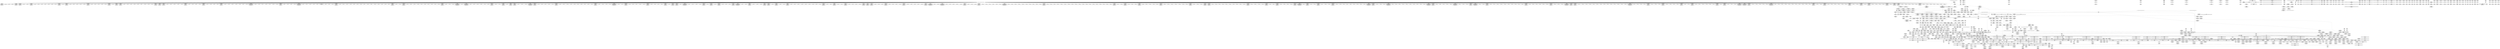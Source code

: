 digraph {
	CE0x4663eb0 [shape=record,shape=Mrecord,label="{CE0x4663eb0|selinux_inode_setotherxattr:name|Function::selinux_inode_setotherxattr&Arg::name::}"]
	CE0x4670eb0 [shape=record,shape=Mrecord,label="{CE0x4670eb0|dentry_has_perm:tmp}"]
	CE0x4651040 [shape=record,shape=Mrecord,label="{CE0x4651040|selinux_inode_setotherxattr:call3|security/selinux/hooks.c,2915}"]
	CE0x4643010 [shape=record,shape=Mrecord,label="{CE0x4643010|i32_-13|*Constant*|*SummSink*}"]
	CE0x468f2c0 [shape=record,shape=Mrecord,label="{CE0x468f2c0|_ret_i32_%call,_!dbg_!27723|security/selinux/hooks.c,1632|*SummSink*}"]
	CE0x46e9760 [shape=record,shape=Mrecord,label="{CE0x46e9760|COLLAPSED:_GCMRE___llvm_gcov_ctr155_internal_global_5_x_i64_zeroinitializer:_elem_0:default:}"]
	CE0x4717220 [shape=record,shape=Mrecord,label="{CE0x4717220|12:_i32,_56:_i8*,_:_CRE_867,868_}"]
	CE0x46871f0 [shape=record,shape=Mrecord,label="{CE0x46871f0|selinux_inode_setotherxattr:call|security/selinux/hooks.c,2915}"]
	CE0x466a890 [shape=record,shape=Mrecord,label="{CE0x466a890|i1_true|*Constant*|*SummSink*}"]
	CE0x46c4340 [shape=record,shape=Mrecord,label="{CE0x46c4340|selinux_inode_setotherxattr:tmp38|security/selinux/hooks.c,2922}"]
	CE0x46439d0 [shape=record,shape=Mrecord,label="{CE0x46439d0|selinux_inode_removexattr:retval.0|*SummSource*}"]
	CE0x4641290 [shape=record,shape=Mrecord,label="{CE0x4641290|selinux_inode_setotherxattr:tmp15|security/selinux/hooks.c,2915|*SummSink*}"]
	CE0x463eb20 [shape=record,shape=Mrecord,label="{CE0x463eb20|12:_i32,_56:_i8*,_:_CRE_139,140_}"]
	CE0x47138f0 [shape=record,shape=Mrecord,label="{CE0x47138f0|12:_i32,_56:_i8*,_:_CRE_664,672_|*MultipleSource*|Function::inode_has_perm&Arg::inode::|*LoadInst*|security/selinux/hooks.c,1627|security/selinux/hooks.c,1611}"]
	CE0x4705330 [shape=record,shape=Mrecord,label="{CE0x4705330|12:_i32,_56:_i8*,_:_CRE_295,296_}"]
	CE0x46ebd60 [shape=record,shape=Mrecord,label="{CE0x46ebd60|get_current:tmp2|*SummSink*}"]
	CE0x465a650 [shape=record,shape=Mrecord,label="{CE0x465a650|i32_2915|*Constant*}"]
	CE0x46de4d0 [shape=record,shape=Mrecord,label="{CE0x46de4d0|104:_%struct.inode*,_:_CRE_192,193_}"]
	CE0x4704880 [shape=record,shape=Mrecord,label="{CE0x4704880|12:_i32,_56:_i8*,_:_CRE_286,287_}"]
	CE0x4666600 [shape=record,shape=Mrecord,label="{CE0x4666600|GLOBAL:selinux_inode_setotherxattr|*Constant*|*SummSource*}"]
	CE0x46e8340 [shape=record,shape=Mrecord,label="{CE0x46e8340|cred_sid:tmp1|*SummSink*}"]
	CE0x4703910 [shape=record,shape=Mrecord,label="{CE0x4703910|12:_i32,_56:_i8*,_:_CRE_273,274_}"]
	CE0x471b3f0 [shape=record,shape=Mrecord,label="{CE0x471b3f0|12:_i32,_56:_i8*,_:_CRE_923,924_}"]
	CE0x46dd600 [shape=record,shape=Mrecord,label="{CE0x46dd600|i64*_getelementptr_inbounds_(_2_x_i64_,_2_x_i64_*___llvm_gcov_ctr153,_i64_0,_i64_0)|*Constant*}"]
	CE0x46c5d60 [shape=record,shape=Mrecord,label="{CE0x46c5d60|selinux_inode_setotherxattr:tmp41|security/selinux/hooks.c,2925|*SummSource*}"]
	CE0x4697b40 [shape=record,shape=Mrecord,label="{CE0x4697b40|__validate_creds:entry|*SummSink*}"]
	CE0x469dfc0 [shape=record,shape=Mrecord,label="{CE0x469dfc0|i32_78|*Constant*|*SummSource*}"]
	CE0x46fd250 [shape=record,shape=Mrecord,label="{CE0x46fd250|12:_i32,_56:_i8*,_:_CRE_167,168_}"]
	CE0x46fd380 [shape=record,shape=Mrecord,label="{CE0x46fd380|12:_i32,_56:_i8*,_:_CRE_168,169_}"]
	CE0x464e9a0 [shape=record,shape=Mrecord,label="{CE0x464e9a0|selinux_inode_removexattr:entry|*SummSource*}"]
	CE0x46e4030 [shape=record,shape=Mrecord,label="{CE0x46e4030|12:_i32,_56:_i8*,_:_CRE_4,8_|*MultipleSource*|Function::inode_has_perm&Arg::inode::|*LoadInst*|security/selinux/hooks.c,1627|security/selinux/hooks.c,1611}"]
	CE0x4710dd0 [shape=record,shape=Mrecord,label="{CE0x4710dd0|12:_i32,_56:_i8*,_:_CRE_595,596_}"]
	CE0x4726bd0 [shape=record,shape=Mrecord,label="{CE0x4726bd0|__validate_creds:if.end}"]
	CE0x463faa0 [shape=record,shape=Mrecord,label="{CE0x463faa0|GLOBAL:capable|*Constant*}"]
	CE0x46555f0 [shape=record,shape=Mrecord,label="{CE0x46555f0|dentry_has_perm:call|security/selinux/hooks.c,1632|*SummSource*}"]
	CE0x4703b70 [shape=record,shape=Mrecord,label="{CE0x4703b70|12:_i32,_56:_i8*,_:_CRE_275,276_}"]
	CE0x469d8c0 [shape=record,shape=Mrecord,label="{CE0x469d8c0|selinux_inode_setotherxattr:if.end13|*SummSink*}"]
	CE0x46fe700 [shape=record,shape=Mrecord,label="{CE0x46fe700|12:_i32,_56:_i8*,_:_CRE_181,182_}"]
	CE0x46682c0 [shape=record,shape=Mrecord,label="{CE0x46682c0|_ret_%struct.task_struct*_%tmp4,_!dbg_!27714|./arch/x86/include/asm/current.h,14|*SummSource*}"]
	CE0x466ae50 [shape=record,shape=Mrecord,label="{CE0x466ae50|i64*_getelementptr_inbounds_(_2_x_i64_,_2_x_i64_*___llvm_gcov_ctr98,_i64_0,_i64_1)|*Constant*|*SummSink*}"]
	CE0x46b5d50 [shape=record,shape=Mrecord,label="{CE0x46b5d50|i64*_getelementptr_inbounds_(_2_x_i64_,_2_x_i64_*___llvm_gcov_ctr98,_i64_0,_i64_0)|*Constant*|*SummSink*}"]
	CE0x470aa00 [shape=record,shape=Mrecord,label="{CE0x470aa00|12:_i32,_56:_i8*,_:_CRE_456,464_|*MultipleSource*|Function::inode_has_perm&Arg::inode::|*LoadInst*|security/selinux/hooks.c,1627|security/selinux/hooks.c,1611}"]
	CE0x468cc80 [shape=record,shape=Mrecord,label="{CE0x468cc80|i32_31|*Constant*|*SummSink*}"]
	CE0x4713d30 [shape=record,shape=Mrecord,label="{CE0x4713d30|12:_i32,_56:_i8*,_:_CRE_680,684_|*MultipleSource*|Function::inode_has_perm&Arg::inode::|*LoadInst*|security/selinux/hooks.c,1627|security/selinux/hooks.c,1611}"]
	CE0x4659020 [shape=record,shape=Mrecord,label="{CE0x4659020|selinux_inode_setotherxattr:if.then12}"]
	CE0x471a5b0 [shape=record,shape=Mrecord,label="{CE0x471a5b0|12:_i32,_56:_i8*,_:_CRE_911,912_}"]
	CE0x46b4ce0 [shape=record,shape=Mrecord,label="{CE0x46b4ce0|104:_%struct.inode*,_:_CRE_171,172_}"]
	CE0x46be490 [shape=record,shape=Mrecord,label="{CE0x46be490|dentry_has_perm:type|security/selinux/hooks.c,1630}"]
	CE0x470a7e0 [shape=record,shape=Mrecord,label="{CE0x470a7e0|12:_i32,_56:_i8*,_:_CRE_448,456_|*MultipleSource*|Function::inode_has_perm&Arg::inode::|*LoadInst*|security/selinux/hooks.c,1627|security/selinux/hooks.c,1611}"]
	CE0x4704c10 [shape=record,shape=Mrecord,label="{CE0x4704c10|12:_i32,_56:_i8*,_:_CRE_289,290_}"]
	CE0x46515a0 [shape=record,shape=Mrecord,label="{CE0x46515a0|selinux_inode_setotherxattr:tmp2|*SummSource*}"]
	CE0x4644790 [shape=record,shape=Mrecord,label="{CE0x4644790|selinux_inode_setotherxattr:call5|security/selinux/hooks.c,2917|*SummSource*}"]
	CE0x471b2c0 [shape=record,shape=Mrecord,label="{CE0x471b2c0|12:_i32,_56:_i8*,_:_CRE_922,923_}"]
	CE0x471f6b0 [shape=record,shape=Mrecord,label="{CE0x471f6b0|inode_has_perm:tmp15|*LoadInst*|security/selinux/hooks.c,1615|*SummSource*}"]
	CE0x46432e0 [shape=record,shape=Mrecord,label="{CE0x46432e0|selinux_inode_removexattr:tmp2|security/selinux/hooks.c,3055|*SummSink*}"]
	CE0x470bab0 [shape=record,shape=Mrecord,label="{CE0x470bab0|12:_i32,_56:_i8*,_:_CRE_481,482_}"]
	CE0x471a940 [shape=record,shape=Mrecord,label="{CE0x471a940|12:_i32,_56:_i8*,_:_CRE_914,915_}"]
	CE0x46e8940 [shape=record,shape=Mrecord,label="{CE0x46e8940|i32_22|*Constant*|*SummSource*}"]
	CE0x470f3b0 [shape=record,shape=Mrecord,label="{CE0x470f3b0|12:_i32,_56:_i8*,_:_CRE_573,574_}"]
	CE0x4643ca0 [shape=record,shape=Mrecord,label="{CE0x4643ca0|i64*_getelementptr_inbounds_(_6_x_i64_,_6_x_i64_*___llvm_gcov_ctr241,_i64_0,_i64_5)|*Constant*|*SummSource*}"]
	CE0x469d9a0 [shape=record,shape=Mrecord,label="{CE0x469d9a0|selinux_inode_setotherxattr:land.lhs.true}"]
	CE0x46847d0 [shape=record,shape=Mrecord,label="{CE0x46847d0|selinux_inode_setotherxattr:if.then7}"]
	CE0x46fe830 [shape=record,shape=Mrecord,label="{CE0x46fe830|12:_i32,_56:_i8*,_:_CRE_182,183_}"]
	CE0x47227d0 [shape=record,shape=Mrecord,label="{CE0x47227d0|cred_sid:cred|Function::cred_sid&Arg::cred::}"]
	CE0x4701700 [shape=record,shape=Mrecord,label="{CE0x4701700|12:_i32,_56:_i8*,_:_CRE_244,245_}"]
	CE0x4713170 [shape=record,shape=Mrecord,label="{CE0x4713170|12:_i32,_56:_i8*,_:_CRE_632,640_|*MultipleSource*|Function::inode_has_perm&Arg::inode::|*LoadInst*|security/selinux/hooks.c,1627|security/selinux/hooks.c,1611}"]
	CE0x4684160 [shape=record,shape=Mrecord,label="{CE0x4684160|selinux_inode_setotherxattr:if.end18|*SummSink*}"]
	CE0x46401c0 [shape=record,shape=Mrecord,label="{CE0x46401c0|selinux_inode_removexattr:call1|security/selinux/hooks.c,3056|*SummSource*}"]
	CE0x470be40 [shape=record,shape=Mrecord,label="{CE0x470be40|12:_i32,_56:_i8*,_:_CRE_484,485_}"]
	CE0x46c01e0 [shape=record,shape=Mrecord,label="{CE0x46c01e0|i64*_getelementptr_inbounds_(_25_x_i64_,_25_x_i64_*___llvm_gcov_ctr237,_i64_0,_i64_16)|*Constant*|*SummSource*}"]
	CE0x46c47b0 [shape=record,shape=Mrecord,label="{CE0x46c47b0|selinux_inode_setotherxattr:tmp38|security/selinux/hooks.c,2922|*SummSink*}"]
	CE0x471db90 [shape=record,shape=Mrecord,label="{CE0x471db90|12:_i32,_56:_i8*,_:_CRE_1000,1008_|*MultipleSource*|Function::inode_has_perm&Arg::inode::|*LoadInst*|security/selinux/hooks.c,1627|security/selinux/hooks.c,1611}"]
	CE0x47056c0 [shape=record,shape=Mrecord,label="{CE0x47056c0|12:_i32,_56:_i8*,_:_CRE_298,299_}"]
	CE0x46e7630 [shape=record,shape=Mrecord,label="{CE0x46e7630|inode_has_perm:return|*SummSource*}"]
	CE0x4727cf0 [shape=record,shape=Mrecord,label="{CE0x4727cf0|avc_has_perm:ssid|Function::avc_has_perm&Arg::ssid::|*SummSink*}"]
	CE0x469c090 [shape=record,shape=Mrecord,label="{CE0x469c090|selinux_inode_setotherxattr:tmp9|security/selinux/hooks.c,2915|*SummSource*}"]
	CE0x46c32a0 [shape=record,shape=Mrecord,label="{CE0x46c32a0|selinux_inode_setotherxattr:tmp37|security/selinux/hooks.c,2922}"]
	CE0x46cd290 [shape=record,shape=Mrecord,label="{CE0x46cd290|cred_sid:sid|security/selinux/hooks.c,197|*SummSource*}"]
	CE0x463ef00 [shape=record,shape=Mrecord,label="{CE0x463ef00|12:_i32,_56:_i8*,_:_CRE_143,144_}"]
	CE0x4710450 [shape=record,shape=Mrecord,label="{CE0x4710450|12:_i32,_56:_i8*,_:_CRE_587,588_}"]
	CE0x469dce0 [shape=record,shape=Mrecord,label="{CE0x469dce0|dentry_has_perm:tmp2|*SummSink*}"]
	CE0x4635550 [shape=record,shape=Mrecord,label="{CE0x4635550|selinux_inode_setotherxattr:tmp18|security/selinux/hooks.c,2915|*SummSource*}"]
	CE0x46e7e70 [shape=record,shape=Mrecord,label="{CE0x46e7e70|__validate_creds:file|Function::__validate_creds&Arg::file::|*SummSource*}"]
	CE0x46ca550 [shape=record,shape=Mrecord,label="{CE0x46ca550|selinux_inode_setotherxattr:call19|security/selinux/hooks.c,2931|*SummSource*}"]
	CE0x464cd00 [shape=record,shape=Mrecord,label="{CE0x464cd00|selinux_inode_removexattr:if.end}"]
	CE0x464f7a0 [shape=record,shape=Mrecord,label="{CE0x464f7a0|selinux_inode_removexattr:tobool|security/selinux/hooks.c,3055}"]
	CE0x471b190 [shape=record,shape=Mrecord,label="{CE0x471b190|12:_i32,_56:_i8*,_:_CRE_921,922_}"]
	CE0x46de5c0 [shape=record,shape=Mrecord,label="{CE0x46de5c0|104:_%struct.inode*,_:_CRE_193,194_}"]
	CE0x468cd70 [shape=record,shape=Mrecord,label="{CE0x468cd70|i64_15|*Constant*|*SummSink*}"]
	CE0x471c5c0 [shape=record,shape=Mrecord,label="{CE0x471c5c0|12:_i32,_56:_i8*,_:_CRE_952,960_|*MultipleSource*|Function::inode_has_perm&Arg::inode::|*LoadInst*|security/selinux/hooks.c,1627|security/selinux/hooks.c,1611}"]
	CE0x4726550 [shape=record,shape=Mrecord,label="{CE0x4726550|inode_has_perm:tmp20|security/selinux/hooks.c,1618|*SummSink*}"]
	CE0x4705920 [shape=record,shape=Mrecord,label="{CE0x4705920|12:_i32,_56:_i8*,_:_CRE_300,301_}"]
	CE0x4712460 [shape=record,shape=Mrecord,label="{CE0x4712460|12:_i32,_56:_i8*,_:_CRE_614,615_}"]
	CE0x4683350 [shape=record,shape=Mrecord,label="{CE0x4683350|dentry_has_perm:tmp1|*SummSink*}"]
	CE0x47037e0 [shape=record,shape=Mrecord,label="{CE0x47037e0|12:_i32,_56:_i8*,_:_CRE_272,273_}"]
	CE0x4674fe0 [shape=record,shape=Mrecord,label="{CE0x4674fe0|_call_void_lockdep_rcu_suspicious(i8*_getelementptr_inbounds_(_25_x_i8_,_25_x_i8_*_.str3,_i32_0,_i32_0),_i32_2915,_i8*_getelementptr_inbounds_(_45_x_i8_,_45_x_i8_*_.str12,_i32_0,_i32_0))_#10,_!dbg_!27729|security/selinux/hooks.c,2915}"]
	CE0x4703a40 [shape=record,shape=Mrecord,label="{CE0x4703a40|12:_i32,_56:_i8*,_:_CRE_274,275_}"]
	CE0x4670320 [shape=record,shape=Mrecord,label="{CE0x4670320|i64*_getelementptr_inbounds_(_25_x_i64_,_25_x_i64_*___llvm_gcov_ctr237,_i64_0,_i64_0)|*Constant*}"]
	CE0x46451e0 [shape=record,shape=Mrecord,label="{CE0x46451e0|selinux_inode_setotherxattr:tobool6|security/selinux/hooks.c,2917|*SummSource*}"]
	CE0x470e7d0 [shape=record,shape=Mrecord,label="{CE0x470e7d0|12:_i32,_56:_i8*,_:_CRE_563,564_}"]
	CE0x46c6e20 [shape=record,shape=Mrecord,label="{CE0x46c6e20|selinux_inode_setotherxattr:tmp42|*SummSink*}"]
	CE0x46927b0 [shape=record,shape=Mrecord,label="{CE0x46927b0|12:_i32,_56:_i8*,_:_CRE_344,352_|*MultipleSource*|Function::inode_has_perm&Arg::inode::|*LoadInst*|security/selinux/hooks.c,1627|security/selinux/hooks.c,1611}"]
	CE0x4702ad0 [shape=record,shape=Mrecord,label="{CE0x4702ad0|12:_i32,_56:_i8*,_:_CRE_261,262_}"]
	CE0x4700710 [shape=record,shape=Mrecord,label="{CE0x4700710|12:_i32,_56:_i8*,_:_CRE_208,210_|*MultipleSource*|Function::inode_has_perm&Arg::inode::|*LoadInst*|security/selinux/hooks.c,1627|security/selinux/hooks.c,1611}"]
	CE0x46f61e0 [shape=record,shape=Mrecord,label="{CE0x46f61e0|cred_sid:security|security/selinux/hooks.c,196|*SummSource*}"]
	CE0x465a350 [shape=record,shape=Mrecord,label="{CE0x465a350|i8*_getelementptr_inbounds_(_25_x_i8_,_25_x_i8_*_.str3,_i32_0,_i32_0)|*Constant*|*SummSink*}"]
	CE0x46c5a60 [shape=record,shape=Mrecord,label="{CE0x46c5a60|selinux_inode_setotherxattr:tmp40|security/selinux/hooks.c,2925|*SummSink*}"]
	CE0x470c9c0 [shape=record,shape=Mrecord,label="{CE0x470c9c0|12:_i32,_56:_i8*,_:_CRE_508,512_|*MultipleSource*|Function::inode_has_perm&Arg::inode::|*LoadInst*|security/selinux/hooks.c,1627|security/selinux/hooks.c,1611}"]
	CE0x46548d0 [shape=record,shape=Mrecord,label="{CE0x46548d0|GLOBAL:get_current|*Constant*|*SummSink*}"]
	CE0x46be580 [shape=record,shape=Mrecord,label="{CE0x46be580|dentry_has_perm:type|security/selinux/hooks.c,1630|*SummSource*}"]
	CE0x471b060 [shape=record,shape=Mrecord,label="{CE0x471b060|12:_i32,_56:_i8*,_:_CRE_920,921_}"]
	CE0x46e5a90 [shape=record,shape=Mrecord,label="{CE0x46e5a90|__validate_creds:call|include/linux/cred.h,173|*SummSink*}"]
	CE0x4702c00 [shape=record,shape=Mrecord,label="{CE0x4702c00|12:_i32,_56:_i8*,_:_CRE_262,263_}"]
	CE0x46fee20 [shape=record,shape=Mrecord,label="{CE0x46fee20|12:_i32,_56:_i8*,_:_CRE_187,188_}"]
	CE0x46c7e90 [shape=record,shape=Mrecord,label="{CE0x46c7e90|selinux_inode_setotherxattr:tmp45|security/selinux/hooks.c,2927}"]
	CE0x470fd30 [shape=record,shape=Mrecord,label="{CE0x470fd30|12:_i32,_56:_i8*,_:_CRE_581,582_}"]
	CE0x468efb0 [shape=record,shape=Mrecord,label="{CE0x468efb0|dentry_has_perm:av|Function::dentry_has_perm&Arg::av::|*SummSink*}"]
	CE0x471b9e0 [shape=record,shape=Mrecord,label="{CE0x471b9e0|12:_i32,_56:_i8*,_:_CRE_928,929_}"]
	CE0x469a8e0 [shape=record,shape=Mrecord,label="{CE0x469a8e0|selinux_inode_setotherxattr:call8|security/selinux/hooks.c,2919}"]
	CE0x46dd670 [shape=record,shape=Mrecord,label="{CE0x46dd670|i64*_getelementptr_inbounds_(_2_x_i64_,_2_x_i64_*___llvm_gcov_ctr153,_i64_0,_i64_0)|*Constant*|*SummSource*}"]
	CE0x46e6e10 [shape=record,shape=Mrecord,label="{CE0x46e6e10|i8*_getelementptr_inbounds_(_25_x_i8_,_25_x_i8_*_.str3,_i32_0,_i32_0)|*Constant*}"]
	CE0x46e5ea0 [shape=record,shape=Mrecord,label="{CE0x46e5ea0|__validate_creds:entry}"]
	CE0x471e000 [shape=record,shape=Mrecord,label="{CE0x471e000|inode_has_perm:tmp6|*LoadInst*|security/selinux/hooks.c,1611|*SummSource*}"]
	"CONST[source:2(external),value:0(static)][purpose:{operation}][SrcIdx:8]"
	CE0x4736750 [shape=record,shape=Mrecord,label="{CE0x4736750|inode_has_perm:sclass|security/selinux/hooks.c,1617|*SummSource*}"]
	CE0x4690140 [shape=record,shape=Mrecord,label="{CE0x4690140|selinux_inode_setotherxattr:tmp48|security/selinux/hooks.c,2932|*SummSink*}"]
	CE0x4691040 [shape=record,shape=Mrecord,label="{CE0x4691040|get_current:bb|*SummSink*}"]
	CE0x46fb960 [shape=record,shape=Mrecord,label="{CE0x46fb960|12:_i32,_56:_i8*,_:_CRE_146,147_}"]
	CE0x473bec0 [shape=record,shape=Mrecord,label="{CE0x473bec0|i32_3|*Constant*}"]
	CE0x469ced0 [shape=record,shape=Mrecord,label="{CE0x469ced0|selinux_inode_setotherxattr:land.lhs.true|*SummSink*}"]
	CE0x46b7c30 [shape=record,shape=Mrecord,label="{CE0x46b7c30|104:_%struct.inode*,_:_CRE_304,305_}"]
	CE0x470e0e0 [shape=record,shape=Mrecord,label="{CE0x470e0e0|12:_i32,_56:_i8*,_:_CRE_557,558_}"]
	CE0x4670920 [shape=record,shape=Mrecord,label="{CE0x4670920|selinux_inode_setotherxattr:do.body}"]
	CE0x4724a80 [shape=record,shape=Mrecord,label="{CE0x4724a80|avc_has_perm:auditdata|Function::avc_has_perm&Arg::auditdata::|*SummSource*}"]
	CE0x4739d30 [shape=record,shape=Mrecord,label="{CE0x4739d30|i64*_getelementptr_inbounds_(_5_x_i64_,_5_x_i64_*___llvm_gcov_ctr155,_i64_0,_i64_3)|*Constant*|*SummSink*}"]
	CE0x46eace0 [shape=record,shape=Mrecord,label="{CE0x46eace0|__validate_creds:lnot|include/linux/cred.h,173|*SummSink*}"]
	CE0x4738b90 [shape=record,shape=Mrecord,label="{CE0x4738b90|__validate_creds:tmp3|include/linux/cred.h,173|*SummSink*}"]
	CE0x471d020 [shape=record,shape=Mrecord,label="{CE0x471d020|12:_i32,_56:_i8*,_:_CRE_978,979_}"]
	CE0x46ec2c0 [shape=record,shape=Mrecord,label="{CE0x46ec2c0|dentry_has_perm:tmp|*SummSource*}"]
	CE0x471f9a0 [shape=record,shape=Mrecord,label="{CE0x471f9a0|inode_has_perm:tmp16|security/selinux/hooks.c,1615|*SummSource*}"]
	CE0x472c110 [shape=record,shape=Mrecord,label="{CE0x472c110|inode_has_perm:lnot1|security/selinux/hooks.c,1611|*SummSource*}"]
	CE0x47376a0 [shape=record,shape=Mrecord,label="{CE0x47376a0|i32_(i32,_i32,_i16,_i32,_%struct.common_audit_data*)*_bitcast_(i32_(i32,_i32,_i16,_i32,_%struct.common_audit_data.495*)*_avc_has_perm_to_i32_(i32,_i32,_i16,_i32,_%struct.common_audit_data*)*)|*Constant*|*SummSink*}"]
	CE0x4715710 [shape=record,shape=Mrecord,label="{CE0x4715710|12:_i32,_56:_i8*,_:_CRE_776,792_|*MultipleSource*|Function::inode_has_perm&Arg::inode::|*LoadInst*|security/selinux/hooks.c,1627|security/selinux/hooks.c,1611}"]
	CE0x471c9f0 [shape=record,shape=Mrecord,label="{CE0x471c9f0|12:_i32,_56:_i8*,_:_CRE_968,976_|*MultipleSource*|Function::inode_has_perm&Arg::inode::|*LoadInst*|security/selinux/hooks.c,1627|security/selinux/hooks.c,1611}"]
	CE0x4714c70 [shape=record,shape=Mrecord,label="{CE0x4714c70|12:_i32,_56:_i8*,_:_CRE_736,740_|*MultipleSource*|Function::inode_has_perm&Arg::inode::|*LoadInst*|security/selinux/hooks.c,1627|security/selinux/hooks.c,1611}"]
	CE0x47043c0 [shape=record,shape=Mrecord,label="{CE0x47043c0|12:_i32,_56:_i8*,_:_CRE_282,283_}"]
	CE0x46c3f70 [shape=record,shape=Mrecord,label="{CE0x46c3f70|selinux_inode_setotherxattr:tmp37|security/selinux/hooks.c,2922|*SummSource*}"]
	CE0x471b520 [shape=record,shape=Mrecord,label="{CE0x471b520|12:_i32,_56:_i8*,_:_CRE_924,925_}"]
	CE0x466aa10 [shape=record,shape=Mrecord,label="{CE0x466aa10|i64*_getelementptr_inbounds_(_25_x_i64_,_25_x_i64_*___llvm_gcov_ctr237,_i64_0,_i64_8)|*Constant*|*SummSink*}"]
	CE0x46defb0 [shape=record,shape=Mrecord,label="{CE0x46defb0|104:_%struct.inode*,_:_CRE_202,203_}"]
	CE0x4722280 [shape=record,shape=Mrecord,label="{CE0x4722280|GLOBAL:cred_sid|*Constant*|*SummSource*}"]
	CE0x46ca8c0 [shape=record,shape=Mrecord,label="{CE0x46ca8c0|GLOBAL:dentry_has_perm|*Constant*}"]
	CE0x46dd4c0 [shape=record,shape=Mrecord,label="{CE0x46dd4c0|104:_%struct.inode*,_:_CRE_147,148_}"]
	CE0x464f810 [shape=record,shape=Mrecord,label="{CE0x464f810|selinux_inode_removexattr:tobool|security/selinux/hooks.c,3055|*SummSink*}"]
	CE0x4639350 [shape=record,shape=Mrecord,label="{CE0x4639350|selinux_inode_setotherxattr:tmp3|*SummSink*}"]
	CE0x469be20 [shape=record,shape=Mrecord,label="{CE0x469be20|i64_4|*Constant*|*SummSource*}"]
	CE0x472efe0 [shape=record,shape=Mrecord,label="{CE0x472efe0|inode_has_perm:tmp9|security/selinux/hooks.c,1611|*SummSource*}"]
	CE0x470bd10 [shape=record,shape=Mrecord,label="{CE0x470bd10|12:_i32,_56:_i8*,_:_CRE_483,484_}"]
	CE0x4715930 [shape=record,shape=Mrecord,label="{CE0x4715930|12:_i32,_56:_i8*,_:_CRE_792,800_|*MultipleSource*|Function::inode_has_perm&Arg::inode::|*LoadInst*|security/selinux/hooks.c,1627|security/selinux/hooks.c,1611}"]
	CE0x4705de0 [shape=record,shape=Mrecord,label="{CE0x4705de0|12:_i32,_56:_i8*,_:_CRE_304,305_}"]
	CE0x464b710 [shape=record,shape=Mrecord,label="{CE0x464b710|selinux_inode_removexattr:tmp|*SummSource*}"]
	CE0x46838c0 [shape=record,shape=Mrecord,label="{CE0x46838c0|i64*_getelementptr_inbounds_(_25_x_i64_,_25_x_i64_*___llvm_gcov_ctr237,_i64_0,_i64_0)|*Constant*|*SummSink*}"]
	CE0x470fc00 [shape=record,shape=Mrecord,label="{CE0x470fc00|12:_i32,_56:_i8*,_:_CRE_580,581_}"]
	CE0x46fcb30 [shape=record,shape=Mrecord,label="{CE0x46fcb30|12:_i32,_56:_i8*,_:_CRE_161,162_}"]
	CE0x46dfcc0 [shape=record,shape=Mrecord,label="{CE0x46dfcc0|104:_%struct.inode*,_:_CRE_213,214_}"]
	CE0x468d5a0 [shape=record,shape=Mrecord,label="{CE0x468d5a0|selinux_inode_setotherxattr:tmp28|security/selinux/hooks.c,2920|*SummSource*}"]
	CE0x465fb10 [shape=record,shape=Mrecord,label="{CE0x465fb10|selinux_inode_removexattr:tmp3|security/selinux/hooks.c,3055|*SummSource*}"]
	CE0x46716a0 [shape=record,shape=Mrecord,label="{CE0x46716a0|selinux_inode_setotherxattr:tmp27|security/selinux/hooks.c,2919}"]
	CE0x4700b50 [shape=record,shape=Mrecord,label="{CE0x4700b50|12:_i32,_56:_i8*,_:_CRE_224,232_|*MultipleSource*|Function::inode_has_perm&Arg::inode::|*LoadInst*|security/selinux/hooks.c,1627|security/selinux/hooks.c,1611}"]
	CE0x46c6f80 [shape=record,shape=Mrecord,label="{CE0x46c6f80|selinux_inode_setotherxattr:tmp43|*SummSource*}"]
	CE0x4643f10 [shape=record,shape=Mrecord,label="{CE0x4643f10|selinux_inode_removexattr:tmp6|security/selinux/hooks.c,3056|*SummSource*}"]
	CE0x46e5030 [shape=record,shape=Mrecord,label="{CE0x46e5030|inode_has_perm:tmp|*SummSink*}"]
	CE0x46e7720 [shape=record,shape=Mrecord,label="{CE0x46e7720|inode_has_perm:return|*SummSink*}"]
	CE0x47193e0 [shape=record,shape=Mrecord,label="{CE0x47193e0|12:_i32,_56:_i8*,_:_CRE_896,897_}"]
	CE0x4671360 [shape=record,shape=Mrecord,label="{CE0x4671360|selinux_inode_setotherxattr:tmp26|security/selinux/hooks.c,2919|*SummSource*}"]
	CE0x472d1b0 [shape=record,shape=Mrecord,label="{CE0x472d1b0|GLOBAL:llvm.expect.i64|*Constant*|*SummSource*}"]
	CE0x470eb60 [shape=record,shape=Mrecord,label="{CE0x470eb60|12:_i32,_56:_i8*,_:_CRE_566,567_}"]
	CE0x468bf10 [shape=record,shape=Mrecord,label="{CE0x468bf10|i32_0|*Constant*}"]
	CE0x46493a0 [shape=record,shape=Mrecord,label="{CE0x46493a0|selinux_inode_setotherxattr:if.else|*SummSource*}"]
	CE0x469bdb0 [shape=record,shape=Mrecord,label="{CE0x469bdb0|i64_4|*Constant*}"]
	CE0x46fc8d0 [shape=record,shape=Mrecord,label="{CE0x46fc8d0|12:_i32,_56:_i8*,_:_CRE_159,160_}"]
	CE0x473b450 [shape=record,shape=Mrecord,label="{CE0x473b450|__validate_creds:tobool|include/linux/cred.h,173}"]
	CE0x46c1d80 [shape=record,shape=Mrecord,label="{CE0x46c1d80|selinux_inode_setotherxattr:tmp34|security/selinux/hooks.c,2922|*SummSink*}"]
	CE0x4703ca0 [shape=record,shape=Mrecord,label="{CE0x4703ca0|12:_i32,_56:_i8*,_:_CRE_276,277_}"]
	CE0x4666ce0 [shape=record,shape=Mrecord,label="{CE0x4666ce0|selinux_inode_setotherxattr:tmp33|security/selinux/hooks.c,2921|*SummSource*}"]
	CE0x4645c20 [shape=record,shape=Mrecord,label="{CE0x4645c20|i64_11|*Constant*}"]
	CE0x469e150 [shape=record,shape=Mrecord,label="{CE0x469e150|COLLAPSED:_GCMRE_current_task_external_global_%struct.task_struct*:_elem_0::|security/selinux/hooks.c,2915}"]
	CE0x47252a0 [shape=record,shape=Mrecord,label="{CE0x47252a0|inode_has_perm:retval.0}"]
	CE0x4651460 [shape=record,shape=Mrecord,label="{CE0x4651460|i64*_getelementptr_inbounds_(_6_x_i64_,_6_x_i64_*___llvm_gcov_ctr241,_i64_0,_i64_0)|*Constant*}"]
	CE0x464bf70 [shape=record,shape=Mrecord,label="{CE0x464bf70|i64*_getelementptr_inbounds_(_6_x_i64_,_6_x_i64_*___llvm_gcov_ctr241,_i64_0,_i64_0)|*Constant*|*SummSource*}"]
	CE0x470d240 [shape=record,shape=Mrecord,label="{CE0x470d240|12:_i32,_56:_i8*,_:_CRE_536,540_|*MultipleSource*|Function::inode_has_perm&Arg::inode::|*LoadInst*|security/selinux/hooks.c,1627|security/selinux/hooks.c,1611}"]
	CE0x46b4650 [shape=record,shape=Mrecord,label="{CE0x46b4650|104:_%struct.inode*,_:_CRE_164,165_}"]
	"CONST[source:0(mediator),value:2(dynamic)][purpose:{subject}][SrcIdx:14]"
	CE0x4684f30 [shape=record,shape=Mrecord,label="{CE0x4684f30|selinux_inode_setotherxattr:tmp|*SummSource*}"]
	CE0x471ee30 [shape=record,shape=Mrecord,label="{CE0x471ee30|i32_10|*Constant*|*SummSink*}"]
	CE0x4670f20 [shape=record,shape=Mrecord,label="{CE0x4670f20|COLLAPSED:_GCMRE___llvm_gcov_ctr153_internal_global_2_x_i64_zeroinitializer:_elem_0:default:}"]
	CE0x4710a40 [shape=record,shape=Mrecord,label="{CE0x4710a40|12:_i32,_56:_i8*,_:_CRE_592,593_}"]
	CE0x4646f90 [shape=record,shape=Mrecord,label="{CE0x4646f90|selinux_inode_removexattr:tmp11|security/selinux/hooks.c,3061|*SummSource*}"]
	CE0x46cc110 [shape=record,shape=Mrecord,label="{CE0x46cc110|cred_sid:tmp4|*LoadInst*|security/selinux/hooks.c,196}"]
	CE0x46cdfa0 [shape=record,shape=Mrecord,label="{CE0x46cdfa0|0:_i32,_4:_i32,_8:_i32,_12:_i32,_:_CMRE_20,24_|*MultipleSource*|security/selinux/hooks.c,196|security/selinux/hooks.c,197|*LoadInst*|security/selinux/hooks.c,196}"]
	CE0x468f5a0 [shape=record,shape=Mrecord,label="{CE0x468f5a0|i32_-1|*Constant*}"]
	CE0x472dca0 [shape=record,shape=Mrecord,label="{CE0x472dca0|inode_has_perm:tobool2|security/selinux/hooks.c,1611|*SummSource*}"]
	CE0x4693d50 [shape=record,shape=Mrecord,label="{CE0x4693d50|104:_%struct.inode*,_:_CRE_314,315_}"]
	CE0x4673770 [shape=record,shape=Mrecord,label="{CE0x4673770|selinux_inode_setotherxattr:tmp11|security/selinux/hooks.c,2915|*SummSink*}"]
	CE0x46b4920 [shape=record,shape=Mrecord,label="{CE0x46b4920|104:_%struct.inode*,_:_CRE_167,168_}"]
	CE0x46c9870 [shape=record,shape=Mrecord,label="{CE0x46c9870|selinux_inode_setotherxattr:tmp47|security/selinux/hooks.c,2931|*SummSource*}"]
	CE0x473cc50 [shape=record,shape=Mrecord,label="{CE0x473cc50|i64*_getelementptr_inbounds_(_5_x_i64_,_5_x_i64_*___llvm_gcov_ctr155,_i64_0,_i64_4)|*Constant*|*SummSink*}"]
	CE0x46ffd90 [shape=record,shape=Mrecord,label="{CE0x46ffd90|12:_i32,_56:_i8*,_:_CRE_200,201_}"]
	CE0x469ac20 [shape=record,shape=Mrecord,label="{CE0x469ac20|selinux_inode_setotherxattr:call8|security/selinux/hooks.c,2919|*SummSource*}"]
	CE0x4649490 [shape=record,shape=Mrecord,label="{CE0x4649490|selinux_inode_setotherxattr:if.else|*SummSink*}"]
	CE0x468ffd0 [shape=record,shape=Mrecord,label="{CE0x468ffd0|i64*_getelementptr_inbounds_(_25_x_i64_,_25_x_i64_*___llvm_gcov_ctr237,_i64_0,_i64_24)|*Constant*|*SummSource*}"]
	CE0x46fb700 [shape=record,shape=Mrecord,label="{CE0x46fb700|12:_i32,_56:_i8*,_:_CRE_144,145_}"]
	CE0x4725ac0 [shape=record,shape=Mrecord,label="{CE0x4725ac0|i64*_getelementptr_inbounds_(_8_x_i64_,_8_x_i64_*___llvm_gcov_ctr154,_i64_0,_i64_7)|*Constant*|*SummSink*}"]
	CE0x46f6500 [shape=record,shape=Mrecord,label="{CE0x46f6500|cred_sid:security|security/selinux/hooks.c,196|*SummSink*}"]
	CE0x463f2a0 [shape=record,shape=Mrecord,label="{CE0x463f2a0|selinux_inode_setotherxattr:tmp27|security/selinux/hooks.c,2919|*SummSink*}"]
	CE0x4710320 [shape=record,shape=Mrecord,label="{CE0x4710320|12:_i32,_56:_i8*,_:_CRE_586,587_}"]
	CE0x46b6950 [shape=record,shape=Mrecord,label="{CE0x46b6950|104:_%struct.inode*,_:_CRE_248,256_|*MultipleSource*|Function::selinux_inode_setotherxattr&Arg::dentry::|Function::selinux_inode_removexattr&Arg::dentry::|Function::dentry_has_perm&Arg::dentry::|security/selinux/hooks.c,1627}"]
	CE0x465e120 [shape=record,shape=Mrecord,label="{CE0x465e120|selinux_inode_setotherxattr:tmp6|security/selinux/hooks.c,2915}"]
	CE0x46513f0 [shape=record,shape=Mrecord,label="{CE0x46513f0|selinux_inode_removexattr:return|*SummSink*}"]
	CE0x46df340 [shape=record,shape=Mrecord,label="{CE0x46df340|104:_%struct.inode*,_:_CRE_205,206_}"]
	CE0x4668480 [shape=record,shape=Mrecord,label="{CE0x4668480|_ret_%struct.task_struct*_%tmp4,_!dbg_!27714|./arch/x86/include/asm/current.h,14}"]
	CE0x466f740 [shape=record,shape=Mrecord,label="{CE0x466f740|selinux_inode_setotherxattr:tobool|security/selinux/hooks.c,2915}"]
	CE0x46c7ca0 [shape=record,shape=Mrecord,label="{CE0x46c7ca0|selinux_inode_setotherxattr:tmp44|security/selinux/hooks.c,2927|*SummSink*}"]
	CE0x4716bc0 [shape=record,shape=Mrecord,label="{CE0x4716bc0|12:_i32,_56:_i8*,_:_CRE_864,865_}"]
	CE0x4717500 [shape=record,shape=Mrecord,label="{CE0x4717500|12:_i32,_56:_i8*,_:_CRE_870,871_}"]
	CE0x4683d60 [shape=record,shape=Mrecord,label="{CE0x4683d60|dentry_has_perm:ad|security/selinux/hooks.c, 1628}"]
	CE0x4684070 [shape=record,shape=Mrecord,label="{CE0x4684070|selinux_inode_setotherxattr:if.end18|*SummSource*}"]
	CE0x46c41c0 [shape=record,shape=Mrecord,label="{CE0x46c41c0|selinux_inode_setotherxattr:tmp37|security/selinux/hooks.c,2922|*SummSink*}"]
	CE0x47223b0 [shape=record,shape=Mrecord,label="{CE0x47223b0|GLOBAL:cred_sid|*Constant*|*SummSink*}"]
	CE0x4654ae0 [shape=record,shape=Mrecord,label="{CE0x4654ae0|get_current:entry}"]
	CE0x472e880 [shape=record,shape=Mrecord,label="{CE0x472e880|GLOBAL:__llvm_gcov_ctr154|Global_var:__llvm_gcov_ctr154}"]
	CE0x47360d0 [shape=record,shape=Mrecord,label="{CE0x47360d0|avc_has_perm:requested|Function::avc_has_perm&Arg::requested::|*SummSource*}"]
	CE0x46440e0 [shape=record,shape=Mrecord,label="{CE0x46440e0|_call_void_mcount()_#3}"]
	CE0x4669a00 [shape=record,shape=Mrecord,label="{CE0x4669a00|selinux_inode_setotherxattr:tobool1|security/selinux/hooks.c,2915|*SummSource*}"]
	CE0x46df0e0 [shape=record,shape=Mrecord,label="{CE0x46df0e0|104:_%struct.inode*,_:_CRE_203,204_}"]
	CE0x4735bc0 [shape=record,shape=Mrecord,label="{CE0x4735bc0|avc_has_perm:tclass|Function::avc_has_perm&Arg::tclass::|*SummSource*}"]
	CE0x470b060 [shape=record,shape=Mrecord,label="{CE0x470b060|12:_i32,_56:_i8*,_:_CRE_473,474_}"]
	CE0x46de7a0 [shape=record,shape=Mrecord,label="{CE0x46de7a0|104:_%struct.inode*,_:_CRE_195,196_}"]
	CE0x4716de0 [shape=record,shape=Mrecord,label="{CE0x4716de0|12:_i32,_56:_i8*,_:_CRE_865,866_}"]
	CE0x4648ce0 [shape=record,shape=Mrecord,label="{CE0x4648ce0|selinux_inode_setotherxattr:if.end16|*SummSource*}"]
	CE0x465b7d0 [shape=record,shape=Mrecord,label="{CE0x465b7d0|selinux_inode_removexattr:tmp5|security/selinux/hooks.c,3055|*SummSink*}"]
	CE0x4684240 [shape=record,shape=Mrecord,label="{CE0x4684240|selinux_inode_setotherxattr:do.end}"]
	CE0x466c550 [shape=record,shape=Mrecord,label="{CE0x466c550|selinux_inode_setotherxattr:tmp24|security/selinux/hooks.c,2919|*SummSink*}"]
	CE0x4692de0 [shape=record,shape=Mrecord,label="{CE0x4692de0|12:_i32,_56:_i8*,_:_CRE_376,384_|*MultipleSource*|Function::inode_has_perm&Arg::inode::|*LoadInst*|security/selinux/hooks.c,1627|security/selinux/hooks.c,1611}"]
	CE0x46fd4b0 [shape=record,shape=Mrecord,label="{CE0x46fd4b0|12:_i32,_56:_i8*,_:_CRE_169,170_}"]
	CE0x470f740 [shape=record,shape=Mrecord,label="{CE0x470f740|12:_i32,_56:_i8*,_:_CRE_576,577_}"]
	CE0x46eaea0 [shape=record,shape=Mrecord,label="{CE0x46eaea0|_call_void___validate_creds(%struct.cred*_%cred,_i8*_getelementptr_inbounds_(_25_x_i8_,_25_x_i8_*_.str3,_i32_0,_i32_0),_i32_1609)_#10,_!dbg_!27719|security/selinux/hooks.c,1609}"]
	CE0x4703dd0 [shape=record,shape=Mrecord,label="{CE0x4703dd0|12:_i32,_56:_i8*,_:_CRE_277,278_}"]
	CE0x4696700 [shape=record,shape=Mrecord,label="{CE0x4696700|_call_void_mcount()_#3|*SummSink*}"]
	CE0x46848b0 [shape=record,shape=Mrecord,label="{CE0x46848b0|selinux_inode_setotherxattr:if.then7|*SummSource*}"]
	CE0x4699040 [shape=record,shape=Mrecord,label="{CE0x4699040|inode_has_perm:do.end|*SummSource*}"]
	CE0x470dfe0 [shape=record,shape=Mrecord,label="{CE0x470dfe0|12:_i32,_56:_i8*,_:_CRE_556,557_}"]
	CE0x46b7990 [shape=record,shape=Mrecord,label="{CE0x46b7990|104:_%struct.inode*,_:_CRE_296,304_|*MultipleSource*|Function::selinux_inode_setotherxattr&Arg::dentry::|Function::selinux_inode_removexattr&Arg::dentry::|Function::dentry_has_perm&Arg::dentry::|security/selinux/hooks.c,1627}"]
	CE0x46560c0 [shape=record,shape=Mrecord,label="{CE0x46560c0|inode_has_perm:cred|Function::inode_has_perm&Arg::cred::}"]
	CE0x4686970 [shape=record,shape=Mrecord,label="{CE0x4686970|selinux_inode_setotherxattr:tmp1|*SummSource*}"]
	CE0x46c17b0 [shape=record,shape=Mrecord,label="{CE0x46c17b0|i64*_getelementptr_inbounds_(_25_x_i64_,_25_x_i64_*___llvm_gcov_ctr237,_i64_0,_i64_17)|*Constant*}"]
	CE0x465a980 [shape=record,shape=Mrecord,label="{CE0x465a980|i8*_getelementptr_inbounds_(_45_x_i8_,_45_x_i8_*_.str12,_i32_0,_i32_0)|*Constant*}"]
	CE0x4704160 [shape=record,shape=Mrecord,label="{CE0x4704160|12:_i32,_56:_i8*,_:_CRE_280,281_}"]
	CE0x46ec600 [shape=record,shape=Mrecord,label="{CE0x46ec600|%struct.task_struct*_(%struct.task_struct**)*_asm_movq_%gs:$_1:P_,$0_,_r,im,_dirflag_,_fpsr_,_flags_}"]
	CE0x472b740 [shape=record,shape=Mrecord,label="{CE0x472b740|inode_has_perm:tobool|security/selinux/hooks.c,1611|*SummSink*}"]
	CE0x4731670 [shape=record,shape=Mrecord,label="{CE0x4731670|i32_512|*Constant*|*SummSink*}"]
	CE0x46cc9a0 [shape=record,shape=Mrecord,label="{CE0x46cc9a0|cred_sid:tmp5|security/selinux/hooks.c,196|*SummSource*}"]
	CE0x46e3600 [shape=record,shape=Mrecord,label="{CE0x46e3600|inode_has_perm:tmp1}"]
	CE0x4700120 [shape=record,shape=Mrecord,label="{CE0x4700120|12:_i32,_56:_i8*,_:_CRE_203,204_}"]
	CE0x46e8260 [shape=record,shape=Mrecord,label="{CE0x46e8260|cred_sid:tmp1}"]
	CE0x464e5a0 [shape=record,shape=Mrecord,label="{CE0x464e5a0|selinux_inode_removexattr:tmp7|security/selinux/hooks.c,3056|*SummSink*}"]
	CE0x465b9b0 [shape=record,shape=Mrecord,label="{CE0x465b9b0|selinux_inode_setotherxattr:tmp4|security/selinux/hooks.c,2915|*SummSource*}"]
	CE0x46c8d40 [shape=record,shape=Mrecord,label="{CE0x46c8d40|selinux_inode_setotherxattr:tmp46|security/selinux/hooks.c,2931}"]
	CE0x46f8bc0 [shape=record,shape=Mrecord,label="{CE0x46f8bc0|COLLAPSED:_GCMRE___llvm_gcov_ctr131_internal_global_2_x_i64_zeroinitializer:_elem_0:default:}"]
	CE0x4687110 [shape=record,shape=Mrecord,label="{CE0x4687110|_call_void_mcount()_#3|*SummSink*}"]
	CE0x46e3590 [shape=record,shape=Mrecord,label="{CE0x46e3590|i64_1|*Constant*}"]
	CE0x471f190 [shape=record,shape=Mrecord,label="{CE0x471f190|inode_has_perm:tmp15|*LoadInst*|security/selinux/hooks.c,1615}"]
	CE0x4694210 [shape=record,shape=Mrecord,label="{CE0x4694210|104:_%struct.inode*,_:_CRE_318,319_}"]
	CE0x4706170 [shape=record,shape=Mrecord,label="{CE0x4706170|12:_i32,_56:_i8*,_:_CRE_307,308_}"]
	CE0x46fbcf0 [shape=record,shape=Mrecord,label="{CE0x46fbcf0|12:_i32,_56:_i8*,_:_CRE_149,150_}"]
	CE0x468f700 [shape=record,shape=Mrecord,label="{CE0x468f700|i32_-1|*Constant*|*SummSource*}"]
	CE0x464d800 [shape=record,shape=Mrecord,label="{CE0x464d800|_ret_i32_%retval.0,_!dbg_!27762|security/selinux/hooks.c,2932|*SummSink*}"]
	CE0x46e9e60 [shape=record,shape=Mrecord,label="{CE0x46e9e60|12:_i32,_56:_i8*,_:_CRE_56,64_|*MultipleSource*|Function::inode_has_perm&Arg::inode::|*LoadInst*|security/selinux/hooks.c,1627|security/selinux/hooks.c,1611}"]
	CE0x465bf90 [shape=record,shape=Mrecord,label="{CE0x465bf90|GLOBAL:__llvm_gcov_ctr237|Global_var:__llvm_gcov_ctr237|*SummSource*}"]
	CE0x46e82d0 [shape=record,shape=Mrecord,label="{CE0x46e82d0|cred_sid:tmp1|*SummSource*}"]
	CE0x46fba90 [shape=record,shape=Mrecord,label="{CE0x46fba90|12:_i32,_56:_i8*,_:_CRE_147,148_}"]
	CE0x464e440 [shape=record,shape=Mrecord,label="{CE0x464e440|selinux_inode_removexattr:tmp7|security/selinux/hooks.c,3056|*SummSource*}"]
	CE0x46fe240 [shape=record,shape=Mrecord,label="{CE0x46fe240|12:_i32,_56:_i8*,_:_CRE_177,178_}"]
	CE0x464f050 [shape=record,shape=Mrecord,label="{CE0x464f050|selinux_inode_removexattr:dentry|Function::selinux_inode_removexattr&Arg::dentry::|*SummSink*}"]
	CE0x46915b0 [shape=record,shape=Mrecord,label="{CE0x46915b0|dentry_has_perm:bb|*SummSink*}"]
	CE0x4648150 [shape=record,shape=Mrecord,label="{CE0x4648150|i32_5|*Constant*|*SummSink*}"]
	CE0x471acd0 [shape=record,shape=Mrecord,label="{CE0x471acd0|12:_i32,_56:_i8*,_:_CRE_917,918_}"]
	CE0x4692380 [shape=record,shape=Mrecord,label="{CE0x4692380|12:_i32,_56:_i8*,_:_CRE_328,336_|*MultipleSource*|Function::inode_has_perm&Arg::inode::|*LoadInst*|security/selinux/hooks.c,1627|security/selinux/hooks.c,1611}"]
	CE0x47263e0 [shape=record,shape=Mrecord,label="{CE0x47263e0|inode_has_perm:tmp20|security/selinux/hooks.c,1618|*SummSource*}"]
	CE0x473c500 [shape=record,shape=Mrecord,label="{CE0x473c500|_call_void___invalid_creds(%struct.cred*_%cred,_i8*_%file,_i32_%line)_#10,_!dbg_!27721|include/linux/cred.h,174|*SummSource*}"]
	CE0x470e900 [shape=record,shape=Mrecord,label="{CE0x470e900|12:_i32,_56:_i8*,_:_CRE_564,565_}"]
	CE0x471c230 [shape=record,shape=Mrecord,label="{CE0x471c230|12:_i32,_56:_i8*,_:_CRE_935,936_}"]
	CE0x466c3e0 [shape=record,shape=Mrecord,label="{CE0x466c3e0|selinux_inode_setotherxattr:tmp24|security/selinux/hooks.c,2919}"]
	CE0x4646100 [shape=record,shape=Mrecord,label="{CE0x4646100|dentry_has_perm:tmp3|*SummSource*}"]
	CE0x4724a10 [shape=record,shape=Mrecord,label="{CE0x4724a10|avc_has_perm:auditdata|Function::avc_has_perm&Arg::auditdata::}"]
	CE0x46b4b00 [shape=record,shape=Mrecord,label="{CE0x46b4b00|104:_%struct.inode*,_:_CRE_169,170_}"]
	CE0x4651530 [shape=record,shape=Mrecord,label="{CE0x4651530|selinux_inode_setotherxattr:tmp2}"]
	CE0x465e7c0 [shape=record,shape=Mrecord,label="{CE0x465e7c0|selinux_inode_setotherxattr:tmp6|security/selinux/hooks.c,2915|*SummSink*}"]
	CE0x47030c0 [shape=record,shape=Mrecord,label="{CE0x47030c0|12:_i32,_56:_i8*,_:_CRE_266,267_}"]
	CE0x471f120 [shape=record,shape=Mrecord,label="{CE0x471f120|inode_has_perm:i_security|security/selinux/hooks.c,1615|*SummSink*}"]
	CE0x46fcd90 [shape=record,shape=Mrecord,label="{CE0x46fcd90|12:_i32,_56:_i8*,_:_CRE_163,164_}"]
	CE0x4655180 [shape=record,shape=Mrecord,label="{CE0x4655180|dentry_has_perm:call|security/selinux/hooks.c,1632}"]
	CE0x4718a60 [shape=record,shape=Mrecord,label="{CE0x4718a60|12:_i32,_56:_i8*,_:_CRE_888,889_}"]
	CE0x4719e90 [shape=record,shape=Mrecord,label="{CE0x4719e90|12:_i32,_56:_i8*,_:_CRE_905,906_}"]
	CE0x4703580 [shape=record,shape=Mrecord,label="{CE0x4703580|12:_i32,_56:_i8*,_:_CRE_270,271_}"]
	CE0x46dc840 [shape=record,shape=Mrecord,label="{CE0x46dc840|104:_%struct.inode*,_:_CRE_93,94_}"]
	CE0x46fe5d0 [shape=record,shape=Mrecord,label="{CE0x46fe5d0|12:_i32,_56:_i8*,_:_CRE_180,181_}"]
	CE0x464a550 [shape=record,shape=Mrecord,label="{CE0x464a550|i64_1|*Constant*|*SummSource*}"]
	CE0x473d9a0 [shape=record,shape=Mrecord,label="{CE0x473d9a0|__validate_creds:tmp9|include/linux/cred.h,175|*SummSource*}"]
	CE0x4737310 [shape=record,shape=Mrecord,label="{CE0x4737310|i32_(i32,_i32,_i16,_i32,_%struct.common_audit_data*)*_bitcast_(i32_(i32,_i32,_i16,_i32,_%struct.common_audit_data.495*)*_avc_has_perm_to_i32_(i32,_i32,_i16,_i32,_%struct.common_audit_data*)*)|*Constant*}"]
	CE0x46b4a10 [shape=record,shape=Mrecord,label="{CE0x46b4a10|104:_%struct.inode*,_:_CRE_168,169_}"]
	CE0x468d480 [shape=record,shape=Mrecord,label="{CE0x468d480|selinux_inode_setotherxattr:tmp28|security/selinux/hooks.c,2920}"]
	CE0x46ff410 [shape=record,shape=Mrecord,label="{CE0x46ff410|12:_i32,_56:_i8*,_:_CRE_192,193_}"]
	CE0x4718800 [shape=record,shape=Mrecord,label="{CE0x4718800|12:_i32,_56:_i8*,_:_CRE_886,887_}"]
	CE0x466eba0 [shape=record,shape=Mrecord,label="{CE0x466eba0|i64_0|*Constant*}"]
	CE0x46f5720 [shape=record,shape=Mrecord,label="{CE0x46f5720|inode_has_perm:do.body|*SummSink*}"]
	CE0x471d5f0 [shape=record,shape=Mrecord,label="{CE0x471d5f0|12:_i32,_56:_i8*,_:_CRE_983,984_}"]
	CE0x4663cf0 [shape=record,shape=Mrecord,label="{CE0x4663cf0|selinux_inode_removexattr:name|Function::selinux_inode_removexattr&Arg::name::|*SummSink*}"]
	CE0x463ecd0 [shape=record,shape=Mrecord,label="{CE0x463ecd0|12:_i32,_56:_i8*,_:_CRE_141,142_}"]
	CE0x4693690 [shape=record,shape=Mrecord,label="{CE0x4693690|12:_i32,_56:_i8*,_:_CRE_408,416_|*MultipleSource*|Function::inode_has_perm&Arg::inode::|*LoadInst*|security/selinux/hooks.c,1627|security/selinux/hooks.c,1611}"]
	CE0x470fe60 [shape=record,shape=Mrecord,label="{CE0x470fe60|12:_i32,_56:_i8*,_:_CRE_582,583_}"]
	CE0x472fd30 [shape=record,shape=Mrecord,label="{CE0x472fd30|inode_has_perm:tmp10|security/selinux/hooks.c,1611}"]
	CE0x473a0a0 [shape=record,shape=Mrecord,label="{CE0x473a0a0|__validate_creds:tmp6|include/linux/cred.h,174|*SummSource*}"]
	CE0x466cab0 [shape=record,shape=Mrecord,label="{CE0x466cab0|selinux_inode_setotherxattr:tmp25|security/selinux/hooks.c,2919|*SummSink*}"]
	CE0x469c460 [shape=record,shape=Mrecord,label="{CE0x469c460|selinux_inode_setotherxattr:tmp10|security/selinux/hooks.c,2915|*SummSource*}"]
	CE0x472e0a0 [shape=record,shape=Mrecord,label="{CE0x472e0a0|inode_has_perm:tmp7|security/selinux/hooks.c,1611}"]
	CE0x46c1e60 [shape=record,shape=Mrecord,label="{CE0x46c1e60|selinux_inode_setotherxattr:tmp35|security/selinux/hooks.c,2922}"]
	CE0x46b84f0 [shape=record,shape=Mrecord,label="{CE0x46b84f0|104:_%struct.inode*,_:_CRE_309,310_}"]
	CE0x468e3d0 [shape=record,shape=Mrecord,label="{CE0x468e3d0|selinux_inode_setotherxattr:tmp31|security/selinux/hooks.c,2920}"]
	CE0x466a3c0 [shape=record,shape=Mrecord,label="{CE0x466a3c0|i1_true|*Constant*}"]
	CE0x468e250 [shape=record,shape=Mrecord,label="{CE0x468e250|selinux_inode_setotherxattr:tmp30|security/selinux/hooks.c,2920|*SummSink*}"]
	CE0x4738010 [shape=record,shape=Mrecord,label="{CE0x4738010|__validate_creds:tmp2|include/linux/cred.h,173|*SummSource*}"]
	CE0x470d680 [shape=record,shape=Mrecord,label="{CE0x470d680|12:_i32,_56:_i8*,_:_CRE_544,552_|*MultipleSource*|Function::inode_has_perm&Arg::inode::|*LoadInst*|security/selinux/hooks.c,1627|security/selinux/hooks.c,1611}"]
	CE0x4671e30 [shape=record,shape=Mrecord,label="{CE0x4671e30|dentry_has_perm:tmp3|*SummSink*}"]
	CE0x47185a0 [shape=record,shape=Mrecord,label="{CE0x47185a0|12:_i32,_56:_i8*,_:_CRE_884,885_}"]
	CE0x46fc1b0 [shape=record,shape=Mrecord,label="{CE0x46fc1b0|12:_i32,_56:_i8*,_:_CRE_153,154_}"]
	CE0x469ea80 [shape=record,shape=Mrecord,label="{CE0x469ea80|selinux_inode_setotherxattr:call5|security/selinux/hooks.c,2917}"]
	CE0x46b3870 [shape=record,shape=Mrecord,label="{CE0x46b3870|104:_%struct.inode*,_:_CRE_149,150_}"]
	"CONST[source:2(external),value:0(static)][purpose:{operation}][SrcIdx:6]"
	CE0x4702f90 [shape=record,shape=Mrecord,label="{CE0x4702f90|12:_i32,_56:_i8*,_:_CRE_265,266_}"]
	CE0x4634ba0 [shape=record,shape=Mrecord,label="{CE0x4634ba0|selinux_inode_setotherxattr:tmp17|security/selinux/hooks.c,2915}"]
	CE0x464d950 [shape=record,shape=Mrecord,label="{CE0x464d950|i64*_getelementptr_inbounds_(_6_x_i64_,_6_x_i64_*___llvm_gcov_ctr241,_i64_0,_i64_4)|*Constant*|*SummSink*}"]
	CE0x472c670 [shape=record,shape=Mrecord,label="{CE0x472c670|inode_has_perm:lnot.ext|security/selinux/hooks.c,1611}"]
	CE0x4725e70 [shape=record,shape=Mrecord,label="{CE0x4725e70|inode_has_perm:tmp19|security/selinux/hooks.c,1618|*SummSink*}"]
	CE0x465b8a0 [shape=record,shape=Mrecord,label="{CE0x465b8a0|i64_3|*Constant*|*SummSink*}"]
	CE0x4690330 [shape=record,shape=Mrecord,label="{CE0x4690330|selinux_inode_setotherxattr:tmp49|security/selinux/hooks.c,2932}"]
	CE0x473d380 [shape=record,shape=Mrecord,label="{CE0x473d380|__validate_creds:tmp8|include/linux/cred.h,175|*SummSource*}"]
	CE0x47127f0 [shape=record,shape=Mrecord,label="{CE0x47127f0|12:_i32,_56:_i8*,_:_CRE_617,618_}"]
	CE0x4654c40 [shape=record,shape=Mrecord,label="{CE0x4654c40|get_current:entry|*SummSource*}"]
	CE0x4643270 [shape=record,shape=Mrecord,label="{CE0x4643270|selinux_inode_removexattr:tmp2|security/selinux/hooks.c,3055|*SummSource*}"]
	CE0x4719050 [shape=record,shape=Mrecord,label="{CE0x4719050|12:_i32,_56:_i8*,_:_CRE_893,894_}"]
	CE0x4719510 [shape=record,shape=Mrecord,label="{CE0x4719510|12:_i32,_56:_i8*,_:_CRE_897,898_}"]
	CE0x4721d60 [shape=record,shape=Mrecord,label="{CE0x4721d60|inode_has_perm:call|security/selinux/hooks.c,1614|*SummSink*}"]
	CE0x4719fc0 [shape=record,shape=Mrecord,label="{CE0x4719fc0|12:_i32,_56:_i8*,_:_CRE_906,907_}"]
	CE0x466b6b0 [shape=record,shape=Mrecord,label="{CE0x466b6b0|selinux_inode_setotherxattr:tobool9|security/selinux/hooks.c,2919}"]
	CE0x4718340 [shape=record,shape=Mrecord,label="{CE0x4718340|12:_i32,_56:_i8*,_:_CRE_882,883_}"]
	CE0x470df30 [shape=record,shape=Mrecord,label="{CE0x470df30|12:_i32,_56:_i8*,_:_CRE_555,556_}"]
	CE0x4645ae0 [shape=record,shape=Mrecord,label="{CE0x4645ae0|selinux_inode_setotherxattr:tmp21|security/selinux/hooks.c,2917}"]
	CE0x46e12b0 [shape=record,shape=Mrecord,label="{CE0x46e12b0|12:_i32,_56:_i8*,_:_CRE_80,88_|*MultipleSource*|Function::inode_has_perm&Arg::inode::|*LoadInst*|security/selinux/hooks.c,1627|security/selinux/hooks.c,1611}"]
	CE0x46fc540 [shape=record,shape=Mrecord,label="{CE0x46fc540|12:_i32,_56:_i8*,_:_CRE_156,157_}"]
	CE0x466a090 [shape=record,shape=Mrecord,label="{CE0x466a090|i64*_getelementptr_inbounds_(_8_x_i64_,_8_x_i64_*___llvm_gcov_ctr154,_i64_0,_i64_2)|*Constant*|*SummSink*}"]
	CE0x4687df0 [shape=record,shape=Mrecord,label="{CE0x4687df0|i64*_getelementptr_inbounds_(_2_x_i64_,_2_x_i64_*___llvm_gcov_ctr153,_i64_0,_i64_1)|*Constant*|*SummSink*}"]
	CE0x4646450 [shape=record,shape=Mrecord,label="{CE0x4646450|selinux_inode_setotherxattr:if.end}"]
	CE0x4684a80 [shape=record,shape=Mrecord,label="{CE0x4684a80|selinux_inode_setotherxattr:if.then10}"]
	CE0x47247d0 [shape=record,shape=Mrecord,label="{CE0x47247d0|avc_has_perm:requested|Function::avc_has_perm&Arg::requested::|*SummSink*}"]
	CE0x46dc5b0 [shape=record,shape=Mrecord,label="{CE0x46dc5b0|104:_%struct.inode*,_:_CRE_90,91_}"]
	CE0x471f720 [shape=record,shape=Mrecord,label="{CE0x471f720|inode_has_perm:tmp15|*LoadInst*|security/selinux/hooks.c,1615|*SummSink*}"]
	CE0x4737810 [shape=record,shape=Mrecord,label="{CE0x4737810|avc_has_perm:entry}"]
	CE0x4704ae0 [shape=record,shape=Mrecord,label="{CE0x4704ae0|12:_i32,_56:_i8*,_:_CRE_288,289_}"]
	CE0x4736b10 [shape=record,shape=Mrecord,label="{CE0x4736b10|inode_has_perm:tmp18|security/selinux/hooks.c,1617|*SummSource*}"]
	CE0x46512c0 [shape=record,shape=Mrecord,label="{CE0x46512c0|selinux_inode_setotherxattr:call3|security/selinux/hooks.c,2915|*SummSource*}"]
	CE0x46bfdb0 [shape=record,shape=Mrecord,label="{CE0x46bfdb0|selinux_inode_setotherxattr:tmp32|security/selinux/hooks.c,2921|*SummSource*}"]
	CE0x468fdd0 [shape=record,shape=Mrecord,label="{CE0x468fdd0|i64*_getelementptr_inbounds_(_25_x_i64_,_25_x_i64_*___llvm_gcov_ctr237,_i64_0,_i64_24)|*Constant*}"]
	CE0x466ce90 [shape=record,shape=Mrecord,label="{CE0x466ce90|104:_%struct.inode*,_:_CRE_40,48_|*MultipleSource*|Function::selinux_inode_setotherxattr&Arg::dentry::|Function::selinux_inode_removexattr&Arg::dentry::|Function::dentry_has_perm&Arg::dentry::|security/selinux/hooks.c,1627}"]
	CE0x472d600 [shape=record,shape=Mrecord,label="{CE0x472d600|i64_3|*Constant*}"]
	CE0x46ddf30 [shape=record,shape=Mrecord,label="{CE0x46ddf30|104:_%struct.inode*,_:_CRE_186,187_}"]
	CE0x46f5a70 [shape=record,shape=Mrecord,label="{CE0x46f5a70|inode_has_perm:return}"]
	CE0x468fa70 [shape=record,shape=Mrecord,label="{CE0x468fa70|selinux_inode_setotherxattr:retval.0|*SummSink*}"]
	CE0x469cfb0 [shape=record,shape=Mrecord,label="{CE0x469cfb0|selinux_inode_setotherxattr:bb}"]
	CE0x4645d00 [shape=record,shape=Mrecord,label="{CE0x4645d00|i64_11|*Constant*|*SummSink*}"]
	CE0x465f870 [shape=record,shape=Mrecord,label="{CE0x465f870|selinux_inode_removexattr:tmp3|security/selinux/hooks.c,3055}"]
	"CONST[source:2(external),value:0(static)][purpose:{operation}][SrcIdx:7]"
	CE0x4655e10 [shape=record,shape=Mrecord,label="{CE0x4655e10|inode_has_perm:entry}"]
	CE0x46b76f0 [shape=record,shape=Mrecord,label="{CE0x46b76f0|104:_%struct.inode*,_:_CRE_288,296_|*MultipleSource*|Function::selinux_inode_setotherxattr&Arg::dentry::|Function::selinux_inode_removexattr&Arg::dentry::|Function::dentry_has_perm&Arg::dentry::|security/selinux/hooks.c,1627}"]
	CE0x4642550 [shape=record,shape=Mrecord,label="{CE0x4642550|selinux_inode_removexattr:tmp8|security/selinux/hooks.c,3060|*SummSink*}"]
	CE0x46fe4a0 [shape=record,shape=Mrecord,label="{CE0x46fe4a0|12:_i32,_56:_i8*,_:_CRE_179,180_}"]
	CE0x469b650 [shape=record,shape=Mrecord,label="{CE0x469b650|get_current:tmp3}"]
	CE0x4649750 [shape=record,shape=Mrecord,label="{CE0x4649750|selinux_inode_setotherxattr:if.end16}"]
	CE0x46dc710 [shape=record,shape=Mrecord,label="{CE0x46dc710|104:_%struct.inode*,_:_CRE_91,92_}"]
	CE0x470dd10 [shape=record,shape=Mrecord,label="{CE0x470dd10|12:_i32,_56:_i8*,_:_CRE_554,555_}"]
	CE0x4646300 [shape=record,shape=Mrecord,label="{CE0x4646300|i64*_getelementptr_inbounds_(_2_x_i64_,_2_x_i64_*___llvm_gcov_ctr98,_i64_0,_i64_0)|*Constant*|*SummSource*}"]
	CE0x4698a50 [shape=record,shape=Mrecord,label="{CE0x4698a50|inode_has_perm:tmp5|security/selinux/hooks.c,1609|*SummSink*}"]
	CE0x4696ef0 [shape=record,shape=Mrecord,label="{CE0x4696ef0|__validate_creds:expval|include/linux/cred.h,173|*SummSink*}"]
	CE0x62ca840 [shape=record,shape=Mrecord,label="{CE0x62ca840|selinux_inode_removexattr:tmp4|security/selinux/hooks.c,3055}"]
	CE0x4739640 [shape=record,shape=Mrecord,label="{CE0x4739640|__validate_creds:tmp5|include/linux/cred.h,173|*SummSink*}"]
	CE0x4738300 [shape=record,shape=Mrecord,label="{CE0x4738300|__validate_creds:tmp2|include/linux/cred.h,173|*SummSink*}"]
	CE0x46f87c0 [shape=record,shape=Mrecord,label="{CE0x46f87c0|_ret_void,_!dbg_!27722|include/linux/cred.h,175|*SummSink*}"]
	CE0x4721850 [shape=record,shape=Mrecord,label="{CE0x4721850|inode_has_perm:tmp14|security/selinux/hooks.c,1614|*SummSink*}"]
	CE0x4722520 [shape=record,shape=Mrecord,label="{CE0x4722520|cred_sid:entry}"]
	CE0x46839c0 [shape=record,shape=Mrecord,label="{CE0x46839c0|selinux_inode_setotherxattr:tmp}"]
	CE0x466e0a0 [shape=record,shape=Mrecord,label="{CE0x466e0a0|get_current:tmp|*SummSink*}"]
	CE0x466f2d0 [shape=record,shape=Mrecord,label="{CE0x466f2d0|i32_0|*Constant*}"]
	CE0x46cba90 [shape=record,shape=Mrecord,label="{CE0x46cba90|dentry_has_perm:dentry|Function::dentry_has_perm&Arg::dentry::|*SummSink*}"]
	CE0x46b3a20 [shape=record,shape=Mrecord,label="{CE0x46b3a20|104:_%struct.inode*,_:_CRE_151,152_}"]
	CE0x466c860 [shape=record,shape=Mrecord,label="{CE0x466c860|selinux_inode_setotherxattr:tmp25|security/selinux/hooks.c,2919|*SummSource*}"]
	CE0x464a340 [shape=record,shape=Mrecord,label="{CE0x464a340|selinux_inode_setotherxattr:if.then|*SummSource*}"]
	CE0x4701430 [shape=record,shape=Mrecord,label="{CE0x4701430|12:_i32,_56:_i8*,_:_CRE_242,243_}"]
	CE0x470f610 [shape=record,shape=Mrecord,label="{CE0x470f610|12:_i32,_56:_i8*,_:_CRE_575,576_}"]
	CE0x46e90d0 [shape=record,shape=Mrecord,label="{CE0x46e90d0|12:_i32,_56:_i8*,_:_CRE_104,112_|*MultipleSource*|Function::inode_has_perm&Arg::inode::|*LoadInst*|security/selinux/hooks.c,1627|security/selinux/hooks.c,1611}"]
	CE0x46dc9f0 [shape=record,shape=Mrecord,label="{CE0x46dc9f0|104:_%struct.inode*,_:_CRE_95,96_}"]
	CE0x46519a0 [shape=record,shape=Mrecord,label="{CE0x46519a0|selinux_inode_removexattr:call1|security/selinux/hooks.c,3056|*SummSink*}"]
	CE0x46cd130 [shape=record,shape=Mrecord,label="{CE0x46cd130|cred_sid:sid|security/selinux/hooks.c,197|*SummSink*}"]
	CE0x472e030 [shape=record,shape=Mrecord,label="{CE0x472e030|i64_4|*Constant*}"]
	CE0x46df470 [shape=record,shape=Mrecord,label="{CE0x46df470|104:_%struct.inode*,_:_CRE_206,207_}"]
	CE0x4654d00 [shape=record,shape=Mrecord,label="{CE0x4654d00|get_current:entry|*SummSink*}"]
	CE0x4643f80 [shape=record,shape=Mrecord,label="{CE0x4643f80|selinux_inode_removexattr:tmp6|security/selinux/hooks.c,3056|*SummSink*}"]
	CE0x472d590 [shape=record,shape=Mrecord,label="{CE0x472d590|inode_has_perm:expval|security/selinux/hooks.c,1611|*SummSource*}"]
	CE0x47386e0 [shape=record,shape=Mrecord,label="{CE0x47386e0|GLOBAL:__llvm_gcov_ctr155|Global_var:__llvm_gcov_ctr155}"]
	CE0x46e2b90 [shape=record,shape=Mrecord,label="{CE0x46e2b90|GLOBAL:creds_are_invalid|*Constant*|*SummSink*}"]
	CE0x46f8000 [shape=record,shape=Mrecord,label="{CE0x46f8000|12:_i32,_56:_i8*,_:_CRE_0,2_|*MultipleSource*|Function::inode_has_perm&Arg::inode::|*LoadInst*|security/selinux/hooks.c,1627|security/selinux/hooks.c,1611}"]
	CE0x466e550 [shape=record,shape=Mrecord,label="{CE0x466e550|selinux_inode_setotherxattr:tobool|security/selinux/hooks.c,2915|*SummSink*}"]
	CE0x4720fa0 [shape=record,shape=Mrecord,label="{CE0x4720fa0|inode_has_perm:tmp13|security/selinux/hooks.c,1614}"]
	CE0x46ffa00 [shape=record,shape=Mrecord,label="{CE0x46ffa00|12:_i32,_56:_i8*,_:_CRE_197,198_}"]
	CE0x464eb60 [shape=record,shape=Mrecord,label="{CE0x464eb60|selinux_inode_setotherxattr:entry|*SummSource*}"]
	CE0x4671ea0 [shape=record,shape=Mrecord,label="{CE0x4671ea0|get_current:tmp3|*SummSource*}"]
	CE0x469dee0 [shape=record,shape=Mrecord,label="{CE0x469dee0|i32_78|*Constant*}"]
	CE0x46900d0 [shape=record,shape=Mrecord,label="{CE0x46900d0|i64*_getelementptr_inbounds_(_25_x_i64_,_25_x_i64_*___llvm_gcov_ctr237,_i64_0,_i64_24)|*Constant*|*SummSink*}"]
	CE0x4738860 [shape=record,shape=Mrecord,label="{CE0x4738860|GLOBAL:__llvm_gcov_ctr155|Global_var:__llvm_gcov_ctr155|*SummSource*}"]
	CE0x46e3fc0 [shape=record,shape=Mrecord,label="{CE0x46e3fc0|12:_i32,_56:_i8*,_:_CRE_2,4_|*MultipleSource*|Function::inode_has_perm&Arg::inode::|*LoadInst*|security/selinux/hooks.c,1627|security/selinux/hooks.c,1611}"]
	CE0x4675290 [shape=record,shape=Mrecord,label="{CE0x4675290|selinux_inode_removexattr:tmp1|*SummSink*}"]
	CE0x4714640 [shape=record,shape=Mrecord,label="{CE0x4714640|12:_i32,_56:_i8*,_:_CRE_704,712_|*MultipleSource*|Function::inode_has_perm&Arg::inode::|*LoadInst*|security/selinux/hooks.c,1627|security/selinux/hooks.c,1611}"]
	CE0x473c160 [shape=record,shape=Mrecord,label="{CE0x473c160|i32_3|*Constant*|*SummSink*}"]
	CE0x466a6d0 [shape=record,shape=Mrecord,label="{CE0x466a6d0|i1_true|*Constant*|*SummSource*}"]
	CE0x47371a0 [shape=record,shape=Mrecord,label="{CE0x47371a0|inode_has_perm:call4|security/selinux/hooks.c,1617|*SummSink*}"]
	CE0x463e6e0 [shape=record,shape=Mrecord,label="{CE0x463e6e0|12:_i32,_56:_i8*,_:_CRE_137,138_}"]
	CE0x466e880 [shape=record,shape=Mrecord,label="{CE0x466e880|i64_2|*Constant*}"]
	CE0x4730850 [shape=record,shape=Mrecord,label="{CE0x4730850|i64*_getelementptr_inbounds_(_8_x_i64_,_8_x_i64_*___llvm_gcov_ctr154,_i64_0,_i64_5)|*Constant*|*SummSink*}"]
	CE0x46b5e20 [shape=record,shape=Mrecord,label="{CE0x46b5e20|104:_%struct.inode*,_:_CRE_219,220_}"]
	CE0x472e540 [shape=record,shape=Mrecord,label="{CE0x472e540|inode_has_perm:tmp7|security/selinux/hooks.c,1611|*SummSink*}"]
	CE0x46e02b0 [shape=record,shape=Mrecord,label="{CE0x46e02b0|104:_%struct.inode*,_:_CRE_218,219_}"]
	CE0x46dccc0 [shape=record,shape=Mrecord,label="{CE0x46dccc0|104:_%struct.inode*,_:_CRE_112,144_|*MultipleSource*|Function::selinux_inode_setotherxattr&Arg::dentry::|Function::selinux_inode_removexattr&Arg::dentry::|Function::dentry_has_perm&Arg::dentry::|security/selinux/hooks.c,1627}"]
	CE0x4696690 [shape=record,shape=Mrecord,label="{CE0x4696690|_call_void_mcount()_#3|*SummSource*}"]
	CE0x46938b0 [shape=record,shape=Mrecord,label="{CE0x46938b0|12:_i32,_56:_i8*,_:_CRE_416,424_|*MultipleSource*|Function::inode_has_perm&Arg::inode::|*LoadInst*|security/selinux/hooks.c,1627|security/selinux/hooks.c,1611}"]
	CE0x46904d0 [shape=record,shape=Mrecord,label="{CE0x46904d0|selinux_inode_setotherxattr:tmp49|security/selinux/hooks.c,2932|*SummSource*}"]
	CE0x471bea0 [shape=record,shape=Mrecord,label="{CE0x471bea0|12:_i32,_56:_i8*,_:_CRE_932,933_}"]
	CE0x470ec90 [shape=record,shape=Mrecord,label="{CE0x470ec90|12:_i32,_56:_i8*,_:_CRE_567,568_}"]
	"CONST[source:1(input),value:2(dynamic)][purpose:{object}][SrcIdx:10]"
	CE0x4717fb0 [shape=record,shape=Mrecord,label="{CE0x4717fb0|12:_i32,_56:_i8*,_:_CRE_879,880_}"]
	CE0x46b5550 [shape=record,shape=Mrecord,label="{CE0x46b5550|104:_%struct.inode*,_:_CRE_180,181_}"]
	"CONST[source:2(external),value:0(static)][purpose:{operation}][SrcIdx:2]"
	CE0x468abc0 [shape=record,shape=Mrecord,label="{CE0x468abc0|inode_has_perm:adp|Function::inode_has_perm&Arg::adp::}"]
	CE0x3e15120 [shape=record,shape=Mrecord,label="{CE0x3e15120|i64_1|*Constant*}"]
	CE0x46c96d0 [shape=record,shape=Mrecord,label="{CE0x46c96d0|selinux_inode_setotherxattr:tmp47|security/selinux/hooks.c,2931}"]
	CE0x472de10 [shape=record,shape=Mrecord,label="{CE0x472de10|inode_has_perm:tobool2|security/selinux/hooks.c,1611|*SummSink*}"]
	CE0x4717c20 [shape=record,shape=Mrecord,label="{CE0x4717c20|12:_i32,_56:_i8*,_:_CRE_876,877_}"]
	CE0x469e250 [shape=record,shape=Mrecord,label="{CE0x469e250|selinux_inode_setotherxattr:cred4|security/selinux/hooks.c,2915|*SummSource*}"]
	CE0x472d4c0 [shape=record,shape=Mrecord,label="{CE0x472d4c0|inode_has_perm:expval|security/selinux/hooks.c,1611}"]
	CE0x46c39c0 [shape=record,shape=Mrecord,label="{CE0x46c39c0|selinux_inode_setotherxattr:tmp36|security/selinux/hooks.c,2922}"]
	CE0x47141a0 [shape=record,shape=Mrecord,label="{CE0x47141a0|12:_i32,_56:_i8*,_:_CRE_688,692_|*MultipleSource*|Function::inode_has_perm&Arg::inode::|*LoadInst*|security/selinux/hooks.c,1627|security/selinux/hooks.c,1611}"]
	CE0x465fcc0 [shape=record,shape=Mrecord,label="{CE0x465fcc0|selinux_inode_setotherxattr:tmp12|security/selinux/hooks.c,2915|*SummSink*}"]
	CE0x464cc60 [shape=record,shape=Mrecord,label="{CE0x464cc60|get_current:tmp1}"]
	CE0x4651fd0 [shape=record,shape=Mrecord,label="{CE0x4651fd0|i64_0|*Constant*|*SummSource*}"]
	CE0x47245c0 [shape=record,shape=Mrecord,label="{CE0x47245c0|inode_has_perm:tmp17|security/selinux/hooks.c,1617|*SummSink*}"]
	CE0x4669030 [shape=record,shape=Mrecord,label="{CE0x4669030|_call_void_mcount()_#3}"]
	CE0x47192b0 [shape=record,shape=Mrecord,label="{CE0x47192b0|12:_i32,_56:_i8*,_:_CRE_895,896_}"]
	CE0x464c910 [shape=record,shape=Mrecord,label="{CE0x464c910|selinux_inode_removexattr:if.end|*SummSource*}"]
	CE0x46dff20 [shape=record,shape=Mrecord,label="{CE0x46dff20|104:_%struct.inode*,_:_CRE_215,216_}"]
	CE0x4690ec0 [shape=record,shape=Mrecord,label="{CE0x4690ec0|get_current:tmp}"]
	CE0x471ef10 [shape=record,shape=Mrecord,label="{CE0x471ef10|i32_10|*Constant*|*SummSource*}"]
	CE0x465e010 [shape=record,shape=Mrecord,label="{CE0x465e010|selinux_inode_setotherxattr:tmp5|security/selinux/hooks.c,2915|*SummSource*}"]
	CE0x468c1b0 [shape=record,shape=Mrecord,label="{CE0x468c1b0|__validate_creds:line|Function::__validate_creds&Arg::line::|*SummSink*}"]
	CE0x46b87f0 [shape=record,shape=Mrecord,label="{CE0x46b87f0|104:_%struct.inode*,_:_CRE_312,313_}"]
	CE0x470bbe0 [shape=record,shape=Mrecord,label="{CE0x470bbe0|12:_i32,_56:_i8*,_:_CRE_482,483_}"]
	CE0x46e65f0 [shape=record,shape=Mrecord,label="{CE0x46e65f0|i32_4|*Constant*}"]
	CE0x47023b0 [shape=record,shape=Mrecord,label="{CE0x47023b0|12:_i32,_56:_i8*,_:_CRE_255,256_}"]
	CE0x473d820 [shape=record,shape=Mrecord,label="{CE0x473d820|__validate_creds:tmp9|include/linux/cred.h,175}"]
	CE0x466f800 [shape=record,shape=Mrecord,label="{CE0x466f800|get_current:tmp4|./arch/x86/include/asm/current.h,14|*SummSource*}"]
	CE0x46e60b0 [shape=record,shape=Mrecord,label="{CE0x46e60b0|__validate_creds:entry|*SummSource*}"]
	CE0x4634f60 [shape=record,shape=Mrecord,label="{CE0x4634f60|selinux_inode_setotherxattr:tmp17|security/selinux/hooks.c,2915|*SummSource*}"]
	CE0x4702d30 [shape=record,shape=Mrecord,label="{CE0x4702d30|12:_i32,_56:_i8*,_:_CRE_263,264_}"]
	CE0x46cb920 [shape=record,shape=Mrecord,label="{CE0x46cb920|dentry_has_perm:dentry|Function::dentry_has_perm&Arg::dentry::|*SummSource*}"]
	CE0x470ea30 [shape=record,shape=Mrecord,label="{CE0x470ea30|12:_i32,_56:_i8*,_:_CRE_565,566_}"]
	CE0x4739310 [shape=record,shape=Mrecord,label="{CE0x4739310|__validate_creds:tmp5|include/linux/cred.h,173}"]
	CE0x469d240 [shape=record,shape=Mrecord,label="{CE0x469d240|GLOBAL:current_task|Global_var:current_task|*SummSink*}"]
	CE0x46c2ac0 [shape=record,shape=Mrecord,label="{CE0x46c2ac0|selinux_inode_setotherxattr:call14|security/selinux/hooks.c,2922|*SummSink*}"]
	CE0x47216e0 [shape=record,shape=Mrecord,label="{CE0x47216e0|inode_has_perm:tmp14|security/selinux/hooks.c,1614|*SummSource*}"]
	CE0x46e96f0 [shape=record,shape=Mrecord,label="{CE0x46e96f0|__validate_creds:tmp}"]
	CE0x46f6360 [shape=record,shape=Mrecord,label="{CE0x46f6360|i32_0|*Constant*}"]
	CE0x471a0f0 [shape=record,shape=Mrecord,label="{CE0x471a0f0|12:_i32,_56:_i8*,_:_CRE_907,908_}"]
	CE0x472bd50 [shape=record,shape=Mrecord,label="{CE0x472bd50|inode_has_perm:lnot1|security/selinux/hooks.c,1611}"]
	CE0x62ca930 [shape=record,shape=Mrecord,label="{CE0x62ca930|selinux_inode_removexattr:tmp4|security/selinux/hooks.c,3055|*SummSource*}"]
	CE0x46dc350 [shape=record,shape=Mrecord,label="{CE0x46dc350|104:_%struct.inode*,_:_CRE_89,90_}"]
	CE0x471af30 [shape=record,shape=Mrecord,label="{CE0x471af30|12:_i32,_56:_i8*,_:_CRE_919,920_}"]
	CE0x4722a00 [shape=record,shape=Mrecord,label="{CE0x4722a00|cred_sid:cred|Function::cred_sid&Arg::cred::|*SummSink*}"]
	CE0x468b8b0 [shape=record,shape=Mrecord,label="{CE0x468b8b0|inode_has_perm:if.end}"]
	CE0x4663750 [shape=record,shape=Mrecord,label="{CE0x4663750|i64*_getelementptr_inbounds_(_6_x_i64_,_6_x_i64_*___llvm_gcov_ctr241,_i64_0,_i64_3)|*Constant*|*SummSink*}"]
	CE0x4683bb0 [shape=record,shape=Mrecord,label="{CE0x4683bb0|i64*_getelementptr_inbounds_(_2_x_i64_,_2_x_i64_*___llvm_gcov_ctr153,_i64_0,_i64_1)|*Constant*}"]
	CE0x46f83d0 [shape=record,shape=Mrecord,label="{CE0x46f83d0|__validate_creds:lnot1|include/linux/cred.h,173|*SummSource*}"]
	CE0x465a140 [shape=record,shape=Mrecord,label="{CE0x465a140|GLOBAL:lockdep_rcu_suspicious|*Constant*|*SummSource*}"]
	CE0x46738f0 [shape=record,shape=Mrecord,label="{CE0x46738f0|selinux_inode_setotherxattr:tmp12|security/selinux/hooks.c,2915}"]
	CE0x4669c20 [shape=record,shape=Mrecord,label="{CE0x4669c20|i64_5|*Constant*|*SummSource*}"]
	CE0x47163a0 [shape=record,shape=Mrecord,label="{CE0x47163a0|12:_i32,_56:_i8*,_:_CRE_832,840_|*MultipleSource*|Function::inode_has_perm&Arg::inode::|*LoadInst*|security/selinux/hooks.c,1627|security/selinux/hooks.c,1611}"]
	CE0x46363d0 [shape=record,shape=Mrecord,label="{CE0x46363d0|i32_0|*Constant*|*SummSource*}"]
	CE0x4639290 [shape=record,shape=Mrecord,label="{CE0x4639290|selinux_inode_setotherxattr:tmp3|*SummSource*}"]
	CE0x469f740 [shape=record,shape=Mrecord,label="{CE0x469f740|selinux_inode_setotherxattr:if.then15}"]
	CE0x4644240 [shape=record,shape=Mrecord,label="{CE0x4644240|_call_void_mcount()_#3|*SummSink*}"]
	CE0x46c7770 [shape=record,shape=Mrecord,label="{CE0x46c7770|i64*_getelementptr_inbounds_(_25_x_i64_,_25_x_i64_*___llvm_gcov_ctr237,_i64_0,_i64_22)|*Constant*}"]
	CE0x46e3360 [shape=record,shape=Mrecord,label="{CE0x46e3360|cred_sid:tmp3|*SummSink*}"]
	CE0x46ffc60 [shape=record,shape=Mrecord,label="{CE0x46ffc60|12:_i32,_56:_i8*,_:_CRE_199,200_}"]
	CE0x46e94f0 [shape=record,shape=Mrecord,label="{CE0x46e94f0|i64*_getelementptr_inbounds_(_5_x_i64_,_5_x_i64_*___llvm_gcov_ctr155,_i64_0,_i64_0)|*Constant*|*SummSink*}"]
	CE0x46de890 [shape=record,shape=Mrecord,label="{CE0x46de890|104:_%struct.inode*,_:_CRE_196,197_}"]
	CE0x468f430 [shape=record,shape=Mrecord,label="{CE0x468f430|selinux_inode_setotherxattr:tmp48|security/selinux/hooks.c,2932}"]
	CE0x4735e60 [shape=record,shape=Mrecord,label="{CE0x4735e60|_ret_i32_%retval.0,_!dbg_!27728|security/selinux/avc.c,775}"]
	CE0x5a2e960 [shape=record,shape=Mrecord,label="{CE0x5a2e960|selinux_inode_removexattr:return}"]
	CE0x46c85f0 [shape=record,shape=Mrecord,label="{CE0x46c85f0|selinux_inode_setotherxattr:tmp45|security/selinux/hooks.c,2927|*SummSink*}"]
	CE0x46e4d00 [shape=record,shape=Mrecord,label="{CE0x46e4d00|i64_2|*Constant*}"]
	CE0x46949a0 [shape=record,shape=Mrecord,label="{CE0x46949a0|inode_has_perm:tmp4|security/selinux/hooks.c,1609|*SummSource*}"]
	CE0x47031f0 [shape=record,shape=Mrecord,label="{CE0x47031f0|12:_i32,_56:_i8*,_:_CRE_267,268_}"]
	"CONST[source:2(external),value:2(dynamic)][purpose:{subject}][SrcIdx:13]"
	CE0x4663450 [shape=record,shape=Mrecord,label="{CE0x4663450|selinux_inode_removexattr:call|security/selinux/hooks.c,3055|*SummSink*}"]
	CE0x4675300 [shape=record,shape=Mrecord,label="{CE0x4675300|selinux_inode_removexattr:tmp1|*SummSource*}"]
	CE0x47057f0 [shape=record,shape=Mrecord,label="{CE0x47057f0|12:_i32,_56:_i8*,_:_CRE_299,300_}"]
	CE0x466d3e0 [shape=record,shape=Mrecord,label="{CE0x466d3e0|104:_%struct.inode*,_:_CRE_56,64_|*MultipleSource*|Function::selinux_inode_setotherxattr&Arg::dentry::|Function::selinux_inode_removexattr&Arg::dentry::|Function::dentry_has_perm&Arg::dentry::|security/selinux/hooks.c,1627}"]
	CE0x468af20 [shape=record,shape=Mrecord,label="{CE0x468af20|inode_has_perm:adp|Function::inode_has_perm&Arg::adp::|*SummSink*}"]
	CE0x469af60 [shape=record,shape=Mrecord,label="{CE0x469af60|VOIDTB_TE_array:_GCR_.str68_private_unnamed_addr_constant_20_x_i8_c_security.capability_00_,_align_1:_elem_0:default:}"]
	CE0x46b85f0 [shape=record,shape=Mrecord,label="{CE0x46b85f0|104:_%struct.inode*,_:_CRE_310,311_}"]
	CE0x46e8110 [shape=record,shape=Mrecord,label="{CE0x46e8110|i32_1609|*Constant*}"]
	CE0x4670020 [shape=record,shape=Mrecord,label="{CE0x4670020|selinux_inode_setotherxattr:land.lhs.true2}"]
	CE0x466ded0 [shape=record,shape=Mrecord,label="{CE0x466ded0|get_current:tmp4|./arch/x86/include/asm/current.h,14}"]
	CE0x473b9c0 [shape=record,shape=Mrecord,label="{CE0x473b9c0|inode_has_perm:tmp16|security/selinux/hooks.c,1615|*SummSink*}"]
	CE0x4682d30 [shape=record,shape=Mrecord,label="{CE0x4682d30|inode_has_perm:do.end}"]
	CE0x4736ef0 [shape=record,shape=Mrecord,label="{CE0x4736ef0|avc_has_perm:entry|*SummSource*}"]
	CE0x46c0290 [shape=record,shape=Mrecord,label="{CE0x46c0290|i64*_getelementptr_inbounds_(_25_x_i64_,_25_x_i64_*___llvm_gcov_ctr237,_i64_0,_i64_16)|*Constant*|*SummSink*}"]
	CE0x46744b0 [shape=record,shape=Mrecord,label="{CE0x46744b0|selinux_inode_setotherxattr:tmp16|security/selinux/hooks.c,2915|*SummSink*}"]
	CE0x469ce30 [shape=record,shape=Mrecord,label="{CE0x469ce30|selinux_inode_setotherxattr:land.lhs.true|*SummSource*}"]
	CE0x4672000 [shape=record,shape=Mrecord,label="{CE0x4672000|_call_void_mcount()_#3}"]
	CE0x466e6d0 [shape=record,shape=Mrecord,label="{CE0x466e6d0|selinux_inode_setotherxattr:tobool|security/selinux/hooks.c,2915|*SummSource*}"]
	CE0x4645730 [shape=record,shape=Mrecord,label="{CE0x4645730|i64_10|*Constant*}"]
	CE0x47011b0 [shape=record,shape=Mrecord,label="{CE0x47011b0|12:_i32,_56:_i8*,_:_CRE_241,242_}"]
	CE0x468d010 [shape=record,shape=Mrecord,label="{CE0x468d010|i64_15|*Constant*}"]
	CE0x47169a0 [shape=record,shape=Mrecord,label="{CE0x47169a0|12:_i32,_56:_i8*,_:_CRE_856,864_|*MultipleSource*|Function::inode_has_perm&Arg::inode::|*LoadInst*|security/selinux/hooks.c,1627|security/selinux/hooks.c,1611}"]
	CE0x47186d0 [shape=record,shape=Mrecord,label="{CE0x47186d0|12:_i32,_56:_i8*,_:_CRE_885,886_}"]
	CE0x4636300 [shape=record,shape=Mrecord,label="{CE0x4636300|i32_0|*Constant*}"]
	CE0x4671f40 [shape=record,shape=Mrecord,label="{CE0x4671f40|get_current:tmp3|*SummSink*}"]
	CE0x468c110 [shape=record,shape=Mrecord,label="{CE0x468c110|__validate_creds:line|Function::__validate_creds&Arg::line::|*SummSource*}"]
	CE0x4652ad0 [shape=record,shape=Mrecord,label="{CE0x4652ad0|selinux_inode_removexattr:return|*SummSource*}"]
	CE0x4683030 [shape=record,shape=Mrecord,label="{CE0x4683030|selinux_inode_setotherxattr:if.then10|*SummSink*}"]
	CE0x46eb890 [shape=record,shape=Mrecord,label="{CE0x46eb890|_ret_void,_!dbg_!27722|include/linux/cred.h,175|*SummSource*}"]
	CE0x4670150 [shape=record,shape=Mrecord,label="{CE0x4670150|selinux_inode_setotherxattr:land.lhs.true2|*SummSource*}"]
	CE0x469a1a0 [shape=record,shape=Mrecord,label="{CE0x469a1a0|selinux_inode_setotherxattr:tmp22|security/selinux/hooks.c,2917|*SummSink*}"]
	CE0x4718470 [shape=record,shape=Mrecord,label="{CE0x4718470|12:_i32,_56:_i8*,_:_CRE_883,884_}"]
	CE0x46fe110 [shape=record,shape=Mrecord,label="{CE0x46fe110|12:_i32,_56:_i8*,_:_CRE_176,177_}"]
	CE0x46403c0 [shape=record,shape=Mrecord,label="{CE0x46403c0|i64_2|*Constant*|*SummSource*}"]
	CE0x46dd1f0 [shape=record,shape=Mrecord,label="{CE0x46dd1f0|104:_%struct.inode*,_:_CRE_145,146_}"]
	CE0x465fe40 [shape=record,shape=Mrecord,label="{CE0x465fe40|i64*_getelementptr_inbounds_(_25_x_i64_,_25_x_i64_*___llvm_gcov_ctr237,_i64_0,_i64_6)|*Constant*}"]
	CE0x46980d0 [shape=record,shape=Mrecord,label="{CE0x46980d0|__validate_creds:lnot|include/linux/cred.h,173}"]
	CE0x465b910 [shape=record,shape=Mrecord,label="{CE0x465b910|selinux_inode_setotherxattr:tmp4|security/selinux/hooks.c,2915}"]
	CE0x46b37b0 [shape=record,shape=Mrecord,label="{CE0x46b37b0|104:_%struct.inode*,_:_CRE_148,149_}"]
	CE0x46929d0 [shape=record,shape=Mrecord,label="{CE0x46929d0|12:_i32,_56:_i8*,_:_CRE_352,360_|*MultipleSource*|Function::inode_has_perm&Arg::inode::|*LoadInst*|security/selinux/hooks.c,1627|security/selinux/hooks.c,1611}"]
	CE0x47317c0 [shape=record,shape=Mrecord,label="{CE0x47317c0|inode_has_perm:tobool|security/selinux/hooks.c,1611}"]
	CE0x4737e20 [shape=record,shape=Mrecord,label="{CE0x4737e20|__validate_creds:tmp2|include/linux/cred.h,173}"]
	CE0x470eef0 [shape=record,shape=Mrecord,label="{CE0x470eef0|12:_i32,_56:_i8*,_:_CRE_569,570_}"]
	CE0x470e310 [shape=record,shape=Mrecord,label="{CE0x470e310|12:_i32,_56:_i8*,_:_CRE_559,560_}"]
	CE0x4696980 [shape=record,shape=Mrecord,label="{CE0x4696980|GLOBAL:__validate_creds|*Constant*}"]
	CE0x4696de0 [shape=record,shape=Mrecord,label="{CE0x4696de0|__validate_creds:expval|include/linux/cred.h,173}"]
	CE0x4685a50 [shape=record,shape=Mrecord,label="{CE0x4685a50|selinux_inode_setotherxattr:if.end17|*SummSource*}"]
	CE0x47180e0 [shape=record,shape=Mrecord,label="{CE0x47180e0|12:_i32,_56:_i8*,_:_CRE_880,881_}"]
	CE0x473a8a0 [shape=record,shape=Mrecord,label="{CE0x473a8a0|__validate_creds:tmp7|include/linux/cred.h,174|*SummSink*}"]
	CE0x46fe960 [shape=record,shape=Mrecord,label="{CE0x46fe960|12:_i32,_56:_i8*,_:_CRE_183,184_}"]
	CE0x470ac20 [shape=record,shape=Mrecord,label="{CE0x470ac20|12:_i32,_56:_i8*,_:_CRE_464,472_|*MultipleSource*|Function::inode_has_perm&Arg::inode::|*LoadInst*|security/selinux/hooks.c,1627|security/selinux/hooks.c,1611}"]
	CE0x46cd580 [shape=record,shape=Mrecord,label="{CE0x46cd580|0:_i32,_4:_i32,_8:_i32,_12:_i32,_:_CMRE_0,4_|*MultipleSource*|security/selinux/hooks.c,196|security/selinux/hooks.c,197|*LoadInst*|security/selinux/hooks.c,196}"]
	CE0x46febc0 [shape=record,shape=Mrecord,label="{CE0x46febc0|12:_i32,_56:_i8*,_:_CRE_185,186_}"]
	CE0x4640b50 [shape=record,shape=Mrecord,label="{CE0x4640b50|selinux_inode_setotherxattr:tmp14|security/selinux/hooks.c,2915|*SummSink*}"]
	CE0x46c59f0 [shape=record,shape=Mrecord,label="{CE0x46c59f0|i64*_getelementptr_inbounds_(_25_x_i64_,_25_x_i64_*___llvm_gcov_ctr237,_i64_0,_i64_20)|*Constant*|*SummSink*}"]
	CE0x46e9cf0 [shape=record,shape=Mrecord,label="{CE0x46e9cf0|12:_i32,_56:_i8*,_:_CRE_48,56_|*MultipleSource*|Function::inode_has_perm&Arg::inode::|*LoadInst*|security/selinux/hooks.c,1627|security/selinux/hooks.c,1611}"]
	CE0x46f81d0 [shape=record,shape=Mrecord,label="{CE0x46f81d0|inode_has_perm:i_flags|security/selinux/hooks.c,1611|*SummSource*}"]
	CE0x4738190 [shape=record,shape=Mrecord,label="{CE0x4738190|__validate_creds:tmp3|include/linux/cred.h,173}"]
	CE0x4686890 [shape=record,shape=Mrecord,label="{CE0x4686890|i64_1|*Constant*}"]
	CE0x4692120 [shape=record,shape=Mrecord,label="{CE0x4692120|12:_i32,_56:_i8*,_:_CRE_312,320_|*MultipleSource*|Function::inode_has_perm&Arg::inode::|*LoadInst*|security/selinux/hooks.c,1627|security/selinux/hooks.c,1611}"]
	CE0x46c7c30 [shape=record,shape=Mrecord,label="{CE0x46c7c30|i64*_getelementptr_inbounds_(_25_x_i64_,_25_x_i64_*___llvm_gcov_ctr237,_i64_0,_i64_22)|*Constant*|*SummSink*}"]
	CE0x4728090 [shape=record,shape=Mrecord,label="{CE0x4728090|avc_has_perm:entry|*SummSink*}"]
	CE0x4655900 [shape=record,shape=Mrecord,label="{CE0x4655900|GLOBAL:inode_has_perm|*Constant*|*SummSource*}"]
	CE0x466c4b0 [shape=record,shape=Mrecord,label="{CE0x466c4b0|selinux_inode_setotherxattr:tmp24|security/selinux/hooks.c,2919|*SummSource*}"]
	CE0x46ff8d0 [shape=record,shape=Mrecord,label="{CE0x46ff8d0|12:_i32,_56:_i8*,_:_CRE_196,197_}"]
	CE0x46b7450 [shape=record,shape=Mrecord,label="{CE0x46b7450|104:_%struct.inode*,_:_CRE_280,288_|*MultipleSource*|Function::selinux_inode_setotherxattr&Arg::dentry::|Function::selinux_inode_removexattr&Arg::dentry::|Function::dentry_has_perm&Arg::dentry::|security/selinux/hooks.c,1627}"]
	CE0x4639430 [shape=record,shape=Mrecord,label="{CE0x4639430|_call_void_mcount()_#3}"]
	CE0x46c8fa0 [shape=record,shape=Mrecord,label="{CE0x46c8fa0|i64*_getelementptr_inbounds_(_25_x_i64_,_25_x_i64_*___llvm_gcov_ctr237,_i64_0,_i64_23)|*Constant*}"]
	CE0x470f020 [shape=record,shape=Mrecord,label="{CE0x470f020|12:_i32,_56:_i8*,_:_CRE_570,571_}"]
	CE0x47254a0 [shape=record,shape=Mrecord,label="{CE0x47254a0|inode_has_perm:retval.0|*SummSource*}"]
	CE0x46df210 [shape=record,shape=Mrecord,label="{CE0x46df210|104:_%struct.inode*,_:_CRE_204,205_}"]
	CE0x472ed60 [shape=record,shape=Mrecord,label="{CE0x472ed60|inode_has_perm:tmp8|security/selinux/hooks.c,1611|*SummSink*}"]
	CE0x4695a80 [shape=record,shape=Mrecord,label="{CE0x4695a80|i32_1609|*Constant*|*SummSink*}"]
	CE0x46b4bf0 [shape=record,shape=Mrecord,label="{CE0x46b4bf0|104:_%struct.inode*,_:_CRE_170,171_}"]
	CE0x46347d0 [shape=record,shape=Mrecord,label="{CE0x46347d0|i64*_getelementptr_inbounds_(_25_x_i64_,_25_x_i64_*___llvm_gcov_ctr237,_i64_0,_i64_9)|*Constant*}"]
	CE0x46e3460 [shape=record,shape=Mrecord,label="{CE0x46e3460|_call_void_mcount()_#3}"]
	CE0x46fdf00 [shape=record,shape=Mrecord,label="{CE0x46fdf00|_call_void_mcount()_#3|*SummSink*}"]
	CE0x4718930 [shape=record,shape=Mrecord,label="{CE0x4718930|12:_i32,_56:_i8*,_:_CRE_887,888_}"]
	CE0x4683110 [shape=record,shape=Mrecord,label="{CE0x4683110|selinux_inode_setotherxattr:return}"]
	CE0x4714a20 [shape=record,shape=Mrecord,label="{CE0x4714a20|12:_i32,_56:_i8*,_:_CRE_728,736_|*MultipleSource*|Function::inode_has_perm&Arg::inode::|*LoadInst*|security/selinux/hooks.c,1627|security/selinux/hooks.c,1611}"]
	CE0x473d3f0 [shape=record,shape=Mrecord,label="{CE0x473d3f0|__validate_creds:tmp8|include/linux/cred.h,175|*SummSink*}"]
	CE0x4711750 [shape=record,shape=Mrecord,label="{CE0x4711750|12:_i32,_56:_i8*,_:_CRE_603,604_}"]
	CE0x464e340 [shape=record,shape=Mrecord,label="{CE0x464e340|selinux_inode_removexattr:tmp7|security/selinux/hooks.c,3056}"]
	CE0x470c300 [shape=record,shape=Mrecord,label="{CE0x470c300|12:_i32,_56:_i8*,_:_CRE_488,496_|*MultipleSource*|Function::inode_has_perm&Arg::inode::|*LoadInst*|security/selinux/hooks.c,1627|security/selinux/hooks.c,1611}"]
	CE0x4724d50 [shape=record,shape=Mrecord,label="{CE0x4724d50|_ret_i32_%retval.0,_!dbg_!27728|security/selinux/avc.c,775|*SummSource*}"]
	CE0x4722990 [shape=record,shape=Mrecord,label="{CE0x4722990|cred_sid:cred|Function::cred_sid&Arg::cred::|*SummSource*}"]
	CE0x472ce20 [shape=record,shape=Mrecord,label="{CE0x472ce20|i64_0|*Constant*}"]
	CE0x4658f10 [shape=record,shape=Mrecord,label="{CE0x4658f10|selinux_inode_setotherxattr:return|*SummSink*}"]
	CE0x46b4470 [shape=record,shape=Mrecord,label="{CE0x46b4470|104:_%struct.inode*,_:_CRE_162,163_}"]
	CE0x46745d0 [shape=record,shape=Mrecord,label="{CE0x46745d0|i8_1|*Constant*}"]
	CE0x463e2e0 [shape=record,shape=Mrecord,label="{CE0x463e2e0|12:_i32,_56:_i8*,_:_CRE_128,136_|*MultipleSource*|Function::inode_has_perm&Arg::inode::|*LoadInst*|security/selinux/hooks.c,1627|security/selinux/hooks.c,1611}"]
	CE0x468d3e0 [shape=record,shape=Mrecord,label="{CE0x468d3e0|i64_14|*Constant*|*SummSink*}"]
	CE0x468e5f0 [shape=record,shape=Mrecord,label="{CE0x468e5f0|selinux_inode_setotherxattr:tmp31|security/selinux/hooks.c,2920|*SummSink*}"]
	CE0x46c6620 [shape=record,shape=Mrecord,label="{CE0x46c6620|selinux_inode_setotherxattr:tmp42}"]
	CE0x46eab40 [shape=record,shape=Mrecord,label="{CE0x46eab40|i1_true|*Constant*}"]
	CE0x46ed100 [shape=record,shape=Mrecord,label="{CE0x46ed100|dentry_has_perm:d_inode|security/selinux/hooks.c,1627|*SummSource*}"]
	CE0x4704fa0 [shape=record,shape=Mrecord,label="{CE0x4704fa0|12:_i32,_56:_i8*,_:_CRE_292,293_}"]
	CE0x468ea00 [shape=record,shape=Mrecord,label="{CE0x468ea00|selinux_inode_setotherxattr:tmp13|security/selinux/hooks.c,2915|*SummSource*}"]
	CE0x472db20 [shape=record,shape=Mrecord,label="{CE0x472db20|inode_has_perm:tobool2|security/selinux/hooks.c,1611}"]
	CE0x46eaf10 [shape=record,shape=Mrecord,label="{CE0x46eaf10|_call_void___validate_creds(%struct.cred*_%cred,_i8*_getelementptr_inbounds_(_25_x_i8_,_25_x_i8_*_.str3,_i32_0,_i32_0),_i32_1609)_#10,_!dbg_!27719|security/selinux/hooks.c,1609|*SummSource*}"]
	CE0x47049b0 [shape=record,shape=Mrecord,label="{CE0x47049b0|12:_i32,_56:_i8*,_:_CRE_287,288_}"]
	CE0x4705cb0 [shape=record,shape=Mrecord,label="{CE0x4705cb0|12:_i32,_56:_i8*,_:_CRE_303,304_}"]
	CE0x4686820 [shape=record,shape=Mrecord,label="{CE0x4686820|selinux_inode_setotherxattr:tmp|*SummSink*}"]
	CE0x4713f80 [shape=record,shape=Mrecord,label="{CE0x4713f80|12:_i32,_56:_i8*,_:_CRE_684,688_|*MultipleSource*|Function::inode_has_perm&Arg::inode::|*LoadInst*|security/selinux/hooks.c,1627|security/selinux/hooks.c,1611}"]
	CE0x47391e0 [shape=record,shape=Mrecord,label="{CE0x47391e0|__validate_creds:tmp4|include/linux/cred.h,173|*SummSink*}"]
	CE0x46999f0 [shape=record,shape=Mrecord,label="{CE0x46999f0|selinux_inode_setotherxattr:tmp21|security/selinux/hooks.c,2917|*SummSource*}"]
	CE0x464ed80 [shape=record,shape=Mrecord,label="{CE0x464ed80|selinux_inode_removexattr:dentry|Function::selinux_inode_removexattr&Arg::dentry::}"]
	CE0x46411b0 [shape=record,shape=Mrecord,label="{CE0x46411b0|selinux_inode_setotherxattr:tmp15|security/selinux/hooks.c,2915}"]
	CE0x466d640 [shape=record,shape=Mrecord,label="{CE0x466d640|104:_%struct.inode*,_:_CRE_64,72_|*MultipleSource*|Function::selinux_inode_setotherxattr&Arg::dentry::|Function::selinux_inode_removexattr&Arg::dentry::|Function::dentry_has_perm&Arg::dentry::|security/selinux/hooks.c,1627}"]
	CE0x46dcf40 [shape=record,shape=Mrecord,label="{CE0x46dcf40|104:_%struct.inode*,_:_CRE_144,145_}"]
	CE0x465ded0 [shape=record,shape=Mrecord,label="{CE0x465ded0|selinux_inode_removexattr:tmp1}"]
	CE0x4643ea0 [shape=record,shape=Mrecord,label="{CE0x4643ea0|selinux_inode_removexattr:tmp6|security/selinux/hooks.c,3056}"]
	CE0x46fbe20 [shape=record,shape=Mrecord,label="{CE0x46fbe20|12:_i32,_56:_i8*,_:_CRE_150,151_}"]
	CE0x46f6fe0 [shape=record,shape=Mrecord,label="{CE0x46f6fe0|cred_sid:tmp|*SummSink*}"]
	CE0x46e4320 [shape=record,shape=Mrecord,label="{CE0x46e4320|12:_i32,_56:_i8*,_:_CRE_8,12_|*MultipleSource*|Function::inode_has_perm&Arg::inode::|*LoadInst*|security/selinux/hooks.c,1627|security/selinux/hooks.c,1611}"]
	CE0x46e1fb0 [shape=record,shape=Mrecord,label="{CE0x46e1fb0|inode_has_perm:tmp1|*SummSink*}"]
	CE0x46b3930 [shape=record,shape=Mrecord,label="{CE0x46b3930|104:_%struct.inode*,_:_CRE_150,151_}"]
	CE0x46c4d10 [shape=record,shape=Mrecord,label="{CE0x46c4d10|selinux_inode_setotherxattr:tmp39|security/selinux/hooks.c,2922|*SummSink*}"]
	CE0x468b500 [shape=record,shape=Mrecord,label="{CE0x468b500|inode_has_perm:if.end|*SummSource*}"]
	CE0x46b3fc0 [shape=record,shape=Mrecord,label="{CE0x46b3fc0|104:_%struct.inode*,_:_CRE_157,158_}"]
	CE0x4691d90 [shape=record,shape=Mrecord,label="{CE0x4691d90|12:_i32,_56:_i8*,_:_CRE_309,310_}"]
	CE0x46e9b80 [shape=record,shape=Mrecord,label="{CE0x46e9b80|12:_i32,_56:_i8*,_:_CRE_40,48_|*MultipleSource*|Function::inode_has_perm&Arg::inode::|*LoadInst*|security/selinux/hooks.c,1627|security/selinux/hooks.c,1611}"]
	CE0x4724f10 [shape=record,shape=Mrecord,label="{CE0x4724f10|_ret_i32_%retval.0,_!dbg_!27728|security/selinux/avc.c,775|*SummSink*}"]
	CE0x4656450 [shape=record,shape=Mrecord,label="{CE0x4656450|inode_has_perm:inode|Function::inode_has_perm&Arg::inode::}"]
	CE0x4660980 [shape=record,shape=Mrecord,label="{CE0x4660980|VOIDTB_TE:_CRE:_elem_0:default:}"]
	CE0x46c62b0 [shape=record,shape=Mrecord,label="{CE0x46c62b0|selinux_inode_setotherxattr:tmp41|security/selinux/hooks.c,2925|*SummSink*}"]
	CE0x4700d70 [shape=record,shape=Mrecord,label="{CE0x4700d70|12:_i32,_56:_i8*,_:_CRE_232,236_|*MultipleSource*|Function::inode_has_perm&Arg::inode::|*LoadInst*|security/selinux/hooks.c,1627|security/selinux/hooks.c,1611}"]
	CE0x46b3de0 [shape=record,shape=Mrecord,label="{CE0x46b3de0|104:_%struct.inode*,_:_CRE_155,156_}"]
	CE0x46bf640 [shape=record,shape=Mrecord,label="{CE0x46bf640|selinux_inode_setotherxattr:tmp31|security/selinux/hooks.c,2920|*SummSource*}"]
	CE0x46344c0 [shape=record,shape=Mrecord,label="{CE0x46344c0|i8*_getelementptr_inbounds_(_45_x_i8_,_45_x_i8_*_.str12,_i32_0,_i32_0)|*Constant*|*SummSource*}"]
	CE0x46e8cd0 [shape=record,shape=Mrecord,label="{CE0x46e8cd0|12:_i32,_56:_i8*,_:_CRE_88,96_|*MultipleSource*|Function::inode_has_perm&Arg::inode::|*LoadInst*|security/selinux/hooks.c,1627|security/selinux/hooks.c,1611}"]
	CE0x46dfb90 [shape=record,shape=Mrecord,label="{CE0x46dfb90|104:_%struct.inode*,_:_CRE_212,213_}"]
	CE0x4701dc0 [shape=record,shape=Mrecord,label="{CE0x4701dc0|12:_i32,_56:_i8*,_:_CRE_250,251_}"]
	CE0x46e0e70 [shape=record,shape=Mrecord,label="{CE0x46e0e70|12:_i32,_56:_i8*,_:_CRE_72,76_|*MultipleSource*|Function::inode_has_perm&Arg::inode::|*LoadInst*|security/selinux/hooks.c,1627|security/selinux/hooks.c,1611}"]
	CE0x4685750 [shape=record,shape=Mrecord,label="{CE0x4685750|selinux_inode_setotherxattr:do.end|*SummSource*}"]
	CE0x46ebb60 [shape=record,shape=Mrecord,label="{CE0x46ebb60|inode_has_perm:if.end|*SummSink*}"]
	CE0x4722ca0 [shape=record,shape=Mrecord,label="{CE0x4722ca0|_ret_i32_%tmp6,_!dbg_!27716|security/selinux/hooks.c,197|*SummSource*}"]
	CE0x470e440 [shape=record,shape=Mrecord,label="{CE0x470e440|12:_i32,_56:_i8*,_:_CRE_560,561_}"]
	CE0x468d250 [shape=record,shape=Mrecord,label="{CE0x468d250|i64_14|*Constant*}"]
	CE0x46599f0 [shape=record,shape=Mrecord,label="{CE0x46599f0|_call_void_mcount()_#3|*SummSink*}"]
	CE0x4699140 [shape=record,shape=Mrecord,label="{CE0x4699140|inode_has_perm:do.end|*SummSink*}"]
	CE0x463aee0 [shape=record,shape=Mrecord,label="{CE0x463aee0|selinux_inode_removexattr:entry|*SummSink*}"]
	CE0x472d320 [shape=record,shape=Mrecord,label="{CE0x472d320|GLOBAL:llvm.expect.i64|*Constant*|*SummSink*}"]
	CE0x4654710 [shape=record,shape=Mrecord,label="{CE0x4654710|GLOBAL:get_current|*Constant*|*SummSource*}"]
	CE0x46ebcf0 [shape=record,shape=Mrecord,label="{CE0x46ebcf0|get_current:tmp2|*SummSource*}"]
	CE0x4704d40 [shape=record,shape=Mrecord,label="{CE0x4704d40|12:_i32,_56:_i8*,_:_CRE_290,291_}"]
	CE0x46c69d0 [shape=record,shape=Mrecord,label="{CE0x46c69d0|selinux_inode_setotherxattr:tmp42|*SummSource*}"]
	CE0x466b830 [shape=record,shape=Mrecord,label="{CE0x466b830|selinux_inode_setotherxattr:tobool9|security/selinux/hooks.c,2919|*SummSource*}"]
	CE0x4695210 [shape=record,shape=Mrecord,label="{CE0x4695210|inode_has_perm:tmp3|*SummSource*}"]
	CE0x466f0f0 [shape=record,shape=Mrecord,label="{CE0x466f0f0|selinux_inode_setotherxattr:call|security/selinux/hooks.c,2915|*SummSource*}"]
	CE0x473a5f0 [shape=record,shape=Mrecord,label="{CE0x473a5f0|__validate_creds:tmp7|include/linux/cred.h,174}"]
	CE0x46b50a0 [shape=record,shape=Mrecord,label="{CE0x46b50a0|104:_%struct.inode*,_:_CRE_175,176_}"]
	CE0x4690e50 [shape=record,shape=Mrecord,label="{CE0x4690e50|get_current:bb|*SummSource*}"]
	CE0x46df800 [shape=record,shape=Mrecord,label="{CE0x46df800|104:_%struct.inode*,_:_CRE_209,210_}"]
	CE0x46416f0 [shape=record,shape=Mrecord,label="{CE0x46416f0|i32_-13|*Constant*}"]
	CE0x46750c0 [shape=record,shape=Mrecord,label="{CE0x46750c0|_call_void_lockdep_rcu_suspicious(i8*_getelementptr_inbounds_(_25_x_i8_,_25_x_i8_*_.str3,_i32_0,_i32_0),_i32_2915,_i8*_getelementptr_inbounds_(_45_x_i8_,_45_x_i8_*_.str12,_i32_0,_i32_0))_#10,_!dbg_!27729|security/selinux/hooks.c,2915|*SummSink*}"]
	CE0x46fea90 [shape=record,shape=Mrecord,label="{CE0x46fea90|12:_i32,_56:_i8*,_:_CRE_184,185_}"]
	CE0x47250f0 [shape=record,shape=Mrecord,label="{CE0x47250f0|i64*_getelementptr_inbounds_(_8_x_i64_,_8_x_i64_*___llvm_gcov_ctr154,_i64_0,_i64_7)|*Constant*}"]
	CE0x46deaf0 [shape=record,shape=Mrecord,label="{CE0x46deaf0|104:_%struct.inode*,_:_CRE_198,199_}"]
	CE0x46e3b50 [shape=record,shape=Mrecord,label="{CE0x46e3b50|__validate_creds:tmp1}"]
	CE0x4712a50 [shape=record,shape=Mrecord,label="{CE0x4712a50|12:_i32,_56:_i8*,_:_CRE_619,620_}"]
	CE0x46e51e0 [shape=record,shape=Mrecord,label="{CE0x46e51e0|cred_sid:tmp2}"]
	CE0x4683660 [shape=record,shape=Mrecord,label="{CE0x4683660|dentry_has_perm:tmp|*SummSink*}"]
	CE0x4640d40 [shape=record,shape=Mrecord,label="{CE0x4640d40|i64*_getelementptr_inbounds_(_25_x_i64_,_25_x_i64_*___llvm_gcov_ctr237,_i64_0,_i64_8)|*Constant*|*SummSource*}"]
	CE0x46fdbd0 [shape=record,shape=Mrecord,label="{CE0x46fdbd0|12:_i32,_56:_i8*,_:_CRE_175,176_}"]
	CE0x4719c30 [shape=record,shape=Mrecord,label="{CE0x4719c30|12:_i32,_56:_i8*,_:_CRE_903,904_}"]
	CE0x471f830 [shape=record,shape=Mrecord,label="{CE0x471f830|inode_has_perm:tmp16|security/selinux/hooks.c,1615}"]
	CE0x4691490 [shape=record,shape=Mrecord,label="{CE0x4691490|dentry_has_perm:bb}"]
	CE0x471c7d0 [shape=record,shape=Mrecord,label="{CE0x471c7d0|12:_i32,_56:_i8*,_:_CRE_960,968_|*MultipleSource*|Function::inode_has_perm&Arg::inode::|*LoadInst*|security/selinux/hooks.c,1627|security/selinux/hooks.c,1611}"]
	CE0x4699320 [shape=record,shape=Mrecord,label="{CE0x4699320|inode_has_perm:do.body|*SummSource*}"]
	CE0x47107e0 [shape=record,shape=Mrecord,label="{CE0x47107e0|12:_i32,_56:_i8*,_:_CRE_590,591_}"]
	CE0x473e870 [shape=record,shape=Mrecord,label="{CE0x473e870|cred_sid:bb|*SummSink*}"]
	CE0x4674120 [shape=record,shape=Mrecord,label="{CE0x4674120|selinux_inode_setotherxattr:tmp16|security/selinux/hooks.c,2915}"]
	CE0x46fbf50 [shape=record,shape=Mrecord,label="{CE0x46fbf50|12:_i32,_56:_i8*,_:_CRE_151,152_}"]
	CE0x46ea080 [shape=record,shape=Mrecord,label="{CE0x46ea080|12:_i32,_56:_i8*,_:_CRE_64,72_|*MultipleSource*|Function::inode_has_perm&Arg::inode::|*LoadInst*|security/selinux/hooks.c,1627|security/selinux/hooks.c,1611}"]
	CE0x4645da0 [shape=record,shape=Mrecord,label="{CE0x4645da0|selinux_inode_setotherxattr:tmp20|security/selinux/hooks.c,2917}"]
	CE0x466ba90 [shape=record,shape=Mrecord,label="{CE0x466ba90|selinux_inode_setotherxattr:tobool9|security/selinux/hooks.c,2919|*SummSink*}"]
	CE0x470d8d0 [shape=record,shape=Mrecord,label="{CE0x470d8d0|12:_i32,_56:_i8*,_:_CRE_552,553_}"]
	CE0x471e220 [shape=record,shape=Mrecord,label="{CE0x471e220|inode_has_perm:tmp6|*LoadInst*|security/selinux/hooks.c,1611|*SummSink*}"]
	CE0x4671b40 [shape=record,shape=Mrecord,label="{CE0x4671b40|GLOBAL:selinux_inode_setotherxattr.__warned|Global_var:selinux_inode_setotherxattr.__warned|*SummSource*}"]
	CE0x46cc010 [shape=record,shape=Mrecord,label="{CE0x46cc010|dentry_has_perm:av|Function::dentry_has_perm&Arg::av::}"]
	CE0x46ea690 [shape=record,shape=Mrecord,label="{CE0x46ea690|inode_has_perm:tmp2|*SummSource*}"]
	CE0x46b5190 [shape=record,shape=Mrecord,label="{CE0x46b5190|104:_%struct.inode*,_:_CRE_176,177_}"]
	CE0x4714830 [shape=record,shape=Mrecord,label="{CE0x4714830|12:_i32,_56:_i8*,_:_CRE_712,728_|*MultipleSource*|Function::inode_has_perm&Arg::inode::|*LoadInst*|security/selinux/hooks.c,1627|security/selinux/hooks.c,1611}"]
	CE0x472cb10 [shape=record,shape=Mrecord,label="{CE0x472cb10|inode_has_perm:conv|security/selinux/hooks.c,1611|*SummSource*}"]
	CE0x4668520 [shape=record,shape=Mrecord,label="{CE0x4668520|_ret_%struct.task_struct*_%tmp4,_!dbg_!27714|./arch/x86/include/asm/current.h,14|*SummSink*}"]
	CE0x472b2f0 [shape=record,shape=Mrecord,label="{CE0x472b2f0|inode_has_perm:and|security/selinux/hooks.c,1611}"]
	CE0x46eb040 [shape=record,shape=Mrecord,label="{CE0x46eb040|_call_void___validate_creds(%struct.cred*_%cred,_i8*_getelementptr_inbounds_(_25_x_i8_,_25_x_i8_*_.str3,_i32_0,_i32_0),_i32_1609)_#10,_!dbg_!27719|security/selinux/hooks.c,1609|*SummSink*}"]
	CE0x4701ef0 [shape=record,shape=Mrecord,label="{CE0x4701ef0|12:_i32,_56:_i8*,_:_CRE_251,252_}"]
	CE0x465b610 [shape=record,shape=Mrecord,label="{CE0x465b610|selinux_inode_removexattr:tmp5|security/selinux/hooks.c,3055|*SummSource*}"]
	CE0x4730ca0 [shape=record,shape=Mrecord,label="{CE0x4730ca0|inode_has_perm:tmp11|security/selinux/hooks.c,1612}"]
	CE0x47004b0 [shape=record,shape=Mrecord,label="{CE0x47004b0|12:_i32,_56:_i8*,_:_CRE_206,207_}"]
	CE0x4711290 [shape=record,shape=Mrecord,label="{CE0x4711290|12:_i32,_56:_i8*,_:_CRE_599,600_}"]
	CE0x46df6d0 [shape=record,shape=Mrecord,label="{CE0x46df6d0|104:_%struct.inode*,_:_CRE_208,209_}"]
	CE0x4648960 [shape=record,shape=Mrecord,label="{CE0x4648960|_ret_i32_%retval.0,_!dbg_!27720|security/selinux/hooks.c,3061|*SummSource*}"]
	CE0x470c430 [shape=record,shape=Mrecord,label="{CE0x470c430|12:_i32,_56:_i8*,_:_CRE_496,500_|*MultipleSource*|Function::inode_has_perm&Arg::inode::|*LoadInst*|security/selinux/hooks.c,1627|security/selinux/hooks.c,1611}"]
	CE0x4691520 [shape=record,shape=Mrecord,label="{CE0x4691520|dentry_has_perm:bb|*SummSource*}"]
	CE0x471c360 [shape=record,shape=Mrecord,label="{CE0x471c360|12:_i32,_56:_i8*,_:_CRE_936,944_|*MultipleSource*|Function::inode_has_perm&Arg::inode::|*LoadInst*|security/selinux/hooks.c,1627|security/selinux/hooks.c,1611}"]
	CE0x4683210 [shape=record,shape=Mrecord,label="{CE0x4683210|selinux_inode_setotherxattr:return|*SummSource*}"]
	CE0x471fb50 [shape=record,shape=Mrecord,label="{CE0x471fb50|inode_has_perm:sid3|security/selinux/hooks.c,1617}"]
	CE0x46e5250 [shape=record,shape=Mrecord,label="{CE0x46e5250|cred_sid:tmp2|*SummSource*}"]
	CE0x471d850 [shape=record,shape=Mrecord,label="{CE0x471d850|12:_i32,_56:_i8*,_:_CRE_988,992_|*MultipleSource*|Function::inode_has_perm&Arg::inode::|*LoadInst*|security/selinux/hooks.c,1627|security/selinux/hooks.c,1611}"]
	CE0x468f930 [shape=record,shape=Mrecord,label="{CE0x468f930|selinux_inode_setotherxattr:retval.0}"]
	CE0x4710f00 [shape=record,shape=Mrecord,label="{CE0x4710f00|12:_i32,_56:_i8*,_:_CRE_596,597_}"]
	CE0x46464c0 [shape=record,shape=Mrecord,label="{CE0x46464c0|selinux_inode_setotherxattr:if.end|*SummSource*}"]
	CE0x4710b70 [shape=record,shape=Mrecord,label="{CE0x4710b70|12:_i32,_56:_i8*,_:_CRE_593,594_}"]
	CE0x46ff540 [shape=record,shape=Mrecord,label="{CE0x46ff540|12:_i32,_56:_i8*,_:_CRE_193,194_}"]
	CE0x4692590 [shape=record,shape=Mrecord,label="{CE0x4692590|12:_i32,_56:_i8*,_:_CRE_336,344_|*MultipleSource*|Function::inode_has_perm&Arg::inode::|*LoadInst*|security/selinux/hooks.c,1627|security/selinux/hooks.c,1611}"]
	CE0x46c37f0 [shape=record,shape=Mrecord,label="{CE0x46c37f0|i64_18|*Constant*|*SummSource*}"]
	CE0x46ff7a0 [shape=record,shape=Mrecord,label="{CE0x46ff7a0|12:_i32,_56:_i8*,_:_CRE_195,196_}"]
	CE0x4712330 [shape=record,shape=Mrecord,label="{CE0x4712330|12:_i32,_56:_i8*,_:_CRE_613,614_}"]
	CE0x47126c0 [shape=record,shape=Mrecord,label="{CE0x47126c0|12:_i32,_56:_i8*,_:_CRE_616,617_}"]
	CE0x46f82a0 [shape=record,shape=Mrecord,label="{CE0x46f82a0|__validate_creds:lnot1|include/linux/cred.h,173}"]
	CE0x46de110 [shape=record,shape=Mrecord,label="{CE0x46de110|104:_%struct.inode*,_:_CRE_188,189_}"]
	CE0x46e8ee0 [shape=record,shape=Mrecord,label="{CE0x46e8ee0|12:_i32,_56:_i8*,_:_CRE_96,104_|*MultipleSource*|Function::inode_has_perm&Arg::inode::|*LoadInst*|security/selinux/hooks.c,1627|security/selinux/hooks.c,1611}"]
	CE0x468c0a0 [shape=record,shape=Mrecord,label="{CE0x468c0a0|__validate_creds:line|Function::__validate_creds&Arg::line::}"]
	CE0x469e2c0 [shape=record,shape=Mrecord,label="{CE0x469e2c0|selinux_inode_setotherxattr:cred4|security/selinux/hooks.c,2915|*SummSink*}"]
	CE0x46ddba0 [shape=record,shape=Mrecord,label="{CE0x46ddba0|104:_%struct.inode*,_:_CRE_182,183_}"]
	CE0x471a6e0 [shape=record,shape=Mrecord,label="{CE0x471a6e0|12:_i32,_56:_i8*,_:_CRE_912,913_}"]
	CE0x4736830 [shape=record,shape=Mrecord,label="{CE0x4736830|inode_has_perm:sclass|security/selinux/hooks.c,1617|*SummSink*}"]
	CE0x471aa70 [shape=record,shape=Mrecord,label="{CE0x471aa70|12:_i32,_56:_i8*,_:_CRE_915,916_}"]
	CE0x464dbe0 [shape=record,shape=Mrecord,label="{CE0x464dbe0|i64*_getelementptr_inbounds_(_6_x_i64_,_6_x_i64_*___llvm_gcov_ctr241,_i64_0,_i64_4)|*Constant*|*SummSource*}"]
	CE0x464ec70 [shape=record,shape=Mrecord,label="{CE0x464ec70|selinux_inode_setotherxattr:entry|*SummSink*}"]
	CE0x471d2f0 [shape=record,shape=Mrecord,label="{CE0x471d2f0|12:_i32,_56:_i8*,_:_CRE_980,981_}"]
	CE0x469d7d0 [shape=record,shape=Mrecord,label="{CE0x469d7d0|selinux_inode_setotherxattr:if.end13|*SummSource*}"]
	CE0x471fc50 [shape=record,shape=Mrecord,label="{CE0x471fc50|inode_has_perm:sid3|security/selinux/hooks.c,1617|*SummSource*}"]
	CE0x465a1d0 [shape=record,shape=Mrecord,label="{CE0x465a1d0|GLOBAL:lockdep_rcu_suspicious|*Constant*|*SummSink*}"]
	CE0x4695db0 [shape=record,shape=Mrecord,label="{CE0x4695db0|i64*_getelementptr_inbounds_(_5_x_i64_,_5_x_i64_*___llvm_gcov_ctr155,_i64_0,_i64_0)|*Constant*}"]
	CE0x468eee0 [shape=record,shape=Mrecord,label="{CE0x468eee0|dentry_has_perm:av|Function::dentry_has_perm&Arg::av::|*SummSource*}"]
	CE0x46b4830 [shape=record,shape=Mrecord,label="{CE0x46b4830|104:_%struct.inode*,_:_CRE_166,167_}"]
	CE0x46e9a40 [shape=record,shape=Mrecord,label="{CE0x46e9a40|12:_i32,_56:_i8*,_:_CRE_32,40_|*MultipleSource*|Function::inode_has_perm&Arg::inode::|*LoadInst*|security/selinux/hooks.c,1627|security/selinux/hooks.c,1611}"]
	CE0x466d0f0 [shape=record,shape=Mrecord,label="{CE0x466d0f0|104:_%struct.inode*,_:_CRE_48,52_|*MultipleSource*|Function::selinux_inode_setotherxattr&Arg::dentry::|Function::selinux_inode_removexattr&Arg::dentry::|Function::dentry_has_perm&Arg::dentry::|security/selinux/hooks.c,1627}"]
	CE0x470b650 [shape=record,shape=Mrecord,label="{CE0x470b650|12:_i32,_56:_i8*,_:_CRE_477,478_}"]
	CE0x471a220 [shape=record,shape=Mrecord,label="{CE0x471a220|12:_i32,_56:_i8*,_:_CRE_908,909_}"]
	CE0x466c000 [shape=record,shape=Mrecord,label="{CE0x466c000|i64_12|*Constant*|*SummSink*}"]
	CE0x46836d0 [shape=record,shape=Mrecord,label="{CE0x46836d0|i64*_getelementptr_inbounds_(_25_x_i64_,_25_x_i64_*___llvm_gcov_ctr237,_i64_0,_i64_0)|*Constant*|*SummSource*}"]
	CE0x464b8b0 [shape=record,shape=Mrecord,label="{CE0x464b8b0|get_current:tmp1|*SummSource*}"]
	CE0x46b6ee0 [shape=record,shape=Mrecord,label="{CE0x46b6ee0|104:_%struct.inode*,_:_CRE_264,272_|*MultipleSource*|Function::selinux_inode_setotherxattr&Arg::dentry::|Function::selinux_inode_removexattr&Arg::dentry::|Function::dentry_has_perm&Arg::dentry::|security/selinux/hooks.c,1627}"]
	CE0x465f970 [shape=record,shape=Mrecord,label="{CE0x465f970|GLOBAL:__llvm_gcov_ctr241|Global_var:__llvm_gcov_ctr241|*SummSink*}"]
	CE0x469c8a0 [shape=record,shape=Mrecord,label="{CE0x469c8a0|i32_1|*Constant*|*SummSink*}"]
	CE0x4721080 [shape=record,shape=Mrecord,label="{CE0x4721080|inode_has_perm:tmp13|security/selinux/hooks.c,1614|*SummSink*}"]
	CE0x469bf90 [shape=record,shape=Mrecord,label="{CE0x469bf90|selinux_inode_setotherxattr:tmp9|security/selinux/hooks.c,2915}"]
	CE0x46ce1c0 [shape=record,shape=Mrecord,label="{CE0x46ce1c0|cred_sid:tmp6|security/selinux/hooks.c,197}"]
	CE0x46cd5f0 [shape=record,shape=Mrecord,label="{CE0x46cd5f0|0:_i32,_4:_i32,_8:_i32,_12:_i32,_:_CMRE_4,8_|*MultipleSource*|security/selinux/hooks.c,196|security/selinux/hooks.c,197|*LoadInst*|security/selinux/hooks.c,196}"]
	CE0x465c110 [shape=record,shape=Mrecord,label="{CE0x465c110|GLOBAL:__llvm_gcov_ctr237|Global_var:__llvm_gcov_ctr237|*SummSink*}"]
	CE0x4711d40 [shape=record,shape=Mrecord,label="{CE0x4711d40|12:_i32,_56:_i8*,_:_CRE_608,609_}"]
	CE0x470f4e0 [shape=record,shape=Mrecord,label="{CE0x470f4e0|12:_i32,_56:_i8*,_:_CRE_574,575_}"]
	CE0x4639530 [shape=record,shape=Mrecord,label="{CE0x4639530|i32_0|*Constant*|*SummSink*}"]
	CE0x470ff90 [shape=record,shape=Mrecord,label="{CE0x470ff90|12:_i32,_56:_i8*,_:_CRE_583,584_}"]
	CE0x46b40b0 [shape=record,shape=Mrecord,label="{CE0x46b40b0|104:_%struct.inode*,_:_CRE_158,159_}"]
	CE0x4693fb0 [shape=record,shape=Mrecord,label="{CE0x4693fb0|104:_%struct.inode*,_:_CRE_316,317_}"]
	CE0x4694470 [shape=record,shape=Mrecord,label="{CE0x4694470|dentry_has_perm:tmp4|*LoadInst*|security/selinux/hooks.c,1627}"]
	CE0x46eaa70 [shape=record,shape=Mrecord,label="{CE0x46eaa70|COLLAPSED:_CMRE:_elem_0:default:}"]
	CE0x4683a30 [shape=record,shape=Mrecord,label="{CE0x4683a30|COLLAPSED:_GCMRE___llvm_gcov_ctr237_internal_global_25_x_i64_zeroinitializer:_elem_0:default:}"]
	CE0x4693030 [shape=record,shape=Mrecord,label="{CE0x4693030|12:_i32,_56:_i8*,_:_CRE_384,388_|*MultipleSource*|Function::inode_has_perm&Arg::inode::|*LoadInst*|security/selinux/hooks.c,1627|security/selinux/hooks.c,1611}"]
	CE0x46c9500 [shape=record,shape=Mrecord,label="{CE0x46c9500|i64*_getelementptr_inbounds_(_25_x_i64_,_25_x_i64_*___llvm_gcov_ctr237,_i64_0,_i64_23)|*Constant*|*SummSink*}"]
	CE0x46356e0 [shape=record,shape=Mrecord,label="{CE0x46356e0|selinux_inode_setotherxattr:tmp18|security/selinux/hooks.c,2915|*SummSink*}"]
	CE0x4722640 [shape=record,shape=Mrecord,label="{CE0x4722640|cred_sid:entry|*SummSource*}"]
	CE0x46fd840 [shape=record,shape=Mrecord,label="{CE0x46fd840|12:_i32,_56:_i8*,_:_CRE_172,173_}"]
	CE0x472ba60 [shape=record,shape=Mrecord,label="{CE0x472ba60|inode_has_perm:lnot|security/selinux/hooks.c,1611}"]
	CE0x4712200 [shape=record,shape=Mrecord,label="{CE0x4712200|12:_i32,_56:_i8*,_:_CRE_612,613_}"]
	CE0x4672410 [shape=record,shape=Mrecord,label="{CE0x4672410|GLOBAL:selinux_inode_setotherxattr.__warned|Global_var:selinux_inode_setotherxattr.__warned|*SummSink*}"]
	CE0x4718b90 [shape=record,shape=Mrecord,label="{CE0x4718b90|12:_i32,_56:_i8*,_:_CRE_889,890_}"]
	CE0x469d0b0 [shape=record,shape=Mrecord,label="{CE0x469d0b0|selinux_inode_setotherxattr:bb|*SummSource*}"]
	CE0x464b6a0 [shape=record,shape=Mrecord,label="{CE0x464b6a0|selinux_inode_removexattr:tmp}"]
	CE0x4730d10 [shape=record,shape=Mrecord,label="{CE0x4730d10|inode_has_perm:tmp11|security/selinux/hooks.c,1612|*SummSource*}"]
	CE0x4667230 [shape=record,shape=Mrecord,label="{CE0x4667230|selinux_inode_setotherxattr:tmp33|security/selinux/hooks.c,2921|*SummSink*}"]
	CE0x4675050 [shape=record,shape=Mrecord,label="{CE0x4675050|_call_void_lockdep_rcu_suspicious(i8*_getelementptr_inbounds_(_25_x_i8_,_25_x_i8_*_.str3,_i32_0,_i32_0),_i32_2915,_i8*_getelementptr_inbounds_(_45_x_i8_,_45_x_i8_*_.str12,_i32_0,_i32_0))_#10,_!dbg_!27729|security/selinux/hooks.c,2915|*SummSource*}"]
	CE0x4644150 [shape=record,shape=Mrecord,label="{CE0x4644150|_call_void_mcount()_#3|*SummSource*}"]
	CE0x469bb10 [shape=record,shape=Mrecord,label="{CE0x469bb10|i64_5|*Constant*|*SummSink*}"]
	CE0x4696410 [shape=record,shape=Mrecord,label="{CE0x4696410|_call_void_mcount()_#3|*SummSink*}"]
	CE0x4648240 [shape=record,shape=Mrecord,label="{CE0x4648240|dentry_has_perm:d_inode|security/selinux/hooks.c,1627}"]
	CE0x464a260 [shape=record,shape=Mrecord,label="{CE0x464a260|selinux_inode_setotherxattr:if.end16|*SummSink*}"]
	CE0x4674c50 [shape=record,shape=Mrecord,label="{CE0x4674c50|i8*_getelementptr_inbounds_(_25_x_i8_,_25_x_i8_*_.str3,_i32_0,_i32_0)|*Constant*}"]
	CE0x46f78b0 [shape=record,shape=Mrecord,label="{CE0x46f78b0|12:_i32,_56:_i8*,_:_CRE_16,24_|*MultipleSource*|Function::inode_has_perm&Arg::inode::|*LoadInst*|security/selinux/hooks.c,1627|security/selinux/hooks.c,1611}"]
	CE0x46dfa60 [shape=record,shape=Mrecord,label="{CE0x46dfa60|104:_%struct.inode*,_:_CRE_211,212_}"]
	CE0x46ec510 [shape=record,shape=Mrecord,label="{CE0x46ec510|get_current:tmp4|./arch/x86/include/asm/current.h,14|*SummSink*}"]
	CE0x46988e0 [shape=record,shape=Mrecord,label="{CE0x46988e0|inode_has_perm:tmp5|security/selinux/hooks.c,1609|*SummSource*}"]
	"CONST[source:0(mediator),value:0(static)][purpose:{operation}][SnkIdx:3]"
	CE0x47024e0 [shape=record,shape=Mrecord,label="{CE0x47024e0|12:_i32,_56:_i8*,_:_CRE_256,257_}"]
	CE0x471a810 [shape=record,shape=Mrecord,label="{CE0x471a810|12:_i32,_56:_i8*,_:_CRE_913,914_}"]
	CE0x46f8500 [shape=record,shape=Mrecord,label="{CE0x46f8500|__validate_creds:lnot1|include/linux/cred.h,173|*SummSink*}"]
	CE0x46598f0 [shape=record,shape=Mrecord,label="{CE0x46598f0|_call_void_mcount()_#3|*SummSource*}"]
	CE0x469a760 [shape=record,shape=Mrecord,label="{CE0x469a760|selinux_inode_setotherxattr:tmp23|security/selinux/hooks.c,2917|*SummSink*}"]
	CE0x4735cf0 [shape=record,shape=Mrecord,label="{CE0x4735cf0|avc_has_perm:tclass|Function::avc_has_perm&Arg::tclass::|*SummSink*}"]
	CE0x46fd970 [shape=record,shape=Mrecord,label="{CE0x46fd970|12:_i32,_56:_i8*,_:_CRE_173,174_}"]
	CE0x469c610 [shape=record,shape=Mrecord,label="{CE0x469c610|i32_1|*Constant*}"]
	CE0x470b4a0 [shape=record,shape=Mrecord,label="{CE0x470b4a0|12:_i32,_56:_i8*,_:_CRE_475,476_}"]
	CE0x4704e70 [shape=record,shape=Mrecord,label="{CE0x4704e70|12:_i32,_56:_i8*,_:_CRE_291,292_}"]
	CE0x466db00 [shape=record,shape=Mrecord,label="{CE0x466db00|104:_%struct.inode*,_:_CRE_80,88_|*MultipleSource*|Function::selinux_inode_setotherxattr&Arg::dentry::|Function::selinux_inode_removexattr&Arg::dentry::|Function::dentry_has_perm&Arg::dentry::|security/selinux/hooks.c,1627}"]
	CE0x4682ba0 [shape=record,shape=Mrecord,label="{CE0x4682ba0|inode_has_perm:bb}"]
	CE0x4701b60 [shape=record,shape=Mrecord,label="{CE0x4701b60|12:_i32,_56:_i8*,_:_CRE_248,249_}"]
	CE0x46fcc60 [shape=record,shape=Mrecord,label="{CE0x46fcc60|12:_i32,_56:_i8*,_:_CRE_162,163_}"]
	CE0x4705a50 [shape=record,shape=Mrecord,label="{CE0x4705a50|12:_i32,_56:_i8*,_:_CRE_301,302_}"]
	CE0x4721c30 [shape=record,shape=Mrecord,label="{CE0x4721c30|inode_has_perm:call|security/selinux/hooks.c,1614|*SummSource*}"]
	CE0x46de200 [shape=record,shape=Mrecord,label="{CE0x46de200|104:_%struct.inode*,_:_CRE_189,190_}"]
	CE0x46cb740 [shape=record,shape=Mrecord,label="{CE0x46cb740|dentry_has_perm:dentry|Function::dentry_has_perm&Arg::dentry::}"]
	CE0x46b41a0 [shape=record,shape=Mrecord,label="{CE0x46b41a0|104:_%struct.inode*,_:_CRE_159,160_}"]
	CE0x4706040 [shape=record,shape=Mrecord,label="{CE0x4706040|12:_i32,_56:_i8*,_:_CRE_306,307_}"]
	CE0x46361d0 [shape=record,shape=Mrecord,label="{CE0x46361d0|COLLAPSED:_GIRE_selinux_xfrm_refcount_global_%struct.atomic_t_zeroinitializer,_align_4:_elem_0:default:}"]
	CE0x46e1da0 [shape=record,shape=Mrecord,label="{CE0x46e1da0|i64*_getelementptr_inbounds_(_8_x_i64_,_8_x_i64_*___llvm_gcov_ctr154,_i64_0,_i64_1)|*Constant*}"]
	CE0x4738990 [shape=record,shape=Mrecord,label="{CE0x4738990|GLOBAL:__llvm_gcov_ctr155|Global_var:__llvm_gcov_ctr155|*SummSink*}"]
	CE0x47241c0 [shape=record,shape=Mrecord,label="{CE0x47241c0|inode_has_perm:tmp17|security/selinux/hooks.c,1617}"]
	CE0x4718f20 [shape=record,shape=Mrecord,label="{CE0x4718f20|12:_i32,_56:_i8*,_:_CRE_892,893_}"]
	CE0x4651610 [shape=record,shape=Mrecord,label="{CE0x4651610|selinux_inode_setotherxattr:tmp2|*SummSink*}"]
	CE0x46429a0 [shape=record,shape=Mrecord,label="{CE0x46429a0|selinux_inode_removexattr:tmp9|security/selinux/hooks.c,3060}"]
	CE0x468d310 [shape=record,shape=Mrecord,label="{CE0x468d310|i64_14|*Constant*|*SummSource*}"]
	CE0x46f63d0 [shape=record,shape=Mrecord,label="{CE0x46f63d0|cred_sid:security|security/selinux/hooks.c,196}"]
	CE0x473bff0 [shape=record,shape=Mrecord,label="{CE0x473bff0|i32_3|*Constant*|*SummSource*}"]
	CE0x46bfc30 [shape=record,shape=Mrecord,label="{CE0x46bfc30|i64*_getelementptr_inbounds_(_25_x_i64_,_25_x_i64_*___llvm_gcov_ctr237,_i64_0,_i64_16)|*Constant*}"]
	CE0x4641220 [shape=record,shape=Mrecord,label="{CE0x4641220|selinux_inode_setotherxattr:tmp15|security/selinux/hooks.c,2915|*SummSource*}"]
	CE0x47120d0 [shape=record,shape=Mrecord,label="{CE0x47120d0|12:_i32,_56:_i8*,_:_CRE_611,612_}"]
	CE0x468c950 [shape=record,shape=Mrecord,label="{CE0x468c950|GLOBAL:capable|*Constant*|*SummSink*}"]
	CE0x46c1930 [shape=record,shape=Mrecord,label="{CE0x46c1930|selinux_inode_setotherxattr:tmp34|security/selinux/hooks.c,2922|*SummSource*}"]
	CE0x470b850 [shape=record,shape=Mrecord,label="{CE0x470b850|12:_i32,_56:_i8*,_:_CRE_479,480_}"]
	CE0x46e7ff0 [shape=record,shape=Mrecord,label="{CE0x46e7ff0|__validate_creds:file|Function::__validate_creds&Arg::file::|*SummSink*}"]
	CE0x46e4a10 [shape=record,shape=Mrecord,label="{CE0x46e4a10|GLOBAL:llvm.expect.i64|*Constant*}"]
	CE0x4705200 [shape=record,shape=Mrecord,label="{CE0x4705200|12:_i32,_56:_i8*,_:_CRE_294,295_}"]
	CE0x463e130 [shape=record,shape=Mrecord,label="{CE0x463e130|12:_i32,_56:_i8*,_:_CRE_120,128_|*MultipleSource*|Function::inode_has_perm&Arg::inode::|*LoadInst*|security/selinux/hooks.c,1627|security/selinux/hooks.c,1611}"]
	CE0x46706b0 [shape=record,shape=Mrecord,label="{CE0x46706b0|dentry_has_perm:ad|security/selinux/hooks.c, 1628|*SummSink*}"]
	CE0x4712de0 [shape=record,shape=Mrecord,label="{CE0x4712de0|12:_i32,_56:_i8*,_:_CRE_622,623_}"]
	CE0x463f920 [shape=record,shape=Mrecord,label="{CE0x463f920|selinux_inode_setotherxattr:call11|security/selinux/hooks.c,2920|*SummSink*}"]
	CE0x473c5e0 [shape=record,shape=Mrecord,label="{CE0x473c5e0|_call_void___invalid_creds(%struct.cred*_%cred,_i8*_%file,_i32_%line)_#10,_!dbg_!27721|include/linux/cred.h,174|*SummSink*}"]
	CE0x46e7a40 [shape=record,shape=Mrecord,label="{CE0x46e7a40|__validate_creds:call|include/linux/cred.h,173}"]
	CE0x47100c0 [shape=record,shape=Mrecord,label="{CE0x47100c0|12:_i32,_56:_i8*,_:_CRE_584,585_}"]
	CE0x466c2a0 [shape=record,shape=Mrecord,label="{CE0x466c2a0|i64_13|*Constant*|*SummSource*}"]
	CE0x4717890 [shape=record,shape=Mrecord,label="{CE0x4717890|12:_i32,_56:_i8*,_:_CRE_873,874_}"]
	CE0x471e920 [shape=record,shape=Mrecord,label="{CE0x471e920|i64*_getelementptr_inbounds_(_8_x_i64_,_8_x_i64_*___llvm_gcov_ctr154,_i64_0,_i64_6)|*Constant*|*SummSource*}"]
	"CONST[source:0(mediator),value:0(static)][purpose:{operation}][SrcIdx:12]"
	CE0x473cdb0 [shape=record,shape=Mrecord,label="{CE0x473cdb0|__validate_creds:tmp8|include/linux/cred.h,175}"]
	CE0x4661020 [shape=record,shape=Mrecord,label="{CE0x4661020|i64_2|*Constant*|*SummSink*}"]
	CE0x471e8b0 [shape=record,shape=Mrecord,label="{CE0x471e8b0|i64*_getelementptr_inbounds_(_8_x_i64_,_8_x_i64_*___llvm_gcov_ctr154,_i64_0,_i64_6)|*Constant*}"]
	CE0x46719c0 [shape=record,shape=Mrecord,label="{CE0x46719c0|selinux_inode_setotherxattr:tmp7|security/selinux/hooks.c,2915|*SummSink*}"]
	CE0x4717af0 [shape=record,shape=Mrecord,label="{CE0x4717af0|12:_i32,_56:_i8*,_:_CRE_875,876_}"]
	CE0x468a4f0 [shape=record,shape=Mrecord,label="{CE0x468a4f0|inode_has_perm:inode|Function::inode_has_perm&Arg::inode::|*SummSink*}"]
	CE0x46b5640 [shape=record,shape=Mrecord,label="{CE0x46b5640|104:_%struct.inode*,_:_CRE_181,182_}"]
	CE0x46cb020 [shape=record,shape=Mrecord,label="{CE0x46cb020|dentry_has_perm:entry|*SummSource*}"]
	CE0x468a690 [shape=record,shape=Mrecord,label="{CE0x468a690|inode_has_perm:perms|Function::inode_has_perm&Arg::perms::}"]
	CE0x471bd70 [shape=record,shape=Mrecord,label="{CE0x471bd70|12:_i32,_56:_i8*,_:_CRE_931,932_}"]
	CE0x473c7e0 [shape=record,shape=Mrecord,label="{CE0x473c7e0|GLOBAL:__invalid_creds|*Constant*|*SummSink*}"]
	CE0x464d260 [shape=record,shape=Mrecord,label="{CE0x464d260|selinux_inode_setotherxattr:name|Function::selinux_inode_setotherxattr&Arg::name::|*SummSink*}"]
	CE0x4694340 [shape=record,shape=Mrecord,label="{CE0x4694340|104:_%struct.inode*,_:_CRE_319,320_}"]
	CE0x466f1c0 [shape=record,shape=Mrecord,label="{CE0x466f1c0|selinux_inode_setotherxattr:call|security/selinux/hooks.c,2915|*SummSink*}"]
	CE0x4719180 [shape=record,shape=Mrecord,label="{CE0x4719180|12:_i32,_56:_i8*,_:_CRE_894,895_}"]
	CE0x46c5940 [shape=record,shape=Mrecord,label="{CE0x46c5940|i64*_getelementptr_inbounds_(_25_x_i64_,_25_x_i64_*___llvm_gcov_ctr237,_i64_0,_i64_20)|*Constant*|*SummSource*}"]
	CE0x46dc780 [shape=record,shape=Mrecord,label="{CE0x46dc780|104:_%struct.inode*,_:_CRE_92,93_}"]
	CE0x46df5a0 [shape=record,shape=Mrecord,label="{CE0x46df5a0|104:_%struct.inode*,_:_CRE_207,208_}"]
	CE0x46fc410 [shape=record,shape=Mrecord,label="{CE0x46fc410|12:_i32,_56:_i8*,_:_CRE_155,156_}"]
	CE0x469a5a0 [shape=record,shape=Mrecord,label="{CE0x469a5a0|selinux_inode_setotherxattr:tmp23|security/selinux/hooks.c,2917|*SummSource*}"]
	CE0x4655f50 [shape=record,shape=Mrecord,label="{CE0x4655f50|inode_has_perm:entry|*SummSource*}"]
	CE0x4702870 [shape=record,shape=Mrecord,label="{CE0x4702870|12:_i32,_56:_i8*,_:_CRE_259,260_}"]
	CE0x4634b30 [shape=record,shape=Mrecord,label="{CE0x4634b30|i64*_getelementptr_inbounds_(_25_x_i64_,_25_x_i64_*___llvm_gcov_ctr237,_i64_0,_i64_9)|*Constant*|*SummSink*}"]
	CE0x465b040 [shape=record,shape=Mrecord,label="{CE0x465b040|selinux_inode_setotherxattr:dentry|Function::selinux_inode_setotherxattr&Arg::dentry::|*SummSource*}"]
	CE0x4701900 [shape=record,shape=Mrecord,label="{CE0x4701900|12:_i32,_56:_i8*,_:_CRE_246,247_}"]
	CE0x4705460 [shape=record,shape=Mrecord,label="{CE0x4705460|12:_i32,_56:_i8*,_:_CRE_296,297_}"]
	CE0x46395a0 [shape=record,shape=Mrecord,label="{CE0x46395a0|selinux_inode_removexattr:tobool|security/selinux/hooks.c,3055|*SummSource*}"]
	CE0x46c2000 [shape=record,shape=Mrecord,label="{CE0x46c2000|selinux_inode_setotherxattr:tmp35|security/selinux/hooks.c,2922|*SummSource*}"]
	CE0x4642470 [shape=record,shape=Mrecord,label="{CE0x4642470|selinux_inode_removexattr:tmp8|security/selinux/hooks.c,3060}"]
	CE0x464d420 [shape=record,shape=Mrecord,label="{CE0x464d420|_ret_i32_%retval.0,_!dbg_!27762|security/selinux/hooks.c,2932}"]
	CE0x471ce00 [shape=record,shape=Mrecord,label="{CE0x471ce00|12:_i32,_56:_i8*,_:_CRE_977,978_}"]
	CE0x47106b0 [shape=record,shape=Mrecord,label="{CE0x47106b0|12:_i32,_56:_i8*,_:_CRE_589,590_}"]
	CE0x469bc90 [shape=record,shape=Mrecord,label="{CE0x469bc90|selinux_inode_setotherxattr:tmp10|security/selinux/hooks.c,2915}"]
	CE0x465e200 [shape=record,shape=Mrecord,label="{CE0x465e200|selinux_inode_setotherxattr:tmp5|security/selinux/hooks.c,2915|*SummSink*}"]
	CE0x469df50 [shape=record,shape=Mrecord,label="{CE0x469df50|i32_78|*Constant*|*SummSink*}"]
	CE0x4702610 [shape=record,shape=Mrecord,label="{CE0x4702610|12:_i32,_56:_i8*,_:_CRE_257,258_}"]
	CE0x465ba80 [shape=record,shape=Mrecord,label="{CE0x465ba80|selinux_inode_setotherxattr:tmp4|security/selinux/hooks.c,2915|*SummSink*}"]
	CE0x46407c0 [shape=record,shape=Mrecord,label="{CE0x46407c0|selinux_inode_setotherxattr:tmp14|security/selinux/hooks.c,2915}"]
	CE0x46c7120 [shape=record,shape=Mrecord,label="{CE0x46c7120|selinux_inode_setotherxattr:tmp43|*SummSink*}"]
	CE0x4696370 [shape=record,shape=Mrecord,label="{CE0x4696370|_call_void_mcount()_#3|*SummSource*}"]
	CE0x4702e60 [shape=record,shape=Mrecord,label="{CE0x4702e60|12:_i32,_56:_i8*,_:_CRE_264,265_}"]
	CE0x468f9a0 [shape=record,shape=Mrecord,label="{CE0x468f9a0|selinux_inode_setotherxattr:retval.0|*SummSource*}"]
	CE0x468b360 [shape=record,shape=Mrecord,label="{CE0x468b360|_ret_i32_%retval.0,_!dbg_!27739|security/selinux/hooks.c,1618|*SummSink*}"]
	CE0x46f60b0 [shape=record,shape=Mrecord,label="{CE0x46f60b0|dentry_has_perm:tmp1|*SummSource*}"]
	CE0x4674910 [shape=record,shape=Mrecord,label="{CE0x4674910|i8_1|*Constant*|*SummSource*}"]
	CE0x47226f0 [shape=record,shape=Mrecord,label="{CE0x47226f0|cred_sid:entry|*SummSink*}"]
	CE0x470e570 [shape=record,shape=Mrecord,label="{CE0x470e570|12:_i32,_56:_i8*,_:_CRE_561,562_}"]
	CE0x469ade0 [shape=record,shape=Mrecord,label="{CE0x469ade0|selinux_inode_setotherxattr:call8|security/selinux/hooks.c,2919|*SummSink*}"]
	CE0x46e7900 [shape=record,shape=Mrecord,label="{CE0x46e7900|i64*_getelementptr_inbounds_(_8_x_i64_,_8_x_i64_*___llvm_gcov_ctr154,_i64_0,_i64_0)|*Constant*|*SummSource*}"]
	CE0x472ee70 [shape=record,shape=Mrecord,label="{CE0x472ee70|inode_has_perm:tmp9|security/selinux/hooks.c,1611}"]
	CE0x473a110 [shape=record,shape=Mrecord,label="{CE0x473a110|__validate_creds:tmp6|include/linux/cred.h,174|*SummSink*}"]
	CE0x470ce00 [shape=record,shape=Mrecord,label="{CE0x470ce00|12:_i32,_56:_i8*,_:_CRE_520,528_|*MultipleSource*|Function::inode_has_perm&Arg::inode::|*LoadInst*|security/selinux/hooks.c,1627|security/selinux/hooks.c,1611}"]
	CE0x470b280 [shape=record,shape=Mrecord,label="{CE0x470b280|12:_i32,_56:_i8*,_:_CRE_474,475_}"]
	CE0x466c230 [shape=record,shape=Mrecord,label="{CE0x466c230|selinux_inode_setotherxattr:tmp25|security/selinux/hooks.c,2919}"]
	CE0x46c6850 [shape=record,shape=Mrecord,label="{CE0x46c6850|i64*_getelementptr_inbounds_(_25_x_i64_,_25_x_i64_*___llvm_gcov_ctr237,_i64_0,_i64_21)|*Constant*}"]
	CE0x470edc0 [shape=record,shape=Mrecord,label="{CE0x470edc0|12:_i32,_56:_i8*,_:_CRE_568,569_}"]
	CE0x472ff70 [shape=record,shape=Mrecord,label="{CE0x472ff70|inode_has_perm:tmp10|security/selinux/hooks.c,1611|*SummSource*}"]
	CE0x46693f0 [shape=record,shape=Mrecord,label="{CE0x46693f0|selinux_inode_setotherxattr:tmp8|security/selinux/hooks.c,2915|*SummSink*}"]
	CE0x46c6db0 [shape=record,shape=Mrecord,label="{CE0x46c6db0|i64*_getelementptr_inbounds_(_25_x_i64_,_25_x_i64_*___llvm_gcov_ctr237,_i64_0,_i64_21)|*Constant*|*SummSink*}"]
	CE0x46674c0 [shape=record,shape=Mrecord,label="{CE0x46674c0|i64*_getelementptr_inbounds_(_25_x_i64_,_25_x_i64_*___llvm_gcov_ctr237,_i64_0,_i64_6)|*Constant*|*SummSource*}"]
	CE0x47243c0 [shape=record,shape=Mrecord,label="{CE0x47243c0|inode_has_perm:tmp17|security/selinux/hooks.c,1617|*SummSource*}"]
	CE0x46e89e0 [shape=record,shape=Mrecord,label="{CE0x46e89e0|i32_22|*Constant*|*SummSink*}"]
	CE0x47132a0 [shape=record,shape=Mrecord,label="{CE0x47132a0|12:_i32,_56:_i8*,_:_CRE_640,648_|*MultipleSource*|Function::inode_has_perm&Arg::inode::|*LoadInst*|security/selinux/hooks.c,1627|security/selinux/hooks.c,1611}"]
	CE0x4719d60 [shape=record,shape=Mrecord,label="{CE0x4719d60|12:_i32,_56:_i8*,_:_CRE_904,905_}"]
	CE0x46eb6b0 [shape=record,shape=Mrecord,label="{CE0x46eb6b0|_ret_void,_!dbg_!27722|include/linux/cred.h,175}"]
	CE0x4728340 [shape=record,shape=Mrecord,label="{CE0x4728340|avc_has_perm:ssid|Function::avc_has_perm&Arg::ssid::|*SummSource*}"]
	CE0x4694930 [shape=record,shape=Mrecord,label="{CE0x4694930|inode_has_perm:tmp4|security/selinux/hooks.c,1609}"]
	CE0x4655440 [shape=record,shape=Mrecord,label="{CE0x4655440|dentry_has_perm:dentry1|security/selinux/hooks.c,1631|*SummSink*}"]
	CE0x46b57d0 [shape=record,shape=Mrecord,label="{CE0x46b57d0|__validate_creds:conv|include/linux/cred.h,173|*SummSink*}"]
	CE0x46c7370 [shape=record,shape=Mrecord,label="{CE0x46c7370|selinux_inode_setotherxattr:tmp44|security/selinux/hooks.c,2927}"]
	CE0x463edd0 [shape=record,shape=Mrecord,label="{CE0x463edd0|12:_i32,_56:_i8*,_:_CRE_142,143_}"]
	CE0x46fc080 [shape=record,shape=Mrecord,label="{CE0x46fc080|12:_i32,_56:_i8*,_:_CRE_152,153_}"]
	CE0x465fa50 [shape=record,shape=Mrecord,label="{CE0x465fa50|GLOBAL:__llvm_gcov_ctr241|Global_var:__llvm_gcov_ctr241|*SummSource*}"]
	CE0x46c0300 [shape=record,shape=Mrecord,label="{CE0x46c0300|selinux_inode_setotherxattr:tmp32|security/selinux/hooks.c,2921|*SummSink*}"]
	CE0x4682c70 [shape=record,shape=Mrecord,label="{CE0x4682c70|inode_has_perm:bb|*SummSink*}"]
	CE0x4693470 [shape=record,shape=Mrecord,label="{CE0x4693470|12:_i32,_56:_i8*,_:_CRE_400,408_|*MultipleSource*|Function::inode_has_perm&Arg::inode::|*LoadInst*|security/selinux/hooks.c,1627|security/selinux/hooks.c,1611}"]
	CE0x4726260 [shape=record,shape=Mrecord,label="{CE0x4726260|inode_has_perm:tmp20|security/selinux/hooks.c,1618}"]
	CE0x465b0b0 [shape=record,shape=Mrecord,label="{CE0x465b0b0|selinux_inode_setotherxattr:dentry|Function::selinux_inode_setotherxattr&Arg::dentry::|*SummSink*}"]
	CE0x46c7850 [shape=record,shape=Mrecord,label="{CE0x46c7850|selinux_inode_setotherxattr:tmp44|security/selinux/hooks.c,2927|*SummSource*}"]
	CE0x46cb390 [shape=record,shape=Mrecord,label="{CE0x46cb390|dentry_has_perm:cred|Function::dentry_has_perm&Arg::cred::|*SummSink*}"]
	CE0x46f7740 [shape=record,shape=Mrecord,label="{CE0x46f7740|12:_i32,_56:_i8*,_:_CRE_12,16_|*MultipleSource*|Function::inode_has_perm&Arg::inode::|*LoadInst*|security/selinux/hooks.c,1627|security/selinux/hooks.c,1611}"]
	CE0x46ffb30 [shape=record,shape=Mrecord,label="{CE0x46ffb30|12:_i32,_56:_i8*,_:_CRE_198,199_}"]
	CE0x470b750 [shape=record,shape=Mrecord,label="{CE0x470b750|12:_i32,_56:_i8*,_:_CRE_478,479_}"]
	CE0x4642c60 [shape=record,shape=Mrecord,label="{CE0x4642c60|selinux_inode_removexattr:tmp9|security/selinux/hooks.c,3060|*SummSink*}"]
	CE0x472c3b0 [shape=record,shape=Mrecord,label="{CE0x472c3b0|inode_has_perm:conv|security/selinux/hooks.c,1611}"]
	CE0x468d670 [shape=record,shape=Mrecord,label="{CE0x468d670|selinux_inode_setotherxattr:tmp28|security/selinux/hooks.c,2920|*SummSink*}"]
	"CONST[source:0(mediator),value:2(dynamic)][purpose:{object}][SnkIdx:2]"
	CE0x46dee80 [shape=record,shape=Mrecord,label="{CE0x46dee80|104:_%struct.inode*,_:_CRE_201,202_}"]
	CE0x4683ef0 [shape=record,shape=Mrecord,label="{CE0x4683ef0|selinux_inode_setotherxattr:if.end|*SummSink*}"]
	CE0x4727670 [shape=record,shape=Mrecord,label="{CE0x4727670|__validate_creds:if.then}"]
	CE0x472e9b0 [shape=record,shape=Mrecord,label="{CE0x472e9b0|GLOBAL:__llvm_gcov_ctr154|Global_var:__llvm_gcov_ctr154|*SummSource*}"]
	CE0x4672b00 [shape=record,shape=Mrecord,label="{CE0x4672b00|selinux_inode_setotherxattr:tmp8|security/selinux/hooks.c,2915|*SummSource*}"]
	CE0x46e66d0 [shape=record,shape=Mrecord,label="{CE0x46e66d0|i32_4|*Constant*|*SummSink*}"]
	CE0x4711880 [shape=record,shape=Mrecord,label="{CE0x4711880|12:_i32,_56:_i8*,_:_CRE_604,605_}"]
	CE0x468cad0 [shape=record,shape=Mrecord,label="{CE0x468cad0|i32_31|*Constant*}"]
	CE0x4721010 [shape=record,shape=Mrecord,label="{CE0x4721010|inode_has_perm:tmp13|security/selinux/hooks.c,1614|*SummSource*}"]
	CE0x4691ff0 [shape=record,shape=Mrecord,label="{CE0x4691ff0|12:_i32,_56:_i8*,_:_CRE_311,312_}"]
	CE0x4699c40 [shape=record,shape=Mrecord,label="{CE0x4699c40|selinux_inode_setotherxattr:tmp21|security/selinux/hooks.c,2917|*SummSink*}"]
	CE0x46e92f0 [shape=record,shape=Mrecord,label="{CE0x46e92f0|12:_i32,_56:_i8*,_:_CRE_112,120_|*MultipleSource*|Function::inode_has_perm&Arg::inode::|*LoadInst*|security/selinux/hooks.c,1627|security/selinux/hooks.c,1611}"]
	CE0x4640640 [shape=record,shape=Mrecord,label="{CE0x4640640|selinux_inode_setotherxattr:tmp13|security/selinux/hooks.c,2915|*SummSink*}"]
	CE0x4690de0 [shape=record,shape=Mrecord,label="{CE0x4690de0|get_current:bb}"]
	CE0x46b5280 [shape=record,shape=Mrecord,label="{CE0x46b5280|104:_%struct.inode*,_:_CRE_177,178_}"]
	CE0x4659ef0 [shape=record,shape=Mrecord,label="{CE0x4659ef0|GLOBAL:lockdep_rcu_suspicious|*Constant*}"]
	CE0x62ca700 [shape=record,shape=Mrecord,label="{CE0x62ca700|selinux_inode_removexattr:tmp3|security/selinux/hooks.c,3055|*SummSink*}"]
	CE0x471b780 [shape=record,shape=Mrecord,label="{CE0x471b780|12:_i32,_56:_i8*,_:_CRE_926,927_}"]
	"CONST[source:0(mediator),value:2(dynamic)][purpose:{subject}][SnkIdx:0]"
	CE0x472b360 [shape=record,shape=Mrecord,label="{CE0x472b360|inode_has_perm:and|security/selinux/hooks.c,1611|*SummSource*}"]
	CE0x46940e0 [shape=record,shape=Mrecord,label="{CE0x46940e0|104:_%struct.inode*,_:_CRE_317,318_}"]
	CE0x46b4ec0 [shape=record,shape=Mrecord,label="{CE0x46b4ec0|104:_%struct.inode*,_:_CRE_173,174_}"]
	CE0x46e2d70 [shape=record,shape=Mrecord,label="{CE0x46e2d70|i64*_getelementptr_inbounds_(_8_x_i64_,_8_x_i64_*___llvm_gcov_ctr154,_i64_0,_i64_0)|*Constant*|*SummSink*}"]
	CE0x46b3ed0 [shape=record,shape=Mrecord,label="{CE0x46b3ed0|104:_%struct.inode*,_:_CRE_156,157_}"]
	CE0x4699fb0 [shape=record,shape=Mrecord,label="{CE0x4699fb0|selinux_inode_setotherxattr:tmp22|security/selinux/hooks.c,2917|*SummSource*}"]
	CE0x4672cd0 [shape=record,shape=Mrecord,label="{CE0x4672cd0|GLOBAL:current_task|Global_var:current_task|*SummSource*}"]
	CE0x4640350 [shape=record,shape=Mrecord,label="{CE0x4640350|i64_2|*Constant*}"]
	CE0x4703320 [shape=record,shape=Mrecord,label="{CE0x4703320|12:_i32,_56:_i8*,_:_CRE_268,269_}"]
	CE0x4711ae0 [shape=record,shape=Mrecord,label="{CE0x4711ae0|12:_i32,_56:_i8*,_:_CRE_606,607_}"]
	CE0x47165c0 [shape=record,shape=Mrecord,label="{CE0x47165c0|12:_i32,_56:_i8*,_:_CRE_840,848_|*MultipleSource*|Function::inode_has_perm&Arg::inode::|*LoadInst*|security/selinux/hooks.c,1627|security/selinux/hooks.c,1611}"]
	CE0x46ff1b0 [shape=record,shape=Mrecord,label="{CE0x46ff1b0|12:_i32,_56:_i8*,_:_CRE_190,191_}"]
	CE0x46de2f0 [shape=record,shape=Mrecord,label="{CE0x46de2f0|104:_%struct.inode*,_:_CRE_190,191_}"]
	CE0x46352e0 [shape=record,shape=Mrecord,label="{CE0x46352e0|selinux_inode_setotherxattr:tmp18|security/selinux/hooks.c,2915}"]
	CE0x465eb60 [shape=record,shape=Mrecord,label="{CE0x465eb60|selinux_inode_setotherxattr:tmp7|security/selinux/hooks.c,2915|*SummSource*}"]
	CE0x470c1d0 [shape=record,shape=Mrecord,label="{CE0x470c1d0|12:_i32,_56:_i8*,_:_CRE_487,488_}"]
	CE0x4655660 [shape=record,shape=Mrecord,label="{CE0x4655660|dentry_has_perm:call|security/selinux/hooks.c,1632|*SummSink*}"]
	CE0x473b640 [shape=record,shape=Mrecord,label="{CE0x473b640|__validate_creds:tobool|include/linux/cred.h,173|*SummSink*}"]
	CE0x4662f60 [shape=record,shape=Mrecord,label="{CE0x4662f60|i64*_getelementptr_inbounds_(_25_x_i64_,_25_x_i64_*___llvm_gcov_ctr237,_i64_0,_i64_1)|*Constant*|*SummSink*}"]
	CE0x46e1090 [shape=record,shape=Mrecord,label="{CE0x46e1090|12:_i32,_56:_i8*,_:_CRE_76,80_|*MultipleSource*|Function::inode_has_perm&Arg::inode::|*LoadInst*|security/selinux/hooks.c,1627|security/selinux/hooks.c,1611}"]
	CE0x4735a20 [shape=record,shape=Mrecord,label="{CE0x4735a20|avc_has_perm:tclass|Function::avc_has_perm&Arg::tclass::}"]
	CE0x470d430 [shape=record,shape=Mrecord,label="{CE0x470d430|12:_i32,_56:_i8*,_:_CRE_540,544_|*MultipleSource*|Function::inode_has_perm&Arg::inode::|*LoadInst*|security/selinux/hooks.c,1627|security/selinux/hooks.c,1611}"]
	CE0x46c5bc0 [shape=record,shape=Mrecord,label="{CE0x46c5bc0|selinux_inode_setotherxattr:tmp41|security/selinux/hooks.c,2925}"]
	CE0x4701650 [shape=record,shape=Mrecord,label="{CE0x4701650|12:_i32,_56:_i8*,_:_CRE_243,244_}"]
	CE0x46c3bb0 [shape=record,shape=Mrecord,label="{CE0x46c3bb0|selinux_inode_setotherxattr:tmp36|security/selinux/hooks.c,2922|*SummSink*}"]
	CE0x47172d0 [shape=record,shape=Mrecord,label="{CE0x47172d0|12:_i32,_56:_i8*,_:_CRE_868,869_}"]
	CE0x468b090 [shape=record,shape=Mrecord,label="{CE0x468b090|_ret_i32_%retval.0,_!dbg_!27739|security/selinux/hooks.c,1618}"]
	CE0x4711fa0 [shape=record,shape=Mrecord,label="{CE0x4711fa0|12:_i32,_56:_i8*,_:_CRE_610,611_}"]
	CE0x4694a10 [shape=record,shape=Mrecord,label="{CE0x4694a10|inode_has_perm:tmp4|security/selinux/hooks.c,1609|*SummSink*}"]
	CE0x47101f0 [shape=record,shape=Mrecord,label="{CE0x47101f0|12:_i32,_56:_i8*,_:_CRE_585,586_}"]
	CE0x4652190 [shape=record,shape=Mrecord,label="{CE0x4652190|i64_0|*Constant*|*SummSink*}"]
	CE0x47173d0 [shape=record,shape=Mrecord,label="{CE0x47173d0|12:_i32,_56:_i8*,_:_CRE_869,870_}"]
	CE0x472c910 [shape=record,shape=Mrecord,label="{CE0x472c910|inode_has_perm:lnot.ext|security/selinux/hooks.c,1611|*SummSink*}"]
	CE0x473b4c0 [shape=record,shape=Mrecord,label="{CE0x473b4c0|__validate_creds:tobool|include/linux/cred.h,173|*SummSource*}"]
	CE0x46b5fa0 [shape=record,shape=Mrecord,label="{CE0x46b5fa0|104:_%struct.inode*,_:_CRE_220,221_}"]
	CE0x46710e0 [shape=record,shape=Mrecord,label="{CE0x46710e0|selinux_inode_setotherxattr:tmp26|security/selinux/hooks.c,2919}"]
	CE0x4670840 [shape=record,shape=Mrecord,label="{CE0x4670840|selinux_inode_setotherxattr:if.then12|*SummSink*}"]
	CE0x471ebc0 [shape=record,shape=Mrecord,label="{CE0x471ebc0|i64*_getelementptr_inbounds_(_8_x_i64_,_8_x_i64_*___llvm_gcov_ctr154,_i64_0,_i64_6)|*Constant*|*SummSink*}"]
	CE0x46c3120 [shape=record,shape=Mrecord,label="{CE0x46c3120|i32_21|*Constant*|*SummSink*}"]
	CE0x4695030 [shape=record,shape=Mrecord,label="{CE0x4695030|inode_has_perm:tmp3}"]
	CE0x4722f30 [shape=record,shape=Mrecord,label="{CE0x4722f30|i32_10|*Constant*}"]
	CE0x4717e80 [shape=record,shape=Mrecord,label="{CE0x4717e80|12:_i32,_56:_i8*,_:_CRE_878,879_}"]
	CE0x466e260 [shape=record,shape=Mrecord,label="{CE0x466e260|GLOBAL:current_task|Global_var:current_task}"]
	CE0x4703450 [shape=record,shape=Mrecord,label="{CE0x4703450|12:_i32,_56:_i8*,_:_CRE_269,270_}"]
	CE0x4651b60 [shape=record,shape=Mrecord,label="{CE0x4651b60|GLOBAL:selinux_inode_setotherxattr|*Constant*}"]
	CE0x46c7b80 [shape=record,shape=Mrecord,label="{CE0x46c7b80|i64*_getelementptr_inbounds_(_25_x_i64_,_25_x_i64_*___llvm_gcov_ctr237,_i64_0,_i64_22)|*Constant*|*SummSource*}"]
	CE0x468a8d0 [shape=record,shape=Mrecord,label="{CE0x468a8d0|inode_has_perm:perms|Function::inode_has_perm&Arg::perms::|*SummSource*}"]
	CE0x46e2fa0 [shape=record,shape=Mrecord,label="{CE0x46e2fa0|inode_has_perm:tmp}"]
	CE0x470c0a0 [shape=record,shape=Mrecord,label="{CE0x470c0a0|12:_i32,_56:_i8*,_:_CRE_486,487_}"]
	CE0x46858d0 [shape=record,shape=Mrecord,label="{CE0x46858d0|selinux_inode_setotherxattr:if.end17}"]
	CE0x463f760 [shape=record,shape=Mrecord,label="{CE0x463f760|selinux_inode_setotherxattr:call11|security/selinux/hooks.c,2920|*SummSource*}"]
	CE0x4669b30 [shape=record,shape=Mrecord,label="{CE0x4669b30|selinux_inode_setotherxattr:tobool1|security/selinux/hooks.c,2915|*SummSink*}"]
	CE0x4721bc0 [shape=record,shape=Mrecord,label="{CE0x4721bc0|inode_has_perm:call|security/selinux/hooks.c,1614}"]
	CE0x46dfdf0 [shape=record,shape=Mrecord,label="{CE0x46dfdf0|104:_%struct.inode*,_:_CRE_214,215_}"]
	CE0x4658d80 [shape=record,shape=Mrecord,label="{CE0x4658d80|0:_i8,_8:_%struct.dentry*,_24:_%struct.selinux_audit_data*,_:_SCMRE_0,1_|*MultipleSource*|security/selinux/hooks.c, 1628|security/selinux/hooks.c,1630}"]
	CE0x473a030 [shape=record,shape=Mrecord,label="{CE0x473a030|__validate_creds:tmp6|include/linux/cred.h,174}"]
	CE0x47268c0 [shape=record,shape=Mrecord,label="{CE0x47268c0|__validate_creds:bb}"]
	CE0x4693250 [shape=record,shape=Mrecord,label="{CE0x4693250|12:_i32,_56:_i8*,_:_CRE_392,400_|*MultipleSource*|Function::inode_has_perm&Arg::inode::|*LoadInst*|security/selinux/hooks.c,1627|security/selinux/hooks.c,1611}"]
	CE0x4645ea0 [shape=record,shape=Mrecord,label="{CE0x4645ea0|selinux_inode_setotherxattr:tmp20|security/selinux/hooks.c,2917|*SummSource*}"]
	CE0x471c100 [shape=record,shape=Mrecord,label="{CE0x471c100|12:_i32,_56:_i8*,_:_CRE_934,935_}"]
	CE0x464b630 [shape=record,shape=Mrecord,label="{CE0x464b630|i64*_getelementptr_inbounds_(_6_x_i64_,_6_x_i64_*___llvm_gcov_ctr241,_i64_0,_i64_0)|*Constant*|*SummSink*}"]
	CE0x46b4380 [shape=record,shape=Mrecord,label="{CE0x46b4380|104:_%struct.inode*,_:_CRE_161,162_}"]
	CE0x46e74d0 [shape=record,shape=Mrecord,label="{CE0x46e74d0|i64*_getelementptr_inbounds_(_2_x_i64_,_2_x_i64_*___llvm_gcov_ctr131,_i64_0,_i64_1)|*Constant*|*SummSource*}"]
	CE0x46b8ae0 [shape=record,shape=Mrecord,label="{CE0x46b8ae0|_call_void_mcount()_#3|*SummSink*}"]
	CE0x46ddc60 [shape=record,shape=Mrecord,label="{CE0x46ddc60|104:_%struct.inode*,_:_CRE_183,184_}"]
	CE0x4701c90 [shape=record,shape=Mrecord,label="{CE0x4701c90|12:_i32,_56:_i8*,_:_CRE_249,250_}"]
	CE0x4672220 [shape=record,shape=Mrecord,label="{CE0x4672220|GLOBAL:selinux_inode_setotherxattr.__warned|Global_var:selinux_inode_setotherxattr.__warned}"]
	CE0x468e990 [shape=record,shape=Mrecord,label="{CE0x468e990|selinux_inode_setotherxattr:tmp13|security/selinux/hooks.c,2915}"]
	CE0x4655ca0 [shape=record,shape=Mrecord,label="{CE0x4655ca0|GLOBAL:inode_has_perm|*Constant*|*SummSink*}"]
	CE0x471c490 [shape=record,shape=Mrecord,label="{CE0x471c490|12:_i32,_56:_i8*,_:_CRE_944,952_|*MultipleSource*|Function::inode_has_perm&Arg::inode::|*LoadInst*|security/selinux/hooks.c,1627|security/selinux/hooks.c,1611}"]
	CE0x46e70f0 [shape=record,shape=Mrecord,label="{CE0x46e70f0|__validate_creds:file|Function::__validate_creds&Arg::file::}"]
	CE0x46fde90 [shape=record,shape=Mrecord,label="{CE0x46fde90|_call_void_mcount()_#3|*SummSource*}"]
	CE0x46552d0 [shape=record,shape=Mrecord,label="{CE0x46552d0|dentry_has_perm:dentry1|security/selinux/hooks.c,1631|*SummSource*}"]
	CE0x4736c40 [shape=record,shape=Mrecord,label="{CE0x4736c40|inode_has_perm:tmp18|security/selinux/hooks.c,1617|*SummSink*}"]
	CE0x46562d0 [shape=record,shape=Mrecord,label="{CE0x46562d0|inode_has_perm:cred|Function::inode_has_perm&Arg::cred::|*SummSource*}"]
	CE0x472bef0 [shape=record,shape=Mrecord,label="{CE0x472bef0|inode_has_perm:lnot|security/selinux/hooks.c,1611|*SummSink*}"]
	CE0x4645c90 [shape=record,shape=Mrecord,label="{CE0x4645c90|i64_11|*Constant*|*SummSource*}"]
	CE0x465e570 [shape=record,shape=Mrecord,label="{CE0x465e570|selinux_inode_setotherxattr:tmp6|security/selinux/hooks.c,2915|*SummSource*}"]
	CE0x46cde30 [shape=record,shape=Mrecord,label="{CE0x46cde30|0:_i32,_4:_i32,_8:_i32,_12:_i32,_:_CMRE_16,20_|*MultipleSource*|security/selinux/hooks.c,196|security/selinux/hooks.c,197|*LoadInst*|security/selinux/hooks.c,196}"]
	CE0x47029a0 [shape=record,shape=Mrecord,label="{CE0x47029a0|12:_i32,_56:_i8*,_:_CRE_260,261_}"]
	CE0x4684b20 [shape=record,shape=Mrecord,label="{CE0x4684b20|i64*_getelementptr_inbounds_(_8_x_i64_,_8_x_i64_*___llvm_gcov_ctr154,_i64_0,_i64_2)|*Constant*}"]
	CE0x46e77e0 [shape=record,shape=Mrecord,label="{CE0x46e77e0|i64*_getelementptr_inbounds_(_8_x_i64_,_8_x_i64_*___llvm_gcov_ctr154,_i64_0,_i64_0)|*Constant*}"]
	CE0x46fd5e0 [shape=record,shape=Mrecord,label="{CE0x46fd5e0|12:_i32,_56:_i8*,_:_CRE_170,171_}"]
	CE0x4716180 [shape=record,shape=Mrecord,label="{CE0x4716180|12:_i32,_56:_i8*,_:_CRE_824,832_|*MultipleSource*|Function::inode_has_perm&Arg::inode::|*LoadInst*|security/selinux/hooks.c,1627|security/selinux/hooks.c,1611}"]
	CE0x4738b20 [shape=record,shape=Mrecord,label="{CE0x4738b20|__validate_creds:tmp3|include/linux/cred.h,173|*SummSource*}"]
	CE0x464b7e0 [shape=record,shape=Mrecord,label="{CE0x464b7e0|selinux_inode_removexattr:if.then|*SummSink*}"]
	CE0x4646e00 [shape=record,shape=Mrecord,label="{CE0x4646e00|selinux_inode_removexattr:tmp11|security/selinux/hooks.c,3061}"]
	CE0x468b230 [shape=record,shape=Mrecord,label="{CE0x468b230|_ret_i32_%retval.0,_!dbg_!27739|security/selinux/hooks.c,1618|*SummSource*}"]
	CE0x464ba50 [shape=record,shape=Mrecord,label="{CE0x464ba50|i64*_getelementptr_inbounds_(_6_x_i64_,_6_x_i64_*___llvm_gcov_ctr241,_i64_0,_i64_3)|*Constant*}"]
	CE0x46e3670 [shape=record,shape=Mrecord,label="{CE0x46e3670|inode_has_perm:tmp1|*SummSource*}"]
	CE0x46fdd10 [shape=record,shape=Mrecord,label="{CE0x46fdd10|__validate_creds:tmp1|*SummSink*}"]
	CE0x472fbc0 [shape=record,shape=Mrecord,label="{CE0x472fbc0|inode_has_perm:tmp9|security/selinux/hooks.c,1611|*SummSink*}"]
	CE0x472eb20 [shape=record,shape=Mrecord,label="{CE0x472eb20|GLOBAL:__llvm_gcov_ctr154|Global_var:__llvm_gcov_ctr154|*SummSink*}"]
	CE0x468feb0 [shape=record,shape=Mrecord,label="{CE0x468feb0|selinux_inode_setotherxattr:tmp48|security/selinux/hooks.c,2932|*SummSource*}"]
	CE0x46e2550 [shape=record,shape=Mrecord,label="{CE0x46e2550|__validate_creds:cred|Function::__validate_creds&Arg::cred::}"]
	CE0x4687a10 [shape=record,shape=Mrecord,label="{CE0x4687a10|selinux_inode_setotherxattr:tmp1|*SummSink*}"]
	CE0x46e5ba0 [shape=record,shape=Mrecord,label="{CE0x46e5ba0|GLOBAL:creds_are_invalid|*Constant*}"]
	CE0x4728120 [shape=record,shape=Mrecord,label="{CE0x4728120|avc_has_perm:ssid|Function::avc_has_perm&Arg::ssid::}"]
	CE0x4721ed0 [shape=record,shape=Mrecord,label="{CE0x4721ed0|GLOBAL:cred_sid|*Constant*}"]
	CE0x46cbd10 [shape=record,shape=Mrecord,label="{CE0x46cbd10|i32_32|*Constant*|*SummSink*}"]
	CE0x4703f00 [shape=record,shape=Mrecord,label="{CE0x4703f00|12:_i32,_56:_i8*,_:_CRE_278,279_}"]
	CE0x4727a50 [shape=record,shape=Mrecord,label="{CE0x4727a50|__validate_creds:if.end|*SummSource*}"]
	CE0x46fcec0 [shape=record,shape=Mrecord,label="{CE0x46fcec0|12:_i32,_56:_i8*,_:_CRE_164,165_}"]
	CE0x465a780 [shape=record,shape=Mrecord,label="{CE0x465a780|i32_2915|*Constant*|*SummSource*}"]
	CE0x46cbca0 [shape=record,shape=Mrecord,label="{CE0x46cbca0|i32_32|*Constant*|*SummSource*}"]
	CE0x46390c0 [shape=record,shape=Mrecord,label="{CE0x46390c0|selinux_inode_setotherxattr:tmp3}"]
	CE0x46ffec0 [shape=record,shape=Mrecord,label="{CE0x46ffec0|12:_i32,_56:_i8*,_:_CRE_201,202_}"]
	CE0x472d760 [shape=record,shape=Mrecord,label="{CE0x472d760|inode_has_perm:expval|security/selinux/hooks.c,1611|*SummSink*}"]
	CE0x46c8030 [shape=record,shape=Mrecord,label="{CE0x46c8030|selinux_inode_setotherxattr:tmp45|security/selinux/hooks.c,2927|*SummSource*}"]
	CE0x47119b0 [shape=record,shape=Mrecord,label="{CE0x47119b0|12:_i32,_56:_i8*,_:_CRE_605,606_}"]
	CE0x46e2830 [shape=record,shape=Mrecord,label="{CE0x46e2830|__validate_creds:cred|Function::__validate_creds&Arg::cred::|*SummSink*}"]
	CE0x4713b10 [shape=record,shape=Mrecord,label="{CE0x4713b10|12:_i32,_56:_i8*,_:_CRE_672,680_|*MultipleSource*|Function::inode_has_perm&Arg::inode::|*LoadInst*|security/selinux/hooks.c,1627|security/selinux/hooks.c,1611}"]
	CE0x46b6460 [shape=record,shape=Mrecord,label="{CE0x46b6460|104:_%struct.inode*,_:_CRE_224,232_|*MultipleSource*|Function::selinux_inode_setotherxattr&Arg::dentry::|Function::selinux_inode_removexattr&Arg::dentry::|Function::dentry_has_perm&Arg::dentry::|security/selinux/hooks.c,1627}"]
	CE0x46c1550 [shape=record,shape=Mrecord,label="{CE0x46c1550|selinux_inode_setotherxattr:tmp34|security/selinux/hooks.c,2922}"]
	CE0x4683aa0 [shape=record,shape=Mrecord,label="{CE0x4683aa0|i32_1|*Constant*|*SummSource*}"]
	CE0x46fca00 [shape=record,shape=Mrecord,label="{CE0x46fca00|12:_i32,_56:_i8*,_:_CRE_160,161_}"]
	CE0x4682f40 [shape=record,shape=Mrecord,label="{CE0x4682f40|selinux_inode_setotherxattr:if.then10|*SummSource*}"]
	CE0x4715b20 [shape=record,shape=Mrecord,label="{CE0x4715b20|12:_i32,_56:_i8*,_:_CRE_800,804_|*MultipleSource*|Function::inode_has_perm&Arg::inode::|*LoadInst*|security/selinux/hooks.c,1627|security/selinux/hooks.c,1611}"]
	CE0x472e1d0 [shape=record,shape=Mrecord,label="{CE0x472e1d0|inode_has_perm:tmp8|security/selinux/hooks.c,1611}"]
	CE0x4719770 [shape=record,shape=Mrecord,label="{CE0x4719770|12:_i32,_56:_i8*,_:_CRE_899,900_}"]
	CE0x4705f10 [shape=record,shape=Mrecord,label="{CE0x4705f10|12:_i32,_56:_i8*,_:_CRE_305,306_}"]
	CE0x46488f0 [shape=record,shape=Mrecord,label="{CE0x46488f0|_ret_i32_%retval.0,_!dbg_!27720|security/selinux/hooks.c,3061}"]
	CE0x470c770 [shape=record,shape=Mrecord,label="{CE0x470c770|12:_i32,_56:_i8*,_:_CRE_504,508_|*MultipleSource*|Function::inode_has_perm&Arg::inode::|*LoadInst*|security/selinux/hooks.c,1627|security/selinux/hooks.c,1611}"]
	CE0x4670a00 [shape=record,shape=Mrecord,label="{CE0x4670a00|selinux_inode_setotherxattr:do.body|*SummSource*}"]
	CE0x472b8b0 [shape=record,shape=Mrecord,label="{CE0x472b8b0|i1_true|*Constant*}"]
	CE0x46cd0a0 [shape=record,shape=Mrecord,label="{CE0x46cd0a0|cred_sid:sid|security/selinux/hooks.c,197}"]
	CE0x46c2520 [shape=record,shape=Mrecord,label="{CE0x46c2520|selinux_inode_setotherxattr:tmp35|security/selinux/hooks.c,2922|*SummSink*}"]
	CE0x4717d50 [shape=record,shape=Mrecord,label="{CE0x4717d50|12:_i32,_56:_i8*,_:_CRE_877,878_}"]
	CE0x465a7f0 [shape=record,shape=Mrecord,label="{CE0x465a7f0|i32_2915|*Constant*|*SummSink*}"]
	CE0x4736910 [shape=record,shape=Mrecord,label="{CE0x4736910|inode_has_perm:tmp18|security/selinux/hooks.c,1617}"]
	CE0x469b9e0 [shape=record,shape=Mrecord,label="{CE0x469b9e0|i64_5|*Constant*}"]
	CE0x4649250 [shape=record,shape=Mrecord,label="{CE0x4649250|selinux_inode_setotherxattr:if.else}"]
	CE0x46b3c00 [shape=record,shape=Mrecord,label="{CE0x46b3c00|104:_%struct.inode*,_:_CRE_153,154_}"]
	"CONST[source:1(input),value:2(dynamic)][purpose:{object}][SrcIdx:11]"
	CE0x46591a0 [shape=record,shape=Mrecord,label="{CE0x46591a0|selinux_inode_setotherxattr:if.then12|*SummSource*}"]
	CE0x46641e0 [shape=record,shape=Mrecord,label="{CE0x46641e0|selinux_inode_setotherxattr:name|Function::selinux_inode_setotherxattr&Arg::name::|*SummSource*}"]
	CE0x4663c80 [shape=record,shape=Mrecord,label="{CE0x4663c80|selinux_inode_removexattr:name|Function::selinux_inode_removexattr&Arg::name::|*SummSource*}"]
	CE0x46fbbc0 [shape=record,shape=Mrecord,label="{CE0x46fbbc0|12:_i32,_56:_i8*,_:_CRE_148,149_}"]
	CE0x469c160 [shape=record,shape=Mrecord,label="{CE0x469c160|selinux_inode_setotherxattr:tmp9|security/selinux/hooks.c,2915|*SummSink*}"]
	CE0x466ea20 [shape=record,shape=Mrecord,label="{CE0x466ea20|i64_3|*Constant*|*SummSource*}"]
	CE0x4737070 [shape=record,shape=Mrecord,label="{CE0x4737070|inode_has_perm:call4|security/selinux/hooks.c,1617|*SummSource*}"]
	CE0x4725940 [shape=record,shape=Mrecord,label="{CE0x4725940|i64*_getelementptr_inbounds_(_8_x_i64_,_8_x_i64_*___llvm_gcov_ctr154,_i64_0,_i64_7)|*Constant*|*SummSource*}"]
	CE0x472c240 [shape=record,shape=Mrecord,label="{CE0x472c240|inode_has_perm:lnot1|security/selinux/hooks.c,1611|*SummSink*}"]
	CE0x464d9c0 [shape=record,shape=Mrecord,label="{CE0x464d9c0|i64*_getelementptr_inbounds_(_6_x_i64_,_6_x_i64_*___llvm_gcov_ctr241,_i64_0,_i64_4)|*Constant*}"]
	CE0x47358b0 [shape=record,shape=Mrecord,label="{CE0x47358b0|avc_has_perm:tsid|Function::avc_has_perm&Arg::tsid::|*SummSink*}"]
	CE0x464d790 [shape=record,shape=Mrecord,label="{CE0x464d790|_ret_i32_%retval.0,_!dbg_!27762|security/selinux/hooks.c,2932|*SummSource*}"]
	CE0x46cad40 [shape=record,shape=Mrecord,label="{CE0x46cad40|GLOBAL:dentry_has_perm|*Constant*|*SummSource*}"]
	CE0x469ec20 [shape=record,shape=Mrecord,label="{CE0x469ec20|selinux_inode_setotherxattr:tmp19|security/selinux/hooks.c,2915|*SummSink*}"]
	CE0x46f59b0 [shape=record,shape=Mrecord,label="{CE0x46f59b0|inode_has_perm:if.then|*SummSink*}"]
	CE0x471d720 [shape=record,shape=Mrecord,label="{CE0x471d720|12:_i32,_56:_i8*,_:_CRE_984,988_|*MultipleSource*|Function::inode_has_perm&Arg::inode::|*LoadInst*|security/selinux/hooks.c,1627|security/selinux/hooks.c,1611}"]
	CE0x4650850 [shape=record,shape=Mrecord,label="{CE0x4650850|dentry_has_perm:u|security/selinux/hooks.c,1631}"]
	CE0x4653f90 [shape=record,shape=Mrecord,label="{CE0x4653f90|GLOBAL:get_current|*Constant*}"]
	CE0x46b5930 [shape=record,shape=Mrecord,label="{CE0x46b5930|i64_0|*Constant*}"]
	CE0x46b86f0 [shape=record,shape=Mrecord,label="{CE0x46b86f0|104:_%struct.inode*,_:_CRE_311,312_}"]
	CE0x471d4f0 [shape=record,shape=Mrecord,label="{CE0x471d4f0|12:_i32,_56:_i8*,_:_CRE_982,983_}"]
	CE0x4704750 [shape=record,shape=Mrecord,label="{CE0x4704750|12:_i32,_56:_i8*,_:_CRE_285,286_}"]
	CE0x4717630 [shape=record,shape=Mrecord,label="{CE0x4717630|12:_i32,_56:_i8*,_:_CRE_871,872_}"]
	CE0x463ebd0 [shape=record,shape=Mrecord,label="{CE0x463ebd0|12:_i32,_56:_i8*,_:_CRE_140,141_}"]
	CE0x4671520 [shape=record,shape=Mrecord,label="{CE0x4671520|selinux_inode_setotherxattr:tmp26|security/selinux/hooks.c,2919|*SummSink*}"]
	CE0x46449e0 [shape=record,shape=Mrecord,label="{CE0x46449e0|selinux_inode_setotherxattr:call5|security/selinux/hooks.c,2917|*SummSink*}"]
	CE0x46845b0 [shape=record,shape=Mrecord,label="{CE0x46845b0|i64*_getelementptr_inbounds_(_2_x_i64_,_2_x_i64_*___llvm_gcov_ctr153,_i64_0,_i64_1)|*Constant*|*SummSource*}"]
	CE0x46e3ae0 [shape=record,shape=Mrecord,label="{CE0x46e3ae0|i64_1|*Constant*}"]
	CE0x47113c0 [shape=record,shape=Mrecord,label="{CE0x47113c0|12:_i32,_56:_i8*,_:_CRE_600,601_}"]
	CE0x4674ad0 [shape=record,shape=Mrecord,label="{CE0x4674ad0|i8_1|*Constant*|*SummSink*}"]
	CE0x4731580 [shape=record,shape=Mrecord,label="{CE0x4731580|i32_512|*Constant*|*SummSource*}"]
	CE0x4648b20 [shape=record,shape=Mrecord,label="{CE0x4648b20|_ret_i32_%retval.0,_!dbg_!27720|security/selinux/hooks.c,3061|*SummSink*}"]
	CE0x464c4a0 [shape=record,shape=Mrecord,label="{CE0x464c4a0|selinux_inode_removexattr:bb|*SummSource*}"]
	CE0x4666bc0 [shape=record,shape=Mrecord,label="{CE0x4666bc0|selinux_inode_setotherxattr:tmp33|security/selinux/hooks.c,2921}"]
	CE0x4712f10 [shape=record,shape=Mrecord,label="{CE0x4712f10|12:_i32,_56:_i8*,_:_CRE_623,624_}"]
	"CONST[source:2(external),value:0(static)][purpose:{operation}][SrcIdx:1]"
	CE0x473ab80 [shape=record,shape=Mrecord,label="{CE0x473ab80|GLOBAL:__invalid_creds|*Constant*}"]
	CE0x464c180 [shape=record,shape=Mrecord,label="{CE0x464c180|i64*_getelementptr_inbounds_(_2_x_i64_,_2_x_i64_*___llvm_gcov_ctr98,_i64_0,_i64_1)|*Constant*|*SummSource*}"]
	CE0x46457a0 [shape=record,shape=Mrecord,label="{CE0x46457a0|i64_10|*Constant*|*SummSource*}"]
	CE0x4656340 [shape=record,shape=Mrecord,label="{CE0x4656340|inode_has_perm:cred|Function::inode_has_perm&Arg::cred::|*SummSink*}"]
	CE0x46958a0 [shape=record,shape=Mrecord,label="{CE0x46958a0|i32_1609|*Constant*|*SummSource*}"]
	CE0x46551f0 [shape=record,shape=Mrecord,label="{CE0x46551f0|dentry_has_perm:dentry1|security/selinux/hooks.c,1631}"]
	CE0x46fc670 [shape=record,shape=Mrecord,label="{CE0x46fc670|12:_i32,_56:_i8*,_:_CRE_157,158_}"]
	CE0x471ae00 [shape=record,shape=Mrecord,label="{CE0x471ae00|12:_i32,_56:_i8*,_:_CRE_918,919_}"]
	CE0x46ecf60 [shape=record,shape=Mrecord,label="{CE0x46ecf60|104:_%struct.inode*,_:_CRE_0,4_|*MultipleSource*|Function::selinux_inode_setotherxattr&Arg::dentry::|Function::selinux_inode_removexattr&Arg::dentry::|Function::dentry_has_perm&Arg::dentry::|security/selinux/hooks.c,1627}"]
	CE0x471fd20 [shape=record,shape=Mrecord,label="{CE0x471fd20|inode_has_perm:sid3|security/selinux/hooks.c,1617|*SummSink*}"]
	CE0x471e540 [shape=record,shape=Mrecord,label="{CE0x471e540|inode_has_perm:tmp12|security/selinux/hooks.c,1612|*SummSink*}"]
	CE0x4726930 [shape=record,shape=Mrecord,label="{CE0x4726930|__validate_creds:bb|*SummSource*}"]
	CE0x4666940 [shape=record,shape=Mrecord,label="{CE0x4666940|selinux_inode_setotherxattr:entry}"]
	CE0x473ddb0 [shape=record,shape=Mrecord,label="{CE0x473ddb0|cred_sid:bb}"]
	CE0x465bd40 [shape=record,shape=Mrecord,label="{CE0x465bd40|GLOBAL:__llvm_gcov_ctr237|Global_var:__llvm_gcov_ctr237}"]
	CE0x4737570 [shape=record,shape=Mrecord,label="{CE0x4737570|i32_(i32,_i32,_i16,_i32,_%struct.common_audit_data*)*_bitcast_(i32_(i32,_i32,_i16,_i32,_%struct.common_audit_data.495*)*_avc_has_perm_to_i32_(i32,_i32,_i16,_i32,_%struct.common_audit_data*)*)|*Constant*|*SummSource*}"]
	CE0x469bef0 [shape=record,shape=Mrecord,label="{CE0x469bef0|i64_4|*Constant*|*SummSink*}"]
	CE0x46e31a0 [shape=record,shape=Mrecord,label="{CE0x46e31a0|cred_sid:tmp3}"]
	CE0x47134b0 [shape=record,shape=Mrecord,label="{CE0x47134b0|12:_i32,_56:_i8*,_:_CRE_648,656_|*MultipleSource*|Function::inode_has_perm&Arg::inode::|*LoadInst*|security/selinux/hooks.c,1627|security/selinux/hooks.c,1611}"]
	CE0x466c0f0 [shape=record,shape=Mrecord,label="{CE0x466c0f0|i64_13|*Constant*}"]
	CE0x46dec20 [shape=record,shape=Mrecord,label="{CE0x46dec20|104:_%struct.inode*,_:_CRE_199,200_}"]
	CE0x46857f0 [shape=record,shape=Mrecord,label="{CE0x46857f0|selinux_inode_setotherxattr:do.end|*SummSink*}"]
	CE0x47044f0 [shape=record,shape=Mrecord,label="{CE0x47044f0|12:_i32,_56:_i8*,_:_CRE_283,284_}"]
	CE0x471d240 [shape=record,shape=Mrecord,label="{CE0x471d240|12:_i32,_56:_i8*,_:_CRE_979,980_}"]
	CE0x46e3a50 [shape=record,shape=Mrecord,label="{CE0x46e3a50|__validate_creds:tmp|*SummSink*}"]
	CE0x4698f80 [shape=record,shape=Mrecord,label="{CE0x4698f80|__validate_creds:conv|include/linux/cred.h,173}"]
	CE0x4646870 [shape=record,shape=Mrecord,label="{CE0x4646870|selinux_inode_removexattr:tmp10|security/selinux/hooks.c,3061}"]
	CE0x46b6590 [shape=record,shape=Mrecord,label="{CE0x46b6590|104:_%struct.inode*,_:_CRE_232,240_|*MultipleSource*|Function::selinux_inode_setotherxattr&Arg::dentry::|Function::selinux_inode_removexattr&Arg::dentry::|Function::dentry_has_perm&Arg::dentry::|security/selinux/hooks.c,1627}"]
	CE0x46fc7a0 [shape=record,shape=Mrecord,label="{CE0x46fc7a0|12:_i32,_56:_i8*,_:_CRE_158,159_}"]
	CE0x4702020 [shape=record,shape=Mrecord,label="{CE0x4702020|12:_i32,_56:_i8*,_:_CRE_252,253_}"]
	CE0x46ccbf0 [shape=record,shape=Mrecord,label="{CE0x46ccbf0|i32_1|*Constant*}"]
	CE0x4698d10 [shape=record,shape=Mrecord,label="{CE0x4698d10|__validate_creds:lnot|include/linux/cred.h,173|*SummSource*}"]
	CE0x471e3d0 [shape=record,shape=Mrecord,label="{CE0x471e3d0|inode_has_perm:tmp12|security/selinux/hooks.c,1612|*SummSource*}"]
	CE0x4655fe0 [shape=record,shape=Mrecord,label="{CE0x4655fe0|inode_has_perm:entry|*SummSink*}"]
	CE0x4661250 [shape=record,shape=Mrecord,label="{CE0x4661250|selinux_inode_removexattr:tmp2|security/selinux/hooks.c,3055}"]
	CE0x46ffff0 [shape=record,shape=Mrecord,label="{CE0x46ffff0|12:_i32,_56:_i8*,_:_CRE_202,203_}"]
	CE0x4735780 [shape=record,shape=Mrecord,label="{CE0x4735780|avc_has_perm:tsid|Function::avc_has_perm&Arg::tsid::|*SummSource*}"]
	CE0x46b8170 [shape=record,shape=Mrecord,label="{CE0x46b8170|104:_%struct.inode*,_:_CRE_306,307_}"]
	CE0x46ccab0 [shape=record,shape=Mrecord,label="{CE0x46ccab0|cred_sid:tmp5|security/selinux/hooks.c,196|*SummSink*}"]
	CE0x4700250 [shape=record,shape=Mrecord,label="{CE0x4700250|12:_i32,_56:_i8*,_:_CRE_204,205_}"]
	CE0x4697970 [shape=record,shape=Mrecord,label="{CE0x4697970|GLOBAL:__validate_creds|*Constant*|*SummSource*}"]
	CE0x46967c0 [shape=record,shape=Mrecord,label="{CE0x46967c0|i32_22|*Constant*}"]
	CE0x46dde40 [shape=record,shape=Mrecord,label="{CE0x46dde40|104:_%struct.inode*,_:_CRE_185,186_}"]
	CE0x473a770 [shape=record,shape=Mrecord,label="{CE0x473a770|__validate_creds:tmp7|include/linux/cred.h,174|*SummSource*}"]
	CE0x471b8b0 [shape=record,shape=Mrecord,label="{CE0x471b8b0|12:_i32,_56:_i8*,_:_CRE_927,928_}"]
	CE0x471cc10 [shape=record,shape=Mrecord,label="{CE0x471cc10|12:_i32,_56:_i8*,_:_CRE_976,977_}"]
	CE0x473dad0 [shape=record,shape=Mrecord,label="{CE0x473dad0|__validate_creds:tmp9|include/linux/cred.h,175|*SummSink*}"]
	CE0x470f870 [shape=record,shape=Mrecord,label="{CE0x470f870|12:_i32,_56:_i8*,_:_CRE_577,578_}"]
	CE0x465b2a0 [shape=record,shape=Mrecord,label="{CE0x465b2a0|selinux_inode_removexattr:name|Function::selinux_inode_removexattr&Arg::name::}"]
	CE0x4700380 [shape=record,shape=Mrecord,label="{CE0x4700380|12:_i32,_56:_i8*,_:_CRE_205,206_}"]
	CE0x464ef10 [shape=record,shape=Mrecord,label="{CE0x464ef10|selinux_inode_removexattr:dentry|Function::selinux_inode_removexattr&Arg::dentry::|*SummSource*}"]
	CE0x46ea620 [shape=record,shape=Mrecord,label="{CE0x46ea620|inode_has_perm:tmp2}"]
	CE0x4739a80 [shape=record,shape=Mrecord,label="{CE0x4739a80|i64*_getelementptr_inbounds_(_5_x_i64_,_5_x_i64_*___llvm_gcov_ctr155,_i64_0,_i64_3)|*Constant*|*SummSource*}"]
	CE0x46945a0 [shape=record,shape=Mrecord,label="{CE0x46945a0|dentry_has_perm:tmp4|*LoadInst*|security/selinux/hooks.c,1627|*SummSource*}"]
	CE0x466cbe0 [shape=record,shape=Mrecord,label="{CE0x466cbe0|104:_%struct.inode*,_:_CRE_24,40_|*MultipleSource*|Function::selinux_inode_setotherxattr&Arg::dentry::|Function::selinux_inode_removexattr&Arg::dentry::|Function::dentry_has_perm&Arg::dentry::|security/selinux/hooks.c,1627}"]
	CE0x4715f60 [shape=record,shape=Mrecord,label="{CE0x4715f60|12:_i32,_56:_i8*,_:_CRE_816,824_|*MultipleSource*|Function::inode_has_perm&Arg::inode::|*LoadInst*|security/selinux/hooks.c,1627|security/selinux/hooks.c,1611}"]
	CE0x46cac10 [shape=record,shape=Mrecord,label="{CE0x46cac10|dentry_has_perm:entry}"]
	CE0x472bbe0 [shape=record,shape=Mrecord,label="{CE0x472bbe0|inode_has_perm:lnot|security/selinux/hooks.c,1611|*SummSource*}"]
	CE0x469e0e0 [shape=record,shape=Mrecord,label="{CE0x469e0e0|selinux_inode_setotherxattr:cred4|security/selinux/hooks.c,2915}"]
	CE0x46465b0 [shape=record,shape=Mrecord,label="{CE0x46465b0|selinux_inode_setotherxattr:if.end18}"]
	CE0x465dfa0 [shape=record,shape=Mrecord,label="{CE0x465dfa0|selinux_inode_setotherxattr:tmp5|security/selinux/hooks.c,2915}"]
	CE0x4691ec0 [shape=record,shape=Mrecord,label="{CE0x4691ec0|12:_i32,_56:_i8*,_:_CRE_310,311_}"]
	CE0x46c1d10 [shape=record,shape=Mrecord,label="{CE0x46c1d10|i64*_getelementptr_inbounds_(_25_x_i64_,_25_x_i64_*___llvm_gcov_ctr237,_i64_0,_i64_17)|*Constant*|*SummSink*}"]
	CE0x46fdaa0 [shape=record,shape=Mrecord,label="{CE0x46fdaa0|12:_i32,_56:_i8*,_:_CRE_174,175_}"]
	CE0x4643200 [shape=record,shape=Mrecord,label="{CE0x4643200|i64_0|*Constant*}"]
	CE0x47256b0 [shape=record,shape=Mrecord,label="{CE0x47256b0|inode_has_perm:retval.0|*SummSink*}"]
	CE0x46f95e0 [shape=record,shape=Mrecord,label="{CE0x46f95e0|i64*_getelementptr_inbounds_(_2_x_i64_,_2_x_i64_*___llvm_gcov_ctr131,_i64_0,_i64_0)|*Constant*|*SummSink*}"]
	CE0x47114f0 [shape=record,shape=Mrecord,label="{CE0x47114f0|12:_i32,_56:_i8*,_:_CRE_601,602_}"]
	CE0x472b3f0 [shape=record,shape=Mrecord,label="{CE0x472b3f0|inode_has_perm:and|security/selinux/hooks.c,1611|*SummSink*}"]
	CE0x4647110 [shape=record,shape=Mrecord,label="{CE0x4647110|selinux_inode_removexattr:tmp11|security/selinux/hooks.c,3061|*SummSink*}"]
	CE0x472e340 [shape=record,shape=Mrecord,label="{CE0x472e340|inode_has_perm:tmp7|security/selinux/hooks.c,1611|*SummSource*}"]
	CE0x46b5460 [shape=record,shape=Mrecord,label="{CE0x46b5460|104:_%struct.inode*,_:_CRE_179,180_}"]
	CE0x46508e0 [shape=record,shape=Mrecord,label="{CE0x46508e0|dentry_has_perm:u|security/selinux/hooks.c,1631|*SummSource*}"]
	CE0x4672970 [shape=record,shape=Mrecord,label="{CE0x4672970|0:_i8,_:_GCMR_selinux_inode_setotherxattr.__warned_internal_global_i8_0,_section_.data.unlikely_,_align_1:_elem_0:default:}"]
	CE0x46ec1c0 [shape=record,shape=Mrecord,label="{CE0x46ec1c0|inode_has_perm:tmp5|security/selinux/hooks.c,1609}"]
	CE0x46b5be0 [shape=record,shape=Mrecord,label="{CE0x46b5be0|i64*_getelementptr_inbounds_(_2_x_i64_,_2_x_i64_*___llvm_gcov_ctr153,_i64_0,_i64_0)|*Constant*|*SummSink*}"]
	CE0x46fd120 [shape=record,shape=Mrecord,label="{CE0x46fd120|12:_i32,_56:_i8*,_:_CRE_166,167_}"]
	CE0x46b7180 [shape=record,shape=Mrecord,label="{CE0x46b7180|104:_%struct.inode*,_:_CRE_272,280_|*MultipleSource*|Function::selinux_inode_setotherxattr&Arg::dentry::|Function::selinux_inode_removexattr&Arg::dentry::|Function::dentry_has_perm&Arg::dentry::|security/selinux/hooks.c,1627}"]
	CE0x4726a60 [shape=record,shape=Mrecord,label="{CE0x4726a60|__validate_creds:bb|*SummSink*}"]
	CE0x46de6b0 [shape=record,shape=Mrecord,label="{CE0x46de6b0|104:_%struct.inode*,_:_CRE_194,195_}"]
	CE0x46b4fb0 [shape=record,shape=Mrecord,label="{CE0x46b4fb0|104:_%struct.inode*,_:_CRE_174,175_}"]
	CE0x46735b0 [shape=record,shape=Mrecord,label="{CE0x46735b0|selinux_inode_setotherxattr:tmp11|security/selinux/hooks.c,2915|*SummSource*}"]
	CE0x4722ad0 [shape=record,shape=Mrecord,label="{CE0x4722ad0|_ret_i32_%tmp6,_!dbg_!27716|security/selinux/hooks.c,197}"]
	CE0x46c2890 [shape=record,shape=Mrecord,label="{CE0x46c2890|selinux_inode_setotherxattr:call14|security/selinux/hooks.c,2922}"]
	CE0x4650750 [shape=record,shape=Mrecord,label="{CE0x4650750|i8_10|*Constant*|*SummSink*}"]
	CE0x46972b0 [shape=record,shape=Mrecord,label="{CE0x46972b0|i64*_getelementptr_inbounds_(_8_x_i64_,_8_x_i64_*___llvm_gcov_ctr154,_i64_0,_i64_1)|*Constant*|*SummSink*}"]
	CE0x46c9570 [shape=record,shape=Mrecord,label="{CE0x46c9570|selinux_inode_setotherxattr:tmp46|security/selinux/hooks.c,2931|*SummSink*}"]
	CE0x4674320 [shape=record,shape=Mrecord,label="{CE0x4674320|selinux_inode_setotherxattr:tmp16|security/selinux/hooks.c,2915|*SummSource*}"]
	CE0x46f58c0 [shape=record,shape=Mrecord,label="{CE0x46f58c0|inode_has_perm:if.then|*SummSource*}"]
	CE0x4712920 [shape=record,shape=Mrecord,label="{CE0x4712920|12:_i32,_56:_i8*,_:_CRE_618,619_}"]
	CE0x4693ad0 [shape=record,shape=Mrecord,label="{CE0x4693ad0|12:_i32,_56:_i8*,_:_CRE_424,432_|*MultipleSource*|Function::inode_has_perm&Arg::inode::|*LoadInst*|security/selinux/hooks.c,1627|security/selinux/hooks.c,1611}"]
	CE0x469dc70 [shape=record,shape=Mrecord,label="{CE0x469dc70|dentry_has_perm:tmp2|*SummSource*}"]
	CE0x46ed460 [shape=record,shape=Mrecord,label="{CE0x46ed460|104:_%struct.inode*,_:_CRE_16,24_|*MultipleSource*|Function::selinux_inode_setotherxattr&Arg::dentry::|Function::selinux_inode_removexattr&Arg::dentry::|Function::dentry_has_perm&Arg::dentry::|security/selinux/hooks.c,1627}"]
	CE0x46c6d00 [shape=record,shape=Mrecord,label="{CE0x46c6d00|i64*_getelementptr_inbounds_(_25_x_i64_,_25_x_i64_*___llvm_gcov_ctr237,_i64_0,_i64_21)|*Constant*|*SummSource*}"]
	CE0x4645960 [shape=record,shape=Mrecord,label="{CE0x4645960|i64_10|*Constant*|*SummSink*}"]
	CE0x46b4560 [shape=record,shape=Mrecord,label="{CE0x46b4560|104:_%struct.inode*,_:_CRE_163,164_}"]
	CE0x470f9a0 [shape=record,shape=Mrecord,label="{CE0x470f9a0|12:_i32,_56:_i8*,_:_CRE_578,579_}"]
	CE0x47154f0 [shape=record,shape=Mrecord,label="{CE0x47154f0|12:_i32,_56:_i8*,_:_CRE_768,776_|*MultipleSource*|Function::inode_has_perm&Arg::inode::|*LoadInst*|security/selinux/hooks.c,1627|security/selinux/hooks.c,1611}"]
	CE0x46731a0 [shape=record,shape=Mrecord,label="{CE0x46731a0|selinux_inode_setotherxattr:tmp10|security/selinux/hooks.c,2915|*SummSink*}"]
	CE0x46c2c40 [shape=record,shape=Mrecord,label="{CE0x46c2c40|i32_21|*Constant*}"]
	CE0x470ae40 [shape=record,shape=Mrecord,label="{CE0x470ae40|12:_i32,_56:_i8*,_:_CRE_472,473_}"]
	CE0x4738e10 [shape=record,shape=Mrecord,label="{CE0x4738e10|__validate_creds:tmp4|include/linux/cred.h,173|*SummSource*}"]
	CE0x46946d0 [shape=record,shape=Mrecord,label="{CE0x46946d0|dentry_has_perm:tmp4|*LoadInst*|security/selinux/hooks.c,1627|*SummSink*}"]
	CE0x46e2770 [shape=record,shape=Mrecord,label="{CE0x46e2770|__validate_creds:cred|Function::__validate_creds&Arg::cred::|*SummSource*}"]
	CE0x4711e70 [shape=record,shape=Mrecord,label="{CE0x4711e70|12:_i32,_56:_i8*,_:_CRE_609,610_}"]
	CE0x4662dc0 [shape=record,shape=Mrecord,label="{CE0x4662dc0|i64*_getelementptr_inbounds_(_25_x_i64_,_25_x_i64_*___llvm_gcov_ctr237,_i64_0,_i64_1)|*Constant*|*SummSource*}"]
	CE0x4702740 [shape=record,shape=Mrecord,label="{CE0x4702740|12:_i32,_56:_i8*,_:_CRE_258,259_}"]
	CE0x46b8a40 [shape=record,shape=Mrecord,label="{CE0x46b8a40|_call_void_mcount()_#3|*SummSource*}"]
	CE0x46ebc80 [shape=record,shape=Mrecord,label="{CE0x46ebc80|get_current:tmp2}"]
	CE0x464c6b0 [shape=record,shape=Mrecord,label="{CE0x464c6b0|selinux_inode_removexattr:if.end|*SummSink*}"]
	CE0x4646950 [shape=record,shape=Mrecord,label="{CE0x4646950|selinux_inode_removexattr:tmp10|security/selinux/hooks.c,3061|*SummSink*}"]
	CE0x46b7ed0 [shape=record,shape=Mrecord,label="{CE0x46b7ed0|104:_%struct.inode*,_:_CRE_305,306_}"]
	CE0x46de020 [shape=record,shape=Mrecord,label="{CE0x46de020|104:_%struct.inode*,_:_CRE_187,188_}"]
	CE0x46ff2e0 [shape=record,shape=Mrecord,label="{CE0x46ff2e0|12:_i32,_56:_i8*,_:_CRE_191,192_}"]
	CE0x46c9450 [shape=record,shape=Mrecord,label="{CE0x46c9450|i64*_getelementptr_inbounds_(_25_x_i64_,_25_x_i64_*___llvm_gcov_ctr237,_i64_0,_i64_23)|*Constant*|*SummSource*}"]
	CE0x4653e10 [shape=record,shape=Mrecord,label="{CE0x4653e10|selinux_inode_setotherxattr:call3|security/selinux/hooks.c,2915|*SummSink*}"]
	CE0x473de20 [shape=record,shape=Mrecord,label="{CE0x473de20|cred_sid:bb|*SummSource*}"]
	CE0x469e900 [shape=record,shape=Mrecord,label="{CE0x469e900|selinux_inode_setotherxattr:tmp19|security/selinux/hooks.c,2915|*SummSource*}"]
	CE0x468d080 [shape=record,shape=Mrecord,label="{CE0x468d080|i64_15|*Constant*|*SummSource*}"]
	CE0x464a650 [shape=record,shape=Mrecord,label="{CE0x464a650|selinux_inode_removexattr:call|security/selinux/hooks.c,3055|*SummSource*}"]
	CE0x468add0 [shape=record,shape=Mrecord,label="{CE0x468add0|inode_has_perm:adp|Function::inode_has_perm&Arg::adp::|*SummSource*}"]
	CE0x471bfd0 [shape=record,shape=Mrecord,label="{CE0x471bfd0|12:_i32,_56:_i8*,_:_CRE_933,934_}"]
	CE0x4710580 [shape=record,shape=Mrecord,label="{CE0x4710580|12:_i32,_56:_i8*,_:_CRE_588,589_}"]
	CE0x46877d0 [shape=record,shape=Mrecord,label="{CE0x46877d0|i64*_getelementptr_inbounds_(_25_x_i64_,_25_x_i64_*___llvm_gcov_ctr237,_i64_0,_i64_1)|*Constant*}"]
	CE0x4711c10 [shape=record,shape=Mrecord,label="{CE0x4711c10|12:_i32,_56:_i8*,_:_CRE_607,608_}"]
	CE0x473e9a0 [shape=record,shape=Mrecord,label="{CE0x473e9a0|i64*_getelementptr_inbounds_(_2_x_i64_,_2_x_i64_*___llvm_gcov_ctr131,_i64_0,_i64_0)|*Constant*}"]
	CE0x46fecf0 [shape=record,shape=Mrecord,label="{CE0x46fecf0|12:_i32,_56:_i8*,_:_CRE_186,187_}"]
	CE0x46e6a90 [shape=record,shape=Mrecord,label="{CE0x46e6a90|__validate_creds:tmp1|*SummSource*}"]
	CE0x470a5c0 [shape=record,shape=Mrecord,label="{CE0x470a5c0|12:_i32,_56:_i8*,_:_CRE_440,448_|*MultipleSource*|Function::inode_has_perm&Arg::inode::|*LoadInst*|security/selinux/hooks.c,1627|security/selinux/hooks.c,1611}"]
	CE0x4667800 [shape=record,shape=Mrecord,label="{CE0x4667800|i64*_getelementptr_inbounds_(_25_x_i64_,_25_x_i64_*___llvm_gcov_ctr237,_i64_0,_i64_6)|*Constant*|*SummSink*}"]
	CE0x471aba0 [shape=record,shape=Mrecord,label="{CE0x471aba0|12:_i32,_56:_i8*,_:_CRE_916,917_}"]
	CE0x46e6200 [shape=record,shape=Mrecord,label="{CE0x46e6200|i64*_getelementptr_inbounds_(_2_x_i64_,_2_x_i64_*___llvm_gcov_ctr131,_i64_0,_i64_1)|*Constant*|*SummSink*}"]
	CE0x46ff670 [shape=record,shape=Mrecord,label="{CE0x46ff670|12:_i32,_56:_i8*,_:_CRE_194,195_}"]
	CE0x4730d80 [shape=record,shape=Mrecord,label="{CE0x4730d80|inode_has_perm:tmp11|security/selinux/hooks.c,1612|*SummSink*}"]
	CE0x46491c0 [shape=record,shape=Mrecord,label="{CE0x46491c0|selinux_inode_setotherxattr:bb|*SummSink*}"]
	CE0x464a470 [shape=record,shape=Mrecord,label="{CE0x464a470|COLLAPSED:_GCMRE___llvm_gcov_ctr241_internal_global_6_x_i64_zeroinitializer:_elem_0:default:}"]
	CE0x472cb80 [shape=record,shape=Mrecord,label="{CE0x472cb80|inode_has_perm:conv|security/selinux/hooks.c,1611|*SummSink*}"]
	CE0x466e1c0 [shape=record,shape=Mrecord,label="{CE0x466e1c0|%struct.task_struct*_(%struct.task_struct**)*_asm_movq_%gs:$_1:P_,$0_,_r,im,_dirflag_,_fpsr_,_flags_|*SummSink*}"]
	CE0x47005e0 [shape=record,shape=Mrecord,label="{CE0x47005e0|12:_i32,_56:_i8*,_:_CRE_207,208_}"]
	CE0x46c4e90 [shape=record,shape=Mrecord,label="{CE0x46c4e90|selinux_inode_setotherxattr:tmp40|security/selinux/hooks.c,2925}"]
	CE0x471a350 [shape=record,shape=Mrecord,label="{CE0x471a350|12:_i32,_56:_i8*,_:_CRE_909,910_}"]
	CE0x4705590 [shape=record,shape=Mrecord,label="{CE0x4705590|12:_i32,_56:_i8*,_:_CRE_297,298_}"]
	CE0x46b6330 [shape=record,shape=Mrecord,label="{CE0x46b6330|104:_%struct.inode*,_:_CRE_223,224_}"]
	CE0x4695ef0 [shape=record,shape=Mrecord,label="{CE0x4695ef0|i64*_getelementptr_inbounds_(_5_x_i64_,_5_x_i64_*___llvm_gcov_ctr155,_i64_0,_i64_0)|*Constant*|*SummSource*}"]
	CE0x4727b20 [shape=record,shape=Mrecord,label="{CE0x4727b20|__validate_creds:if.end|*SummSink*}"]
	CE0x46c5510 [shape=record,shape=Mrecord,label="{CE0x46c5510|selinux_inode_setotherxattr:tmp40|security/selinux/hooks.c,2925|*SummSource*}"]
	CE0x4700970 [shape=record,shape=Mrecord,label="{CE0x4700970|12:_i32,_56:_i8*,_:_CRE_216,224_|*MultipleSource*|Function::inode_has_perm&Arg::inode::|*LoadInst*|security/selinux/hooks.c,1627|security/selinux/hooks.c,1611}"]
	CE0x46b3cf0 [shape=record,shape=Mrecord,label="{CE0x46b3cf0|104:_%struct.inode*,_:_CRE_154,155_}"]
	CE0x470e6a0 [shape=record,shape=Mrecord,label="{CE0x470e6a0|12:_i32,_56:_i8*,_:_CRE_562,563_}"]
	CE0x468da10 [shape=record,shape=Mrecord,label="{CE0x468da10|selinux_inode_setotherxattr:tmp29|security/selinux/hooks.c,2920|*SummSource*}"]
	CE0x473c900 [shape=record,shape=Mrecord,label="{CE0x473c900|i64*_getelementptr_inbounds_(_5_x_i64_,_5_x_i64_*___llvm_gcov_ctr155,_i64_0,_i64_4)|*Constant*|*SummSource*}"]
	CE0x468d1e0 [shape=record,shape=Mrecord,label="{CE0x468d1e0|selinux_inode_setotherxattr:tmp29|security/selinux/hooks.c,2920}"]
	CE0x4693c20 [shape=record,shape=Mrecord,label="{CE0x4693c20|104:_%struct.inode*,_:_CRE_313,314_}"]
	CE0x472c7a0 [shape=record,shape=Mrecord,label="{CE0x472c7a0|inode_has_perm:lnot.ext|security/selinux/hooks.c,1611|*SummSource*}"]
	CE0x4727750 [shape=record,shape=Mrecord,label="{CE0x4727750|__validate_creds:if.then|*SummSource*}"]
	CE0x46dcae0 [shape=record,shape=Mrecord,label="{CE0x46dcae0|104:_%struct.inode*,_:_CRE_96,104_|*MultipleSource*|Function::selinux_inode_setotherxattr&Arg::dentry::|Function::selinux_inode_removexattr&Arg::dentry::|Function::dentry_has_perm&Arg::dentry::|security/selinux/hooks.c,1627}"]
	CE0x468dde0 [shape=record,shape=Mrecord,label="{CE0x468dde0|selinux_inode_setotherxattr:tmp30|security/selinux/hooks.c,2920}"]
	CE0x46bf730 [shape=record,shape=Mrecord,label="{CE0x46bf730|selinux_inode_setotherxattr:tmp32|security/selinux/hooks.c,2921}"]
	CE0x4647d30 [shape=record,shape=Mrecord,label="{CE0x4647d30|__validate_creds:lnot.ext|include/linux/cred.h,173|*SummSource*}"]
	CE0x46c9d90 [shape=record,shape=Mrecord,label="{CE0x46c9d90|selinux_inode_setotherxattr:tmp47|security/selinux/hooks.c,2931|*SummSink*}"]
	CE0x47167b0 [shape=record,shape=Mrecord,label="{CE0x47167b0|12:_i32,_56:_i8*,_:_CRE_848,856_|*MultipleSource*|Function::inode_has_perm&Arg::inode::|*LoadInst*|security/selinux/hooks.c,1627|security/selinux/hooks.c,1611}"]
	CE0x46c38c0 [shape=record,shape=Mrecord,label="{CE0x46c38c0|i64_18|*Constant*|*SummSink*}"]
	CE0x466c340 [shape=record,shape=Mrecord,label="{CE0x466c340|i64_13|*Constant*|*SummSink*}"]
	CE0x4658a30 [shape=record,shape=Mrecord,label="{CE0x4658a30|dentry_has_perm:type|security/selinux/hooks.c,1630|*SummSink*}"]
	CE0x470cbe0 [shape=record,shape=Mrecord,label="{CE0x470cbe0|12:_i32,_56:_i8*,_:_CRE_512,520_|*MultipleSource*|Function::inode_has_perm&Arg::inode::|*LoadInst*|security/selinux/hooks.c,1627|security/selinux/hooks.c,1611}"]
	CE0x46cb120 [shape=record,shape=Mrecord,label="{CE0x46cb120|dentry_has_perm:cred|Function::dentry_has_perm&Arg::cred::}"]
	CE0x46b4740 [shape=record,shape=Mrecord,label="{CE0x46b4740|104:_%struct.inode*,_:_CRE_165,166_}"]
	CE0x46de3e0 [shape=record,shape=Mrecord,label="{CE0x46de3e0|104:_%struct.inode*,_:_CRE_191,192_}"]
	CE0x463f0e0 [shape=record,shape=Mrecord,label="{CE0x463f0e0|selinux_inode_setotherxattr:tmp27|security/selinux/hooks.c,2919|*SummSource*}"]
	CE0x4728e30 [shape=record,shape=Mrecord,label="{CE0x4728e30|28:_i32,_32:_i16,_:_CRE_32,34_|*MultipleSource*|*LoadInst*|security/selinux/hooks.c,1615|security/selinux/hooks.c,1615|security/selinux/hooks.c,1617}"]
	CE0x4643a60 [shape=record,shape=Mrecord,label="{CE0x4643a60|selinux_inode_removexattr:retval.0|*SummSink*}"]
	CE0x464bcf0 [shape=record,shape=Mrecord,label="{CE0x464bcf0|i64*_getelementptr_inbounds_(_6_x_i64_,_6_x_i64_*___llvm_gcov_ctr241,_i64_0,_i64_3)|*Constant*|*SummSource*}"]
	CE0x4697150 [shape=record,shape=Mrecord,label="{CE0x4697150|i64*_getelementptr_inbounds_(_8_x_i64_,_8_x_i64_*___llvm_gcov_ctr154,_i64_0,_i64_1)|*Constant*|*SummSource*}"]
	CE0x468cc10 [shape=record,shape=Mrecord,label="{CE0x468cc10|i32_31|*Constant*|*SummSource*}"]
	CE0x46cd710 [shape=record,shape=Mrecord,label="{CE0x46cd710|0:_i32,_4:_i32,_8:_i32,_12:_i32,_:_CMRE_8,12_|*MultipleSource*|security/selinux/hooks.c,196|security/selinux/hooks.c,197|*LoadInst*|security/selinux/hooks.c,196}"]
	CE0x470f280 [shape=record,shape=Mrecord,label="{CE0x470f280|12:_i32,_56:_i8*,_:_CRE_572,573_}"]
	CE0x46e6cc0 [shape=record,shape=Mrecord,label="{CE0x46e6cc0|_call_void_mcount()_#3}"]
	CE0x464c720 [shape=record,shape=Mrecord,label="{CE0x464c720|selinux_inode_removexattr:bb}"]
	CE0x46667c0 [shape=record,shape=Mrecord,label="{CE0x46667c0|GLOBAL:selinux_inode_setotherxattr|*Constant*|*SummSink*}"]
	CE0x46c6e90 [shape=record,shape=Mrecord,label="{CE0x46c6e90|selinux_inode_setotherxattr:tmp43}"]
	CE0x46b83f0 [shape=record,shape=Mrecord,label="{CE0x46b83f0|104:_%struct.inode*,_:_CRE_308,309_}"]
	CE0x46911c0 [shape=record,shape=Mrecord,label="{CE0x46911c0|i64*_getelementptr_inbounds_(_2_x_i64_,_2_x_i64_*___llvm_gcov_ctr98,_i64_0,_i64_0)|*Constant*}"]
	CE0x4712b80 [shape=record,shape=Mrecord,label="{CE0x4712b80|12:_i32,_56:_i8*,_:_CRE_620,621_}"]
	CE0x46b4290 [shape=record,shape=Mrecord,label="{CE0x46b4290|104:_%struct.inode*,_:_CRE_160,161_}"]
	CE0x46cb4a0 [shape=record,shape=Mrecord,label="{CE0x46cb4a0|i32_32|*Constant*}"]
	CE0x46cbe60 [shape=record,shape=Mrecord,label="{CE0x46cbe60|_ret_i32_%call,_!dbg_!27723|security/selinux/hooks.c,1632}"]
	CE0x46e97d0 [shape=record,shape=Mrecord,label="{CE0x46e97d0|__validate_creds:tmp|*SummSource*}"]
	CE0x46caec0 [shape=record,shape=Mrecord,label="{CE0x46caec0|GLOBAL:dentry_has_perm|*Constant*|*SummSink*}"]
	CE0x47198a0 [shape=record,shape=Mrecord,label="{CE0x47198a0|12:_i32,_56:_i8*,_:_CRE_900,901_}"]
	CE0x466bed0 [shape=record,shape=Mrecord,label="{CE0x466bed0|i64_12|*Constant*|*SummSource*}"]
	CE0x471f260 [shape=record,shape=Mrecord,label="{CE0x471f260|inode_has_perm:i_security|security/selinux/hooks.c,1615}"]
	CE0x47050d0 [shape=record,shape=Mrecord,label="{CE0x47050d0|12:_i32,_56:_i8*,_:_CRE_293,294_}"]
	CE0x47199d0 [shape=record,shape=Mrecord,label="{CE0x47199d0|12:_i32,_56:_i8*,_:_CRE_901,902_}"]
	CE0x46ece90 [shape=record,shape=Mrecord,label="{CE0x46ece90|i32_0|*Constant*}"]
	CE0x4725d90 [shape=record,shape=Mrecord,label="{CE0x4725d90|inode_has_perm:tmp19|security/selinux/hooks.c,1618}"]
	CE0x46e52c0 [shape=record,shape=Mrecord,label="{CE0x46e52c0|cred_sid:tmp2|*SummSink*}"]
	CE0x4719b00 [shape=record,shape=Mrecord,label="{CE0x4719b00|12:_i32,_56:_i8*,_:_CRE_902,903_}"]
	CE0x47394c0 [shape=record,shape=Mrecord,label="{CE0x47394c0|__validate_creds:tmp5|include/linux/cred.h,173|*SummSource*}"]
	CE0x4645420 [shape=record,shape=Mrecord,label="{CE0x4645420|selinux_inode_setotherxattr:tobool6|security/selinux/hooks.c,2917|*SummSink*}"]
	CE0x46ed090 [shape=record,shape=Mrecord,label="{CE0x46ed090|dentry_has_perm:d_inode|security/selinux/hooks.c,1627|*SummSink*}"]
	CE0x4718210 [shape=record,shape=Mrecord,label="{CE0x4718210|12:_i32,_56:_i8*,_:_CRE_881,882_}"]
	CE0x472ccb0 [shape=record,shape=Mrecord,label="{CE0x472ccb0|GLOBAL:llvm.expect.i64|*Constant*}"]
	CE0x464cbf0 [shape=record,shape=Mrecord,label="{CE0x464cbf0|i64_1|*Constant*}"]
	CE0x46ded50 [shape=record,shape=Mrecord,label="{CE0x46ded50|104:_%struct.inode*,_:_CRE_200,201_}"]
	CE0x471ddb0 [shape=record,shape=Mrecord,label="{CE0x471ddb0|inode_has_perm:tmp6|*LoadInst*|security/selinux/hooks.c,1611}"]
	CE0x468f830 [shape=record,shape=Mrecord,label="{CE0x468f830|i32_-1|*Constant*|*SummSink*}"]
	CE0x471a480 [shape=record,shape=Mrecord,label="{CE0x471a480|12:_i32,_56:_i8*,_:_CRE_910,911_}"]
	CE0x46e0180 [shape=record,shape=Mrecord,label="{CE0x46e0180|104:_%struct.inode*,_:_CRE_217,218_}"]
	CE0x4672a90 [shape=record,shape=Mrecord,label="{CE0x4672a90|selinux_inode_setotherxattr:tmp8|security/selinux/hooks.c,2915}"]
	CE0x465f9e0 [shape=record,shape=Mrecord,label="{CE0x465f9e0|GLOBAL:__llvm_gcov_ctr241|Global_var:__llvm_gcov_ctr241}"]
	CE0x46e3080 [shape=record,shape=Mrecord,label="{CE0x46e3080|inode_has_perm:tmp|*SummSource*}"]
	CE0x46607f0 [shape=record,shape=Mrecord,label="{CE0x46607f0|selinux_inode_removexattr:entry}"]
	CE0x466d8a0 [shape=record,shape=Mrecord,label="{CE0x466d8a0|104:_%struct.inode*,_:_CRE_72,80_|*MultipleSource*|Function::selinux_inode_setotherxattr&Arg::dentry::|Function::selinux_inode_removexattr&Arg::dentry::|Function::dentry_has_perm&Arg::dentry::|security/selinux/hooks.c,1627}"]
	CE0x4701800 [shape=record,shape=Mrecord,label="{CE0x4701800|12:_i32,_56:_i8*,_:_CRE_245,246_}"]
	CE0x4705b80 [shape=record,shape=Mrecord,label="{CE0x4705b80|12:_i32,_56:_i8*,_:_CRE_302,303_}"]
	CE0x4718cc0 [shape=record,shape=Mrecord,label="{CE0x4718cc0|12:_i32,_56:_i8*,_:_CRE_890,891_}"]
	CE0x4725e00 [shape=record,shape=Mrecord,label="{CE0x4725e00|inode_has_perm:tmp19|security/selinux/hooks.c,1618|*SummSource*}"]
	CE0x4717760 [shape=record,shape=Mrecord,label="{CE0x4717760|12:_i32,_56:_i8*,_:_CRE_872,873_}"]
	CE0x463f420 [shape=record,shape=Mrecord,label="{CE0x463f420|selinux_inode_setotherxattr:call11|security/selinux/hooks.c,2920}"]
	CE0x4715d40 [shape=record,shape=Mrecord,label="{CE0x4715d40|12:_i32,_56:_i8*,_:_CRE_808,816_|*MultipleSource*|Function::inode_has_perm&Arg::inode::|*LoadInst*|security/selinux/hooks.c,1627|security/selinux/hooks.c,1611}"]
	CE0x46f9680 [shape=record,shape=Mrecord,label="{CE0x46f9680|cred_sid:tmp}"]
	CE0x469d650 [shape=record,shape=Mrecord,label="{CE0x469d650|selinux_inode_setotherxattr:do.body|*SummSink*}"]
	CE0x46480b0 [shape=record,shape=Mrecord,label="{CE0x46480b0|i32_5|*Constant*|*SummSource*}"]
	CE0x46c45f0 [shape=record,shape=Mrecord,label="{CE0x46c45f0|selinux_inode_setotherxattr:tmp38|security/selinux/hooks.c,2922|*SummSource*}"]
	CE0x46c2ff0 [shape=record,shape=Mrecord,label="{CE0x46c2ff0|i32_21|*Constant*|*SummSource*}"]
	CE0x468dc60 [shape=record,shape=Mrecord,label="{CE0x468dc60|selinux_inode_setotherxattr:tmp29|security/selinux/hooks.c,2920|*SummSink*}"]
	CE0x46dc120 [shape=record,shape=Mrecord,label="{CE0x46dc120|104:_%struct.inode*,_:_CRE_88,89_}"]
	CE0x465a2b0 [shape=record,shape=Mrecord,label="{CE0x465a2b0|i8*_getelementptr_inbounds_(_25_x_i8_,_25_x_i8_*_.str3,_i32_0,_i32_0)|*Constant*|*SummSource*}"]
	CE0x46b8340 [shape=record,shape=Mrecord,label="{CE0x46b8340|104:_%struct.inode*,_:_CRE_307,308_}"]
	CE0x46ff080 [shape=record,shape=Mrecord,label="{CE0x46ff080|12:_i32,_56:_i8*,_:_CRE_189,190_}"]
	CE0x470a3a0 [shape=record,shape=Mrecord,label="{CE0x470a3a0|12:_i32,_56:_i8*,_:_CRE_432,440_|*MultipleSource*|Function::inode_has_perm&Arg::inode::|*LoadInst*|security/selinux/hooks.c,1627|security/selinux/hooks.c,1611}"]
	CE0x46c34f0 [shape=record,shape=Mrecord,label="{CE0x46c34f0|i64_19|*Constant*}"]
	CE0x46ce600 [shape=record,shape=Mrecord,label="{CE0x46ce600|cred_sid:tmp6|security/selinux/hooks.c,197|*SummSink*}"]
	CE0x46de9c0 [shape=record,shape=Mrecord,label="{CE0x46de9c0|104:_%struct.inode*,_:_CRE_197,198_}"]
	CE0x46e41b0 [shape=record,shape=Mrecord,label="{CE0x46e41b0|i32_512|*Constant*}"]
	CE0x46fcff0 [shape=record,shape=Mrecord,label="{CE0x46fcff0|12:_i32,_56:_i8*,_:_CRE_165,166_}"]
	CE0x4634fd0 [shape=record,shape=Mrecord,label="{CE0x4634fd0|selinux_inode_setotherxattr:tmp17|security/selinux/hooks.c,2915|*SummSink*}"]
	CE0x4738ca0 [shape=record,shape=Mrecord,label="{CE0x4738ca0|__validate_creds:tmp4|include/linux/cred.h,173}"]
	CE0x4670240 [shape=record,shape=Mrecord,label="{CE0x4670240|selinux_inode_setotherxattr:land.lhs.true2|*SummSink*}"]
	CE0x4718df0 [shape=record,shape=Mrecord,label="{CE0x4718df0|12:_i32,_56:_i8*,_:_CRE_891,892_}"]
	CE0x4640150 [shape=record,shape=Mrecord,label="{CE0x4640150|selinux_inode_removexattr:call1|security/selinux/hooks.c,3056}"]
	CE0x4646090 [shape=record,shape=Mrecord,label="{CE0x4646090|dentry_has_perm:tmp3}"]
	CE0x4727810 [shape=record,shape=Mrecord,label="{CE0x4727810|__validate_creds:if.then|*SummSink*}"]
	CE0x465f3f0 [shape=record,shape=Mrecord,label="{CE0x465f3f0|selinux_inode_removexattr:bb|*SummSink*}"]
	CE0x46b5370 [shape=record,shape=Mrecord,label="{CE0x46b5370|104:_%struct.inode*,_:_CRE_178,179_}"]
	CE0x470d020 [shape=record,shape=Mrecord,label="{CE0x470d020|12:_i32,_56:_i8*,_:_CRE_528,536_|*MultipleSource*|Function::inode_has_perm&Arg::inode::|*LoadInst*|security/selinux/hooks.c,1627|security/selinux/hooks.c,1611}"]
	CE0x46fb830 [shape=record,shape=Mrecord,label="{CE0x46fb830|12:_i32,_56:_i8*,_:_CRE_145,146_}"]
	CE0x47300a0 [shape=record,shape=Mrecord,label="{CE0x47300a0|inode_has_perm:tmp10|security/selinux/hooks.c,1611|*SummSink*}"]
	CE0x4717000 [shape=record,shape=Mrecord,label="{CE0x4717000|12:_i32,_56:_i8*,_:_CRE_866,867_}"]
	CE0x46f9480 [shape=record,shape=Mrecord,label="{CE0x46f9480|i64*_getelementptr_inbounds_(_2_x_i64_,_2_x_i64_*___llvm_gcov_ctr131,_i64_0,_i64_0)|*Constant*|*SummSource*}"]
	CE0x46dcbd0 [shape=record,shape=Mrecord,label="{CE0x46dcbd0|104:_%struct.inode*,_:_CRE_104,112_|*MultipleSource*|Function::selinux_inode_setotherxattr&Arg::dentry::|Function::selinux_inode_removexattr&Arg::dentry::|Function::dentry_has_perm&Arg::dentry::|security/selinux/hooks.c,1627}"]
	CE0x4713040 [shape=record,shape=Mrecord,label="{CE0x4713040|12:_i32,_56:_i8*,_:_CRE_624,628_|*MultipleSource*|Function::inode_has_perm&Arg::inode::|*LoadInst*|security/selinux/hooks.c,1627|security/selinux/hooks.c,1611}"]
	CE0x4710ca0 [shape=record,shape=Mrecord,label="{CE0x4710ca0|12:_i32,_56:_i8*,_:_CRE_594,595_}"]
	CE0x4739770 [shape=record,shape=Mrecord,label="{CE0x4739770|i64*_getelementptr_inbounds_(_5_x_i64_,_5_x_i64_*___llvm_gcov_ctr155,_i64_0,_i64_3)|*Constant*}"]
	CE0x46cb0b0 [shape=record,shape=Mrecord,label="{CE0x46cb0b0|dentry_has_perm:entry|*SummSink*}"]
	CE0x463e900 [shape=record,shape=Mrecord,label="{CE0x463e900|12:_i32,_56:_i8*,_:_CRE_138,139_}"]
	CE0x4643960 [shape=record,shape=Mrecord,label="{CE0x4643960|selinux_inode_removexattr:retval.0}"]
	CE0x46b6200 [shape=record,shape=Mrecord,label="{CE0x46b6200|104:_%struct.inode*,_:_CRE_222,223_}"]
	CE0x471b650 [shape=record,shape=Mrecord,label="{CE0x471b650|12:_i32,_56:_i8*,_:_CRE_925,926_}"]
	CE0x46fc2e0 [shape=record,shape=Mrecord,label="{CE0x46fc2e0|12:_i32,_56:_i8*,_:_CRE_154,155_}"]
	CE0x47355f0 [shape=record,shape=Mrecord,label="{CE0x47355f0|avc_has_perm:tsid|Function::avc_has_perm&Arg::tsid::}"]
	CE0x4712cb0 [shape=record,shape=Mrecord,label="{CE0x4712cb0|12:_i32,_56:_i8*,_:_CRE_621,622_}"]
	CE0x4722e00 [shape=record,shape=Mrecord,label="{CE0x4722e00|_ret_i32_%tmp6,_!dbg_!27716|security/selinux/hooks.c,197|*SummSink*}"]
	CE0x46be860 [shape=record,shape=Mrecord,label="{CE0x46be860|dentry_has_perm:u|security/selinux/hooks.c,1631|*SummSink*}"]
	CE0x470c560 [shape=record,shape=Mrecord,label="{CE0x470c560|12:_i32,_56:_i8*,_:_CRE_500,504_|*MultipleSource*|Function::inode_has_perm&Arg::inode::|*LoadInst*|security/selinux/hooks.c,1627|security/selinux/hooks.c,1611}"]
	CE0x4712590 [shape=record,shape=Mrecord,label="{CE0x4712590|12:_i32,_56:_i8*,_:_CRE_615,616_}"]
	CE0x4646370 [shape=record,shape=Mrecord,label="{CE0x4646370|selinux_inode_setotherxattr:if.then15|*SummSink*}"]
	CE0x466be60 [shape=record,shape=Mrecord,label="{CE0x466be60|i64_12|*Constant*}"]
	CE0x47305b0 [shape=record,shape=Mrecord,label="{CE0x47305b0|i64*_getelementptr_inbounds_(_8_x_i64_,_8_x_i64_*___llvm_gcov_ctr154,_i64_0,_i64_5)|*Constant*|*SummSource*}"]
	CE0x4673b10 [shape=record,shape=Mrecord,label="{CE0x4673b10|selinux_inode_setotherxattr:tmp12|security/selinux/hooks.c,2915|*SummSource*}"]
	CE0x4645060 [shape=record,shape=Mrecord,label="{CE0x4645060|selinux_inode_setotherxattr:tobool6|security/selinux/hooks.c,2917}"]
	CE0x468aa20 [shape=record,shape=Mrecord,label="{CE0x468aa20|inode_has_perm:perms|Function::inode_has_perm&Arg::perms::|*SummSink*}"]
	CE0x47152d0 [shape=record,shape=Mrecord,label="{CE0x47152d0|12:_i32,_56:_i8*,_:_CRE_760,768_|*MultipleSource*|Function::inode_has_perm&Arg::inode::|*LoadInst*|security/selinux/hooks.c,1627|security/selinux/hooks.c,1611}"]
	CE0x466e030 [shape=record,shape=Mrecord,label="{CE0x466e030|get_current:tmp|*SummSource*}"]
	CE0x470b980 [shape=record,shape=Mrecord,label="{CE0x470b980|12:_i32,_56:_i8*,_:_CRE_480,481_}"]
	CE0x473ad70 [shape=record,shape=Mrecord,label="{CE0x473ad70|_call_void___invalid_creds(%struct.cred*_%cred,_i8*_%file,_i32_%line)_#10,_!dbg_!27721|include/linux/cred.h,174}"]
	CE0x46487a0 [shape=record,shape=Mrecord,label="{CE0x46487a0|i64*_getelementptr_inbounds_(_6_x_i64_,_6_x_i64_*___llvm_gcov_ctr241,_i64_0,_i64_5)|*Constant*|*SummSink*}"]
	CE0x47179c0 [shape=record,shape=Mrecord,label="{CE0x47179c0|12:_i32,_56:_i8*,_:_CRE_874,875_}"]
	CE0x473c570 [shape=record,shape=Mrecord,label="{CE0x473c570|GLOBAL:__invalid_creds|*Constant*|*SummSource*}"]
	CE0x46fef50 [shape=record,shape=Mrecord,label="{CE0x46fef50|12:_i32,_56:_i8*,_:_CRE_188,189_}"]
	CE0x46566f0 [shape=record,shape=Mrecord,label="{CE0x46566f0|inode_has_perm:inode|Function::inode_has_perm&Arg::inode::|*SummSource*}"]
	CE0x46424e0 [shape=record,shape=Mrecord,label="{CE0x46424e0|selinux_inode_removexattr:tmp8|security/selinux/hooks.c,3060|*SummSource*}"]
	CE0x46ca4e0 [shape=record,shape=Mrecord,label="{CE0x46ca4e0|selinux_inode_setotherxattr:call19|security/selinux/hooks.c,2931}"]
	CE0x46b6c40 [shape=record,shape=Mrecord,label="{CE0x46b6c40|104:_%struct.inode*,_:_CRE_256,264_|*MultipleSource*|Function::selinux_inode_setotherxattr&Arg::dentry::|Function::selinux_inode_removexattr&Arg::dentry::|Function::dentry_has_perm&Arg::dentry::|security/selinux/hooks.c,1627}"]
	CE0x4647f90 [shape=record,shape=Mrecord,label="{CE0x4647f90|__validate_creds:conv|include/linux/cred.h,173|*SummSource*}"]
	CE0x46e7240 [shape=record,shape=Mrecord,label="{CE0x46e7240|i64*_getelementptr_inbounds_(_2_x_i64_,_2_x_i64_*___llvm_gcov_ctr131,_i64_0,_i64_1)|*Constant*}"]
	CE0x4642e50 [shape=record,shape=Mrecord,label="{CE0x4642e50|i32_-13|*Constant*|*SummSource*}"]
	CE0x46c2900 [shape=record,shape=Mrecord,label="{CE0x46c2900|selinux_inode_setotherxattr:call14|security/selinux/hooks.c,2922|*SummSource*}"]
	CE0x4669210 [shape=record,shape=Mrecord,label="{CE0x4669210|COLLAPSED:_GCMRE___llvm_gcov_ctr98_internal_global_2_x_i64_zeroinitializer:_elem_0:default:}"]
	CE0x46ed3f0 [shape=record,shape=Mrecord,label="{CE0x46ed3f0|104:_%struct.inode*,_:_CRE_8,12_|*MultipleSource*|Function::selinux_inode_setotherxattr&Arg::dentry::|Function::selinux_inode_removexattr&Arg::dentry::|Function::dentry_has_perm&Arg::dentry::|security/selinux/hooks.c,1627}"]
	CE0x4714e90 [shape=record,shape=Mrecord,label="{CE0x4714e90|12:_i32,_56:_i8*,_:_CRE_744,752_|*MultipleSource*|Function::inode_has_perm&Arg::inode::|*LoadInst*|security/selinux/hooks.c,1627|security/selinux/hooks.c,1611}"]
	CE0x46b3b10 [shape=record,shape=Mrecord,label="{CE0x46b3b10|104:_%struct.inode*,_:_CRE_152,153_}"]
	CE0x464a2d0 [shape=record,shape=Mrecord,label="{CE0x464a2d0|selinux_inode_setotherxattr:if.then}"]
	CE0x4704620 [shape=record,shape=Mrecord,label="{CE0x4704620|12:_i32,_56:_i8*,_:_CRE_284,285_}"]
	CE0x470e1e0 [shape=record,shape=Mrecord,label="{CE0x470e1e0|12:_i32,_56:_i8*,_:_CRE_558,559_}"]
	CE0x465e940 [shape=record,shape=Mrecord,label="{CE0x465e940|selinux_inode_setotherxattr:tmp7|security/selinux/hooks.c,2915}"]
	CE0x4635be0 [shape=record,shape=Mrecord,label="{CE0x4635be0|selinux_inode_removexattr:tmp4|security/selinux/hooks.c,3055|*SummSink*}"]
	"CONST[source:0(mediator),value:2(dynamic)][purpose:{object}][SnkIdx:1]"
	CE0x46f57e0 [shape=record,shape=Mrecord,label="{CE0x46f57e0|inode_has_perm:if.then}"]
	CE0x4662d00 [shape=record,shape=Mrecord,label="{CE0x4662d00|selinux_inode_removexattr:call|security/selinux/hooks.c,3055}"]
	CE0x4697cc0 [shape=record,shape=Mrecord,label="{CE0x4697cc0|GLOBAL:__validate_creds|*Constant*|*SummSink*}"]
	CE0x4720280 [shape=record,shape=Mrecord,label="{CE0x4720280|inode_has_perm:sclass|security/selinux/hooks.c,1617}"]
	CE0x4690b50 [shape=record,shape=Mrecord,label="{CE0x4690b50|selinux_inode_setotherxattr:tmp49|security/selinux/hooks.c,2932|*SummSink*}"]
	CE0x472b5c0 [shape=record,shape=Mrecord,label="{CE0x472b5c0|inode_has_perm:tobool|security/selinux/hooks.c,1611|*SummSource*}"]
	CE0x46ec700 [shape=record,shape=Mrecord,label="{CE0x46ec700|%struct.task_struct*_(%struct.task_struct**)*_asm_movq_%gs:$_1:P_,$0_,_r,im,_dirflag_,_fpsr_,_flags_|*SummSource*}"]
	CE0x4699200 [shape=record,shape=Mrecord,label="{CE0x4699200|inode_has_perm:do.body}"]
	CE0x4702150 [shape=record,shape=Mrecord,label="{CE0x4702150|12:_i32,_56:_i8*,_:_CRE_253,254_}"]
	CE0x4691c60 [shape=record,shape=Mrecord,label="{CE0x4691c60|12:_i32,_56:_i8*,_:_CRE_308,309_}"]
	CE0x46b66c0 [shape=record,shape=Mrecord,label="{CE0x46b66c0|104:_%struct.inode*,_:_CRE_240,248_|*MultipleSource*|Function::selinux_inode_setotherxattr&Arg::dentry::|Function::selinux_inode_removexattr&Arg::dentry::|Function::dentry_has_perm&Arg::dentry::|security/selinux/hooks.c,1627}"]
	CE0x4673300 [shape=record,shape=Mrecord,label="{CE0x4673300|selinux_inode_setotherxattr:tmp11|security/selinux/hooks.c,2915}"]
	CE0x4684710 [shape=record,shape=Mrecord,label="{CE0x4684710|selinux_inode_setotherxattr:if.end17|*SummSink*}"]
	CE0x46cc680 [shape=record,shape=Mrecord,label="{CE0x46cc680|cred_sid:tmp4|*LoadInst*|security/selinux/hooks.c,196|*SummSink*}"]
	CE0x46849a0 [shape=record,shape=Mrecord,label="{CE0x46849a0|selinux_inode_setotherxattr:if.then7|*SummSink*}"]
	CE0x46cb1b0 [shape=record,shape=Mrecord,label="{CE0x46cb1b0|dentry_has_perm:cred|Function::dentry_has_perm&Arg::cred::|*SummSource*}"]
	CE0x463a8a0 [shape=record,shape=Mrecord,label="{CE0x463a8a0|selinux_inode_removexattr:tmp|*SummSink*}"]
	CE0x47312e0 [shape=record,shape=Mrecord,label="{CE0x47312e0|inode_has_perm:tmp12|security/selinux/hooks.c,1612}"]
	CE0x46fe370 [shape=record,shape=Mrecord,label="{CE0x46fe370|12:_i32,_56:_i8*,_:_CRE_178,179_}"]
	CE0x468e090 [shape=record,shape=Mrecord,label="{CE0x468e090|selinux_inode_setotherxattr:tmp30|security/selinux/hooks.c,2920|*SummSource*}"]
	CE0x4669380 [shape=record,shape=Mrecord,label="{CE0x4669380|selinux_inode_setotherxattr:tobool1|security/selinux/hooks.c,2915}"]
	CE0x470bf70 [shape=record,shape=Mrecord,label="{CE0x470bf70|12:_i32,_56:_i8*,_:_CRE_485,486_}"]
	CE0x46cc500 [shape=record,shape=Mrecord,label="{CE0x46cc500|cred_sid:tmp4|*LoadInst*|security/selinux/hooks.c,196|*SummSource*}"]
	CE0x4700f90 [shape=record,shape=Mrecord,label="{CE0x4700f90|12:_i32,_56:_i8*,_:_CRE_240,241_}"]
	CE0x4728d00 [shape=record,shape=Mrecord,label="{CE0x4728d00|28:_i32,_32:_i16,_:_CRE_28,32_|*MultipleSource*|*LoadInst*|security/selinux/hooks.c,1615|security/selinux/hooks.c,1615|security/selinux/hooks.c,1617}"]
	CE0x46c5390 [shape=record,shape=Mrecord,label="{CE0x46c5390|i64*_getelementptr_inbounds_(_25_x_i64_,_25_x_i64_*___llvm_gcov_ctr237,_i64_0,_i64_20)|*Constant*}"]
	CE0x47246f0 [shape=record,shape=Mrecord,label="{CE0x47246f0|avc_has_perm:requested|Function::avc_has_perm&Arg::requested::}"]
	CE0x46c4930 [shape=record,shape=Mrecord,label="{CE0x46c4930|selinux_inode_setotherxattr:tmp39|security/selinux/hooks.c,2922}"]
	CE0x470daf0 [shape=record,shape=Mrecord,label="{CE0x470daf0|12:_i32,_56:_i8*,_:_CRE_553,554_}"]
	CE0x46dc900 [shape=record,shape=Mrecord,label="{CE0x46dc900|104:_%struct.inode*,_:_CRE_94,95_}"]
	CE0x4704030 [shape=record,shape=Mrecord,label="{CE0x4704030|12:_i32,_56:_i8*,_:_CRE_279,280_}"]
	CE0x4711620 [shape=record,shape=Mrecord,label="{CE0x4711620|12:_i32,_56:_i8*,_:_CRE_602,603_}"]
	CE0x4675220 [shape=record,shape=Mrecord,label="{CE0x4675220|i64_1|*Constant*|*SummSink*}"]
	CE0x466ecc0 [shape=record,shape=Mrecord,label="{CE0x466ecc0|i64*_getelementptr_inbounds_(_2_x_i64_,_2_x_i64_*___llvm_gcov_ctr98,_i64_0,_i64_1)|*Constant*}"]
	CE0x46ce3e0 [shape=record,shape=Mrecord,label="{CE0x46ce3e0|cred_sid:tmp6|security/selinux/hooks.c,197|*SummSource*}"]
	CE0x468f100 [shape=record,shape=Mrecord,label="{CE0x468f100|_ret_i32_%call,_!dbg_!27723|security/selinux/hooks.c,1632|*SummSource*}"]
	CE0x469f6d0 [shape=record,shape=Mrecord,label="{CE0x469f6d0|selinux_inode_setotherxattr:if.then|*SummSink*}"]
	CE0x4647cc0 [shape=record,shape=Mrecord,label="{CE0x4647cc0|__validate_creds:lnot.ext|include/linux/cred.h,173}"]
	CE0x469f870 [shape=record,shape=Mrecord,label="{CE0x469f870|selinux_inode_setotherxattr:if.then15|*SummSource*}"]
	CE0x4701a30 [shape=record,shape=Mrecord,label="{CE0x4701a30|12:_i32,_56:_i8*,_:_CRE_247,248_}"]
	CE0x463e500 [shape=record,shape=Mrecord,label="{CE0x463e500|12:_i32,_56:_i8*,_:_CRE_136,137_}"]
	CE0x470fad0 [shape=record,shape=Mrecord,label="{CE0x470fad0|12:_i32,_56:_i8*,_:_CRE_579,580_}"]
	CE0x4724bd0 [shape=record,shape=Mrecord,label="{CE0x4724bd0|avc_has_perm:auditdata|Function::avc_has_perm&Arg::auditdata::|*SummSink*}"]
	CE0x46fd710 [shape=record,shape=Mrecord,label="{CE0x46fd710|12:_i32,_56:_i8*,_:_CRE_171,172_}"]
	CE0x46c3ae0 [shape=record,shape=Mrecord,label="{CE0x46c3ae0|selinux_inode_setotherxattr:tmp36|security/selinux/hooks.c,2922|*SummSource*}"]
	CE0x465b490 [shape=record,shape=Mrecord,label="{CE0x465b490|selinux_inode_removexattr:tmp5|security/selinux/hooks.c,3055}"]
	CE0x46ea700 [shape=record,shape=Mrecord,label="{CE0x46ea700|inode_has_perm:tmp2|*SummSink*}"]
	CE0x46ea940 [shape=record,shape=Mrecord,label="{CE0x46ea940|GLOBAL:creds_are_invalid|*Constant*|*SummSource*}"]
	CE0x4642aa0 [shape=record,shape=Mrecord,label="{CE0x4642aa0|selinux_inode_removexattr:tmp9|security/selinux/hooks.c,3060|*SummSource*}"]
	CE0x46e9900 [shape=record,shape=Mrecord,label="{CE0x46e9900|12:_i32,_56:_i8*,_:_CRE_24,32_|*MultipleSource*|Function::inode_has_perm&Arg::inode::|*LoadInst*|security/selinux/hooks.c,1627|security/selinux/hooks.c,1611}"]
	CE0x46e0050 [shape=record,shape=Mrecord,label="{CE0x46e0050|104:_%struct.inode*,_:_CRE_216,217_}"]
	CE0x46e32f0 [shape=record,shape=Mrecord,label="{CE0x46e32f0|cred_sid:tmp3|*SummSource*}"]
	CE0x46e3010 [shape=record,shape=Mrecord,label="{CE0x46e3010|COLLAPSED:_GCMRE___llvm_gcov_ctr154_internal_global_8_x_i64_zeroinitializer:_elem_0:default:}"]
	CE0x4697010 [shape=record,shape=Mrecord,label="{CE0x4697010|__validate_creds:expval|include/linux/cred.h,173|*SummSource*}"]
	CE0x469a350 [shape=record,shape=Mrecord,label="{CE0x469a350|selinux_inode_setotherxattr:tmp23|security/selinux/hooks.c,2917}"]
	CE0x470b550 [shape=record,shape=Mrecord,label="{CE0x470b550|12:_i32,_56:_i8*,_:_CRE_476,477_}"]
	CE0x4647eb0 [shape=record,shape=Mrecord,label="{CE0x4647eb0|__validate_creds:lnot.ext|include/linux/cred.h,173|*SummSink*}"]
	CE0x46c35d0 [shape=record,shape=Mrecord,label="{CE0x46c35d0|i64_19|*Constant*|*SummSink*}"]
	CE0x473c260 [shape=record,shape=Mrecord,label="{CE0x473c260|i64*_getelementptr_inbounds_(_5_x_i64_,_5_x_i64_*___llvm_gcov_ctr155,_i64_0,_i64_4)|*Constant*}"]
	CE0x4692bc0 [shape=record,shape=Mrecord,label="{CE0x4692bc0|12:_i32,_56:_i8*,_:_CRE_360,376_|*MultipleSource*|Function::inode_has_perm&Arg::inode::|*LoadInst*|security/selinux/hooks.c,1627|security/selinux/hooks.c,1611}"]
	CE0x4704290 [shape=record,shape=Mrecord,label="{CE0x4704290|12:_i32,_56:_i8*,_:_CRE_281,282_}"]
	CE0x4668ef0 [shape=record,shape=Mrecord,label="{CE0x4668ef0|get_current:tmp1|*SummSink*}"]
	CE0x470f150 [shape=record,shape=Mrecord,label="{CE0x470f150|12:_i32,_56:_i8*,_:_CRE_571,572_}"]
	CE0x4711030 [shape=record,shape=Mrecord,label="{CE0x4711030|12:_i32,_56:_i8*,_:_CRE_597,598_}"]
	CE0x46dd420 [shape=record,shape=Mrecord,label="{CE0x46dd420|104:_%struct.inode*,_:_CRE_146,147_}"]
	CE0x46c9120 [shape=record,shape=Mrecord,label="{CE0x46c9120|selinux_inode_setotherxattr:tmp46|security/selinux/hooks.c,2931|*SummSource*}"]
	CE0x471f370 [shape=record,shape=Mrecord,label="{CE0x471f370|inode_has_perm:i_security|security/selinux/hooks.c,1615|*SummSource*}"]
	CE0x471bb10 [shape=record,shape=Mrecord,label="{CE0x471bb10|12:_i32,_56:_i8*,_:_CRE_929,930_}"]
	CE0x46e59c0 [shape=record,shape=Mrecord,label="{CE0x46e59c0|__validate_creds:call|include/linux/cred.h,173|*SummSource*}"]
	CE0x471bc40 [shape=record,shape=Mrecord,label="{CE0x471bc40|12:_i32,_56:_i8*,_:_CRE_930,931_}"]
	CE0x46952b0 [shape=record,shape=Mrecord,label="{CE0x46952b0|inode_has_perm:tmp3|*SummSink*}"]
	CE0x47215b0 [shape=record,shape=Mrecord,label="{CE0x47215b0|inode_has_perm:tmp14|security/selinux/hooks.c,1614}"]
	CE0x4700840 [shape=record,shape=Mrecord,label="{CE0x4700840|12:_i32,_56:_i8*,_:_CRE_212,216_|*MultipleSource*|Function::inode_has_perm&Arg::inode::|*LoadInst*|security/selinux/hooks.c,1627|security/selinux/hooks.c,1611}"]
	CE0x46cc7b0 [shape=record,shape=Mrecord,label="{CE0x46cc7b0|cred_sid:tmp5|security/selinux/hooks.c,196}"]
	CE0x46c3560 [shape=record,shape=Mrecord,label="{CE0x46c3560|i64_19|*Constant*|*SummSource*}"]
	CE0x46ddd50 [shape=record,shape=Mrecord,label="{CE0x46ddd50|104:_%struct.inode*,_:_CRE_184,185_}"]
	CE0x463a420 [shape=record,shape=Mrecord,label="{CE0x463a420|selinux_inode_removexattr:if.then}"]
	CE0x4669f30 [shape=record,shape=Mrecord,label="{CE0x4669f30|i64*_getelementptr_inbounds_(_8_x_i64_,_8_x_i64_*___llvm_gcov_ctr154,_i64_0,_i64_2)|*Constant*|*SummSource*}"]
	CE0x4687f40 [shape=record,shape=Mrecord,label="{CE0x4687f40|dentry_has_perm:tmp2}"]
	CE0x465aed0 [shape=record,shape=Mrecord,label="{CE0x465aed0|selinux_inode_setotherxattr:dentry|Function::selinux_inode_setotherxattr&Arg::dentry::}"]
	CE0x46b4dd0 [shape=record,shape=Mrecord,label="{CE0x46b4dd0|104:_%struct.inode*,_:_CRE_172,173_}"]
	CE0x4682b00 [shape=record,shape=Mrecord,label="{CE0x4682b00|inode_has_perm:bb|*SummSource*}"]
	CE0x4670af0 [shape=record,shape=Mrecord,label="{CE0x4670af0|selinux_inode_setotherxattr:if.end13}"]
	CE0x4692250 [shape=record,shape=Mrecord,label="{CE0x4692250|12:_i32,_56:_i8*,_:_CRE_320,328_|*MultipleSource*|Function::inode_has_perm&Arg::inode::|*LoadInst*|security/selinux/hooks.c,1627|security/selinux/hooks.c,1611}"]
	CE0x472ecf0 [shape=record,shape=Mrecord,label="{CE0x472ecf0|inode_has_perm:tmp8|security/selinux/hooks.c,1611|*SummSource*}"]
	CE0x46f6040 [shape=record,shape=Mrecord,label="{CE0x46f6040|dentry_has_perm:tmp1}"]
	CE0x4655790 [shape=record,shape=Mrecord,label="{CE0x4655790|GLOBAL:inode_has_perm|*Constant*}"]
	CE0x4696110 [shape=record,shape=Mrecord,label="{CE0x4696110|_call_void_mcount()_#3}"]
	CE0x4693e80 [shape=record,shape=Mrecord,label="{CE0x4693e80|104:_%struct.inode*,_:_CRE_315,316_}"]
	CE0x47136d0 [shape=record,shape=Mrecord,label="{CE0x47136d0|12:_i32,_56:_i8*,_:_CRE_656,664_|*MultipleSource*|Function::inode_has_perm&Arg::inode::|*LoadInst*|security/selinux/hooks.c,1627|security/selinux/hooks.c,1611}"]
	CE0x469e6b0 [shape=record,shape=Mrecord,label="{CE0x469e6b0|selinux_inode_setotherxattr:tmp19|security/selinux/hooks.c,2915}"]
	CE0x4643690 [shape=record,shape=Mrecord,label="{CE0x4643690|i64*_getelementptr_inbounds_(_6_x_i64_,_6_x_i64_*___llvm_gcov_ctr241,_i64_0,_i64_5)|*Constant*}"]
	CE0x46664b0 [shape=record,shape=Mrecord,label="{CE0x46664b0|selinux_inode_removexattr:if.then|*SummSource*}"]
	CE0x4730210 [shape=record,shape=Mrecord,label="{CE0x4730210|i64*_getelementptr_inbounds_(_8_x_i64_,_8_x_i64_*___llvm_gcov_ctr154,_i64_0,_i64_5)|*Constant*}"]
	CE0x4736db0 [shape=record,shape=Mrecord,label="{CE0x4736db0|inode_has_perm:call4|security/selinux/hooks.c,1617}"]
	CE0x468c820 [shape=record,shape=Mrecord,label="{CE0x468c820|GLOBAL:capable|*Constant*|*SummSource*}"]
	CE0x466e8f0 [shape=record,shape=Mrecord,label="{CE0x466e8f0|i64_3|*Constant*}"]
	CE0x46409c0 [shape=record,shape=Mrecord,label="{CE0x46409c0|selinux_inode_setotherxattr:tmp14|security/selinux/hooks.c,2915|*SummSource*}"]
	CE0x4634530 [shape=record,shape=Mrecord,label="{CE0x4634530|i8*_getelementptr_inbounds_(_45_x_i8_,_45_x_i8_*_.str12,_i32_0,_i32_0)|*Constant*|*SummSink*}"]
	CE0x471d3f0 [shape=record,shape=Mrecord,label="{CE0x471d3f0|12:_i32,_56:_i8*,_:_CRE_981,982_}"]
	CE0x46468e0 [shape=record,shape=Mrecord,label="{CE0x46468e0|selinux_inode_removexattr:tmp10|security/selinux/hooks.c,3061|*SummSource*}"]
	CE0x46b8bf0 [shape=record,shape=Mrecord,label="{CE0x46b8bf0|i32_5|*Constant*}"]
	CE0x46505b0 [shape=record,shape=Mrecord,label="{CE0x46505b0|i8_10|*Constant*|*SummSource*}"]
	CE0x46c4b50 [shape=record,shape=Mrecord,label="{CE0x46c4b50|selinux_inode_setotherxattr:tmp39|security/selinux/hooks.c,2922|*SummSource*}"]
	CE0x46b60d0 [shape=record,shape=Mrecord,label="{CE0x46b60d0|104:_%struct.inode*,_:_CRE_221,222_}"]
	CE0x4710910 [shape=record,shape=Mrecord,label="{CE0x4710910|12:_i32,_56:_i8*,_:_CRE_591,592_}"]
	CE0x4644ea0 [shape=record,shape=Mrecord,label="{CE0x4644ea0|VOIDTB_TE_array:_GCR_.str67_private_unnamed_addr_constant_10_x_i8_c_security._00_,_align_1:_elem_0:default:}"]
	CE0x4699700 [shape=record,shape=Mrecord,label="{CE0x4699700|selinux_inode_setotherxattr:tmp20|security/selinux/hooks.c,2917|*SummSink*}"]
	CE0x47036b0 [shape=record,shape=Mrecord,label="{CE0x47036b0|12:_i32,_56:_i8*,_:_CRE_271,272_}"]
	CE0x46e67b0 [shape=record,shape=Mrecord,label="{CE0x46e67b0|i32_4|*Constant*|*SummSource*}"]
	CE0x47150b0 [shape=record,shape=Mrecord,label="{CE0x47150b0|12:_i32,_56:_i8*,_:_CRE_752,756_|*MultipleSource*|Function::inode_has_perm&Arg::inode::|*LoadInst*|security/selinux/hooks.c,1627|security/selinux/hooks.c,1611}"]
	CE0x4650410 [shape=record,shape=Mrecord,label="{CE0x4650410|i8_10|*Constant*}"]
	CE0x4686900 [shape=record,shape=Mrecord,label="{CE0x4686900|selinux_inode_setotherxattr:tmp1}"]
	CE0x4702280 [shape=record,shape=Mrecord,label="{CE0x4702280|12:_i32,_56:_i8*,_:_CRE_254,255_}"]
	CE0x46349a0 [shape=record,shape=Mrecord,label="{CE0x46349a0|i64*_getelementptr_inbounds_(_25_x_i64_,_25_x_i64_*___llvm_gcov_ctr237,_i64_0,_i64_9)|*Constant*|*SummSource*}"]
	CE0x471d980 [shape=record,shape=Mrecord,label="{CE0x471d980|12:_i32,_56:_i8*,_:_CRE_992,1000_|*MultipleSource*|Function::inode_has_perm&Arg::inode::|*LoadInst*|security/selinux/hooks.c,1627|security/selinux/hooks.c,1611}"]
	CE0x46cdbe0 [shape=record,shape=Mrecord,label="{CE0x46cdbe0|0:_i32,_4:_i32,_8:_i32,_12:_i32,_:_CMRE_12,16_|*MultipleSource*|security/selinux/hooks.c,196|security/selinux/hooks.c,197|*LoadInst*|security/selinux/hooks.c,196}"]
	CE0x4699dc0 [shape=record,shape=Mrecord,label="{CE0x4699dc0|selinux_inode_setotherxattr:tmp22|security/selinux/hooks.c,2917}"]
	CE0x46c1c60 [shape=record,shape=Mrecord,label="{CE0x46c1c60|i64*_getelementptr_inbounds_(_25_x_i64_,_25_x_i64_*___llvm_gcov_ctr237,_i64_0,_i64_17)|*Constant*|*SummSource*}"]
	CE0x46c3780 [shape=record,shape=Mrecord,label="{CE0x46c3780|i64_18|*Constant*}"]
	CE0x46ca740 [shape=record,shape=Mrecord,label="{CE0x46ca740|selinux_inode_setotherxattr:call19|security/selinux/hooks.c,2931|*SummSink*}"]
	CE0x4670430 [shape=record,shape=Mrecord,label="{CE0x4670430|dentry_has_perm:ad|security/selinux/hooks.c, 1628|*SummSource*}"]
	CE0x4714420 [shape=record,shape=Mrecord,label="{CE0x4714420|12:_i32,_56:_i8*,_:_CRE_696,704_|*MultipleSource*|Function::inode_has_perm&Arg::inode::|*LoadInst*|security/selinux/hooks.c,1627|security/selinux/hooks.c,1611}"]
	CE0x46df930 [shape=record,shape=Mrecord,label="{CE0x46df930|104:_%struct.inode*,_:_CRE_210,211_}"]
	CE0x46f8100 [shape=record,shape=Mrecord,label="{CE0x46f8100|inode_has_perm:i_flags|security/selinux/hooks.c,1611}"]
	CE0x4640cd0 [shape=record,shape=Mrecord,label="{CE0x4640cd0|i64*_getelementptr_inbounds_(_25_x_i64_,_25_x_i64_*___llvm_gcov_ctr237,_i64_0,_i64_8)|*Constant*}"]
	CE0x4719640 [shape=record,shape=Mrecord,label="{CE0x4719640|12:_i32,_56:_i8*,_:_CRE_898,899_}"]
	CE0x4687020 [shape=record,shape=Mrecord,label="{CE0x4687020|_call_void_mcount()_#3|*SummSource*}"]
	CE0x46f8c30 [shape=record,shape=Mrecord,label="{CE0x46f8c30|cred_sid:tmp|*SummSource*}"]
	CE0x46f7f90 [shape=record,shape=Mrecord,label="{CE0x46f7f90|inode_has_perm:i_flags|security/selinux/hooks.c,1611|*SummSink*}"]
	CE0x4711160 [shape=record,shape=Mrecord,label="{CE0x4711160|12:_i32,_56:_i8*,_:_CRE_598,599_}"]
	CE0x473de20 -> CE0x473ddb0
	"CONST[source:1(input),value:2(dynamic)][purpose:{object}][SrcIdx:10]" -> CE0x46b4470
	CE0x4686890 -> CE0x46c5bc0
	CE0x46c8d40 -> CE0x46c9570
	CE0x466eba0 -> CE0x4645ae0
	"CONST[source:1(input),value:2(dynamic)][purpose:{object}][SrcIdx:10]" -> CE0x470dfe0
	CE0x464b710 -> CE0x464b6a0
	"CONST[source:1(input),value:2(dynamic)][purpose:{object}][SrcIdx:10]" -> CE0x4715930
	"CONST[source:1(input),value:2(dynamic)][purpose:{object}][SrcIdx:10]" -> CE0x47056c0
	CE0x46c7370 -> CE0x46c7ca0
	"CONST[source:1(input),value:2(dynamic)][purpose:{object}][SrcIdx:10]" -> CE0x46b8340
	CE0x46411b0 -> CE0x4641290
	"CONST[source:1(input),value:2(dynamic)][purpose:{object}][SrcIdx:10]" -> CE0x4691ff0
	CE0x466b830 -> CE0x466b6b0
	CE0x468c110 -> CE0x468c0a0
	"CONST[source:1(input),value:2(dynamic)][purpose:{object}][SrcIdx:10]" -> CE0x46940e0
	CE0x46945a0 -> CE0x4694470
	CE0x473bec0 -> CE0x471fb50
	"CONST[source:1(input),value:2(dynamic)][purpose:{object}][SrcIdx:10]" -> CE0x470b550
	CE0x47252a0 -> CE0x468b090
	"CONST[source:1(input),value:2(dynamic)][purpose:{object}][SrcIdx:10]" -> CE0x4714e90
	"CONST[source:1(input),value:2(dynamic)][purpose:{object}][SrcIdx:10]" -> CE0x47127f0
	"CONST[source:1(input),value:2(dynamic)][purpose:{object}][SrcIdx:10]" -> CE0x4710450
	"CONST[source:1(input),value:2(dynamic)][purpose:{object}][SrcIdx:10]" -> CE0x46dc840
	CE0x463a420 -> CE0x464b7e0
	CE0x46e82d0 -> CE0x46e8260
	"CONST[source:1(input),value:2(dynamic)][purpose:{object}][SrcIdx:10]" -> CE0x46dc780
	CE0x46f8bc0 -> CE0x46f9680
	CE0x46c37f0 -> CE0x46c3780
	CE0x4640d40 -> CE0x4640cd0
	CE0x46988e0 -> CE0x46ec1c0
	CE0x471e8b0 -> CE0x471ebc0
	"CONST[source:1(input),value:2(dynamic)][purpose:{object}][SrcIdx:10]" -> CE0x470e1e0
	CE0x3e15120 -> CE0x4646e00
	"CONST[source:1(input),value:2(dynamic)][purpose:{object}][SrcIdx:10]" -> CE0x4711e70
	CE0x46e4d00 -> CE0x4737e20
	CE0x465fe40 -> CE0x4667800
	CE0x466f2d0 -> CE0x4645060
	"CONST[source:1(input),value:2(dynamic)][purpose:{object}][SrcIdx:10]" -> CE0x470ff90
	CE0x46b8bf0 -> CE0x4648150
	CE0x46e96f0 -> CE0x46e3b50
	CE0x471f190 -> CE0x471f720
	CE0x473a030 -> CE0x473a5f0
	"CONST[source:1(input),value:2(dynamic)][purpose:{object}][SrcIdx:10]" -> CE0x46b6ee0
	CE0x4691520 -> CE0x4691490
	CE0x4654c40 -> CE0x4654ae0
	CE0x46464c0 -> CE0x4646450
	CE0x46cc110 -> CE0x46cc7b0
	"CONST[source:1(input),value:2(dynamic)][purpose:{object}][SrcIdx:10]" -> CE0x4691c60
	"CONST[source:1(input),value:2(dynamic)][purpose:{object}][SrcIdx:10]" -> CE0x4719180
	CE0x46c34f0 -> CE0x46c39c0
	CE0x47215b0 -> CE0x46e3010
	CE0x466c3e0 -> CE0x466c550
	"CONST[source:1(input),value:2(dynamic)][purpose:{object}][SrcIdx:10]" -> CE0x4703320
	CE0x46591a0 -> CE0x4659020
	CE0x466be60 -> CE0x466c000
	CE0x4739a80 -> CE0x4739770
	CE0x466c0f0 -> CE0x466c3e0
	"CONST[source:1(input),value:2(dynamic)][purpose:{object}][SrcIdx:10]" -> CE0x46fc540
	CE0x4636300 -> CE0x464f7a0
	CE0x4728e30 -> CE0x4736910
	CE0x464a550 -> CE0x464cbf0
	CE0x46566f0 -> CE0x4656450
	"CONST[source:1(input),value:2(dynamic)][purpose:{object}][SrcIdx:10]" -> CE0x470c0a0
	CE0x46f8bc0 -> CE0x46e51e0
	CE0x3e15120 -> CE0x4661250
	CE0x4722640 -> CE0x4722520
	CE0x46f8c30 -> CE0x46f9680
	CE0x472ff70 -> CE0x472fd30
	CE0x46bf730 -> CE0x4666bc0
	"CONST[source:1(input),value:2(dynamic)][purpose:{object}][SrcIdx:10]" -> CE0x4703f00
	"CONST[source:1(input),value:2(dynamic)][purpose:{object}][SrcIdx:10]" -> CE0x4712b80
	CE0x464b8b0 -> CE0x464cc60
	"CONST[source:1(input),value:2(dynamic)][purpose:{object}][SrcIdx:10]" -> CE0x46fd120
	"CONST[source:1(input),value:2(dynamic)][purpose:{object}][SrcIdx:10]" -> CE0x46ff7a0
	CE0x46c7e90 -> CE0x46c85f0
	CE0x46401c0 -> CE0x4640150
	"CONST[source:1(input),value:2(dynamic)][purpose:{object}][SrcIdx:10]" -> CE0x4719050
	CE0x473a770 -> CE0x473a5f0
	"CONST[source:1(input),value:2(dynamic)][purpose:{object}][SrcIdx:10]" -> CE0x46ffc60
	CE0x464cbf0 -> CE0x469b650
	CE0x46363d0 -> CE0x46f6360
	CE0x4683a30 -> CE0x46c8d40
	CE0x46ece90 -> CE0x4639530
	CE0x471ef10 -> CE0x4722f30
	CE0x4648ce0 -> CE0x4649750
	"CONST[source:1(input),value:2(dynamic)][purpose:{object}][SrcIdx:10]" -> CE0x4717d50
	CE0x466e8f0 -> CE0x465b8a0
	CE0x4642470 -> CE0x4642550
	CE0x46c2c40 -> CE0x46c2890
	CE0x4640350 -> CE0x4661250
	"CONST[source:1(input),value:2(dynamic)][purpose:{object}][SrcIdx:10]" -> CE0x4719640
	"CONST[source:1(input),value:2(dynamic)][purpose:{object}][SrcIdx:10]" -> CE0x46e1090
	"CONST[source:1(input),value:2(dynamic)][purpose:{object}][SrcIdx:10]" -> CE0x46df930
	CE0x46429a0 -> CE0x4642c60
	CE0x464cbf0 -> CE0x464cc60
	CE0x4660980 -> CE0x4662d00
	CE0x468bf10 -> CE0x471fb50
	CE0x469c610 -> CE0x4683d60
	CE0x46ce3e0 -> CE0x46ce1c0
	CE0x46e77e0 -> CE0x46e2fa0
	"CONST[source:1(input),value:2(dynamic)][purpose:{object}][SrcIdx:10]" -> CE0x46dfa60
	"CONST[source:1(input),value:2(dynamic)][purpose:{object}][SrcIdx:10]" -> CE0x4705a50
	"CONST[source:1(input),value:2(dynamic)][purpose:{object}][SrcIdx:10]" -> CE0x470b4a0
	CE0x46ca550 -> CE0x46ca4e0
	"CONST[source:1(input),value:2(dynamic)][purpose:{object}][SrcIdx:10]" -> CE0x46de5c0
	"CONST[source:1(input),value:2(dynamic)][purpose:{object}][SrcIdx:10]" -> CE0x46b66c0
	CE0x4669210 -> CE0x46ebc80
	CE0x46e3590 -> CE0x4726260
	CE0x46363d0 -> CE0x4636300
	CE0x46dd600 -> CE0x4670eb0
	"CONST[source:1(input),value:2(dynamic)][purpose:{object}][SrcIdx:10]" -> CE0x46defb0
	CE0x4725940 -> CE0x47250f0
	CE0x46bfc30 -> CE0x46c0290
	CE0x46f82a0 -> CE0x4647cc0
	"CONST[source:1(input),value:2(dynamic)][purpose:{object}][SrcIdx:10]" -> CE0x4705330
	"CONST[source:1(input),value:2(dynamic)][purpose:{object}][SrcIdx:10]" -> CE0x4700380
	CE0x46e5ba0 -> CE0x46e2b90
	"CONST[source:1(input),value:2(dynamic)][purpose:{object}][SrcIdx:10]" -> CE0x470c560
	CE0x4650850 -> CE0x46be860
	CE0x466ded0 -> CE0x4668480
	"CONST[source:1(input),value:2(dynamic)][purpose:{object}][SrcIdx:10]" -> CE0x46dc120
	CE0x46eab40 -> CE0x46f82a0
	"CONST[source:1(input),value:2(dynamic)][purpose:{object}][SrcIdx:10]" -> CE0x4713b10
	CE0x46ece90 -> CE0x4648240
	CE0x46e9760 -> CE0x4738ca0
	CE0x4651fd0 -> CE0x4643200
	CE0x4646e00 -> CE0x464a470
	"CONST[source:1(input),value:2(dynamic)][purpose:{object}][SrcIdx:10]" -> CE0x46ff080
	CE0x46c17b0 -> CE0x46c1550
	CE0x466a6d0 -> CE0x472b8b0
	"CONST[source:1(input),value:2(dynamic)][purpose:{object}][SrcIdx:10]" -> CE0x4717fb0
	CE0x4730210 -> CE0x4730850
	"CONST[source:1(input),value:2(dynamic)][purpose:{object}][SrcIdx:10]" -> CE0x4692380
	"CONST[source:1(input),value:2(dynamic)][purpose:{object}][SrcIdx:10]" -> CE0x4692bc0
	"CONST[source:1(input),value:2(dynamic)][purpose:{object}][SrcIdx:10]" -> CE0x46fd380
	CE0x4737070 -> CE0x4736db0
	CE0x4683a30 -> CE0x46c4340
	CE0x471f260 -> CE0x471f190
	CE0x46cb740 -> CE0x4648240
	CE0x465fe40 -> CE0x468e990
	CE0x469bdb0 -> CE0x469bef0
	CE0x46e3590 -> CE0x47215b0
	"CONST[source:1(input),value:2(dynamic)][purpose:{object}][SrcIdx:10]" -> CE0x4718b90
	CE0x4735e60 -> CE0x4736db0
	CE0x46ce1c0 -> CE0x4722ad0
	CE0x4655790 -> CE0x4655ca0
	"CONST[source:1(input),value:2(dynamic)][purpose:{object}][SrcIdx:10]" -> CE0x46de7a0
	"CONST[source:1(input),value:2(dynamic)][purpose:{object}][SrcIdx:10]" -> CE0x46dd420
	CE0x469bc90 -> CE0x4673300
	"CONST[source:1(input),value:2(dynamic)][purpose:{object}][SrcIdx:10]" -> CE0x46fd4b0
	CE0x473b450 -> CE0x4737e20
	CE0x4660980 -> CE0x469a8e0
	CE0x464eb60 -> CE0x4666940
	"CONST[source:1(input),value:2(dynamic)][purpose:{object}][SrcIdx:10]" -> CE0x4693030
	CE0x464c910 -> CE0x464cd00
	CE0x465a780 -> CE0x465a650
	"CONST[source:1(input),value:2(dynamic)][purpose:{object}][SrcIdx:10]" -> CE0x4705cb0
	"CONST[source:1(input),value:2(dynamic)][purpose:{object}][SrcIdx:10]" -> CE0x46fbbc0
	CE0x46e6e10 -> CE0x465a350
	CE0x46f63d0 -> CE0x46f6500
	CE0x46cc500 -> CE0x46cc110
	CE0x4670150 -> CE0x4670020
	CE0x46ca8c0 -> CE0x46caec0
	"CONST[source:1(input),value:2(dynamic)][purpose:{object}][SrcIdx:10]" -> CE0x4711d40
	CE0x465bd40 -> CE0x46c32a0
	CE0x47252a0 -> CE0x47256b0
	CE0x469e0e0 -> CE0x469e2c0
	CE0x46738f0 -> CE0x465fcc0
	"CONST[source:1(input),value:2(dynamic)][purpose:{object}][SrcIdx:10]" -> CE0x4715d40
	CE0x472e0a0 -> CE0x472e1d0
	"CONST[source:1(input),value:2(dynamic)][purpose:{object}][SrcIdx:10]" -> CE0x46b4ec0
	CE0x465dfa0 -> CE0x465e120
	CE0x468a690 -> CE0x47246f0
	"CONST[source:1(input),value:2(dynamic)][purpose:{object}][SrcIdx:10]" -> CE0x4712330
	CE0x46562d0 -> CE0x46560c0
	CE0x46fde90 -> CE0x46e6cc0
	CE0x4675300 -> CE0x465ded0
	CE0x4739310 -> CE0x46e9760
	"CONST[source:1(input),value:2(dynamic)][purpose:{object}][SrcIdx:10]" -> CE0x4714c70
	CE0x469f870 -> CE0x469f740
	CE0x468d480 -> CE0x468d670
	CE0x466eba0 -> CE0x4652190
	CE0x464e440 -> CE0x464e340
	"CONST[source:1(input),value:2(dynamic)][purpose:{object}][SrcIdx:10]" -> CE0x46fc1b0
	CE0x46457a0 -> CE0x4645730
	CE0x472b8b0 -> CE0x472bd50
	"CONST[source:1(input),value:2(dynamic)][purpose:{object}][SrcIdx:10]" -> CE0x46fecf0
	CE0x4686890 -> CE0x469a350
	CE0x4730210 -> CE0x4730ca0
	CE0x4651fd0 -> CE0x46b5930
	CE0x4674fe0 -> CE0x46750c0
	CE0x4698f80 -> CE0x46b57d0
	CE0x468e990 -> CE0x46407c0
	"CONST[source:1(input),value:2(dynamic)][purpose:{object}][SrcIdx:10]" -> CE0x46dcf40
	CE0x4720280 -> CE0x4736830
	CE0x46967c0 -> CE0x46f63d0
	CE0x468b090 -> CE0x4655180
	CE0x469dc70 -> CE0x4687f40
	CE0x464d420 -> CE0x464d800
	CE0x4651fd0 -> CE0x472ce20
	"CONST[source:1(input),value:2(dynamic)][purpose:{object}][SrcIdx:10]" -> CE0x471a6e0
	"CONST[source:1(input),value:2(dynamic)][purpose:{object}][SrcIdx:10]" -> CE0x470cbe0
	"CONST[source:1(input),value:2(dynamic)][purpose:{object}][SrcIdx:10]" -> CE0x4701430
	CE0x46c1550 -> CE0x46c1d80
	"CONST[source:1(input),value:2(dynamic)][purpose:{object}][SrcIdx:10]" -> CE0x46df340
	"CONST[source:1(input),value:2(dynamic)][purpose:{object}][SrcIdx:10]" -> CE0x471bfd0
	CE0x466ecc0 -> CE0x466ae50
	CE0x46407c0 -> CE0x4640b50
	CE0x471e3d0 -> CE0x47312e0
	CE0x47263e0 -> CE0x4726260
	CE0x46745d0 -> CE0x4674ad0
	CE0x46b5930 -> CE0x4652190
	CE0x469d7d0 -> CE0x4670af0
	"CONST[source:1(input),value:2(dynamic)][purpose:{object}][SrcIdx:10]" -> CE0x4700f90
	"CONST[source:1(input),value:2(dynamic)][purpose:{object}][SrcIdx:10]" -> CE0x471bb10
	"CONST[source:1(input),value:2(dynamic)][purpose:{object}][SrcIdx:10]" -> CE0x470daf0
	CE0x46e51e0 -> CE0x46e31a0
	"CONST[source:1(input),value:2(dynamic)][purpose:{object}][SrcIdx:10]" -> CE0x4700710
	CE0x469e6b0 -> CE0x469ec20
	"CONST[source:1(input),value:2(dynamic)][purpose:{object}][SrcIdx:10]" -> CE0x46ff8d0
	"CONST[source:1(input),value:2(dynamic)][purpose:{object}][SrcIdx:11]" -> CE0x4663c80
	CE0x4728120 -> CE0x4727cf0
	"CONST[source:1(input),value:2(dynamic)][purpose:{object}][SrcIdx:10]" -> CE0x4701650
	CE0x46e3010 -> CE0x4720fa0
	CE0x4686890 -> CE0x4686900
	"CONST[source:2(external),value:0(static)][purpose:{operation}][SrcIdx:6]" -> CE0x466f2d0
	"CONST[source:1(input),value:2(dynamic)][purpose:{object}][SrcIdx:10]" -> CE0x470e570
	"CONST[source:1(input),value:2(dynamic)][purpose:{object}][SrcIdx:10]" -> CE0x46dccc0
	"CONST[source:1(input),value:2(dynamic)][purpose:{object}][SrcIdx:10]" -> CE0x4704d40
	CE0x472d4c0 -> CE0x472d760
	CE0x464cbf0 -> CE0x46f6040
	CE0x464ed80 -> CE0x464f050
	CE0x46ebcf0 -> CE0x46ebc80
	CE0x4673300 -> CE0x4673770
	CE0x4696de0 -> CE0x473b450
	CE0x46c4e90 -> CE0x46c5a60
	CE0x46e70f0 -> CE0x46e7ff0
	CE0x466f740 -> CE0x465b910
	"CONST[source:1(input),value:2(dynamic)][purpose:{object}][SrcIdx:10]" -> CE0x46de110
	"CONST[source:1(input),value:2(dynamic)][purpose:{object}][SrcIdx:10]" -> CE0x47180e0
	CE0x468d010 -> CE0x468cd70
	CE0x466eba0 -> CE0x46c32a0
	CE0x464bf70 -> CE0x4651460
	CE0x472ba60 -> CE0x472bef0
	"CONST[source:1(input),value:2(dynamic)][purpose:{object}][SrcIdx:10]" -> CE0x46de200
	CE0x4642aa0 -> CE0x46429a0
	"CONST[source:1(input),value:2(dynamic)][purpose:{object}][SrcIdx:10]" -> CE0x470d8d0
	"CONST[source:0(mediator),value:2(dynamic)][purpose:{subject}][SrcIdx:14]" -> CE0x46cd580
	CE0x46c39c0 -> CE0x46c3bb0
	CE0x46bf730 -> CE0x46c0300
	"CONST[source:1(input),value:2(dynamic)][purpose:{object}][SrcIdx:10]" -> CE0x46fdaa0
	CE0x465b610 -> CE0x465b490
	CE0x469dfc0 -> CE0x469dee0
	"CONST[source:1(input),value:2(dynamic)][purpose:{object}][SrcIdx:10]" -> CE0x47185a0
	CE0x3e15120 -> CE0x4675220
	"CONST[source:1(input),value:2(dynamic)][purpose:{object}][SrcIdx:10]" -> CE0x46ffa00
	CE0x472ce20 -> CE0x472e1d0
	CE0x46cb4a0 -> CE0x46cbd10
	CE0x468bf10 -> CE0x47252a0
	CE0x465b490 -> CE0x465b7d0
	CE0x4686900 -> CE0x4683a30
	"CONST[source:1(input),value:2(dynamic)][purpose:{object}][SrcIdx:10]" -> CE0x4694340
	"CONST[source:1(input),value:2(dynamic)][purpose:{object}][SrcIdx:10]" -> CE0x4703580
	"CONST[source:1(input),value:2(dynamic)][purpose:{object}][SrcIdx:10]" -> CE0x47199d0
	CE0x46451e0 -> CE0x4645060
	CE0x472bbe0 -> CE0x472ba60
	"CONST[source:1(input),value:2(dynamic)][purpose:{object}][SrcIdx:10]" -> CE0x46b50a0
	CE0x46be580 -> CE0x46be490
	CE0x4641220 -> CE0x46411b0
	"CONST[source:1(input),value:2(dynamic)][purpose:{object}][SrcIdx:10]" -> CE0x46e8cd0
	CE0x4669a00 -> CE0x4669380
	CE0x46f6040 -> CE0x4683350
	CE0x46ea940 -> CE0x46e5ba0
	CE0x4697970 -> CE0x4696980
	CE0x4699fb0 -> CE0x4699dc0
	"CONST[source:1(input),value:2(dynamic)][purpose:{object}][SrcIdx:10]" -> CE0x4701c90
	CE0x469ea80 -> CE0x46449e0
	"CONST[source:0(mediator),value:0(static)][purpose:{operation}][SrcIdx:12]" -> CE0x468eee0
	CE0x4650410 -> CE0x4658d80
	"CONST[source:1(input),value:2(dynamic)][purpose:{object}][SrcIdx:10]" -> CE0x470ea30
	CE0x466f2d0 -> CE0x466f740
	CE0x46e3010 -> CE0x4730ca0
	"CONST[source:1(input),value:2(dynamic)][purpose:{object}][SrcIdx:10]" -> CE0x4705200
	CE0x4722ad0 -> CE0x4722e00
	CE0x4686890 -> CE0x4675220
	CE0x4663eb0 -> CE0x464d260
	"CONST[source:1(input),value:2(dynamic)][purpose:{object}][SrcIdx:10]" -> CE0x46fe830
	CE0x4643270 -> CE0x4661250
	CE0x46e2fa0 -> CE0x46e3600
	"CONST[source:1(input),value:2(dynamic)][purpose:{object}][SrcIdx:10]" -> CE0x470ae40
	CE0x4645c90 -> CE0x4645c20
	CE0x464ed80 -> CE0x465aed0
	CE0x46e3ae0 -> CE0x473d820
	CE0x46c6850 -> CE0x46c6620
	"CONST[source:1(input),value:2(dynamic)][purpose:{object}][SrcIdx:10]" -> CE0x4710ca0
	CE0x46f81d0 -> CE0x46f8100
	"CONST[source:1(input),value:2(dynamic)][purpose:{object}][SrcIdx:10]" -> CE0x4712920
	CE0x468b500 -> CE0x468b8b0
	"CONST[source:1(input),value:2(dynamic)][purpose:{object}][SrcIdx:10]" -> CE0x4705b80
	CE0x46c96d0 -> CE0x46c9d90
	"CONST[source:1(input),value:2(dynamic)][purpose:{object}][SrcIdx:10]" -> CE0x4715f60
	"CONST[source:1(input),value:2(dynamic)][purpose:{object}][SrcIdx:10]" -> CE0x4710320
	CE0x46c4340 -> CE0x46c4930
	"CONST[source:1(input),value:2(dynamic)][purpose:{object}][SrcIdx:10]" -> CE0x46b85f0
	CE0x4721c30 -> CE0x4721bc0
	"CONST[source:1(input),value:2(dynamic)][purpose:{object}][SrcIdx:10]" -> CE0x46dfcc0
	CE0x46508e0 -> CE0x4650850
	"CONST[source:1(input),value:2(dynamic)][purpose:{object}][SrcIdx:10]" -> CE0x4718930
	"CONST[source:1(input),value:2(dynamic)][purpose:{object}][SrcIdx:10]" -> CE0x4711ae0
	CE0x463f420 -> CE0x468d480
	"CONST[source:1(input),value:2(dynamic)][purpose:{object}][SrcIdx:10]" -> CE0x471b650
	CE0x4639290 -> CE0x46390c0
	CE0x46e41b0 -> CE0x4731670
	"CONST[source:1(input),value:2(dynamic)][purpose:{object}][SrcIdx:10]" -> CE0x466d0f0
	CE0x46551f0 -> CE0x4655440
	"CONST[source:1(input),value:2(dynamic)][purpose:{object}][SrcIdx:10]" -> CE0x46fc410
	"CONST[source:1(input),value:2(dynamic)][purpose:{object}][SrcIdx:10]" -> CE0x4704ae0
	"CONST[source:1(input),value:2(dynamic)][purpose:{object}][SrcIdx:10]" -> CE0x470c430
	"CONST[source:1(input),value:2(dynamic)][purpose:{object}][SrcIdx:10]" -> CE0x4712200
	CE0x4661250 -> CE0x46432e0
	"CONST[source:1(input),value:2(dynamic)][purpose:{object}][SrcIdx:10]" -> CE0x47186d0
	"CONST[source:1(input),value:2(dynamic)][purpose:{object}][SrcIdx:10]" -> CE0x471d720
	"CONST[source:1(input),value:2(dynamic)][purpose:{object}][SrcIdx:10]" -> CE0x46b4dd0
	"CONST[source:1(input),value:2(dynamic)][purpose:{object}][SrcIdx:10]" -> CE0x4702ad0
	CE0x46eab40 -> CE0x46980d0
	CE0x46847d0 -> CE0x46849a0
	"CONST[source:1(input),value:2(dynamic)][purpose:{object}][SrcIdx:10]" -> CE0x46df0e0
	CE0x46dcbd0 -> CE0x4694470
	"CONST[source:1(input),value:2(dynamic)][purpose:{object}][SrcIdx:10]" -> CE0x4702f90
	CE0x46c6620 -> CE0x46c6e90
	CE0x4683a30 -> CE0x4634ba0
	"CONST[source:1(input),value:2(dynamic)][purpose:{object}][SrcIdx:10]" -> CE0x471b8b0
	CE0x4683aa0 -> CE0x46ccbf0
	CE0x46f57e0 -> CE0x46f59b0
	CE0x466f0f0 -> CE0x46871f0
	CE0x46c5390 -> CE0x46c4e90
	CE0x46f63d0 -> CE0x46cc110
	"CONST[source:1(input),value:2(dynamic)][purpose:{object}][SrcIdx:10]" -> CE0x471b9e0
	CE0x46f7740 -> CE0x471ddb0
	CE0x4736910 -> CE0x4736c40
	CE0x4645da0 -> CE0x4699700
	"CONST[source:1(input),value:2(dynamic)][purpose:{object}][SrcIdx:10]" -> CE0x46ffb30
	CE0x46e3080 -> CE0x46e2fa0
	CE0x4651b60 -> CE0x46667c0
	"CONST[source:2(external),value:0(static)][purpose:{operation}][SrcIdx:8]" -> CE0x466eba0
	CE0x4686890 -> CE0x46c96d0
	CE0x46cb1b0 -> CE0x46cb120
	CE0x4643690 -> CE0x4646870
	CE0x4683d60 -> CE0x468abc0
	CE0x465bd40 -> CE0x469bc90
	CE0x471f830 -> CE0x4720280
	"CONST[source:1(input),value:2(dynamic)][purpose:{object}][SrcIdx:10]" -> CE0x46fc8d0
	CE0x46c4340 -> CE0x46c47b0
	CE0x4683a30 -> CE0x4699dc0
	CE0x46e8110 -> CE0x468c0a0
	CE0x468f9a0 -> CE0x468f930
	"CONST[source:1(input),value:2(dynamic)][purpose:{object}][SrcIdx:10]" -> CE0x46f7740
	CE0x46710e0 -> CE0x46716a0
	"CONST[source:1(input),value:2(dynamic)][purpose:{object}][SrcIdx:10]" -> CE0x47100c0
	CE0x46e3010 -> CE0x472ee70
	CE0x4646e00 -> CE0x4647110
	CE0x46c1c60 -> CE0x46c17b0
	"CONST[source:1(input),value:2(dynamic)][purpose:{object}][SrcIdx:10]" -> CE0x4712f10
	CE0x4737570 -> CE0x4737310
	CE0x46e3ae0 -> CE0x473a5f0
	CE0x46cc110 -> CE0x46cc680
	"CONST[source:1(input),value:2(dynamic)][purpose:{object}][SrcIdx:10]" -> CE0x46fc670
	"CONST[source:1(input),value:2(dynamic)][purpose:{object}][SrcIdx:10]" -> CE0x46febc0
	CE0x46674c0 -> CE0x465fe40
	"CONST[source:0(mediator),value:2(dynamic)][purpose:{subject}][SrcIdx:14]" -> CE0x46cd5f0
	CE0x46eaea0 -> CE0x46eb040
	"CONST[source:1(input),value:2(dynamic)][purpose:{object}][SrcIdx:10]" -> CE0x4702740
	CE0x464e9a0 -> CE0x46607f0
	CE0x4722ad0 -> CE0x4721bc0
	CE0x471fb50 -> CE0x47241c0
	"CONST[source:1(input),value:2(dynamic)][purpose:{object}][SrcIdx:10]" -> CE0x46e92f0
	"CONST[source:1(input),value:2(dynamic)][purpose:{object}][SrcIdx:10]" -> CE0x46fc2e0
	CE0x4739310 -> CE0x4739640
	"CONST[source:1(input),value:2(dynamic)][purpose:{object}][SrcIdx:10]" -> CE0x4704160
	CE0x46c4930 -> CE0x46c4d10
	"CONST[source:1(input),value:2(dynamic)][purpose:{object}][SrcIdx:10]" -> CE0x4702d30
	CE0x4726930 -> CE0x47268c0
	CE0x469e150 -> CE0x469e150
	CE0x4683a30 -> CE0x46c7370
	CE0x46cc7b0 -> CE0x46ccab0
	CE0x4696de0 -> CE0x4696ef0
	"CONST[source:1(input),value:2(dynamic)][purpose:{object}][SrcIdx:10]" -> CE0x46ff410
	CE0x472d4c0 -> CE0x472db20
	"CONST[source:1(input),value:2(dynamic)][purpose:{object}][SrcIdx:10]" -> CE0x46fd970
	CE0x468d1e0 -> CE0x468dde0
	CE0x464d9c0 -> CE0x464d950
	CE0x46c2ff0 -> CE0x46c2c40
	CE0x46555f0 -> CE0x4655180
	CE0x469f740 -> CE0x4646370
	"CONST[source:1(input),value:2(dynamic)][purpose:{object}][SrcIdx:10]" -> CE0x466ce90
	"CONST[source:1(input),value:2(dynamic)][purpose:{object}][SrcIdx:10]" -> CE0x47107e0
	CE0x468f930 -> CE0x468fa70
	CE0x46344c0 -> CE0x465a980
	"CONST[source:1(input),value:2(dynamic)][purpose:{object}][SrcIdx:10]" -> CE0x46b7180
	CE0x46ccbf0 -> CE0x46cd0a0
	"CONST[source:1(input),value:2(dynamic)][purpose:{object}][SrcIdx:10]" -> CE0x46fcb30
	"CONST[source:1(input),value:2(dynamic)][purpose:{object}][SrcIdx:10]" -> CE0x470e900
	"CONST[source:1(input),value:2(dynamic)][purpose:{object}][SrcIdx:10]" -> CE0x47126c0
	"CONST[source:1(input),value:2(dynamic)][purpose:{object}][SrcIdx:10]" -> CE0x471acd0
	CE0x471f6b0 -> CE0x471f190
	CE0x473a5f0 -> CE0x46e9760
	CE0x468bf10 -> CE0x4720280
	CE0x4722280 -> CE0x4721ed0
	CE0x46e8940 -> CE0x46967c0
	CE0x464a470 -> CE0x62ca840
	CE0x4672970 -> CE0x4672a90
	"CONST[source:1(input),value:2(dynamic)][purpose:{object}][SrcIdx:10]" -> CE0x4701a30
	CE0x4648960 -> CE0x46488f0
	CE0x4652ad0 -> CE0x5a2e960
	CE0x46be490 -> CE0x4658a30
	CE0x46416f0 -> CE0x4643960
	CE0x472c670 -> CE0x472c910
	"CONST[source:1(input),value:2(dynamic)][purpose:{object}][SrcIdx:10]" -> CE0x463ef00
	"CONST[source:1(input),value:2(dynamic)][purpose:{object}][SrcIdx:10]" -> CE0x46b3cf0
	CE0x46ea620 -> CE0x4695030
	CE0x46f8100 -> CE0x471ddb0
	CE0x469bc90 -> CE0x46731a0
	CE0x464cbf0 -> CE0x4646090
	"CONST[source:1(input),value:2(dynamic)][purpose:{object}][SrcIdx:10]" -> CE0x47169a0
	CE0x4686890 -> CE0x46c1e60
	"CONST[source:1(input),value:2(dynamic)][purpose:{object}][SrcIdx:10]" -> CE0x470ec90
	"CONST[source:1(input),value:2(dynamic)][purpose:{object}][SrcIdx:10]" -> CE0x4704750
	CE0x46ec2c0 -> CE0x4670eb0
	"CONST[source:1(input),value:2(dynamic)][purpose:{object}][SrcIdx:10]" -> CE0x4711030
	"CONST[source:1(input),value:2(dynamic)][purpose:{object}][SrcIdx:10]" -> CE0x4711880
	"CONST[source:1(input),value:2(dynamic)][purpose:{object}][SrcIdx:10]" -> CE0x466d3e0
	CE0x468abc0 -> CE0x468af20
	"CONST[source:1(input),value:2(dynamic)][purpose:{object}][SrcIdx:10]" -> CE0x470ce00
	CE0x472efe0 -> CE0x472ee70
	CE0x466be60 -> CE0x466c3e0
	"CONST[source:1(input),value:2(dynamic)][purpose:{object}][SrcIdx:10]" -> CE0x46e9a40
	CE0x4672000 -> CE0x46599f0
	"CONST[source:1(input),value:2(dynamic)][purpose:{object}][SrcIdx:10]" -> CE0x471c7d0
	CE0x465a2b0 -> CE0x46e6e10
	CE0x464a2d0 -> CE0x469f6d0
	"CONST[source:1(input),value:2(dynamic)][purpose:{object}][SrcIdx:10]" -> CE0x46b4920
	"CONST[source:1(input),value:2(dynamic)][purpose:{object}][SrcIdx:10]" -> CE0x4693fb0
	CE0x47394c0 -> CE0x4739310
	"CONST[source:0(mediator),value:2(dynamic)][purpose:{subject}][SrcIdx:14]" -> CE0x46cd710
	CE0x466f2d0 -> CE0x4639530
	CE0x472b2f0 -> CE0x47317c0
	CE0x46c8fa0 -> CE0x46c8d40
	CE0x46e3ae0 -> CE0x46e31a0
	CE0x468e3d0 -> CE0x468e5f0
	CE0x46f58c0 -> CE0x46f57e0
	"CONST[source:1(input),value:2(dynamic)][purpose:{object}][SrcIdx:10]" -> CE0x471aa70
	CE0x47317c0 -> CE0x472b740
	"CONST[source:1(input),value:2(dynamic)][purpose:{object}][SrcIdx:10]" -> CE0x471a5b0
	CE0x46c4e90 -> CE0x46c5bc0
	"CONST[source:1(input),value:2(dynamic)][purpose:{object}][SrcIdx:10]" -> CE0x4716de0
	CE0x46b5930 -> CE0x473b450
	CE0x47312e0 -> CE0x46e3010
	"CONST[source:1(input),value:2(dynamic)][purpose:{object}][SrcIdx:10]" -> CE0x46b5550
	CE0x4634f60 -> CE0x4634ba0
	CE0x468d5a0 -> CE0x468d480
	"CONST[source:1(input),value:2(dynamic)][purpose:{object}][SrcIdx:10]" -> CE0x4716bc0
	CE0x469e150 -> CE0x469e6b0
	CE0x4648240 -> CE0x46ed090
	"CONST[source:1(input),value:2(dynamic)][purpose:{object}][SrcIdx:10]" -> CE0x4702280
	"CONST[source:1(input),value:2(dynamic)][purpose:{object}][SrcIdx:10]" -> CE0x46b6590
	CE0x466f740 -> CE0x466e550
	CE0x4683d60 -> CE0x46be490
	"CONST[source:1(input),value:2(dynamic)][purpose:{object}][SrcIdx:10]" -> CE0x46fe5d0
	CE0x47250f0 -> CE0x4725d90
	CE0x4650850 -> CE0x46551f0
	"CONST[source:1(input),value:2(dynamic)][purpose:{object}][SrcIdx:10]" -> CE0x46ddba0
	CE0x464a470 -> CE0x4643ea0
	CE0x4670eb0 -> CE0x46f6040
	CE0x4730ca0 -> CE0x47312e0
	CE0x4684b20 -> CE0x4694930
	CE0x4669210 -> CE0x4690ec0
	CE0x464cc60 -> CE0x4669210
	CE0x4670320 -> CE0x46839c0
	CE0x469e6b0 -> CE0x46cb120
	"CONST[source:1(input),value:2(dynamic)][purpose:{object}][SrcIdx:10]" -> CE0x47152d0
	"CONST[source:1(input),value:2(dynamic)][purpose:{object}][SrcIdx:10]" -> CE0x46b76f0
	CE0x468abc0 -> CE0x4724a10
	CE0x4643ea0 -> CE0x4643f80
	CE0x4666bc0 -> CE0x4683a30
	"CONST[source:2(external),value:0(static)][purpose:{operation}][SrcIdx:2]" -> CE0x46c2c40
	CE0x4670920 -> CE0x469d650
	CE0x46e5250 -> CE0x46e51e0
	"CONST[source:1(input),value:2(dynamic)][purpose:{object}][SrcIdx:10]" -> CE0x46b40b0
	CE0x472c670 -> CE0x472c3b0
	"CONST[source:1(input),value:2(dynamic)][purpose:{object}][SrcIdx:10]" -> CE0x4719fc0
	CE0x4699040 -> CE0x4682d30
	CE0x4687020 -> CE0x4639430
	"CONST[source:1(input),value:2(dynamic)][purpose:{object}][SrcIdx:10]" -> CE0x46fe110
	CE0x46b8bf0 -> CE0x4648240
	"CONST[source:1(input),value:2(dynamic)][purpose:{object}][SrcIdx:10]" -> CE0x46df470
	CE0x46c3780 -> CE0x46c38c0
	CE0x4647cc0 -> CE0x4647eb0
	CE0x46c7370 -> CE0x46c7e90
	CE0x46e60b0 -> CE0x46e5ea0
	"CONST[source:1(input),value:2(dynamic)][purpose:{object}][SrcIdx:10]" -> CE0x470edc0
	"CONST[source:1(input),value:2(dynamic)][purpose:{object}][SrcIdx:10]" -> CE0x470b750
	CE0x469dee0 -> CE0x469e0e0
	CE0x4670320 -> CE0x46838c0
	CE0x47305b0 -> CE0x4730210
	CE0x4726260 -> CE0x46e3010
	CE0x4722520 -> CE0x47226f0
	CE0x4686890 -> CE0x4666bc0
	CE0x4646450 -> CE0x4683ef0
	CE0x4663c80 -> CE0x465b2a0
	CE0x46c69d0 -> CE0x46c6620
	CE0x46e4a10 -> CE0x4696de0
	CE0x46403c0 -> CE0x46e4d00
	"CONST[source:1(input),value:2(dynamic)][purpose:{object}][SrcIdx:10]" -> CE0x4713170
	CE0x4644790 -> CE0x469ea80
	"CONST[source:1(input),value:2(dynamic)][purpose:{object}][SrcIdx:10]" -> CE0x46f8000
	CE0x466e260 -> CE0x469d240
	CE0x46ea690 -> CE0x46ea620
	CE0x46c6e90 -> CE0x46c7120
	CE0x468fdd0 -> CE0x46900d0
	CE0x4673300 -> CE0x46738f0
	"CONST[source:1(input),value:2(dynamic)][purpose:{object}][SrcIdx:10]" -> CE0x47113c0
	"CONST[source:1(input),value:2(dynamic)][purpose:{object}][SrcIdx:10]" -> CE0x46de020
	CE0x46493a0 -> CE0x4649250
	"CONST[source:1(input),value:2(dynamic)][purpose:{object}][SrcIdx:10]" -> CE0x4691d90
	CE0x465bd40 -> CE0x468d1e0
	CE0x46c01e0 -> CE0x46bfc30
	CE0x46f6360 -> CE0x46cd0a0
	CE0x473a030 -> CE0x473a110
	"CONST[source:1(input),value:2(dynamic)][purpose:{object}][SrcIdx:10]" -> CE0x4704620
	CE0x469be20 -> CE0x469bdb0
	CE0x468f100 -> CE0x46cbe60
	"CONST[source:1(input),value:2(dynamic)][purpose:{object}][SrcIdx:10]" -> CE0x4701800
	CE0x46440e0 -> CE0x4644240
	"CONST[source:1(input),value:2(dynamic)][purpose:{object}][SrcIdx:10]" -> CE0x471cc10
	"CONST[source:1(input),value:2(dynamic)][purpose:{object}][SrcIdx:10]" -> CE0x46b7450
	CE0x46f8100 -> CE0x46f7f90
	"CONST[source:1(input),value:2(dynamic)][purpose:{object}][SrcIdx:10]" -> CE0x46938b0
	CE0x468d250 -> CE0x468d480
	"CONST[source:2(external),value:0(static)][purpose:{operation}][SrcIdx:7]" -> CE0x4643200
	"CONST[source:1(input),value:2(dynamic)][purpose:{object}][SrcIdx:10]" -> CE0x470bd10
	CE0x4639430 -> CE0x4687110
	CE0x4695210 -> CE0x4695030
	"CONST[source:1(input),value:2(dynamic)][purpose:{object}][SrcIdx:10]" -> CE0x4717890
	CE0x46352e0 -> CE0x46356e0
	CE0x472b2f0 -> CE0x472b3f0
	CE0x46347d0 -> CE0x4634ba0
	"CONST[source:1(input),value:2(dynamic)][purpose:{object}][SrcIdx:10]" -> CE0x47120d0
	"CONST[source:1(input),value:2(dynamic)][purpose:{object}][SrcIdx:10]" -> CE0x463ebd0
	"CONST[source:1(input),value:2(dynamic)][purpose:{object}][SrcIdx:10]" -> CE0x470d240
	"CONST[source:0(mediator),value:2(dynamic)][purpose:{subject}][SrcIdx:14]" -> CE0x46cdfa0
	CE0x4651530 -> CE0x4651610
	CE0x466f800 -> CE0x466ded0
	CE0x46ec600 -> CE0x466e1c0
	"CONST[source:1(input),value:2(dynamic)][purpose:{object}][SrcIdx:10]" -> CE0x47101f0
	CE0x4739770 -> CE0x473a030
	CE0x46949a0 -> CE0x4694930
	"CONST[source:1(input),value:2(dynamic)][purpose:{object}][SrcIdx:10]" -> CE0x4719510
	"CONST[source:1(input),value:2(dynamic)][purpose:{object}][SrcIdx:10]" -> CE0x46dc900
	"CONST[source:1(input),value:2(dynamic)][purpose:{object}][SrcIdx:10]" -> CE0x470eef0
	CE0x469a350 -> CE0x4683a30
	CE0x4691490 -> CE0x46915b0
	CE0x464b6a0 -> CE0x463a8a0
	"CONST[source:1(input),value:2(dynamic)][purpose:{object}][SrcIdx:10]" -> CE0x464ef10
	CE0x46e2550 -> CE0x46e7a40
	"CONST[source:1(input),value:2(dynamic)][purpose:{object}][SrcIdx:10]" -> CE0x46ddc60
	CE0x465b2a0 -> CE0x4663eb0
	CE0x46515a0 -> CE0x4651530
	"CONST[source:1(input),value:2(dynamic)][purpose:{object}][SrcIdx:10]" -> CE0x4710580
	CE0x465e120 -> CE0x465e940
	"CONST[source:0(mediator),value:2(dynamic)][purpose:{subject}][SrcIdx:14]" -> CE0x469e900
	"CONST[source:1(input),value:2(dynamic)][purpose:{object}][SrcIdx:10]" -> CE0x46dec20
	CE0x4686890 -> CE0x46c7e90
	CE0x4695db0 -> CE0x46e94f0
	CE0x46f83d0 -> CE0x46f82a0
	"CONST[source:0(mediator),value:2(dynamic)][purpose:{subject}][SrcIdx:14]" -> CE0x46cde30
	CE0x46c3780 -> CE0x46c39c0
	CE0x465bd40 -> CE0x466c230
	"CONST[source:1(input),value:2(dynamic)][purpose:{object}][SrcIdx:10]" -> CE0x470d680
	CE0x46c3ae0 -> CE0x46c39c0
	CE0x46403c0 -> CE0x4640350
	CE0x46ea620 -> CE0x46ea700
	"CONST[source:1(input),value:2(dynamic)][purpose:{object}][SrcIdx:10]" -> CE0x46ff2e0
	CE0x469e900 -> CE0x469e6b0
	"CONST[source:1(input),value:2(dynamic)][purpose:{object}][SrcIdx:10]" -> CE0x471d4f0
	CE0x46b8a40 -> CE0x4669030
	"CONST[source:1(input),value:2(dynamic)][purpose:{object}][SrcIdx:10]" -> CE0x46e4030
	"CONST[source:1(input),value:2(dynamic)][purpose:{object}][SrcIdx:10]" -> CE0x46ffec0
	CE0x4686900 -> CE0x4687a10
	CE0x4720fa0 -> CE0x4721080
	CE0x46e9760 -> CE0x46e96f0
	CE0x4690ec0 -> CE0x464cc60
	CE0x46e65f0 -> CE0x46f8100
	"CONST[source:1(input),value:2(dynamic)][purpose:{object}][SrcIdx:10]" -> CE0x471c9f0
	CE0x4735bc0 -> CE0x4735a20
	CE0x4649750 -> CE0x464a260
	CE0x4699dc0 -> CE0x469a350
	CE0x46cc7b0 -> CE0x46cd0a0
	"CONST[source:1(input),value:2(dynamic)][purpose:{object}][SrcIdx:10]" -> CE0x471b060
	CE0x473d380 -> CE0x473cdb0
	CE0x4670a00 -> CE0x4670920
	"CONST[source:1(input),value:2(dynamic)][purpose:{object}][SrcIdx:10]" -> CE0x46fe370
	CE0x465e010 -> CE0x465dfa0
	"CONST[source:1(input),value:2(dynamic)][purpose:{object}][SrcIdx:10]" -> CE0x4718470
	"CONST[source:1(input),value:2(dynamic)][purpose:{object}][SrcIdx:10]" -> CE0x470c1d0
	CE0x463f760 -> CE0x463f420
	CE0x46e3590 -> CE0x4675220
	CE0x46407c0 -> CE0x4683a30
	CE0x4666940 -> CE0x464ec70
	CE0x466c860 -> CE0x466c230
	CE0x468bf10 -> CE0x47317c0
	CE0x4671b40 -> CE0x4672220
	CE0x466ecc0 -> CE0x46ebc80
	CE0x4645c20 -> CE0x4645da0
	"CONST[source:1(input),value:2(dynamic)][purpose:{object}][SrcIdx:10]" -> CE0x4702870
	CE0x4651530 -> CE0x46390c0
	"CONST[source:1(input),value:2(dynamic)][purpose:{object}][SrcIdx:10]" -> CE0x46b4830
	"CONST[source:1(input),value:2(dynamic)][purpose:{object}][SrcIdx:10]" -> CE0x47132a0
	CE0x46e2550 -> CE0x46e2830
	"CONST[source:1(input),value:2(dynamic)][purpose:{object}][SrcIdx:10]" -> CE0x46fcd90
	"CONST[source:1(input),value:2(dynamic)][purpose:{object}][SrcIdx:10]" -> CE0x4693ad0
	"CONST[source:1(input),value:2(dynamic)][purpose:{object}][SrcIdx:10]" -> CE0x4703ca0
	"CONST[source:1(input),value:2(dynamic)][purpose:{object}][SrcIdx:10]" -> CE0x4710910
	CE0x469e250 -> CE0x469e0e0
	CE0x473a0a0 -> CE0x473a030
	CE0x4739770 -> CE0x4739d30
	CE0x464e340 -> CE0x464e5a0
	CE0x4682ba0 -> CE0x4682c70
	CE0x469be20 -> CE0x472e030
	CE0x4697150 -> CE0x46e1da0
	"CONST[source:1(input),value:2(dynamic)][purpose:{object}][SrcIdx:10]" -> CE0x4700250
	CE0x465fa50 -> CE0x465f9e0
	"CONST[source:1(input),value:2(dynamic)][purpose:{object}][SrcIdx:10]" -> CE0x47167b0
	CE0x46f6360 -> CE0x4639530
	CE0x472fd30 -> CE0x47300a0
	CE0x4683d60 -> CE0x4650850
	CE0x472ccb0 -> CE0x472d320
	CE0x469b9e0 -> CE0x469bb10
	CE0x4694930 -> CE0x46ec1c0
	CE0x46e3460 -> CE0x4696700
	CE0x47360d0 -> CE0x47246f0
	CE0x46c5390 -> CE0x46c59f0
	CE0x46e31a0 -> CE0x46f8bc0
	CE0x46e6cc0 -> CE0x46fdf00
	CE0x4728d00 -> CE0x47241c0
	CE0x4673b10 -> CE0x46738f0
	CE0x46ca4e0 -> CE0x468f930
	CE0x4695030 -> CE0x46e3010
	CE0x47386e0 -> CE0x4738990
	"CONST[source:1(input),value:2(dynamic)][purpose:{object}][SrcIdx:10]" -> CE0x471d2f0
	CE0x46480b0 -> CE0x46b8bf0
	CE0x468dde0 -> CE0x468e250
	CE0x46607f0 -> CE0x463aee0
	CE0x472c110 -> CE0x472bd50
	CE0x469d0b0 -> CE0x469cfb0
	CE0x464a650 -> CE0x4662d00
	CE0x4674320 -> CE0x4674120
	CE0x4661250 -> CE0x465f870
	CE0x4643ca0 -> CE0x4643690
	"CONST[source:1(input),value:2(dynamic)][purpose:{object}][SrcIdx:10]" -> CE0x47172d0
	CE0x4698f80 -> CE0x4696de0
	CE0x4684b20 -> CE0x466a090
	"CONST[source:1(input),value:2(dynamic)][purpose:{object}][SrcIdx:10]" -> CE0x46fb830
	"CONST[source:1(input),value:2(dynamic)][purpose:{object}][SrcIdx:10]" -> CE0x471c5c0
	"CONST[source:1(input),value:2(dynamic)][purpose:{object}][SrcIdx:10]" -> CE0x46dcae0
	CE0x4682d30 -> CE0x4699140
	"CONST[source:1(input),value:2(dynamic)][purpose:{object}][SrcIdx:10]" -> CE0x470f150
	CE0x4670eb0 -> CE0x4683660
	CE0x46c1e60 -> CE0x46c2520
	"CONST[source:1(input),value:2(dynamic)][purpose:{object}][SrcIdx:10]" -> CE0x471b190
	CE0x46c6d00 -> CE0x46c6850
	CE0x46e7630 -> CE0x46f5a70
	CE0x472b8b0 -> CE0x472ba60
	"CONST[source:1(input),value:2(dynamic)][purpose:{object}][SrcIdx:10]" -> CE0x46fe240
	CE0x4730d10 -> CE0x4730ca0
	CE0x464ba50 -> CE0x4663750
	CE0x4646300 -> CE0x46911c0
	CE0x46cb4a0 -> CE0x46cc010
	"CONST[source:1(input),value:2(dynamic)][purpose:{object}][SrcIdx:10]" -> CE0x46dc710
	CE0x4694470 -> CE0x4656450
	"CONST[source:1(input),value:2(dynamic)][purpose:{object}][SrcIdx:10]" -> CE0x46b4650
	"CONST[source:1(input),value:2(dynamic)][purpose:{object}][SrcIdx:10]" -> CE0x46ff540
	"CONST[source:1(input),value:2(dynamic)][purpose:{object}][SrcIdx:10]" -> CE0x4701700
	CE0x472e340 -> CE0x472e0a0
	CE0x4690330 -> CE0x4683a30
	"CONST[source:1(input),value:2(dynamic)][purpose:{object}][SrcIdx:10]" -> CE0x4719b00
	CE0x4738e10 -> CE0x4738ca0
	CE0x46e3ae0 -> CE0x46e8260
	"CONST[source:1(input),value:2(dynamic)][purpose:{object}][SrcIdx:10]" -> CE0x471db90
	CE0x46e96f0 -> CE0x46e3a50
	CE0x4736db0 -> CE0x47252a0
	CE0x46e31a0 -> CE0x46e3360
	"CONST[source:1(input),value:2(dynamic)][purpose:{object}][SrcIdx:10]" -> CE0x46ddf30
	CE0x464c720 -> CE0x465f3f0
	CE0x4656450 -> CE0x46f8100
	CE0x468ffd0 -> CE0x468fdd0
	CE0x46e1da0 -> CE0x46ea620
	"CONST[source:1(input),value:2(dynamic)][purpose:{object}][SrcIdx:10]" -> CE0x46df800
	CE0x468c820 -> CE0x463faa0
	CE0x468e990 -> CE0x4640640
	"CONST[source:1(input),value:2(dynamic)][purpose:{object}][SrcIdx:10]" -> CE0x466d8a0
	"CONST[source:1(input),value:2(dynamic)][purpose:{object}][SrcIdx:10]" -> CE0x46dc350
	CE0x4646870 -> CE0x4646e00
	"CONST[source:1(input),value:2(dynamic)][purpose:{object}][SrcIdx:10]" -> CE0x46ff670
	"CONST[source:1(input),value:2(dynamic)][purpose:{object}][SrcIdx:10]" -> CE0x47050d0
	"CONST[source:1(input),value:2(dynamic)][purpose:{object}][SrcIdx:10]" -> CE0x4701b60
	CE0x4643200 -> CE0x4652190
	"CONST[source:1(input),value:2(dynamic)][purpose:{object}][SrcIdx:10]" -> CE0x4704c10
	CE0x471f370 -> CE0x471f260
	CE0x4694930 -> CE0x4694a10
	"CONST[source:1(input),value:2(dynamic)][purpose:{object}][SrcIdx:10]" -> CE0x470a7e0
	CE0x46f61e0 -> CE0x46f63d0
	CE0x4695db0 -> CE0x46e96f0
	"CONST[source:1(input),value:2(dynamic)][purpose:{object}][SrcIdx:10]" -> CE0x4719e90
	CE0x4643690 -> CE0x46487a0
	"CONST[source:1(input),value:2(dynamic)][purpose:{object}][SrcIdx:10]" -> CE0x471b2c0
	CE0x46e41b0 -> CE0x472b2f0
	CE0x4645c20 -> CE0x4645d00
	"CONST[source:1(input),value:2(dynamic)][purpose:{object}][SrcIdx:10]" -> CE0x46ed3f0
	CE0x46c2c40 -> CE0x46c3120
	CE0x469e0e0 -> CE0x469e6b0
	"CONST[source:1(input),value:2(dynamic)][purpose:{object}][SrcIdx:10]" -> CE0x46b3930
	CE0x4646090 -> CE0x4671e30
	"CONST[source:1(input),value:2(dynamic)][purpose:{object}][SrcIdx:10]" -> CE0x46fe4a0
	"CONST[source:1(input),value:2(dynamic)][purpose:{object}][SrcIdx:10]" -> CE0x47198a0
	CE0x3e15120 -> CE0x46429a0
	CE0x472c3b0 -> CE0x472d4c0
	"CONST[source:1(input),value:2(dynamic)][purpose:{object}][SrcIdx:10]" -> CE0x47043c0
	CE0x46c1930 -> CE0x46c1550
	CE0x472d590 -> CE0x472d4c0
	CE0x468a690 -> CE0x468aa20
	CE0x468cc10 -> CE0x468cad0
	CE0x4656450 -> CE0x468a4f0
	CE0x466c3e0 -> CE0x466c230
	CE0x46c5bc0 -> CE0x4683a30
	"CONST[source:1(input),value:2(dynamic)][purpose:{object}][SrcIdx:10]" -> CE0x46b84f0
	"CONST[source:1(input),value:2(dynamic)][purpose:{object}][SrcIdx:10]" -> CE0x4705f10
	"CONST[source:1(input),value:2(dynamic)][purpose:{object}][SrcIdx:10]" -> CE0x470b650
	"CONST[source:1(input),value:2(dynamic)][purpose:{object}][SrcIdx:10]" -> CE0x463ecd0
	CE0x466e880 -> CE0x4661020
	CE0x4726260 -> CE0x4726550
	"CONST[source:1(input),value:2(dynamic)][purpose:{object}][SrcIdx:10]" -> CE0x4703dd0
	CE0x46839c0 -> CE0x4686900
	CE0x46c5d60 -> CE0x46c5bc0
	"CONST[source:1(input),value:2(dynamic)][purpose:{object}][SrcIdx:10]" -> CE0x47106b0
	"CONST[source:1(input),value:2(dynamic)][purpose:{object}][SrcIdx:10]" -> CE0x471b780
	CE0x469a5a0 -> CE0x469a350
	CE0x46eaa70 -> CE0x46e7a40
	CE0x4670020 -> CE0x4670240
	CE0x468e090 -> CE0x468dde0
	CE0x46911c0 -> CE0x46b5d50
	CE0x46bfc30 -> CE0x46bf730
	"CONST[source:1(input),value:2(dynamic)][purpose:{object}][SrcIdx:10]" -> CE0x470dd10
	"CONST[source:1(input),value:2(dynamic)][purpose:{object}][SrcIdx:10]" -> CE0x470fc00
	"CONST[source:1(input),value:2(dynamic)][purpose:{object}][SrcIdx:10]" -> CE0x470f9a0
	CE0x46ec1c0 -> CE0x46e3010
	CE0x46cd0a0 -> CE0x46ce1c0
	CE0x4651040 -> CE0x469e0e0
	CE0x4687f40 -> CE0x4646090
	CE0x46e3ae0 -> CE0x4675220
	CE0x466b6b0 -> CE0x466ba90
	CE0x46e3600 -> CE0x46e1fb0
	CE0x46c5510 -> CE0x46c4e90
	"CONST[source:1(input),value:2(dynamic)][purpose:{object}][SrcIdx:10]" -> CE0x470be40
	"CONST[source:1(input),value:2(dynamic)][purpose:{object}][SrcIdx:10]" -> CE0x46fef50
	CE0x4683a30 -> CE0x468f430
	"CONST[source:1(input),value:2(dynamic)][purpose:{object}][SrcIdx:10]" -> CE0x4701ef0
	"CONST[source:1(input),value:2(dynamic)][purpose:{object}][SrcIdx:10]" -> CE0x471c230
	CE0x46439d0 -> CE0x4643960
	CE0x4670af0 -> CE0x469d8c0
	"CONST[source:1(input),value:2(dynamic)][purpose:{object}][SrcIdx:10]" -> CE0x47179c0
	"CONST[source:1(input),value:2(dynamic)][purpose:{object}][SrcIdx:10]" -> CE0x4711750
	CE0x466eba0 -> CE0x465dfa0
	CE0x46738f0 -> CE0x4683a30
	CE0x468d480 -> CE0x468d1e0
	"CONST[source:1(input),value:2(dynamic)][purpose:{object}][SrcIdx:10]" -> CE0x46b87f0
	CE0x469bdb0 -> CE0x469bf90
	"CONST[source:1(input),value:2(dynamic)][purpose:{object}][SrcIdx:10]" -> CE0x46b3c00
	"CONST[source:1(input),value:2(dynamic)][purpose:{object}][SrcIdx:10]" -> CE0x470fad0
	CE0x46e3590 -> CE0x46e3600
	CE0x466eba0 -> CE0x469bc90
	CE0x464f7a0 -> CE0x4661250
	CE0x4722ca0 -> CE0x4722ad0
	"CONST[source:1(input),value:2(dynamic)][purpose:{object}][SrcIdx:10]" -> CE0x46dd4c0
	CE0x4646090 -> CE0x4670f20
	CE0x46e4d00 -> CE0x4661020
	CE0x4683a30 -> CE0x46411b0
	"CONST[source:1(input),value:2(dynamic)][purpose:{object}][SrcIdx:10]" -> CE0x46b4740
	CE0x4647f90 -> CE0x4698f80
	CE0x46e3ae0 -> CE0x4739310
	CE0x4686890 -> CE0x46738f0
	"CONST[source:1(input),value:2(dynamic)][purpose:{object}][SrcIdx:10]" -> CE0x4704e70
	CE0x46c5940 -> CE0x46c5390
	"CONST[source:1(input),value:2(dynamic)][purpose:{object}][SrcIdx:10]" -> CE0x46de2f0
	CE0x4686890 -> CE0x468e3d0
	CE0x46ebc80 -> CE0x46ebd60
	"CONST[source:1(input),value:2(dynamic)][purpose:{object}][SrcIdx:10]" -> CE0x46b3b10
	CE0x46347d0 -> CE0x4634b30
	CE0x4674120 -> CE0x4683a30
	CE0x4727a50 -> CE0x4726bd0
	CE0x46f9480 -> CE0x473e9a0
	CE0x46363d0 -> CE0x468bf10
	CE0x469c460 -> CE0x469bc90
	CE0x465bd40 -> CE0x465c110
	CE0x4671ea0 -> CE0x469b650
	CE0x4643ea0 -> CE0x464e340
	CE0x46390c0 -> CE0x4639350
	CE0x46e9760 -> CE0x473cdb0
	CE0x46e3600 -> CE0x46e3010
	CE0x46c6e90 -> CE0x4683a30
	CE0x468b230 -> CE0x468b090
	"CONST[source:1(input),value:2(dynamic)][purpose:{object}][SrcIdx:10]" -> CE0x46b4bf0
	CE0x465e940 -> CE0x4683a30
	"CONST[source:1(input),value:2(dynamic)][purpose:{object}][SrcIdx:10]" -> CE0x46fbe20
	"CONST[source:1(input),value:2(dynamic)][purpose:{object}][SrcIdx:10]" -> CE0x47004b0
	CE0x464dbe0 -> CE0x464d9c0
	CE0x466bed0 -> CE0x466be60
	"CONST[source:1(input),value:2(dynamic)][purpose:{object}][SrcIdx:10]" -> CE0x4713d30
	CE0x465e940 -> CE0x46719c0
	"CONST[source:1(input),value:2(dynamic)][purpose:{object}][SrcIdx:10]" -> CE0x4700840
	CE0x4686890 -> CE0x46352e0
	CE0x465b910 -> CE0x465dfa0
	"CONST[source:1(input),value:2(dynamic)][purpose:{object}][SrcIdx:10]" -> CE0x47193e0
	CE0x4738010 -> CE0x4737e20
	CE0x472c7a0 -> CE0x472c670
	CE0x46cad40 -> CE0x46ca8c0
	CE0x471f830 -> CE0x471fb50
	CE0x464a550 -> CE0x46e3ae0
	"CONST[source:1(input),value:2(dynamic)][purpose:{object}][SrcIdx:10]" -> CE0x46e8ee0
	CE0x472d1b0 -> CE0x46e4a10
	CE0x4683a30 -> CE0x46c4e90
	CE0x472e1d0 -> CE0x472ee70
	CE0x46e3010 -> CE0x4694930
	CE0x46552d0 -> CE0x46551f0
	CE0x4646870 -> CE0x4646950
	CE0x4699200 -> CE0x46f5720
	CE0x468bf10 -> CE0x471f260
	CE0x46f60b0 -> CE0x46f6040
	"CONST[source:1(input),value:2(dynamic)][purpose:{object}][SrcIdx:10]" -> CE0x470ac20
	"CONST[source:1(input),value:2(dynamic)][purpose:{object}][SrcIdx:10]" -> CE0x46ffff0
	CE0x46dd600 -> CE0x46b5be0
	CE0x4651460 -> CE0x464b6a0
	CE0x46735b0 -> CE0x4673300
	CE0x464d790 -> CE0x464d420
	CE0x46c7770 -> CE0x46c7c30
	CE0x4690ec0 -> CE0x466e0a0
	CE0x472e030 -> CE0x472e0a0
	CE0x46e7900 -> CE0x46e77e0
	"CONST[source:1(input),value:2(dynamic)][purpose:{object}][SrcIdx:10]" -> CE0x470bab0
	"CONST[source:1(input),value:2(dynamic)][purpose:{object}][SrcIdx:10]" -> CE0x4719770
	"CONST[source:1(input),value:2(dynamic)][purpose:{object}][SrcIdx:10]" -> CE0x46e9900
	"CONST[source:1(input),value:2(dynamic)][purpose:{object}][SrcIdx:10]" -> CE0x46b5280
	"CONST[source:1(input),value:2(dynamic)][purpose:{object}][SrcIdx:10]" -> CE0x46df6d0
	CE0x3e15120 -> CE0x465ded0
	"CONST[source:1(input),value:2(dynamic)][purpose:{object}][SrcIdx:10]" -> CE0x47119b0
	CE0x62ca840 -> CE0x4635be0
	"CONST[source:1(input),value:2(dynamic)][purpose:{object}][SrcIdx:10]" -> CE0x46fc7a0
	CE0x464a340 -> CE0x464a2d0
	CE0x4725e00 -> CE0x4725d90
	CE0x4635550 -> CE0x46352e0
	CE0x4645ea0 -> CE0x4645da0
	CE0x468cad0 -> CE0x463f420
	"CONST[source:1(input),value:2(dynamic)][purpose:{object}][SrcIdx:10]" -> CE0x4700d70
	CE0x4683a30 -> CE0x46c6620
	CE0x46ca4e0 -> CE0x46ca740
	"CONST[source:1(input),value:2(dynamic)][purpose:{object}][SrcIdx:11]" -> CE0x4660980
	CE0x4686890 -> CE0x465e940
	CE0x46dd670 -> CE0x46dd600
	"CONST[source:1(input),value:2(dynamic)][purpose:{object}][SrcIdx:10]" -> CE0x4693250
	CE0x4684f30 -> CE0x46839c0
	CE0x465eb60 -> CE0x465e940
	CE0x46716a0 -> CE0x4683a30
	"CONST[source:1(input),value:2(dynamic)][purpose:{object}][SrcIdx:10]" -> CE0x46b4b00
	CE0x46c2000 -> CE0x46c1e60
	CE0x4634ba0 -> CE0x46352e0
	"CONST[source:1(input),value:2(dynamic)][purpose:{object}][SrcIdx:10]" -> CE0x46b5640
	CE0x466eba0 -> CE0x468d1e0
	CE0x46598f0 -> CE0x4672000
	CE0x46e6a90 -> CE0x46e3b50
	"CONST[source:1(input),value:2(dynamic)][purpose:{object}][SrcIdx:10]" -> CE0x4700970
	CE0x472db20 -> CE0x472de10
	CE0x468ea00 -> CE0x468e990
	CE0x4724d50 -> CE0x4735e60
	"CONST[source:1(input),value:2(dynamic)][purpose:{object}][SrcIdx:10]" -> CE0x4693470
	"CONST[source:1(input),value:2(dynamic)][purpose:{object}][SrcIdx:10]" -> CE0x4693c20
	CE0x4685750 -> CE0x4684240
	"CONST[source:1(input),value:2(dynamic)][purpose:{object}][SrcIdx:10]" -> CE0x46ded50
	CE0x46cb120 -> CE0x46560c0
	CE0x4686890 -> CE0x46716a0
	CE0x473d820 -> CE0x473dad0
	"CONST[source:1(input),value:2(dynamic)][purpose:{object}][SrcIdx:10]" -> CE0x471a0f0
	CE0x46980d0 -> CE0x46f82a0
	"CONST[source:1(input),value:2(dynamic)][purpose:{object}][SrcIdx:10]" -> CE0x46e0050
	CE0x4655e10 -> CE0x4655fe0
	CE0x4696370 -> CE0x4696110
	CE0x468fdd0 -> CE0x468f430
	CE0x46858d0 -> CE0x4684710
	CE0x4670f20 -> CE0x4670eb0
	"CONST[source:1(input),value:2(dynamic)][purpose:{object}][SrcIdx:10]" -> CE0x463e900
	CE0x46349a0 -> CE0x46347d0
	CE0x4683bb0 -> CE0x4687f40
	CE0x46911c0 -> CE0x4690ec0
	CE0x46e65f0 -> CE0x46e66d0
	"CONST[source:1(input),value:2(dynamic)][purpose:{object}][SrcIdx:10]" -> CE0x471d850
	CE0x464a470 -> CE0x464b6a0
	CE0x4736ef0 -> CE0x4737810
	CE0x466ea20 -> CE0x472d600
	"CONST[source:1(input),value:2(dynamic)][purpose:{object}][SrcIdx:10]" -> CE0x46b6460
	"CONST[source:1(input),value:2(dynamic)][purpose:{object}][SrcIdx:10]" -> CE0x46e9b80
	CE0x469a8e0 -> CE0x469ade0
	CE0x4675050 -> CE0x4674fe0
	CE0x4646f90 -> CE0x4646e00
	"CONST[source:1(input),value:2(dynamic)][purpose:{object}][SrcIdx:10]" -> CE0x46dde40
	CE0x4690e50 -> CE0x4690de0
	CE0x464cbf0 -> CE0x4675220
	"CONST[source:1(input),value:2(dynamic)][purpose:{object}][SrcIdx:10]" -> CE0x470e6a0
	"CONST[source:1(input),value:2(dynamic)][purpose:{object}][SrcIdx:10]" -> CE0x470f870
	CE0x3e15120 -> CE0x464e340
	CE0x4651040 -> CE0x4653e10
	"CONST[source:1(input),value:2(dynamic)][purpose:{object}][SrcIdx:10]" -> CE0x46b4a10
	CE0x4642e50 -> CE0x46416f0
	CE0x46c8fa0 -> CE0x46c9500
	"CONST[source:1(input),value:2(dynamic)][purpose:{object}][SrcIdx:10]" -> CE0x46df5a0
	"CONST[source:1(input),value:2(dynamic)][purpose:{object}][SrcIdx:10]" -> CE0x46df210
	"CONST[source:1(input),value:2(dynamic)][purpose:{object}][SrcIdx:10]" -> CE0x46b6c40
	CE0x4736c40 -> "CONST[source:0(mediator),value:2(dynamic)][purpose:{object}][SnkIdx:2]"
	CE0x4696110 -> CE0x4696410
	CE0x465f9e0 -> CE0x465f970
	CE0x466a6d0 -> CE0x46eab40
	CE0x4738ca0 -> CE0x47391e0
	"CONST[source:1(input),value:2(dynamic)][purpose:{object}][SrcIdx:10]" -> CE0x46b4380
	"CONST[source:1(input),value:2(dynamic)][purpose:{object}][SrcIdx:10]" -> CE0x470e310
	CE0x46ccbf0 -> CE0x469c8a0
	CE0x464c4a0 -> CE0x464c720
	"CONST[source:1(input),value:2(dynamic)][purpose:{object}][SrcIdx:10]" -> CE0x47141a0
	"CONST[source:1(input),value:2(dynamic)][purpose:{object}][SrcIdx:10]" -> CE0x463eb20
	"CONST[source:1(input),value:2(dynamic)][purpose:{object}][SrcIdx:10]" -> CE0x46deaf0
	CE0x4645ae0 -> CE0x4699dc0
	CE0x4683aa0 -> CE0x469c610
	CE0x46ece90 -> CE0x4650850
	CE0x465b9b0 -> CE0x465b910
	CE0x468feb0 -> CE0x468f430
	"CONST[source:1(input),value:2(dynamic)][purpose:{object}][SrcIdx:10]" -> CE0x4692de0
	CE0x4720280 -> CE0x4736910
	CE0x468f930 -> CE0x464d420
	"CONST[source:1(input),value:2(dynamic)][purpose:{object}][SrcIdx:10]" -> CE0x4703b70
	CE0x47312e0 -> CE0x471e540
	CE0x469b650 -> CE0x4669210
	CE0x464a550 -> CE0x4686890
	CE0x4662dc0 -> CE0x46877d0
	CE0x466f2d0 -> CE0x469e0e0
	"CONST[source:2(external),value:0(static)][purpose:{operation}][SrcIdx:7]" -> CE0x4636300
	CE0x4724a80 -> CE0x4724a10
	"CONST[source:1(input),value:2(dynamic)][purpose:{object}][SrcIdx:10]" -> CE0x46fe700
	"CONST[source:1(input),value:2(dynamic)][purpose:{object}][SrcIdx:10]" -> CE0x46b37b0
	"CONST[source:1(input),value:2(dynamic)][purpose:{object}][SrcIdx:10]" -> CE0x4718cc0
	"CONST[source:1(input),value:2(dynamic)][purpose:{object}][SrcIdx:10]" -> CE0x4702610
	CE0x46e7a40 -> CE0x46980d0
	"CONST[source:1(input),value:2(dynamic)][purpose:{object}][SrcIdx:10]" -> CE0x4717500
	CE0x4669380 -> CE0x4669b30
	CE0x47227d0 -> CE0x4722a00
	CE0x473a5f0 -> CE0x473a8a0
	CE0x46e5ea0 -> CE0x4697b40
	"CONST[source:1(input),value:2(dynamic)][purpose:{object}][SrcIdx:10]" -> CE0x470f020
	CE0x464a550 -> CE0x3e15120
	CE0x46560c0 -> CE0x4656340
	"CONST[source:1(input),value:2(dynamic)][purpose:{object}][SrcIdx:10]" -> CE0x4704030
	CE0x468eee0 -> CE0x46cc010
	CE0x46cd290 -> CE0x46cd0a0
	CE0x4640cd0 -> CE0x46411b0
	"CONST[source:1(input),value:2(dynamic)][purpose:{object}][SrcIdx:10]" -> CE0x46e90d0
	CE0x468dde0 -> CE0x468e3d0
	CE0x471e920 -> CE0x471e8b0
	"CONST[source:1(input),value:2(dynamic)][purpose:{object}][SrcIdx:10]" -> CE0x4714830
	"CONST[source:1(input),value:2(dynamic)][purpose:{object}][SrcIdx:10]" -> CE0x4717630
	CE0x4699dc0 -> CE0x469a1a0
	CE0x46488f0 -> CE0x4648b20
	CE0x47268c0 -> CE0x4726a60
	CE0x46468e0 -> CE0x4646870
	CE0x46e3b50 -> CE0x46e9760
	"CONST[source:1(input),value:2(dynamic)][purpose:{object}][SrcIdx:10]" -> CE0x47136d0
	CE0x464cd00 -> CE0x464c6b0
	"CONST[source:1(input),value:2(dynamic)][purpose:{object}][SrcIdx:10]" -> CE0x46fbcf0
	CE0x473b450 -> CE0x473b640
	CE0x4736db0 -> CE0x47371a0
	CE0x46e1da0 -> CE0x46972b0
	"CONST[source:1(input),value:2(dynamic)][purpose:{object}][SrcIdx:10]" -> CE0x47037e0
	CE0x465aed0 -> CE0x465b0b0
	CE0x472e9b0 -> CE0x472e880
	"CONST[source:1(input),value:2(dynamic)][purpose:{object}][SrcIdx:10]" -> CE0x46de4d0
	"CONST[source:1(input),value:2(dynamic)][purpose:{object}][SrcIdx:10]" -> CE0x470b850
	CE0x46e3ae0 -> CE0x4737e20
	CE0x46424e0 -> CE0x4642470
	CE0x4662d00 -> CE0x464f7a0
	CE0x468c0a0 -> CE0x468c1b0
	CE0x4682b00 -> CE0x4682ba0
	CE0x466f2d0 -> CE0x466b6b0
	CE0x4645060 -> CE0x4645da0
	CE0x468f430 -> CE0x4690330
	"CONST[source:1(input),value:2(dynamic)][purpose:{object}][SrcIdx:10]" -> CE0x4711160
	CE0x466a6d0 -> CE0x466a3c0
	CE0x46cbca0 -> CE0x46cb4a0
	"CONST[source:1(input),value:2(dynamic)][purpose:{object}][SrcIdx:10]" -> CE0x4705590
	CE0x46429a0 -> CE0x464a470
	CE0x46cb740 -> CE0x46cba90
	CE0x4721bc0 -> CE0x4721d60
	CE0x4644150 -> CE0x46440e0
	CE0x46f6040 -> CE0x4670f20
	"CONST[source:1(input),value:2(dynamic)][purpose:{object}][SrcIdx:10]" -> CE0x4717760
	CE0x46465b0 -> CE0x4684160
	"CONST[source:1(input),value:2(dynamic)][purpose:{object}][SrcIdx:10]" -> CE0x471bd70
	"CONST[source:1(input),value:2(dynamic)][purpose:{object}][SrcIdx:10]" -> CE0x47005e0
	"CONST[source:1(input),value:2(dynamic)][purpose:{object}][SrcIdx:10]" -> CE0x466cbe0
	"CONST[source:1(input),value:2(dynamic)][purpose:{object}][SrcIdx:10]" -> CE0x46b4fb0
	CE0x46999f0 -> CE0x4645ae0
	"CONST[source:1(input),value:2(dynamic)][purpose:{object}][SrcIdx:10]" -> CE0x4703910
	"CONST[source:1(input),value:2(dynamic)][purpose:{object}][SrcIdx:10]" -> CE0x470bbe0
	CE0x4654ae0 -> CE0x4654d00
	CE0x46e3590 -> CE0x472fd30
	"CONST[source:1(input),value:2(dynamic)][purpose:{object}][SrcIdx:10]" -> CE0x47173d0
	"CONST[source:1(input),value:2(dynamic)][purpose:{object}][SrcIdx:10]" -> CE0x470e0e0
	CE0x4644ea0 -> CE0x469ea80
	"CONST[source:1(input),value:2(dynamic)][purpose:{object}][SrcIdx:10]" -> CE0x470a5c0
	"CONST[source:1(input),value:2(dynamic)][purpose:{object}][SrcIdx:10]" -> CE0x4718800
	"CONST[source:1(input),value:2(dynamic)][purpose:{object}][SrcIdx:10]" -> CE0x4705de0
	CE0x4684a80 -> CE0x4683030
	CE0x4686890 -> CE0x4674120
	"CONST[source:1(input),value:2(dynamic)][purpose:{object}][SrcIdx:10]" -> CE0x46b7c30
	CE0x46710e0 -> CE0x4671520
	CE0x46cbe60 -> CE0x468f2c0
	"CONST[source:1(input),value:2(dynamic)][purpose:{object}][SrcIdx:10]" -> CE0x46e02b0
	"CONST[source:1(input),value:2(dynamic)][purpose:{object}][SrcIdx:10]" -> CE0x4693d50
	CE0x473c570 -> CE0x473ab80
	CE0x4683d60 -> CE0x46706b0
	CE0x468b090 -> CE0x468b360
	"CONST[source:1(input),value:2(dynamic)][purpose:{object}][SrcIdx:10]" -> CE0x46929d0
	CE0x465b490 -> CE0x464a470
	CE0x46e6e10 -> CE0x46e70f0
	"CONST[source:1(input),value:2(dynamic)][purpose:{object}][SrcIdx:10]" -> CE0x46dfdf0
	CE0x46904d0 -> CE0x4690330
	CE0x4687f40 -> CE0x469dce0
	CE0x468cad0 -> CE0x468cc80
	"CONST[source:1(input),value:2(dynamic)][purpose:{object}][SrcIdx:10]" -> CE0x4710dd0
	CE0x465f9e0 -> CE0x465f870
	CE0x473c260 -> CE0x473cdb0
	CE0x46c1e60 -> CE0x4683a30
	"CONST[source:1(input),value:2(dynamic)][purpose:{object}][SrcIdx:10]" -> CE0x46de890
	CE0x472fd30 -> CE0x46e3010
	CE0x4662d00 -> CE0x4663450
	CE0x46505b0 -> CE0x4650410
	CE0x4683a30 -> CE0x46bf730
	CE0x465b040 -> CE0x465aed0
	"CONST[source:1(input),value:2(dynamic)][purpose:{object}][SrcIdx:10]" -> CE0x46fca00
	CE0x465bf90 -> CE0x465bd40
	CE0x4722f30 -> CE0x471ee30
	CE0x4683a30 -> CE0x468dde0
	"CONST[source:1(input),value:2(dynamic)][purpose:{object}][SrcIdx:10]" -> CE0x4702020
	"CONST[source:1(input),value:2(dynamic)][purpose:{object}][SrcIdx:10]" -> CE0x470f610
	"CONST[source:1(input),value:2(dynamic)][purpose:{object}][SrcIdx:10]" -> CE0x46e0e70
	CE0x46e3010 -> CE0x46e2fa0
	"CONST[source:1(input),value:2(dynamic)][purpose:{object}][SrcIdx:10]" -> CE0x4717c20
	CE0x46877d0 -> CE0x4662f60
	CE0x46c2890 -> CE0x46c2ac0
	"CONST[source:1(input),value:2(dynamic)][purpose:{object}][SrcIdx:10]" -> CE0x46fc080
	CE0x473c500 -> CE0x473ad70
	"CONST[source:1(input),value:2(dynamic)][purpose:{object}][SrcIdx:10]" -> CE0x470f740
	CE0x468f700 -> CE0x468f5a0
	CE0x468a8d0 -> CE0x468a690
	CE0x4727670 -> CE0x4727810
	CE0x4654710 -> CE0x4653f90
	CE0x473b4c0 -> CE0x473b450
	CE0x472cb10 -> CE0x472c3b0
	"CONST[source:1(input),value:2(dynamic)][purpose:{object}][SrcIdx:10]" -> CE0x46ddd50
	"CONST[source:1(input),value:2(dynamic)][purpose:{object}][SrcIdx:10]" -> CE0x46927b0
	CE0x46ece90 -> CE0x46be490
	CE0x46c3f70 -> CE0x46c32a0
	"CONST[source:1(input),value:2(dynamic)][purpose:{object}][SrcIdx:10]" -> CE0x46fe960
	CE0x46e4a10 -> CE0x472d320
	CE0x47254a0 -> CE0x47252a0
	CE0x46980d0 -> CE0x46eace0
	"CONST[source:1(input),value:2(dynamic)][purpose:{object}][SrcIdx:10]" -> CE0x471c100
	CE0x4683210 -> CE0x4683110
	"CONST[source:1(input),value:2(dynamic)][purpose:{object}][SrcIdx:10]" -> CE0x470eb60
	"CONST[source:1(input),value:2(dynamic)][purpose:{object}][SrcIdx:10]" -> CE0x471d5f0
	CE0x472e0a0 -> CE0x472e540
	CE0x469ac20 -> CE0x469a8e0
	CE0x465e570 -> CE0x465e120
	CE0x469af60 -> CE0x469a8e0
	CE0x46cb020 -> CE0x46cac10
	"CONST[source:1(input),value:2(dynamic)][purpose:{object}][SrcIdx:10]" -> CE0x47029a0
	CE0x472db20 -> CE0x472e0a0
	"CONST[source:1(input),value:2(dynamic)][purpose:{object}][SrcIdx:10]" -> CE0x4704880
	CE0x468bf10 -> CE0x4639530
	CE0x466c2a0 -> CE0x466c0f0
	CE0x463f420 -> CE0x463f920
	"CONST[source:1(input),value:2(dynamic)][purpose:{object}][SrcIdx:10]" -> CE0x47192b0
	"CONST[source:1(input),value:2(dynamic)][purpose:{object}][SrcIdx:10]" -> CE0x46ff1b0
	CE0x46e7240 -> CE0x46e51e0
	CE0x46c3560 -> CE0x46c34f0
	CE0x4672cd0 -> CE0x466e260
	CE0x468d1e0 -> CE0x468dc60
	CE0x468bf10 -> CE0x46f8100
	CE0x46c7b80 -> CE0x46c7770
	CE0x468add0 -> CE0x468abc0
	CE0x46e3670 -> CE0x46e3600
	CE0x46eaa70 -> CE0x46cc110
	CE0x46e59c0 -> CE0x46e7a40
	CE0x4666bc0 -> CE0x4667230
	"CONST[source:1(input),value:2(dynamic)][purpose:{object}][SrcIdx:10]" -> CE0x4705920
	CE0x46eaf10 -> CE0x46eaea0
	CE0x469dee0 -> CE0x469df50
	CE0x4655f50 -> CE0x4655e10
	CE0x4738860 -> CE0x47386e0
	CE0x4738b20 -> CE0x4738190
	CE0x4634ba0 -> CE0x4634fd0
	"CONST[source:1(input),value:2(dynamic)][purpose:{object}][SrcIdx:10]" -> CE0x4706170
	"CONST[source:1(input),value:2(dynamic)][purpose:{object}][SrcIdx:10]" -> CE0x470d020
	"CONST[source:1(input),value:2(dynamic)][purpose:{object}][SrcIdx:10]" -> CE0x46b6200
	CE0x469cfb0 -> CE0x46491c0
	CE0x473bff0 -> CE0x473bec0
	CE0x472b360 -> CE0x472b2f0
	"CONST[source:1(input),value:2(dynamic)][purpose:{object}][SrcIdx:10]" -> CE0x47024e0
	CE0x4659ef0 -> CE0x465a1d0
	CE0x46eb6b0 -> CE0x46eaea0
	CE0x468d250 -> CE0x468d3e0
	CE0x46c7e90 -> CE0x4683a30
	"CONST[source:1(input),value:2(dynamic)][purpose:{object}][SrcIdx:10]" -> CE0x4692590
	"CONST[source:1(input),value:2(dynamic)][purpose:{object}][SrcIdx:10]" -> CE0x46e12b0
	CE0x4721ed0 -> CE0x47223b0
	"CONST[source:1(input),value:2(dynamic)][purpose:{object}][SrcIdx:10]" -> CE0x46fba90
	CE0x46e8260 -> CE0x46f8bc0
	"CONST[source:1(input),value:2(dynamic)][purpose:{object}][SrcIdx:10]" -> CE0x4702e60
	CE0x46e3590 -> CE0x4695030
	CE0x46f6360 -> CE0x46f63d0
	CE0x46f9680 -> CE0x46e8260
	"CONST[source:1(input),value:2(dynamic)][purpose:{object}][SrcIdx:10]" -> CE0x46fbf50
	CE0x466e030 -> CE0x4690ec0
	CE0x473c900 -> CE0x473c260
	CE0x4721010 -> CE0x4720fa0
	CE0x466e260 -> CE0x469e150
	"CONST[source:1(input),value:2(dynamic)][purpose:{object}][SrcIdx:10]" -> CE0x471b3f0
	CE0x4636300 -> CE0x4639530
	"CONST[source:1(input),value:2(dynamic)][purpose:{object}][SrcIdx:10]" -> CE0x46b4560
	"CONST[source:1(input),value:2(dynamic)][purpose:{object}][SrcIdx:10]" -> CE0x46b5190
	"CONST[source:1(input),value:2(dynamic)][purpose:{object}][SrcIdx:10]" -> CE0x46dff20
	CE0x466e8f0 -> CE0x465b910
	CE0x46c4b50 -> CE0x46c4930
	CE0x4731580 -> CE0x46e41b0
	CE0x3e15120 -> CE0x465b490
	CE0x472b5c0 -> CE0x47317c0
	"CONST[source:1(input),value:2(dynamic)][purpose:{object}][SrcIdx:10]" -> CE0x4710b70
	CE0x464a470 -> CE0x4642470
	CE0x46c45f0 -> CE0x46c4340
	CE0x46e65f0 -> CE0x4720280
	CE0x46836d0 -> CE0x4670320
	CE0x4695ef0 -> CE0x4695db0
	CE0x471f830 -> CE0x473b9c0
	CE0x473cdb0 -> CE0x473d820
	CE0x4669030 -> CE0x46b8ae0
	"CONST[source:1(input),value:2(dynamic)][purpose:{object}][SrcIdx:10]" -> CE0x47114f0
	CE0x472d600 -> CE0x465b8a0
	CE0x47241c0 -> CE0x47245c0
	"CONST[source:1(input),value:2(dynamic)][purpose:{object}][SrcIdx:10]" -> CE0x46ea080
	CE0x46c7770 -> CE0x46c7370
	"CONST[source:1(input),value:2(dynamic)][purpose:{object}][SrcIdx:10]" -> CE0x46ecf60
	CE0x469c090 -> CE0x469bf90
	CE0x4730ca0 -> CE0x4730d80
	"CONST[source:1(input),value:2(dynamic)][purpose:{object}][SrcIdx:10]" -> CE0x46f78b0
	"CONST[source:1(input),value:2(dynamic)][purpose:{object}][SrcIdx:10]" -> CE0x46de9c0
	"CONST[source:1(input),value:2(dynamic)][purpose:{object}][SrcIdx:10]" -> CE0x46b5fa0
	CE0x46ce1c0 -> CE0x46ce600
	CE0x46682c0 -> CE0x4668480
	CE0x46e2fa0 -> CE0x46e5030
	"CONST[source:1(input),value:2(dynamic)][purpose:{object}][SrcIdx:10]" -> CE0x46fb700
	"CONST[source:1(input),value:2(dynamic)][purpose:{object}][SrcIdx:10]" -> CE0x471d3f0
	CE0x466e6d0 -> CE0x466f740
	"CONST[source:1(input),value:2(dynamic)][purpose:{object}][SrcIdx:10]" -> CE0x4700b50
	"CONST[source:1(input),value:2(dynamic)][purpose:{object}][SrcIdx:10]" -> CE0x46dfb90
	CE0x46363d0 -> CE0x466f2d0
	CE0x4683a30 -> CE0x46710e0
	"CONST[source:1(input),value:2(dynamic)][purpose:{object}][SrcIdx:10]" -> CE0x463edd0
	CE0x46cc010 -> CE0x468a690
	"CONST[source:1(input),value:2(dynamic)][purpose:{object}][SrcIdx:10]" -> CE0x4704290
	CE0x46cd0a0 -> CE0x46cd130
	"CONST[source:1(input),value:2(dynamic)][purpose:{object}][SrcIdx:10]" -> CE0x46fee20
	"CONST[source:1(input),value:2(dynamic)][purpose:{object}][SrcIdx:10]" -> CE0x4693e80
	CE0x46395a0 -> CE0x464f7a0
	CE0x4674120 -> CE0x46744b0
	CE0x46403c0 -> CE0x466e880
	CE0x469a350 -> CE0x469a760
	CE0x4738190 -> CE0x4738ca0
	"CONST[source:1(input),value:2(dynamic)][purpose:{object}][SrcIdx:10]" -> CE0x4719c30
	"CONST[source:1(input),value:2(dynamic)][purpose:{object}][SrcIdx:10]" -> CE0x470d430
	CE0x4727750 -> CE0x4727670
	CE0x466ded0 -> CE0x46ec510
	"CONST[source:1(input),value:2(dynamic)][purpose:{object}][SrcIdx:10]" -> CE0x47044f0
	"CONST[source:1(input),value:2(dynamic)][purpose:{object}][SrcIdx:10]" -> CE0x46dc9f0
	"CONST[source:0(mediator),value:2(dynamic)][purpose:{subject}][SrcIdx:14]" -> CE0x46eaa70
	CE0x469bf90 -> CE0x469bc90
	CE0x4720fa0 -> CE0x47215b0
	"CONST[source:1(input),value:2(dynamic)][purpose:{object}][SrcIdx:10]" -> CE0x46b3a20
	"CONST[source:1(input),value:2(dynamic)][purpose:{object}][SrcIdx:10]" -> CE0x47134b0
	CE0x471ddb0 -> CE0x472b2f0
	CE0x47227d0 -> CE0x46f63d0
	CE0x4668480 -> CE0x4668520
	CE0x47246f0 -> CE0x47247d0
	CE0x46411b0 -> CE0x4674120
	CE0x466c0f0 -> CE0x466c340
	"CONST[source:1(input),value:2(dynamic)][purpose:{object}][SrcIdx:10]" -> CE0x466d640
	"CONST[source:1(input),value:2(dynamic)][purpose:{object}][SrcIdx:10]" -> CE0x471d020
	CE0x4645060 -> CE0x4645420
	CE0x46e8110 -> CE0x4695a80
	"CONST[source:1(input),value:2(dynamic)][purpose:{object}][SrcIdx:10]" -> CE0x46e9e60
	CE0x4699320 -> CE0x4699200
	CE0x4683a30 -> CE0x4651530
	CE0x472ce20 -> CE0x472db20
	CE0x473c260 -> CE0x473cc50
	"CONST[source:1(input),value:2(dynamic)][purpose:{object}][SrcIdx:10]" -> CE0x47154f0
	CE0x473d820 -> CE0x46e9760
	CE0x47245c0 -> "CONST[source:0(mediator),value:2(dynamic)][purpose:{object}][SnkIdx:1]"
	CE0x4649250 -> CE0x4649490
	CE0x4651fd0 -> CE0x466eba0
	CE0x46e3ae0 -> CE0x46e3b50
	"CONST[source:1(input),value:2(dynamic)][purpose:{object}][SrcIdx:10]" -> CE0x4703a40
	CE0x468da10 -> CE0x468d1e0
	CE0x4684240 -> CE0x46857f0
	"CONST[source:1(input),value:2(dynamic)][purpose:{object}][SrcIdx:10]" -> CE0x47150b0
	CE0x465a980 -> CE0x4634530
	CE0x46361d0 -> CE0x4662d00
	"CONST[source:1(input),value:2(dynamic)][purpose:{object}][SrcIdx:10]" -> CE0x47049b0
	CE0x4640350 -> CE0x4661020
	"CONST[source:1(input),value:2(dynamic)][purpose:{object}][SrcIdx:10]" -> CE0x4706040
	CE0x468d010 -> CE0x468d480
	"CONST[source:1(input),value:2(dynamic)][purpose:{object}][SrcIdx:10]" -> CE0x4715710
	CE0x47355f0 -> CE0x47358b0
	CE0x472ce20 -> CE0x4652190
	"CONST[source:1(input),value:2(dynamic)][purpose:{object}][SrcIdx:10]" -> CE0x4692250
	"CONST[source:1(input),value:2(dynamic)][purpose:{object}][SrcIdx:10]" -> CE0x46fcc60
	CE0x4738ca0 -> CE0x4739310
	CE0x472ba60 -> CE0x472bd50
	"CONST[source:1(input),value:2(dynamic)][purpose:{object}][SrcIdx:10]" -> CE0x46b41a0
	"CONST[source:1(input),value:2(dynamic)][purpose:{object}][SrcIdx:10]" -> CE0x47031f0
	CE0x4646100 -> CE0x4646090
	CE0x4642470 -> CE0x46429a0
	CE0x4672220 -> CE0x4672a90
	CE0x46eb890 -> CE0x46eb6b0
	CE0x4724a10 -> CE0x4724bd0
	CE0x4683a30 -> CE0x468e990
	CE0x4655900 -> CE0x4655790
	CE0x46f5a70 -> CE0x46e7720
	CE0x4722f30 -> CE0x471f260
	CE0x46560c0 -> CE0x46e2550
	"CONST[source:1(input),value:2(dynamic)][purpose:{object}][SrcIdx:10]" -> CE0x47036b0
	CE0x469b9e0 -> CE0x469bf90
	CE0x46c6850 -> CE0x46c6db0
	CE0x471fb50 -> CE0x471fd20
	CE0x471f190 -> CE0x471f830
	"CONST[source:1(input),value:2(dynamic)][purpose:{object}][SrcIdx:10]" -> CE0x470c9c0
	CE0x472bd50 -> CE0x472c240
	CE0x46e9e60 -> CE0x471f190
	CE0x472b8b0 -> CE0x466a890
	"CONST[source:1(input),value:2(dynamic)][purpose:{object}][SrcIdx:10]" -> CE0x470c770
	"CONST[source:1(input),value:2(dynamic)][purpose:{object}][SrcIdx:10]" -> CE0x463e130
	"CONST[source:1(input),value:2(dynamic)][purpose:{object}][SrcIdx:10]" -> CE0x4712a50
	CE0x464ba50 -> CE0x4643ea0
	CE0x4722990 -> CE0x47227d0
	CE0x62ca930 -> CE0x62ca840
	"CONST[source:1(input),value:2(dynamic)][purpose:{object}][SrcIdx:10]" -> CE0x4702c00
	"CONST[source:1(input),value:2(dynamic)][purpose:{object}][SrcIdx:10]" -> CE0x47057f0
	CE0x4672a90 -> CE0x4669380
	CE0x46cbe60 -> CE0x46ca4e0
	CE0x4648240 -> CE0x4694470
	CE0x46e7240 -> CE0x46e6200
	"CONST[source:1(input),value:2(dynamic)][purpose:{object}][SrcIdx:10]" -> CE0x471aba0
	CE0x46bfdb0 -> CE0x46bf730
	CE0x46cb120 -> CE0x46cb390
	CE0x466b6b0 -> CE0x466c3e0
	"CONST[source:1(input),value:2(dynamic)][purpose:{object}][SrcIdx:10]" -> CE0x470df30
	CE0x4647cc0 -> CE0x4698f80
	CE0x4686890 -> CE0x46c4930
	CE0x472ccb0 -> CE0x472d4c0
	"CONST[source:1(input),value:2(dynamic)][purpose:{object}][SrcIdx:10]" -> CE0x471d240
	CE0x46716a0 -> CE0x463f2a0
	CE0x472ee70 -> CE0x472fd30
	"CONST[source:1(input),value:2(dynamic)][purpose:{object}][SrcIdx:10]" -> CE0x46fdbd0
	"CONST[source:1(input),value:2(dynamic)][purpose:{object}][SrcIdx:10]" -> CE0x4718f20
	CE0x4674c50 -> CE0x465a350
	CE0x469b650 -> CE0x4671f40
	CE0x4640cd0 -> CE0x466aa10
	CE0x4696980 -> CE0x4697cc0
	CE0x46848b0 -> CE0x46847d0
	"CONST[source:1(input),value:2(dynamic)][purpose:{object}][SrcIdx:10]" -> CE0x471a480
	"CONST[source:1(input),value:2(dynamic)][purpose:{object}][SrcIdx:10]" -> CE0x47023b0
	"CONST[source:1(input),value:2(dynamic)][purpose:{object}][SrcIdx:10]" -> CE0x463e6e0
	CE0x465f870 -> CE0x62ca840
	CE0x468d310 -> CE0x468d250
	CE0x46958a0 -> CE0x46e8110
	"CONST[source:1(input),value:2(dynamic)][purpose:{object}][SrcIdx:10]" -> CE0x46b3870
	CE0x46416f0 -> CE0x4643010
	CE0x468f430 -> CE0x4690140
	CE0x472bd50 -> CE0x472c670
	CE0x4669f30 -> CE0x4684b20
	CE0x464ef10 -> CE0x464ed80
	CE0x4683110 -> CE0x4658f10
	CE0x466a3c0 -> CE0x466a890
	"CONST[source:1(input),value:2(dynamic)][purpose:{object}][SrcIdx:10]" -> CE0x4711620
	"CONST[source:1(input),value:2(dynamic)][purpose:{object}][SrcIdx:10]" -> CE0x471a220
	"CONST[source:1(input),value:2(dynamic)][purpose:{object}][SrcIdx:10]" -> CE0x46dee80
	CE0x47243c0 -> CE0x47241c0
	"CONST[source:1(input),value:2(dynamic)][purpose:{object}][SrcIdx:10]" -> CE0x470f280
	"CONST[source:1(input),value:2(dynamic)][purpose:{object}][SrcIdx:10]" -> CE0x46fcec0
	CE0x4737810 -> CE0x4728090
	CE0x4672220 -> CE0x4672410
	CE0x4645730 -> CE0x4645da0
	"CONST[source:1(input),value:2(dynamic)][purpose:{object}][SrcIdx:10]" -> CE0x4702150
	CE0x472ce20 -> CE0x472d4c0
	CE0x469c610 -> CE0x4650850
	CE0x464a470 -> CE0x4646870
	CE0x465aed0 -> CE0x46cb740
	CE0x4651460 -> CE0x464b630
	CE0x465b910 -> CE0x465ba80
	"CONST[source:1(input),value:2(dynamic)][purpose:{object}][SrcIdx:10]" -> CE0x470e440
	"CONST[source:1(input),value:2(dynamic)][purpose:{object}][SrcIdx:10]" -> CE0x471a940
	CE0x4653f90 -> CE0x46548d0
	CE0x465ded0 -> CE0x4675290
	"CONST[source:1(input),value:2(dynamic)][purpose:{object}][SrcIdx:10]" -> CE0x4691ec0
	CE0x469ce30 -> CE0x469d9a0
	"CONST[source:1(input),value:2(dynamic)][purpose:{object}][SrcIdx:10]" -> CE0x46b7990
	CE0x4643960 -> CE0x4643a60
	CE0x46845b0 -> CE0x4683bb0
	CE0x472dca0 -> CE0x472db20
	CE0x4683a30 -> CE0x4673300
	"CONST[source:1(input),value:2(dynamic)][purpose:{object}][SrcIdx:10]" -> CE0x4719d60
	"CONST[source:1(input),value:2(dynamic)][purpose:{object}][SrcIdx:10]" -> CE0x46b3de0
	"CONST[source:1(input),value:2(dynamic)][purpose:{object}][SrcIdx:10]" -> CE0x4718a60
	CE0x473ddb0 -> CE0x473e870
	CE0x46bf640 -> CE0x468e3d0
	"CONST[source:1(input),value:2(dynamic)][purpose:{object}][SrcIdx:10]" -> CE0x4718df0
	CE0x463faa0 -> CE0x468c950
	CE0x4640150 -> CE0x46519a0
	"CONST[source:1(input),value:2(dynamic)][purpose:{object}][SrcIdx:10]" -> CE0x46b6950
	"CONST[source:1(input),value:2(dynamic)][purpose:{object}][SrcIdx:10]" -> CE0x4712460
	CE0x46c7850 -> CE0x46c7370
	"CONST[source:1(input),value:2(dynamic)][purpose:{object}][SrcIdx:10]" -> CE0x471ae00
	"CONST[source:1(input),value:2(dynamic)][purpose:{object}][SrcIdx:10]" -> CE0x46e0180
	CE0x4736750 -> CE0x4720280
	CE0x4725d90 -> CE0x4725e70
	"CONST[source:1(input),value:2(dynamic)][purpose:{object}][SrcIdx:10]" -> CE0x46b3ed0
	CE0x4686890 -> CE0x46c6e90
	CE0x4686970 -> CE0x4686900
	CE0x46560c0 -> CE0x47227d0
	"CONST[source:1(input),value:2(dynamic)][purpose:{object}][SrcIdx:10]" -> CE0x471a810
	CE0x463f0e0 -> CE0x46716a0
	CE0x466c230 -> CE0x466cab0
	CE0x4666ce0 -> CE0x4666bc0
	CE0x472d1b0 -> CE0x472ccb0
	CE0x46e7a40 -> CE0x46e5a90
	CE0x47317c0 -> CE0x472ba60
	"CONST[source:1(input),value:2(dynamic)][purpose:{object}][SrcIdx:10]" -> CE0x46b4ce0
	CE0x46c9120 -> CE0x46c8d40
	"CONST[source:1(input),value:2(dynamic)][purpose:{object}][SrcIdx:10]" -> CE0x4700120
	"CONST[source:1(input),value:2(dynamic)][purpose:{object}][SrcIdx:10]" -> CE0x46b3fc0
	"CONST[source:1(input),value:2(dynamic)][purpose:{object}][SrcIdx:10]" -> CE0x4711fa0
	CE0x472ecf0 -> CE0x472e1d0
	CE0x46eab40 -> CE0x466a890
	"CONST[source:1(input),value:2(dynamic)][purpose:{object}][SrcIdx:10]" -> CE0x4718210
	"CONST[source:1(input),value:2(dynamic)][purpose:{object}][SrcIdx:10]" -> CE0x46fcff0
	CE0x4672a90 -> CE0x46693f0
	CE0x46c2890 -> CE0x46c39c0
	CE0x46e3010 -> CE0x4725d90
	CE0x4655180 -> CE0x4655660
	"CONST[source:2(external),value:0(static)][purpose:{operation}][SrcIdx:6]" -> CE0x466eba0
	CE0x46664b0 -> CE0x463a420
	"CONST[source:1(input),value:2(dynamic)][purpose:{object}][SrcIdx:10]" -> CE0x47138f0
	"CONST[source:2(external),value:0(static)][purpose:{operation}][SrcIdx:8]" -> CE0x466f2d0
	CE0x472c3b0 -> CE0x472cb80
	"CONST[source:0(mediator),value:2(dynamic)][purpose:{subject}][SrcIdx:14]" -> CE0x46cdbe0
	CE0x4683bb0 -> CE0x4687df0
	"CONST[source:1(input),value:2(dynamic)][purpose:{object}][SrcIdx:10]" -> CE0x4714420
	CE0x46967c0 -> CE0x46e89e0
	"CONST[source:1(input),value:2(dynamic)][purpose:{object}][SrcIdx:10]" -> CE0x46e4320
	CE0x46c32a0 -> CE0x46c41c0
	CE0x472e1d0 -> CE0x472ed60
	"CONST[source:1(input),value:2(dynamic)][purpose:{object}][SrcIdx:10]" -> CE0x470fd30
	CE0x4645730 -> CE0x4645960
	CE0x46352e0 -> CE0x4683a30
	CE0x464f7a0 -> CE0x464f810
	CE0x4735780 -> CE0x47355f0
	"CONST[source:1(input),value:2(dynamic)][purpose:{object}][SrcIdx:10]" -> CE0x46fd5e0
	"CONST[source:1(input),value:2(dynamic)][purpose:{object}][SrcIdx:10]" -> CE0x4717220
	CE0x47216e0 -> CE0x47215b0
	CE0x46eb6b0 -> CE0x46f87c0
	"CONST[source:1(input),value:2(dynamic)][purpose:{object}][SrcIdx:10]" -> CE0x4717000
	"CONST[source:1(input),value:2(dynamic)][purpose:{object}][SrcIdx:10]" -> CE0x46b8170
	CE0x4643960 -> CE0x46488f0
	CE0x4682f40 -> CE0x4684a80
	"CONST[source:2(external),value:0(static)][purpose:{operation}][SrcIdx:1]" -> CE0x468cad0
	CE0x468f5a0 -> CE0x468f830
	CE0x46e77e0 -> CE0x46e2d70
	CE0x465ded0 -> CE0x464a470
	CE0x4650410 -> CE0x4650750
	CE0x469e150 -> CE0x466ded0
	CE0x46c9870 -> CE0x46c96d0
	CE0x46641e0 -> CE0x4663eb0
	CE0x46363d0 -> CE0x46ece90
	CE0x46e51e0 -> CE0x46e52c0
	"CONST[source:1(input),value:2(dynamic)][purpose:{object}][SrcIdx:10]" -> CE0x46ffd90
	CE0x465dfa0 -> CE0x465e200
	CE0x4671360 -> CE0x46710e0
	"CONST[source:1(input),value:2(dynamic)][purpose:{object}][SrcIdx:10]" -> CE0x46b7ed0
	CE0x46c8030 -> CE0x46c7e90
	CE0x4686890 -> CE0x4690330
	"CONST[source:2(external),value:2(dynamic)][purpose:{subject}][SrcIdx:13]" -> CE0x469e150
	CE0x4660980 -> CE0x469ea80
	CE0x473e9a0 -> CE0x46f9680
	CE0x46c8d40 -> CE0x46c96d0
	CE0x465b2a0 -> CE0x4663cf0
	"CONST[source:1(input),value:2(dynamic)][purpose:{object}][SrcIdx:10]" -> CE0x46dc5b0
	"CONST[source:1(input),value:2(dynamic)][purpose:{object}][SrcIdx:10]" -> CE0x470c300
	CE0x469c610 -> CE0x469c8a0
	CE0x46e97d0 -> CE0x46e96f0
	CE0x4738190 -> CE0x4738b90
	"CONST[source:1(input),value:2(dynamic)][purpose:{object}][SrcIdx:10]" -> CE0x471d980
	CE0x466e260 -> CE0x466ded0
	CE0x465bd40 -> CE0x4645ae0
	"CONST[source:1(input),value:2(dynamic)][purpose:{object}][SrcIdx:10]" -> CE0x46e9cf0
	CE0x46e67b0 -> CE0x46e65f0
	"CONST[source:1(input),value:2(dynamic)][purpose:{object}][SrcIdx:10]" -> CE0x4716180
	CE0x4684070 -> CE0x46465b0
	CE0x46c1550 -> CE0x46c1e60
	CE0x471e000 -> CE0x471ddb0
	CE0x4647d30 -> CE0x4647cc0
	CE0x46e9760 -> CE0x473a030
	CE0x4698d10 -> CE0x46980d0
	"CONST[source:1(input),value:2(dynamic)][purpose:{object}][SrcIdx:10]" -> CE0x46b4290
	"CONST[source:1(input),value:2(dynamic)][purpose:{object}][SrcIdx:10]" -> CE0x46fd710
	"CONST[source:1(input),value:2(dynamic)][purpose:{object}][SrcIdx:10]" -> CE0x46de6b0
	CE0x46f82a0 -> CE0x46f8500
	CE0x46c5bc0 -> CE0x46c62b0
	CE0x471e8b0 -> CE0x4720fa0
	CE0x465a2b0 -> CE0x4674c50
	CE0x468aa20 -> "CONST[source:0(mediator),value:0(static)][purpose:{operation}][SnkIdx:3]"
	CE0x4674910 -> CE0x46745d0
	CE0x4643f10 -> CE0x4643ea0
	"CONST[source:1(input),value:2(dynamic)][purpose:{object}][SrcIdx:10]" -> CE0x463e2e0
	CE0x472e880 -> CE0x472e1d0
	"CONST[source:1(input),value:2(dynamic)][purpose:{object}][SrcIdx:10]" -> CE0x471c360
	"CONST[source:1(input),value:2(dynamic)][purpose:{object}][SrcIdx:10]" -> CE0x4718340
	CE0x46ed100 -> CE0x4648240
	CE0x46c39c0 -> CE0x46c32a0
	CE0x46e32f0 -> CE0x46e31a0
	CE0x4683a30 -> CE0x465e120
	"CONST[source:1(input),value:2(dynamic)][purpose:{object}][SrcIdx:10]" -> CE0x4705460
	CE0x464cc60 -> CE0x4668ef0
	CE0x4728340 -> CE0x4728120
	"CONST[source:1(input),value:2(dynamic)][purpose:{object}][SrcIdx:10]" -> CE0x4711c10
	"CONST[source:1(input),value:2(dynamic)][purpose:{object}][SrcIdx:10]" -> CE0x4712de0
	"CONST[source:1(input),value:2(dynamic)][purpose:{object}][SrcIdx:10]" -> CE0x46e3fc0
	CE0x464c180 -> CE0x466ecc0
	CE0x46c4930 -> CE0x4683a30
	"CONST[source:1(input),value:2(dynamic)][purpose:{object}][SrcIdx:10]" -> CE0x471ce00
	"CONST[source:1(input),value:2(dynamic)][purpose:{object}][SrcIdx:10]" -> CE0x4714a20
	CE0x46e7e70 -> CE0x46e70f0
	"CONST[source:1(input),value:2(dynamic)][purpose:{object}][SrcIdx:10]" -> CE0x4694210
	CE0x46839c0 -> CE0x4686820
	CE0x46cc010 -> CE0x468efb0
	CE0x471f9a0 -> CE0x471f830
	CE0x46e3b50 -> CE0x46fdd10
	CE0x46c17b0 -> CE0x46c1d10
	"CONST[source:1(input),value:2(dynamic)][purpose:{object}][SrcIdx:10]" -> CE0x4713f80
	CE0x46c6620 -> CE0x46c6e20
	CE0x464e340 -> CE0x464a470
	"CONST[source:1(input),value:2(dynamic)][purpose:{object}][SrcIdx:10]" -> CE0x46b60d0
	CE0x46409c0 -> CE0x46407c0
	CE0x4669380 -> CE0x469bf90
	CE0x473ab80 -> CE0x473c7e0
	CE0x46ec1c0 -> CE0x4698a50
	CE0x471ddb0 -> CE0x471e220
	CE0x46c9450 -> CE0x46c8fa0
	"CONST[source:1(input),value:2(dynamic)][purpose:{object}][SrcIdx:10]" -> CE0x470b280
	CE0x46871f0 -> CE0x466f740
	CE0x46e3010 -> CE0x46ea620
	"CONST[source:1(input),value:2(dynamic)][purpose:{object}][SrcIdx:10]" -> CE0x4692120
	CE0x473e9a0 -> CE0x46f95e0
	"CONST[source:1(input),value:2(dynamic)][purpose:{object}][SrcIdx:10]" -> CE0x471bc40
	CE0x471f260 -> CE0x471f120
	CE0x46b5930 -> CE0x4738190
	CE0x4683a30 -> CE0x46c1550
	"CONST[source:1(input),value:2(dynamic)][purpose:{object}][SrcIdx:10]" -> CE0x46fb960
	CE0x46ebc80 -> CE0x469b650
	"CONST[source:1(input),value:2(dynamic)][purpose:{object}][SrcIdx:10]" -> CE0x46fea90
	CE0x466c4b0 -> CE0x466c3e0
	CE0x471fc50 -> CE0x471fb50
	"CONST[source:1(input),value:2(dynamic)][purpose:{object}][SrcIdx:10]" -> CE0x470f3b0
	"CONST[source:1(input),value:2(dynamic)][purpose:{object}][SrcIdx:10]" -> CE0x470f4e0
	CE0x469bf90 -> CE0x469c160
	CE0x468d080 -> CE0x468d010
	CE0x466e880 -> CE0x465b910
	"CONST[source:1(input),value:2(dynamic)][purpose:{object}][SrcIdx:10]" -> CE0x4693690
	CE0x468e3d0 -> CE0x4683a30
	CE0x4726bd0 -> CE0x4727b20
	"CONST[source:1(input),value:2(dynamic)][purpose:{object}][SrcIdx:10]" -> CE0x470e7d0
	"CONST[source:1(input),value:2(dynamic)][purpose:{object}][SrcIdx:10]" -> CE0x46b86f0
	CE0x4737e20 -> CE0x4738190
	CE0x4640150 -> CE0x4643960
	"CONST[source:1(input),value:2(dynamic)][purpose:{object}][SrcIdx:10]" -> CE0x466db00
	CE0x4685a50 -> CE0x46858d0
	CE0x46cb920 -> CE0x46cb740
	"CONST[source:1(input),value:2(dynamic)][purpose:{object}][SrcIdx:10]" -> CE0x4712590
	CE0x5a2e960 -> CE0x46513f0
	CE0x473ad70 -> CE0x473c5e0
	CE0x46e74d0 -> CE0x46e7240
	CE0x4735e60 -> CE0x4724f10
	CE0x472d600 -> CE0x472e0a0
	CE0x4672b00 -> CE0x4672a90
	CE0x46cc9a0 -> CE0x46cc7b0
	"CONST[source:1(input),value:2(dynamic)][purpose:{object}][SrcIdx:10]" -> CE0x4717af0
	CE0x4643200 -> CE0x465f870
	CE0x4694470 -> CE0x46946d0
	CE0x464a550 -> CE0x46e3590
	CE0x4656450 -> CE0x471f260
	CE0x473bec0 -> CE0x473c160
	CE0x46c32a0 -> CE0x46c4340
	CE0x472ee70 -> CE0x472fbc0
	CE0x4737310 -> CE0x47376a0
	CE0x466c230 -> CE0x46710e0
	CE0x468b8b0 -> CE0x46ebb60
	CE0x4737e20 -> CE0x4738300
	"CONST[source:1(input),value:2(dynamic)][purpose:{object}][SrcIdx:10]" -> CE0x4713040
	CE0x46ec700 -> CE0x46ec600
	"CONST[source:1(input),value:2(dynamic)][purpose:{object}][SrcIdx:10]" -> CE0x47030c0
	CE0x4686890 -> CE0x46407c0
	"CONST[source:2(external),value:2(dynamic)][purpose:{subject}][SrcIdx:13]" -> CE0x4672cd0
	CE0x47241c0 -> CE0x47355f0
	"CONST[source:1(input),value:2(dynamic)][purpose:{object}][SrcIdx:10]" -> CE0x4712cb0
	CE0x4669c20 -> CE0x469b9e0
	"CONST[source:1(input),value:2(dynamic)][purpose:{object}][SrcIdx:10]" -> CE0x46b6330
	"CONST[source:1(input),value:2(dynamic)][purpose:{object}][SrcIdx:10]" -> CE0x471b520
	CE0x465bd40 -> CE0x465dfa0
	CE0x46cd5f0 -> CE0x46ce1c0
	CE0x464bcf0 -> CE0x464ba50
	CE0x465a650 -> CE0x465a7f0
	CE0x4659020 -> CE0x4670840
	"CONST[source:1(input),value:2(dynamic)][purpose:{object}][SrcIdx:10]" -> CE0x46dcbd0
	"CONST[source:1(input),value:2(dynamic)][purpose:{object}][SrcIdx:10]" -> CE0x46de3e0
	CE0x466eba0 -> CE0x466c230
	CE0x4695030 -> CE0x46952b0
	CE0x472e030 -> CE0x469bef0
	"CONST[source:1(input),value:2(dynamic)][purpose:{object}][SrcIdx:10]" -> CE0x4703450
	CE0x4670f20 -> CE0x4687f40
	CE0x4690de0 -> CE0x4691040
	CE0x4735a20 -> CE0x4735cf0
	"CONST[source:1(input),value:2(dynamic)][purpose:{object}][SrcIdx:10]" -> CE0x4704fa0
	CE0x4736910 -> CE0x4735a20
	"CONST[source:1(input),value:2(dynamic)][purpose:{object}][SrcIdx:10]" -> CE0x4714640
	"CONST[source:1(input),value:2(dynamic)][purpose:{object}][SrcIdx:10]" -> CE0x471af30
	CE0x46c6f80 -> CE0x46c6e90
	"CONST[source:1(input),value:2(dynamic)][purpose:{object}][SrcIdx:10]" -> CE0x4717e80
	CE0x468f5a0 -> CE0x468f930
	CE0x46e2770 -> CE0x46e2550
	CE0x4645da0 -> CE0x4645ae0
	CE0x46c2900 -> CE0x46c2890
	CE0x46e8260 -> CE0x46e8340
	"CONST[source:1(input),value:2(dynamic)][purpose:{object}][SrcIdx:10]" -> CE0x470a3a0
	"CONST[source:1(input),value:2(dynamic)][purpose:{object}][SrcIdx:10]" -> CE0x471c490
	CE0x62ca840 -> CE0x465b490
	CE0x4736b10 -> CE0x4736910
	"CONST[source:1(input),value:2(dynamic)][purpose:{object}][SrcIdx:10]" -> CE0x46fd250
	CE0x4655180 -> CE0x46cbe60
	CE0x4683a30 -> CE0x46839c0
	CE0x4645ae0 -> CE0x4699c40
	CE0x46390c0 -> CE0x4683a30
	CE0x465a140 -> CE0x4659ef0
	CE0x464d9c0 -> CE0x4642470
	CE0x47386e0 -> CE0x4738190
	CE0x4721bc0 -> CE0x4728120
	"CONST[source:1(input),value:2(dynamic)][purpose:{object}][SrcIdx:10]" -> CE0x46dd1f0
	CE0x465fb10 -> CE0x465f870
	"CONST[source:1(input),value:2(dynamic)][purpose:{object}][SrcIdx:10]" -> CE0x46b5370
	"CONST[source:1(input),value:2(dynamic)][purpose:{object}][SrcIdx:10]" -> CE0x471a350
	"CONST[source:1(input),value:2(dynamic)][purpose:{object}][SrcIdx:10]" -> CE0x4701dc0
	CE0x4670430 -> CE0x4683d60
	CE0x465f870 -> CE0x62ca700
	CE0x46c96d0 -> CE0x4683a30
	"CONST[source:1(input),value:2(dynamic)][purpose:{object}][SrcIdx:10]" -> CE0x4701900
	"CONST[source:1(input),value:2(dynamic)][purpose:{object}][SrcIdx:10]" -> CE0x470bf70
	"CONST[source:1(input),value:2(dynamic)][purpose:{object}][SrcIdx:10]" -> CE0x47011b0
	CE0x4686890 -> CE0x46390c0
	CE0x46c34f0 -> CE0x46c35d0
	"CONST[source:1(input),value:2(dynamic)][purpose:{object}][SrcIdx:10]" -> CE0x470b980
	CE0x46e3590 -> CE0x46ec1c0
	"CONST[source:1(input),value:2(dynamic)][purpose:{object}][SrcIdx:10]" -> CE0x46b83f0
	CE0x473d9a0 -> CE0x473d820
	"CONST[source:1(input),value:2(dynamic)][purpose:{object}][SrcIdx:10]" -> CE0x4715b20
	CE0x46871f0 -> CE0x466f1c0
	CE0x472e880 -> CE0x472eb20
	CE0x47250f0 -> CE0x4725ac0
	"CONST[source:1(input),value:2(dynamic)][purpose:{object}][SrcIdx:10]" -> CE0x470aa00
	CE0x464b6a0 -> CE0x465ded0
	"CONST[source:1(input),value:2(dynamic)][purpose:{object}][SrcIdx:10]" -> CE0x47165c0
	CE0x46b5930 -> CE0x4696de0
	CE0x464d420 -> CE0x4640150
	CE0x473cdb0 -> CE0x473d3f0
	CE0x46e3590 -> CE0x47312e0
	CE0x46f9680 -> CE0x46f6fe0
	CE0x469a8e0 -> CE0x466b6b0
	"CONST[source:1(input),value:2(dynamic)][purpose:{object}][SrcIdx:10]" -> CE0x4711290
	"CONST[source:1(input),value:2(dynamic)][purpose:{object}][SrcIdx:10]" -> CE0x470fe60
	CE0x466ea20 -> CE0x466e8f0
	CE0x46745d0 -> CE0x4672970
	"CONST[source:1(input),value:2(dynamic)][purpose:{object}][SrcIdx:10]" -> CE0x463e500
	CE0x4721d60 -> "CONST[source:0(mediator),value:2(dynamic)][purpose:{subject}][SnkIdx:0]"
	CE0x4696690 -> CE0x46e3460
	CE0x469d9a0 -> CE0x469ced0
	"CONST[source:1(input),value:2(dynamic)][purpose:{object}][SrcIdx:10]" -> CE0x46fd840
	"CONST[source:1(input),value:2(dynamic)][purpose:{object}][SrcIdx:10]" -> CE0x46b5460
	CE0x4668480 -> CE0x4651040
	CE0x465e120 -> CE0x465e7c0
	CE0x469ea80 -> CE0x4645060
	"CONST[source:1(input),value:2(dynamic)][purpose:{object}][SrcIdx:10]" -> CE0x47163a0
	"CONST[source:1(input),value:2(dynamic)][purpose:{object}][SrcIdx:10]" -> CE0x46ed460
	"CONST[source:1(input),value:2(dynamic)][purpose:{object}][SrcIdx:10]" -> CE0x4710f00
	"CONST[source:1(input),value:2(dynamic)][purpose:{object}][SrcIdx:10]" -> CE0x470b060
	"CONST[source:1(input),value:2(dynamic)][purpose:{object}][SrcIdx:10]" -> CE0x4710a40
	CE0x4666600 -> CE0x4651b60
	CE0x46cac10 -> CE0x46cb0b0
	"CONST[source:1(input),value:2(dynamic)][purpose:{object}][SrcIdx:10]" -> CE0x471bea0
	CE0x4690330 -> CE0x4690b50
	CE0x4725d90 -> CE0x4726260
	"CONST[source:1(input),value:2(dynamic)][purpose:{object}][SrcIdx:10]" -> CE0x46b5e20
	CE0x47215b0 -> CE0x4721850
	CE0x46877d0 -> CE0x4651530
	CE0x4697010 -> CE0x4696de0
	CE0x46512c0 -> CE0x4651040
}